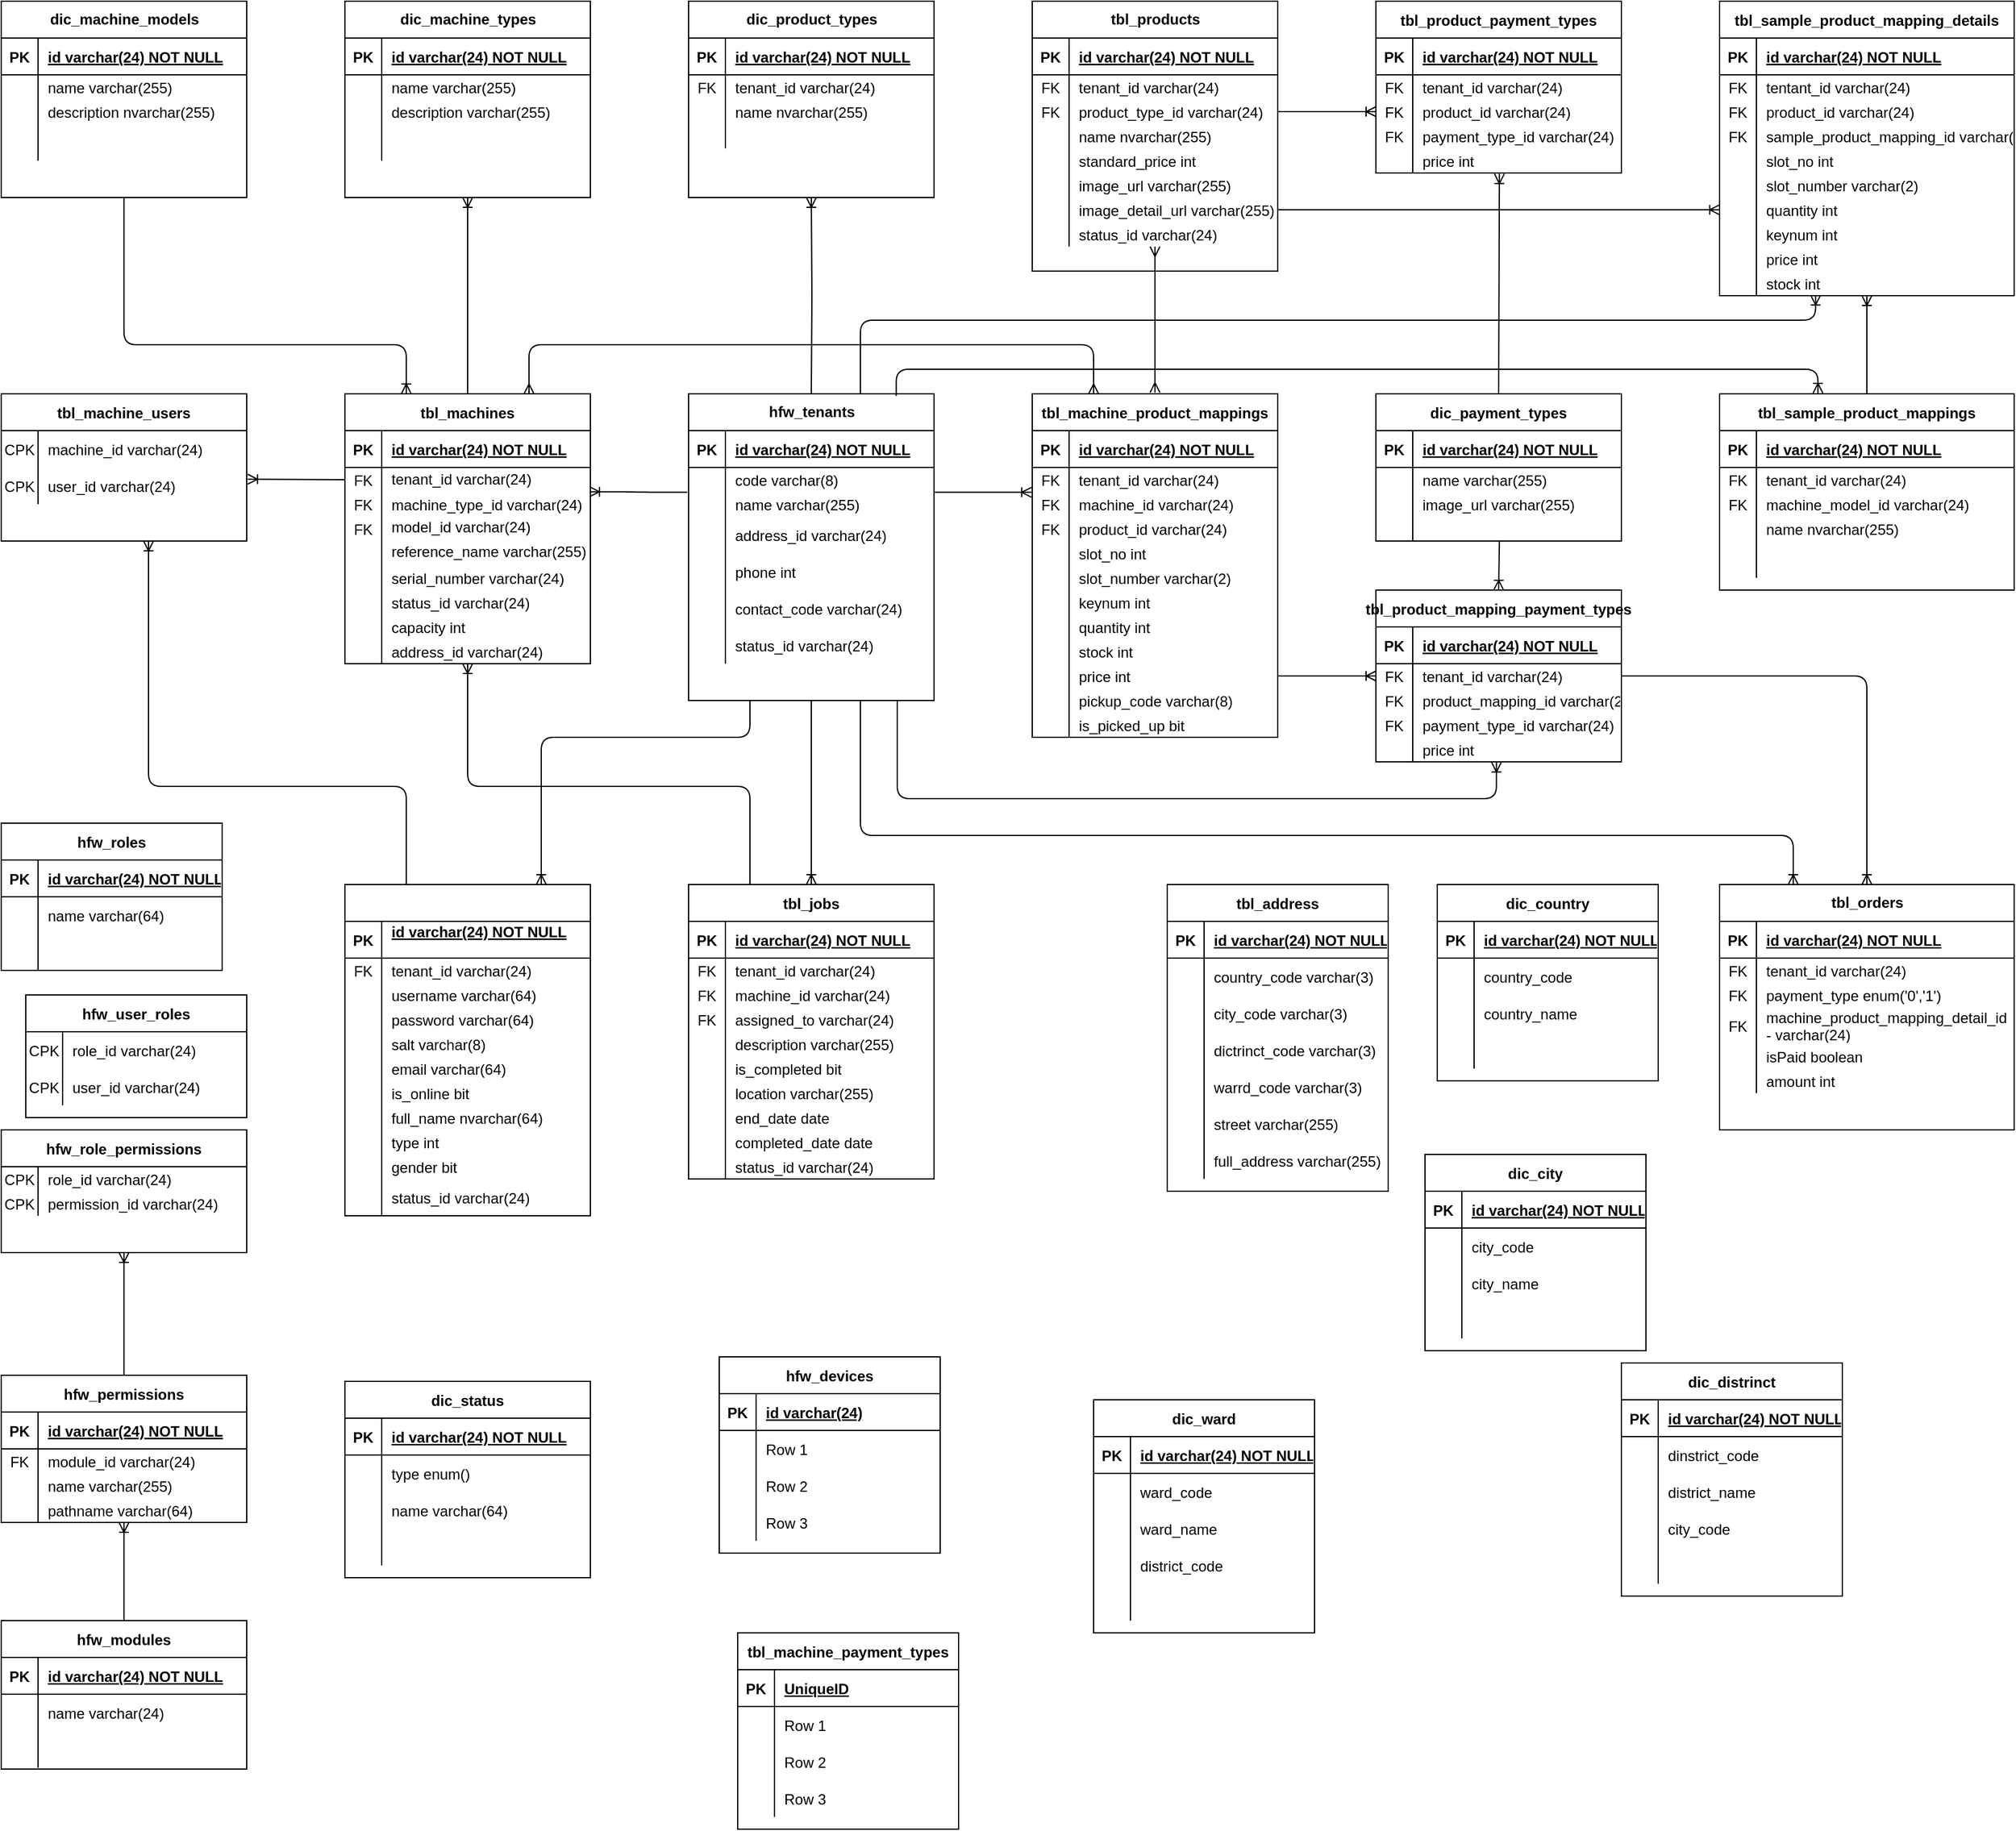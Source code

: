 <mxfile version="14.7.6" type="github" pages="6">
  <diagram id="R2lEEEUBdFMjLlhIrx00" name="Overall">
    <mxGraphModel dx="1997" dy="1063" grid="1" gridSize="10" guides="1" tooltips="1" connect="1" arrows="1" fold="1" page="1" pageScale="1" pageWidth="1654" pageHeight="2336" math="0" shadow="0" extFonts="Permanent Marker^https://fonts.googleapis.com/css?family=Permanent+Marker">
      <root>
        <mxCell id="0" />
        <mxCell id="1" parent="0" />
        <mxCell id="C-vyLk0tnHw3VtMMgP7b-23" value="tbl_machines" style="shape=table;startSize=30;container=1;collapsible=1;childLayout=tableLayout;fixedRows=1;rowLines=0;fontStyle=1;align=center;resizeLast=1;" parent="1" vertex="1">
          <mxGeometry x="280" y="320" width="200" height="220" as="geometry" />
        </mxCell>
        <mxCell id="C-vyLk0tnHw3VtMMgP7b-24" value="" style="shape=partialRectangle;collapsible=0;dropTarget=0;pointerEvents=0;fillColor=none;points=[[0,0.5],[1,0.5]];portConstraint=eastwest;top=0;left=0;right=0;bottom=1;" parent="C-vyLk0tnHw3VtMMgP7b-23" vertex="1">
          <mxGeometry y="30" width="200" height="30" as="geometry" />
        </mxCell>
        <mxCell id="C-vyLk0tnHw3VtMMgP7b-25" value="PK" style="shape=partialRectangle;overflow=hidden;connectable=0;fillColor=none;top=0;left=0;bottom=0;right=0;fontStyle=1;" parent="C-vyLk0tnHw3VtMMgP7b-24" vertex="1">
          <mxGeometry width="30" height="30" as="geometry" />
        </mxCell>
        <mxCell id="C-vyLk0tnHw3VtMMgP7b-26" value="id varchar(24) NOT NULL" style="shape=partialRectangle;overflow=hidden;connectable=0;fillColor=none;top=0;left=0;bottom=0;right=0;align=left;spacingLeft=6;fontStyle=5;" parent="C-vyLk0tnHw3VtMMgP7b-24" vertex="1">
          <mxGeometry x="30" width="170" height="30" as="geometry" />
        </mxCell>
        <mxCell id="SnUNg1FBfr4_eRWwD1X1-3" value="" style="shape=partialRectangle;collapsible=0;dropTarget=0;pointerEvents=0;fillColor=none;top=0;left=0;bottom=0;right=0;points=[[0,0.5],[1,0.5]];portConstraint=eastwest;" parent="C-vyLk0tnHw3VtMMgP7b-23" vertex="1">
          <mxGeometry y="60" width="200" height="20" as="geometry" />
        </mxCell>
        <mxCell id="SnUNg1FBfr4_eRWwD1X1-4" value="FK" style="shape=partialRectangle;connectable=0;fillColor=none;top=0;left=0;bottom=0;right=0;editable=1;overflow=hidden;" parent="SnUNg1FBfr4_eRWwD1X1-3" vertex="1">
          <mxGeometry width="30" height="20" as="geometry" />
        </mxCell>
        <mxCell id="SnUNg1FBfr4_eRWwD1X1-5" value="tenant_id varchar(24)&lt;br&gt;" style="shape=partialRectangle;connectable=0;fillColor=none;top=0;left=0;bottom=0;right=0;align=left;spacingLeft=6;overflow=hidden;verticalAlign=middle;html=1;" parent="SnUNg1FBfr4_eRWwD1X1-3" vertex="1">
          <mxGeometry x="30" width="170" height="20" as="geometry" />
        </mxCell>
        <mxCell id="SnUNg1FBfr4_eRWwD1X1-122" value="" style="shape=partialRectangle;collapsible=0;dropTarget=0;pointerEvents=0;fillColor=none;top=0;left=0;bottom=0;right=0;points=[[0,0.5],[1,0.5]];portConstraint=eastwest;" parent="C-vyLk0tnHw3VtMMgP7b-23" vertex="1">
          <mxGeometry y="80" width="200" height="20" as="geometry" />
        </mxCell>
        <mxCell id="SnUNg1FBfr4_eRWwD1X1-123" value="FK" style="shape=partialRectangle;connectable=0;fillColor=none;top=0;left=0;bottom=0;right=0;editable=1;overflow=hidden;" parent="SnUNg1FBfr4_eRWwD1X1-122" vertex="1">
          <mxGeometry width="30" height="20" as="geometry" />
        </mxCell>
        <mxCell id="SnUNg1FBfr4_eRWwD1X1-124" value="machine_type_id varchar(24)" style="shape=partialRectangle;connectable=0;fillColor=none;top=0;left=0;bottom=0;right=0;align=left;spacingLeft=6;overflow=hidden;" parent="SnUNg1FBfr4_eRWwD1X1-122" vertex="1">
          <mxGeometry x="30" width="170" height="20" as="geometry" />
        </mxCell>
        <mxCell id="SnUNg1FBfr4_eRWwD1X1-7" value="" style="shape=partialRectangle;collapsible=0;dropTarget=0;pointerEvents=0;fillColor=none;top=0;left=0;bottom=0;right=0;points=[[0,0.5],[1,0.5]];portConstraint=eastwest;" parent="C-vyLk0tnHw3VtMMgP7b-23" vertex="1">
          <mxGeometry y="100" width="200" height="20" as="geometry" />
        </mxCell>
        <mxCell id="SnUNg1FBfr4_eRWwD1X1-8" value="FK" style="shape=partialRectangle;connectable=0;fillColor=none;top=0;left=0;bottom=0;right=0;editable=1;overflow=hidden;" parent="SnUNg1FBfr4_eRWwD1X1-7" vertex="1">
          <mxGeometry width="30" height="20" as="geometry" />
        </mxCell>
        <mxCell id="SnUNg1FBfr4_eRWwD1X1-9" value="model_id varchar(24)&#xa;" style="shape=partialRectangle;connectable=0;fillColor=none;top=0;left=0;bottom=0;right=0;align=left;spacingLeft=6;overflow=hidden;" parent="SnUNg1FBfr4_eRWwD1X1-7" vertex="1">
          <mxGeometry x="30" width="170" height="20" as="geometry" />
        </mxCell>
        <mxCell id="C-vyLk0tnHw3VtMMgP7b-27" value="" style="shape=partialRectangle;collapsible=0;dropTarget=0;pointerEvents=0;fillColor=none;points=[[0,0.5],[1,0.5]];portConstraint=eastwest;top=0;left=0;right=0;bottom=0;" parent="C-vyLk0tnHw3VtMMgP7b-23" vertex="1">
          <mxGeometry y="120" width="200" height="20" as="geometry" />
        </mxCell>
        <mxCell id="C-vyLk0tnHw3VtMMgP7b-28" value="" style="shape=partialRectangle;overflow=hidden;connectable=0;fillColor=none;top=0;left=0;bottom=0;right=0;" parent="C-vyLk0tnHw3VtMMgP7b-27" vertex="1">
          <mxGeometry width="30" height="20" as="geometry" />
        </mxCell>
        <mxCell id="C-vyLk0tnHw3VtMMgP7b-29" value="reference_name varchar(255)&#xa;" style="shape=partialRectangle;overflow=hidden;connectable=0;fillColor=none;top=0;left=0;bottom=0;right=0;align=left;spacingLeft=6;" parent="C-vyLk0tnHw3VtMMgP7b-27" vertex="1">
          <mxGeometry x="30" width="170" height="20" as="geometry" />
        </mxCell>
        <mxCell id="SnUNg1FBfr4_eRWwD1X1-145" value="" style="shape=partialRectangle;collapsible=0;dropTarget=0;pointerEvents=0;fillColor=none;top=0;left=0;bottom=0;right=0;points=[[0,0.5],[1,0.5]];portConstraint=eastwest;" parent="C-vyLk0tnHw3VtMMgP7b-23" vertex="1">
          <mxGeometry y="140" width="200" height="20" as="geometry" />
        </mxCell>
        <mxCell id="SnUNg1FBfr4_eRWwD1X1-146" value="" style="shape=partialRectangle;connectable=0;fillColor=none;top=0;left=0;bottom=0;right=0;editable=1;overflow=hidden;" parent="SnUNg1FBfr4_eRWwD1X1-145" vertex="1">
          <mxGeometry width="30" height="20" as="geometry" />
        </mxCell>
        <mxCell id="SnUNg1FBfr4_eRWwD1X1-147" value="serial_number varchar(24)" style="shape=partialRectangle;connectable=0;fillColor=none;top=0;left=0;bottom=0;right=0;align=left;spacingLeft=6;overflow=hidden;" parent="SnUNg1FBfr4_eRWwD1X1-145" vertex="1">
          <mxGeometry x="30" width="170" height="20" as="geometry" />
        </mxCell>
        <mxCell id="SnUNg1FBfr4_eRWwD1X1-126" value="" style="shape=partialRectangle;collapsible=0;dropTarget=0;pointerEvents=0;fillColor=none;top=0;left=0;bottom=0;right=0;points=[[0,0.5],[1,0.5]];portConstraint=eastwest;" parent="C-vyLk0tnHw3VtMMgP7b-23" vertex="1">
          <mxGeometry y="160" width="200" height="20" as="geometry" />
        </mxCell>
        <mxCell id="SnUNg1FBfr4_eRWwD1X1-127" value="" style="shape=partialRectangle;connectable=0;fillColor=none;top=0;left=0;bottom=0;right=0;editable=1;overflow=hidden;" parent="SnUNg1FBfr4_eRWwD1X1-126" vertex="1">
          <mxGeometry width="30" height="20" as="geometry" />
        </mxCell>
        <mxCell id="SnUNg1FBfr4_eRWwD1X1-128" value="status_id varchar(24)" style="shape=partialRectangle;connectable=0;fillColor=none;top=0;left=0;bottom=0;right=0;align=left;spacingLeft=6;overflow=hidden;" parent="SnUNg1FBfr4_eRWwD1X1-126" vertex="1">
          <mxGeometry x="30" width="170" height="20" as="geometry" />
        </mxCell>
        <mxCell id="SnUNg1FBfr4_eRWwD1X1-141" value="" style="shape=partialRectangle;collapsible=0;dropTarget=0;pointerEvents=0;fillColor=none;top=0;left=0;bottom=0;right=0;points=[[0,0.5],[1,0.5]];portConstraint=eastwest;" parent="C-vyLk0tnHw3VtMMgP7b-23" vertex="1">
          <mxGeometry y="180" width="200" height="20" as="geometry" />
        </mxCell>
        <mxCell id="SnUNg1FBfr4_eRWwD1X1-142" value="" style="shape=partialRectangle;connectable=0;fillColor=none;top=0;left=0;bottom=0;right=0;editable=1;overflow=hidden;" parent="SnUNg1FBfr4_eRWwD1X1-141" vertex="1">
          <mxGeometry width="30" height="20" as="geometry" />
        </mxCell>
        <mxCell id="SnUNg1FBfr4_eRWwD1X1-143" value="capacity int" style="shape=partialRectangle;connectable=0;fillColor=none;top=0;left=0;bottom=0;right=0;align=left;spacingLeft=6;overflow=hidden;" parent="SnUNg1FBfr4_eRWwD1X1-141" vertex="1">
          <mxGeometry x="30" width="170" height="20" as="geometry" />
        </mxCell>
        <mxCell id="gpOeaoOa_Gvv77_nEN3B-88" value="" style="shape=partialRectangle;collapsible=0;dropTarget=0;pointerEvents=0;fillColor=none;top=0;left=0;bottom=0;right=0;points=[[0,0.5],[1,0.5]];portConstraint=eastwest;" parent="C-vyLk0tnHw3VtMMgP7b-23" vertex="1">
          <mxGeometry y="200" width="200" height="20" as="geometry" />
        </mxCell>
        <mxCell id="gpOeaoOa_Gvv77_nEN3B-89" value="" style="shape=partialRectangle;connectable=0;fillColor=none;top=0;left=0;bottom=0;right=0;editable=1;overflow=hidden;" parent="gpOeaoOa_Gvv77_nEN3B-88" vertex="1">
          <mxGeometry width="30" height="20" as="geometry" />
        </mxCell>
        <mxCell id="gpOeaoOa_Gvv77_nEN3B-90" value="address_id varchar(24)" style="shape=partialRectangle;connectable=0;fillColor=none;top=0;left=0;bottom=0;right=0;align=left;spacingLeft=6;overflow=hidden;" parent="gpOeaoOa_Gvv77_nEN3B-88" vertex="1">
          <mxGeometry x="30" width="170" height="20" as="geometry" />
        </mxCell>
        <mxCell id="SnUNg1FBfr4_eRWwD1X1-17" value="hfw_tenants" style="shape=table;startSize=30;container=1;collapsible=1;childLayout=tableLayout;fixedRows=1;rowLines=0;fontStyle=1;align=center;resizeLast=1;html=1;" parent="1" vertex="1">
          <mxGeometry x="560" y="320" width="200" height="250" as="geometry" />
        </mxCell>
        <mxCell id="SnUNg1FBfr4_eRWwD1X1-18" value="" style="shape=partialRectangle;collapsible=0;dropTarget=0;pointerEvents=0;fillColor=none;top=0;left=0;bottom=1;right=0;points=[[0,0.5],[1,0.5]];portConstraint=eastwest;" parent="SnUNg1FBfr4_eRWwD1X1-17" vertex="1">
          <mxGeometry y="30" width="200" height="30" as="geometry" />
        </mxCell>
        <mxCell id="SnUNg1FBfr4_eRWwD1X1-19" value="PK" style="shape=partialRectangle;connectable=0;fillColor=none;top=0;left=0;bottom=0;right=0;fontStyle=1;overflow=hidden;" parent="SnUNg1FBfr4_eRWwD1X1-18" vertex="1">
          <mxGeometry width="30" height="30" as="geometry" />
        </mxCell>
        <mxCell id="SnUNg1FBfr4_eRWwD1X1-20" value="id varchar(24) NOT NULL" style="shape=partialRectangle;connectable=0;fillColor=none;top=0;left=0;bottom=0;right=0;align=left;spacingLeft=6;fontStyle=5;overflow=hidden;" parent="SnUNg1FBfr4_eRWwD1X1-18" vertex="1">
          <mxGeometry x="30" width="170" height="30" as="geometry" />
        </mxCell>
        <mxCell id="SnUNg1FBfr4_eRWwD1X1-21" value="" style="shape=partialRectangle;collapsible=0;dropTarget=0;pointerEvents=0;fillColor=none;top=0;left=0;bottom=0;right=0;points=[[0,0.5],[1,0.5]];portConstraint=eastwest;" parent="SnUNg1FBfr4_eRWwD1X1-17" vertex="1">
          <mxGeometry y="60" width="200" height="20" as="geometry" />
        </mxCell>
        <mxCell id="SnUNg1FBfr4_eRWwD1X1-22" value="" style="shape=partialRectangle;connectable=0;fillColor=none;top=0;left=0;bottom=0;right=0;editable=1;overflow=hidden;" parent="SnUNg1FBfr4_eRWwD1X1-21" vertex="1">
          <mxGeometry width="30" height="20" as="geometry" />
        </mxCell>
        <mxCell id="SnUNg1FBfr4_eRWwD1X1-23" value="code varchar(8)" style="shape=partialRectangle;connectable=0;fillColor=none;top=0;left=0;bottom=0;right=0;align=left;spacingLeft=6;overflow=hidden;" parent="SnUNg1FBfr4_eRWwD1X1-21" vertex="1">
          <mxGeometry x="30" width="170" height="20" as="geometry" />
        </mxCell>
        <mxCell id="SnUNg1FBfr4_eRWwD1X1-24" value="" style="shape=partialRectangle;collapsible=0;dropTarget=0;pointerEvents=0;fillColor=none;top=0;left=0;bottom=0;right=0;points=[[0,0.5],[1,0.5]];portConstraint=eastwest;" parent="SnUNg1FBfr4_eRWwD1X1-17" vertex="1">
          <mxGeometry y="80" width="200" height="20" as="geometry" />
        </mxCell>
        <mxCell id="SnUNg1FBfr4_eRWwD1X1-25" value="" style="shape=partialRectangle;connectable=0;fillColor=none;top=0;left=0;bottom=0;right=0;editable=1;overflow=hidden;" parent="SnUNg1FBfr4_eRWwD1X1-24" vertex="1">
          <mxGeometry width="30" height="20" as="geometry" />
        </mxCell>
        <mxCell id="SnUNg1FBfr4_eRWwD1X1-26" value="name varchar(255)" style="shape=partialRectangle;connectable=0;fillColor=none;top=0;left=0;bottom=0;right=0;align=left;spacingLeft=6;overflow=hidden;" parent="SnUNg1FBfr4_eRWwD1X1-24" vertex="1">
          <mxGeometry x="30" width="170" height="20" as="geometry" />
        </mxCell>
        <mxCell id="SnUNg1FBfr4_eRWwD1X1-27" value="" style="shape=partialRectangle;collapsible=0;dropTarget=0;pointerEvents=0;fillColor=none;top=0;left=0;bottom=0;right=0;points=[[0,0.5],[1,0.5]];portConstraint=eastwest;" parent="SnUNg1FBfr4_eRWwD1X1-17" vertex="1">
          <mxGeometry y="100" width="200" height="30" as="geometry" />
        </mxCell>
        <mxCell id="SnUNg1FBfr4_eRWwD1X1-28" value="" style="shape=partialRectangle;connectable=0;fillColor=none;top=0;left=0;bottom=0;right=0;editable=1;overflow=hidden;" parent="SnUNg1FBfr4_eRWwD1X1-27" vertex="1">
          <mxGeometry width="30" height="30" as="geometry" />
        </mxCell>
        <mxCell id="SnUNg1FBfr4_eRWwD1X1-29" value="address_id varchar(24)" style="shape=partialRectangle;connectable=0;fillColor=none;top=0;left=0;bottom=0;right=0;align=left;spacingLeft=6;overflow=hidden;" parent="SnUNg1FBfr4_eRWwD1X1-27" vertex="1">
          <mxGeometry x="30" width="170" height="30" as="geometry" />
        </mxCell>
        <mxCell id="IbTRD6CrPyHv4Wc_urfH-87" value="" style="shape=partialRectangle;collapsible=0;dropTarget=0;pointerEvents=0;fillColor=none;top=0;left=0;bottom=0;right=0;points=[[0,0.5],[1,0.5]];portConstraint=eastwest;" parent="SnUNg1FBfr4_eRWwD1X1-17" vertex="1">
          <mxGeometry y="130" width="200" height="30" as="geometry" />
        </mxCell>
        <mxCell id="IbTRD6CrPyHv4Wc_urfH-88" value="" style="shape=partialRectangle;connectable=0;fillColor=none;top=0;left=0;bottom=0;right=0;editable=1;overflow=hidden;" parent="IbTRD6CrPyHv4Wc_urfH-87" vertex="1">
          <mxGeometry width="30" height="30" as="geometry" />
        </mxCell>
        <mxCell id="IbTRD6CrPyHv4Wc_urfH-89" value="phone int" style="shape=partialRectangle;connectable=0;fillColor=none;top=0;left=0;bottom=0;right=0;align=left;spacingLeft=6;overflow=hidden;" parent="IbTRD6CrPyHv4Wc_urfH-87" vertex="1">
          <mxGeometry x="30" width="170" height="30" as="geometry" />
        </mxCell>
        <mxCell id="IbTRD6CrPyHv4Wc_urfH-91" value="" style="shape=partialRectangle;collapsible=0;dropTarget=0;pointerEvents=0;fillColor=none;top=0;left=0;bottom=0;right=0;points=[[0,0.5],[1,0.5]];portConstraint=eastwest;" parent="SnUNg1FBfr4_eRWwD1X1-17" vertex="1">
          <mxGeometry y="160" width="200" height="30" as="geometry" />
        </mxCell>
        <mxCell id="IbTRD6CrPyHv4Wc_urfH-92" value="" style="shape=partialRectangle;connectable=0;fillColor=none;top=0;left=0;bottom=0;right=0;editable=1;overflow=hidden;" parent="IbTRD6CrPyHv4Wc_urfH-91" vertex="1">
          <mxGeometry width="30" height="30" as="geometry" />
        </mxCell>
        <mxCell id="IbTRD6CrPyHv4Wc_urfH-93" value="contact_code varchar(24)" style="shape=partialRectangle;connectable=0;fillColor=none;top=0;left=0;bottom=0;right=0;align=left;spacingLeft=6;overflow=hidden;" parent="IbTRD6CrPyHv4Wc_urfH-91" vertex="1">
          <mxGeometry x="30" width="170" height="30" as="geometry" />
        </mxCell>
        <mxCell id="IbTRD6CrPyHv4Wc_urfH-142" value="" style="shape=partialRectangle;collapsible=0;dropTarget=0;pointerEvents=0;fillColor=none;top=0;left=0;bottom=0;right=0;points=[[0,0.5],[1,0.5]];portConstraint=eastwest;" parent="SnUNg1FBfr4_eRWwD1X1-17" vertex="1">
          <mxGeometry y="190" width="200" height="30" as="geometry" />
        </mxCell>
        <mxCell id="IbTRD6CrPyHv4Wc_urfH-143" value="" style="shape=partialRectangle;connectable=0;fillColor=none;top=0;left=0;bottom=0;right=0;editable=1;overflow=hidden;" parent="IbTRD6CrPyHv4Wc_urfH-142" vertex="1">
          <mxGeometry width="30" height="30" as="geometry" />
        </mxCell>
        <mxCell id="IbTRD6CrPyHv4Wc_urfH-144" value="status_id varchar(24)" style="shape=partialRectangle;connectable=0;fillColor=none;top=0;left=0;bottom=0;right=0;align=left;spacingLeft=6;overflow=hidden;" parent="IbTRD6CrPyHv4Wc_urfH-142" vertex="1">
          <mxGeometry x="30" width="170" height="30" as="geometry" />
        </mxCell>
        <mxCell id="SnUNg1FBfr4_eRWwD1X1-30" value="dic_machine_models" style="shape=table;startSize=30;container=1;collapsible=1;childLayout=tableLayout;fixedRows=1;rowLines=0;fontStyle=1;align=center;resizeLast=1;html=1;" parent="1" vertex="1">
          <mxGeometry width="200" height="160" as="geometry" />
        </mxCell>
        <mxCell id="SnUNg1FBfr4_eRWwD1X1-31" value="" style="shape=partialRectangle;collapsible=0;dropTarget=0;pointerEvents=0;fillColor=none;top=0;left=0;bottom=1;right=0;points=[[0,0.5],[1,0.5]];portConstraint=eastwest;" parent="SnUNg1FBfr4_eRWwD1X1-30" vertex="1">
          <mxGeometry y="30" width="200" height="30" as="geometry" />
        </mxCell>
        <mxCell id="SnUNg1FBfr4_eRWwD1X1-32" value="PK" style="shape=partialRectangle;connectable=0;fillColor=none;top=0;left=0;bottom=0;right=0;fontStyle=1;overflow=hidden;" parent="SnUNg1FBfr4_eRWwD1X1-31" vertex="1">
          <mxGeometry width="30" height="30" as="geometry" />
        </mxCell>
        <mxCell id="SnUNg1FBfr4_eRWwD1X1-33" value="id varchar(24) NOT NULL" style="shape=partialRectangle;connectable=0;fillColor=none;top=0;left=0;bottom=0;right=0;align=left;spacingLeft=6;fontStyle=5;overflow=hidden;" parent="SnUNg1FBfr4_eRWwD1X1-31" vertex="1">
          <mxGeometry x="30" width="170" height="30" as="geometry" />
        </mxCell>
        <mxCell id="SnUNg1FBfr4_eRWwD1X1-34" value="" style="shape=partialRectangle;collapsible=0;dropTarget=0;pointerEvents=0;fillColor=none;top=0;left=0;bottom=0;right=0;points=[[0,0.5],[1,0.5]];portConstraint=eastwest;" parent="SnUNg1FBfr4_eRWwD1X1-30" vertex="1">
          <mxGeometry y="60" width="200" height="20" as="geometry" />
        </mxCell>
        <mxCell id="SnUNg1FBfr4_eRWwD1X1-35" value="" style="shape=partialRectangle;connectable=0;fillColor=none;top=0;left=0;bottom=0;right=0;editable=1;overflow=hidden;" parent="SnUNg1FBfr4_eRWwD1X1-34" vertex="1">
          <mxGeometry width="30" height="20" as="geometry" />
        </mxCell>
        <mxCell id="SnUNg1FBfr4_eRWwD1X1-36" value="name varchar(255)" style="shape=partialRectangle;connectable=0;fillColor=none;top=0;left=0;bottom=0;right=0;align=left;spacingLeft=6;overflow=hidden;" parent="SnUNg1FBfr4_eRWwD1X1-34" vertex="1">
          <mxGeometry x="30" width="170" height="20" as="geometry" />
        </mxCell>
        <mxCell id="SnUNg1FBfr4_eRWwD1X1-37" value="" style="shape=partialRectangle;collapsible=0;dropTarget=0;pointerEvents=0;fillColor=none;top=0;left=0;bottom=0;right=0;points=[[0,0.5],[1,0.5]];portConstraint=eastwest;" parent="SnUNg1FBfr4_eRWwD1X1-30" vertex="1">
          <mxGeometry y="80" width="200" height="20" as="geometry" />
        </mxCell>
        <mxCell id="SnUNg1FBfr4_eRWwD1X1-38" value="" style="shape=partialRectangle;connectable=0;fillColor=none;top=0;left=0;bottom=0;right=0;editable=1;overflow=hidden;" parent="SnUNg1FBfr4_eRWwD1X1-37" vertex="1">
          <mxGeometry width="30" height="20" as="geometry" />
        </mxCell>
        <mxCell id="SnUNg1FBfr4_eRWwD1X1-39" value="description nvarchar(255)" style="shape=partialRectangle;connectable=0;fillColor=none;top=0;left=0;bottom=0;right=0;align=left;spacingLeft=6;overflow=hidden;" parent="SnUNg1FBfr4_eRWwD1X1-37" vertex="1">
          <mxGeometry x="30" width="170" height="20" as="geometry" />
        </mxCell>
        <mxCell id="SnUNg1FBfr4_eRWwD1X1-40" value="" style="shape=partialRectangle;collapsible=0;dropTarget=0;pointerEvents=0;fillColor=none;top=0;left=0;bottom=0;right=0;points=[[0,0.5],[1,0.5]];portConstraint=eastwest;" parent="SnUNg1FBfr4_eRWwD1X1-30" vertex="1">
          <mxGeometry y="100" width="200" height="30" as="geometry" />
        </mxCell>
        <mxCell id="SnUNg1FBfr4_eRWwD1X1-41" value="" style="shape=partialRectangle;connectable=0;fillColor=none;top=0;left=0;bottom=0;right=0;editable=1;overflow=hidden;" parent="SnUNg1FBfr4_eRWwD1X1-40" vertex="1">
          <mxGeometry width="30" height="30" as="geometry" />
        </mxCell>
        <mxCell id="SnUNg1FBfr4_eRWwD1X1-42" value="" style="shape=partialRectangle;connectable=0;fillColor=none;top=0;left=0;bottom=0;right=0;align=left;spacingLeft=6;overflow=hidden;" parent="SnUNg1FBfr4_eRWwD1X1-40" vertex="1">
          <mxGeometry x="30" width="170" height="30" as="geometry" />
        </mxCell>
        <mxCell id="SnUNg1FBfr4_eRWwD1X1-43" value="dic_machine_types" style="shape=table;startSize=30;container=1;collapsible=1;childLayout=tableLayout;fixedRows=1;rowLines=0;fontStyle=1;align=center;resizeLast=1;html=1;" parent="1" vertex="1">
          <mxGeometry x="280" width="200" height="160" as="geometry" />
        </mxCell>
        <mxCell id="SnUNg1FBfr4_eRWwD1X1-44" value="" style="shape=partialRectangle;collapsible=0;dropTarget=0;pointerEvents=0;fillColor=none;top=0;left=0;bottom=1;right=0;points=[[0,0.5],[1,0.5]];portConstraint=eastwest;" parent="SnUNg1FBfr4_eRWwD1X1-43" vertex="1">
          <mxGeometry y="30" width="200" height="30" as="geometry" />
        </mxCell>
        <mxCell id="SnUNg1FBfr4_eRWwD1X1-45" value="PK" style="shape=partialRectangle;connectable=0;fillColor=none;top=0;left=0;bottom=0;right=0;fontStyle=1;overflow=hidden;" parent="SnUNg1FBfr4_eRWwD1X1-44" vertex="1">
          <mxGeometry width="30" height="30" as="geometry" />
        </mxCell>
        <mxCell id="SnUNg1FBfr4_eRWwD1X1-46" value="id varchar(24) NOT NULL" style="shape=partialRectangle;connectable=0;fillColor=none;top=0;left=0;bottom=0;right=0;align=left;spacingLeft=6;fontStyle=5;overflow=hidden;" parent="SnUNg1FBfr4_eRWwD1X1-44" vertex="1">
          <mxGeometry x="30" width="170" height="30" as="geometry" />
        </mxCell>
        <mxCell id="SnUNg1FBfr4_eRWwD1X1-47" value="" style="shape=partialRectangle;collapsible=0;dropTarget=0;pointerEvents=0;fillColor=none;top=0;left=0;bottom=0;right=0;points=[[0,0.5],[1,0.5]];portConstraint=eastwest;" parent="SnUNg1FBfr4_eRWwD1X1-43" vertex="1">
          <mxGeometry y="60" width="200" height="20" as="geometry" />
        </mxCell>
        <mxCell id="SnUNg1FBfr4_eRWwD1X1-48" value="" style="shape=partialRectangle;connectable=0;fillColor=none;top=0;left=0;bottom=0;right=0;editable=1;overflow=hidden;" parent="SnUNg1FBfr4_eRWwD1X1-47" vertex="1">
          <mxGeometry width="30" height="20" as="geometry" />
        </mxCell>
        <mxCell id="SnUNg1FBfr4_eRWwD1X1-49" value="name varchar(255)" style="shape=partialRectangle;connectable=0;fillColor=none;top=0;left=0;bottom=0;right=0;align=left;spacingLeft=6;overflow=hidden;" parent="SnUNg1FBfr4_eRWwD1X1-47" vertex="1">
          <mxGeometry x="30" width="170" height="20" as="geometry" />
        </mxCell>
        <mxCell id="SnUNg1FBfr4_eRWwD1X1-50" value="" style="shape=partialRectangle;collapsible=0;dropTarget=0;pointerEvents=0;fillColor=none;top=0;left=0;bottom=0;right=0;points=[[0,0.5],[1,0.5]];portConstraint=eastwest;" parent="SnUNg1FBfr4_eRWwD1X1-43" vertex="1">
          <mxGeometry y="80" width="200" height="20" as="geometry" />
        </mxCell>
        <mxCell id="SnUNg1FBfr4_eRWwD1X1-51" value="" style="shape=partialRectangle;connectable=0;fillColor=none;top=0;left=0;bottom=0;right=0;editable=1;overflow=hidden;" parent="SnUNg1FBfr4_eRWwD1X1-50" vertex="1">
          <mxGeometry width="30" height="20" as="geometry" />
        </mxCell>
        <mxCell id="SnUNg1FBfr4_eRWwD1X1-52" value="description varchar(255)" style="shape=partialRectangle;connectable=0;fillColor=none;top=0;left=0;bottom=0;right=0;align=left;spacingLeft=6;overflow=hidden;" parent="SnUNg1FBfr4_eRWwD1X1-50" vertex="1">
          <mxGeometry x="30" width="170" height="20" as="geometry" />
        </mxCell>
        <mxCell id="SnUNg1FBfr4_eRWwD1X1-53" value="" style="shape=partialRectangle;collapsible=0;dropTarget=0;pointerEvents=0;fillColor=none;top=0;left=0;bottom=0;right=0;points=[[0,0.5],[1,0.5]];portConstraint=eastwest;" parent="SnUNg1FBfr4_eRWwD1X1-43" vertex="1">
          <mxGeometry y="100" width="200" height="30" as="geometry" />
        </mxCell>
        <mxCell id="SnUNg1FBfr4_eRWwD1X1-54" value="" style="shape=partialRectangle;connectable=0;fillColor=none;top=0;left=0;bottom=0;right=0;editable=1;overflow=hidden;" parent="SnUNg1FBfr4_eRWwD1X1-53" vertex="1">
          <mxGeometry width="30" height="30" as="geometry" />
        </mxCell>
        <mxCell id="SnUNg1FBfr4_eRWwD1X1-55" value="" style="shape=partialRectangle;connectable=0;fillColor=none;top=0;left=0;bottom=0;right=0;align=left;spacingLeft=6;overflow=hidden;" parent="SnUNg1FBfr4_eRWwD1X1-53" vertex="1">
          <mxGeometry x="30" width="170" height="30" as="geometry" />
        </mxCell>
        <mxCell id="SnUNg1FBfr4_eRWwD1X1-56" value="tbl_products" style="shape=table;startSize=30;container=1;collapsible=1;childLayout=tableLayout;fixedRows=1;rowLines=0;fontStyle=1;align=center;resizeLast=1;html=1;" parent="1" vertex="1">
          <mxGeometry x="840" width="200" height="220" as="geometry" />
        </mxCell>
        <mxCell id="SnUNg1FBfr4_eRWwD1X1-57" value="" style="shape=partialRectangle;collapsible=0;dropTarget=0;pointerEvents=0;fillColor=none;top=0;left=0;bottom=1;right=0;points=[[0,0.5],[1,0.5]];portConstraint=eastwest;" parent="SnUNg1FBfr4_eRWwD1X1-56" vertex="1">
          <mxGeometry y="30" width="200" height="30" as="geometry" />
        </mxCell>
        <mxCell id="SnUNg1FBfr4_eRWwD1X1-58" value="PK" style="shape=partialRectangle;connectable=0;fillColor=none;top=0;left=0;bottom=0;right=0;fontStyle=1;overflow=hidden;" parent="SnUNg1FBfr4_eRWwD1X1-57" vertex="1">
          <mxGeometry width="30" height="30" as="geometry" />
        </mxCell>
        <mxCell id="SnUNg1FBfr4_eRWwD1X1-59" value="id varchar(24) NOT NULL" style="shape=partialRectangle;connectable=0;fillColor=none;top=0;left=0;bottom=0;right=0;align=left;spacingLeft=6;fontStyle=5;overflow=hidden;" parent="SnUNg1FBfr4_eRWwD1X1-57" vertex="1">
          <mxGeometry x="30" width="170" height="30" as="geometry" />
        </mxCell>
        <mxCell id="SnUNg1FBfr4_eRWwD1X1-60" value="" style="shape=partialRectangle;collapsible=0;dropTarget=0;pointerEvents=0;fillColor=none;top=0;left=0;bottom=0;right=0;points=[[0,0.5],[1,0.5]];portConstraint=eastwest;" parent="SnUNg1FBfr4_eRWwD1X1-56" vertex="1">
          <mxGeometry y="60" width="200" height="20" as="geometry" />
        </mxCell>
        <mxCell id="SnUNg1FBfr4_eRWwD1X1-61" value="FK" style="shape=partialRectangle;connectable=0;fillColor=none;top=0;left=0;bottom=0;right=0;editable=1;overflow=hidden;" parent="SnUNg1FBfr4_eRWwD1X1-60" vertex="1">
          <mxGeometry width="30" height="20" as="geometry" />
        </mxCell>
        <mxCell id="SnUNg1FBfr4_eRWwD1X1-62" value="tenant_id varchar(24)" style="shape=partialRectangle;connectable=0;fillColor=none;top=0;left=0;bottom=0;right=0;align=left;spacingLeft=6;overflow=hidden;" parent="SnUNg1FBfr4_eRWwD1X1-60" vertex="1">
          <mxGeometry x="30" width="170" height="20" as="geometry" />
        </mxCell>
        <mxCell id="SnUNg1FBfr4_eRWwD1X1-63" value="" style="shape=partialRectangle;collapsible=0;dropTarget=0;pointerEvents=0;fillColor=none;top=0;left=0;bottom=0;right=0;points=[[0,0.5],[1,0.5]];portConstraint=eastwest;" parent="SnUNg1FBfr4_eRWwD1X1-56" vertex="1">
          <mxGeometry y="80" width="200" height="20" as="geometry" />
        </mxCell>
        <mxCell id="SnUNg1FBfr4_eRWwD1X1-64" value="FK" style="shape=partialRectangle;connectable=0;fillColor=none;top=0;left=0;bottom=0;right=0;editable=1;overflow=hidden;" parent="SnUNg1FBfr4_eRWwD1X1-63" vertex="1">
          <mxGeometry width="30" height="20" as="geometry" />
        </mxCell>
        <mxCell id="SnUNg1FBfr4_eRWwD1X1-65" value="product_type_id varchar(24)" style="shape=partialRectangle;connectable=0;fillColor=none;top=0;left=0;bottom=0;right=0;align=left;spacingLeft=6;overflow=hidden;" parent="SnUNg1FBfr4_eRWwD1X1-63" vertex="1">
          <mxGeometry x="30" width="170" height="20" as="geometry" />
        </mxCell>
        <mxCell id="SnUNg1FBfr4_eRWwD1X1-66" value="" style="shape=partialRectangle;collapsible=0;dropTarget=0;pointerEvents=0;fillColor=none;top=0;left=0;bottom=0;right=0;points=[[0,0.5],[1,0.5]];portConstraint=eastwest;" parent="SnUNg1FBfr4_eRWwD1X1-56" vertex="1">
          <mxGeometry y="100" width="200" height="20" as="geometry" />
        </mxCell>
        <mxCell id="SnUNg1FBfr4_eRWwD1X1-67" value="" style="shape=partialRectangle;connectable=0;fillColor=none;top=0;left=0;bottom=0;right=0;editable=1;overflow=hidden;" parent="SnUNg1FBfr4_eRWwD1X1-66" vertex="1">
          <mxGeometry width="30" height="20" as="geometry" />
        </mxCell>
        <mxCell id="SnUNg1FBfr4_eRWwD1X1-68" value="name nvarchar(255)" style="shape=partialRectangle;connectable=0;fillColor=none;top=0;left=0;bottom=0;right=0;align=left;spacingLeft=6;overflow=hidden;" parent="SnUNg1FBfr4_eRWwD1X1-66" vertex="1">
          <mxGeometry x="30" width="170" height="20" as="geometry" />
        </mxCell>
        <mxCell id="SnUNg1FBfr4_eRWwD1X1-149" value="" style="shape=partialRectangle;collapsible=0;dropTarget=0;pointerEvents=0;fillColor=none;top=0;left=0;bottom=0;right=0;points=[[0,0.5],[1,0.5]];portConstraint=eastwest;" parent="SnUNg1FBfr4_eRWwD1X1-56" vertex="1">
          <mxGeometry y="120" width="200" height="20" as="geometry" />
        </mxCell>
        <mxCell id="SnUNg1FBfr4_eRWwD1X1-150" value="" style="shape=partialRectangle;connectable=0;fillColor=none;top=0;left=0;bottom=0;right=0;editable=1;overflow=hidden;" parent="SnUNg1FBfr4_eRWwD1X1-149" vertex="1">
          <mxGeometry width="30" height="20" as="geometry" />
        </mxCell>
        <mxCell id="SnUNg1FBfr4_eRWwD1X1-151" value="standard_price int" style="shape=partialRectangle;connectable=0;fillColor=none;top=0;left=0;bottom=0;right=0;align=left;spacingLeft=6;overflow=hidden;" parent="SnUNg1FBfr4_eRWwD1X1-149" vertex="1">
          <mxGeometry x="30" width="170" height="20" as="geometry" />
        </mxCell>
        <mxCell id="SnUNg1FBfr4_eRWwD1X1-153" value="" style="shape=partialRectangle;collapsible=0;dropTarget=0;pointerEvents=0;fillColor=none;top=0;left=0;bottom=0;right=0;points=[[0,0.5],[1,0.5]];portConstraint=eastwest;" parent="SnUNg1FBfr4_eRWwD1X1-56" vertex="1">
          <mxGeometry y="140" width="200" height="20" as="geometry" />
        </mxCell>
        <mxCell id="SnUNg1FBfr4_eRWwD1X1-154" value="" style="shape=partialRectangle;connectable=0;fillColor=none;top=0;left=0;bottom=0;right=0;editable=1;overflow=hidden;" parent="SnUNg1FBfr4_eRWwD1X1-153" vertex="1">
          <mxGeometry width="30" height="20" as="geometry" />
        </mxCell>
        <mxCell id="SnUNg1FBfr4_eRWwD1X1-155" value="image_url varchar(255)" style="shape=partialRectangle;connectable=0;fillColor=none;top=0;left=0;bottom=0;right=0;align=left;spacingLeft=6;overflow=hidden;" parent="SnUNg1FBfr4_eRWwD1X1-153" vertex="1">
          <mxGeometry x="30" width="170" height="20" as="geometry" />
        </mxCell>
        <mxCell id="SnUNg1FBfr4_eRWwD1X1-157" value="" style="shape=partialRectangle;collapsible=0;dropTarget=0;pointerEvents=0;fillColor=none;top=0;left=0;bottom=0;right=0;points=[[0,0.5],[1,0.5]];portConstraint=eastwest;" parent="SnUNg1FBfr4_eRWwD1X1-56" vertex="1">
          <mxGeometry y="160" width="200" height="20" as="geometry" />
        </mxCell>
        <mxCell id="SnUNg1FBfr4_eRWwD1X1-158" value="" style="shape=partialRectangle;connectable=0;fillColor=none;top=0;left=0;bottom=0;right=0;editable=1;overflow=hidden;" parent="SnUNg1FBfr4_eRWwD1X1-157" vertex="1">
          <mxGeometry width="30" height="20" as="geometry" />
        </mxCell>
        <mxCell id="SnUNg1FBfr4_eRWwD1X1-159" value="image_detail_url varchar(255)" style="shape=partialRectangle;connectable=0;fillColor=none;top=0;left=0;bottom=0;right=0;align=left;spacingLeft=6;overflow=hidden;" parent="SnUNg1FBfr4_eRWwD1X1-157" vertex="1">
          <mxGeometry x="30" width="170" height="20" as="geometry" />
        </mxCell>
        <mxCell id="IbTRD6CrPyHv4Wc_urfH-150" value="" style="shape=partialRectangle;collapsible=0;dropTarget=0;pointerEvents=0;fillColor=none;top=0;left=0;bottom=0;right=0;points=[[0,0.5],[1,0.5]];portConstraint=eastwest;" parent="SnUNg1FBfr4_eRWwD1X1-56" vertex="1">
          <mxGeometry y="180" width="200" height="20" as="geometry" />
        </mxCell>
        <mxCell id="IbTRD6CrPyHv4Wc_urfH-151" value="" style="shape=partialRectangle;connectable=0;fillColor=none;top=0;left=0;bottom=0;right=0;editable=1;overflow=hidden;" parent="IbTRD6CrPyHv4Wc_urfH-150" vertex="1">
          <mxGeometry width="30" height="20" as="geometry" />
        </mxCell>
        <mxCell id="IbTRD6CrPyHv4Wc_urfH-152" value="status_id varchar(24)" style="shape=partialRectangle;connectable=0;fillColor=none;top=0;left=0;bottom=0;right=0;align=left;spacingLeft=6;overflow=hidden;" parent="IbTRD6CrPyHv4Wc_urfH-150" vertex="1">
          <mxGeometry x="30" width="170" height="20" as="geometry" />
        </mxCell>
        <mxCell id="SnUNg1FBfr4_eRWwD1X1-72" value="dic_product_types" style="shape=table;startSize=30;container=1;collapsible=1;childLayout=tableLayout;fixedRows=1;rowLines=0;fontStyle=1;align=center;resizeLast=1;html=1;" parent="1" vertex="1">
          <mxGeometry x="560" width="200" height="160" as="geometry" />
        </mxCell>
        <mxCell id="SnUNg1FBfr4_eRWwD1X1-73" value="" style="shape=partialRectangle;collapsible=0;dropTarget=0;pointerEvents=0;fillColor=none;top=0;left=0;bottom=1;right=0;points=[[0,0.5],[1,0.5]];portConstraint=eastwest;" parent="SnUNg1FBfr4_eRWwD1X1-72" vertex="1">
          <mxGeometry y="30" width="200" height="30" as="geometry" />
        </mxCell>
        <mxCell id="SnUNg1FBfr4_eRWwD1X1-74" value="PK" style="shape=partialRectangle;connectable=0;fillColor=none;top=0;left=0;bottom=0;right=0;fontStyle=1;overflow=hidden;" parent="SnUNg1FBfr4_eRWwD1X1-73" vertex="1">
          <mxGeometry width="30" height="30" as="geometry" />
        </mxCell>
        <mxCell id="SnUNg1FBfr4_eRWwD1X1-75" value="id varchar(24) NOT NULL" style="shape=partialRectangle;connectable=0;fillColor=none;top=0;left=0;bottom=0;right=0;align=left;spacingLeft=6;fontStyle=5;overflow=hidden;" parent="SnUNg1FBfr4_eRWwD1X1-73" vertex="1">
          <mxGeometry x="30" width="170" height="30" as="geometry" />
        </mxCell>
        <mxCell id="SnUNg1FBfr4_eRWwD1X1-79" value="" style="shape=partialRectangle;collapsible=0;dropTarget=0;pointerEvents=0;fillColor=none;top=0;left=0;bottom=0;right=0;points=[[0,0.5],[1,0.5]];portConstraint=eastwest;" parent="SnUNg1FBfr4_eRWwD1X1-72" vertex="1">
          <mxGeometry y="60" width="200" height="20" as="geometry" />
        </mxCell>
        <mxCell id="SnUNg1FBfr4_eRWwD1X1-80" value="FK" style="shape=partialRectangle;connectable=0;fillColor=none;top=0;left=0;bottom=0;right=0;editable=1;overflow=hidden;" parent="SnUNg1FBfr4_eRWwD1X1-79" vertex="1">
          <mxGeometry width="30" height="20" as="geometry" />
        </mxCell>
        <mxCell id="SnUNg1FBfr4_eRWwD1X1-81" value="tenant_id varchar(24)" style="shape=partialRectangle;connectable=0;fillColor=none;top=0;left=0;bottom=0;right=0;align=left;spacingLeft=6;overflow=hidden;" parent="SnUNg1FBfr4_eRWwD1X1-79" vertex="1">
          <mxGeometry x="30" width="170" height="20" as="geometry" />
        </mxCell>
        <mxCell id="SnUNg1FBfr4_eRWwD1X1-76" value="" style="shape=partialRectangle;collapsible=0;dropTarget=0;pointerEvents=0;fillColor=none;top=0;left=0;bottom=0;right=0;points=[[0,0.5],[1,0.5]];portConstraint=eastwest;" parent="SnUNg1FBfr4_eRWwD1X1-72" vertex="1">
          <mxGeometry y="80" width="200" height="20" as="geometry" />
        </mxCell>
        <mxCell id="SnUNg1FBfr4_eRWwD1X1-77" value="" style="shape=partialRectangle;connectable=0;fillColor=none;top=0;left=0;bottom=0;right=0;editable=1;overflow=hidden;" parent="SnUNg1FBfr4_eRWwD1X1-76" vertex="1">
          <mxGeometry width="30" height="20" as="geometry" />
        </mxCell>
        <mxCell id="SnUNg1FBfr4_eRWwD1X1-78" value="name nvarchar(255)" style="shape=partialRectangle;connectable=0;fillColor=none;top=0;left=0;bottom=0;right=0;align=left;spacingLeft=6;overflow=hidden;" parent="SnUNg1FBfr4_eRWwD1X1-76" vertex="1">
          <mxGeometry x="30" width="170" height="20" as="geometry" />
        </mxCell>
        <mxCell id="NetcKndbj60K-RHMaIa--6" value="" style="shape=partialRectangle;collapsible=0;dropTarget=0;pointerEvents=0;fillColor=none;top=0;left=0;bottom=0;right=0;points=[[0,0.5],[1,0.5]];portConstraint=eastwest;" parent="SnUNg1FBfr4_eRWwD1X1-72" vertex="1">
          <mxGeometry y="100" width="200" height="20" as="geometry" />
        </mxCell>
        <mxCell id="NetcKndbj60K-RHMaIa--7" value="" style="shape=partialRectangle;connectable=0;fillColor=none;top=0;left=0;bottom=0;right=0;fontStyle=0;overflow=hidden;" parent="NetcKndbj60K-RHMaIa--6" vertex="1">
          <mxGeometry width="30" height="20" as="geometry" />
        </mxCell>
        <mxCell id="NetcKndbj60K-RHMaIa--8" value="" style="shape=partialRectangle;connectable=0;fillColor=none;top=0;left=0;bottom=0;right=0;align=left;spacingLeft=6;fontStyle=0;overflow=hidden;" parent="NetcKndbj60K-RHMaIa--6" vertex="1">
          <mxGeometry x="30" width="170" height="20" as="geometry" />
        </mxCell>
        <mxCell id="SnUNg1FBfr4_eRWwD1X1-85" value="tbl_orders" style="shape=table;startSize=30;container=1;collapsible=1;childLayout=tableLayout;fixedRows=1;rowLines=0;fontStyle=1;align=center;resizeLast=1;html=1;" parent="1" vertex="1">
          <mxGeometry x="1400" y="720" width="240" height="200" as="geometry" />
        </mxCell>
        <mxCell id="SnUNg1FBfr4_eRWwD1X1-86" value="" style="shape=partialRectangle;collapsible=0;dropTarget=0;pointerEvents=0;fillColor=none;top=0;left=0;bottom=1;right=0;points=[[0,0.5],[1,0.5]];portConstraint=eastwest;" parent="SnUNg1FBfr4_eRWwD1X1-85" vertex="1">
          <mxGeometry y="30" width="240" height="30" as="geometry" />
        </mxCell>
        <mxCell id="SnUNg1FBfr4_eRWwD1X1-87" value="PK" style="shape=partialRectangle;connectable=0;fillColor=none;top=0;left=0;bottom=0;right=0;fontStyle=1;overflow=hidden;" parent="SnUNg1FBfr4_eRWwD1X1-86" vertex="1">
          <mxGeometry width="30" height="30" as="geometry" />
        </mxCell>
        <mxCell id="SnUNg1FBfr4_eRWwD1X1-88" value="id varchar(24) NOT NULL" style="shape=partialRectangle;connectable=0;fillColor=none;top=0;left=0;bottom=0;right=0;align=left;spacingLeft=6;fontStyle=5;overflow=hidden;" parent="SnUNg1FBfr4_eRWwD1X1-86" vertex="1">
          <mxGeometry x="30" width="210" height="30" as="geometry" />
        </mxCell>
        <mxCell id="SnUNg1FBfr4_eRWwD1X1-89" value="" style="shape=partialRectangle;collapsible=0;dropTarget=0;pointerEvents=0;fillColor=none;top=0;left=0;bottom=0;right=0;points=[[0,0.5],[1,0.5]];portConstraint=eastwest;" parent="SnUNg1FBfr4_eRWwD1X1-85" vertex="1">
          <mxGeometry y="60" width="240" height="20" as="geometry" />
        </mxCell>
        <mxCell id="SnUNg1FBfr4_eRWwD1X1-90" value="FK" style="shape=partialRectangle;connectable=0;fillColor=none;top=0;left=0;bottom=0;right=0;editable=1;overflow=hidden;" parent="SnUNg1FBfr4_eRWwD1X1-89" vertex="1">
          <mxGeometry width="30" height="20" as="geometry" />
        </mxCell>
        <mxCell id="SnUNg1FBfr4_eRWwD1X1-91" value="tenant_id varchar(24)" style="shape=partialRectangle;connectable=0;fillColor=none;top=0;left=0;bottom=0;right=0;align=left;spacingLeft=6;overflow=hidden;" parent="SnUNg1FBfr4_eRWwD1X1-89" vertex="1">
          <mxGeometry x="30" width="210" height="20" as="geometry" />
        </mxCell>
        <mxCell id="SnUNg1FBfr4_eRWwD1X1-92" value="" style="shape=partialRectangle;collapsible=0;dropTarget=0;pointerEvents=0;fillColor=none;top=0;left=0;bottom=0;right=0;points=[[0,0.5],[1,0.5]];portConstraint=eastwest;" parent="SnUNg1FBfr4_eRWwD1X1-85" vertex="1">
          <mxGeometry y="80" width="240" height="20" as="geometry" />
        </mxCell>
        <mxCell id="SnUNg1FBfr4_eRWwD1X1-93" value="FK" style="shape=partialRectangle;connectable=0;fillColor=none;top=0;left=0;bottom=0;right=0;editable=1;overflow=hidden;" parent="SnUNg1FBfr4_eRWwD1X1-92" vertex="1">
          <mxGeometry width="30" height="20" as="geometry" />
        </mxCell>
        <mxCell id="SnUNg1FBfr4_eRWwD1X1-94" value="payment_type enum(&#39;0&#39;,&#39;1&#39;)" style="shape=partialRectangle;connectable=0;fillColor=none;top=0;left=0;bottom=0;right=0;align=left;spacingLeft=6;overflow=hidden;" parent="SnUNg1FBfr4_eRWwD1X1-92" vertex="1">
          <mxGeometry x="30" width="210" height="20" as="geometry" />
        </mxCell>
        <mxCell id="SnUNg1FBfr4_eRWwD1X1-194" value="" style="shape=partialRectangle;collapsible=0;dropTarget=0;pointerEvents=0;fillColor=none;top=0;left=0;bottom=0;right=0;points=[[0,0.5],[1,0.5]];portConstraint=eastwest;" parent="SnUNg1FBfr4_eRWwD1X1-85" vertex="1">
          <mxGeometry y="100" width="240" height="30" as="geometry" />
        </mxCell>
        <mxCell id="SnUNg1FBfr4_eRWwD1X1-195" value="FK" style="shape=partialRectangle;connectable=0;fillColor=none;top=0;left=0;bottom=0;right=0;editable=1;overflow=hidden;" parent="SnUNg1FBfr4_eRWwD1X1-194" vertex="1">
          <mxGeometry width="30" height="30" as="geometry" />
        </mxCell>
        <mxCell id="SnUNg1FBfr4_eRWwD1X1-196" value="machine_product_mapping_detail_id &#xa;- varchar(24)" style="shape=partialRectangle;connectable=0;fillColor=none;top=0;left=0;bottom=0;right=0;align=left;spacingLeft=6;overflow=hidden;" parent="SnUNg1FBfr4_eRWwD1X1-194" vertex="1">
          <mxGeometry x="30" width="210" height="30" as="geometry" />
        </mxCell>
        <mxCell id="SnUNg1FBfr4_eRWwD1X1-95" value="" style="shape=partialRectangle;collapsible=0;dropTarget=0;pointerEvents=0;fillColor=none;top=0;left=0;bottom=0;right=0;points=[[0,0.5],[1,0.5]];portConstraint=eastwest;" parent="SnUNg1FBfr4_eRWwD1X1-85" vertex="1">
          <mxGeometry y="130" width="240" height="20" as="geometry" />
        </mxCell>
        <mxCell id="SnUNg1FBfr4_eRWwD1X1-96" value="" style="shape=partialRectangle;connectable=0;fillColor=none;top=0;left=0;bottom=0;right=0;editable=1;overflow=hidden;" parent="SnUNg1FBfr4_eRWwD1X1-95" vertex="1">
          <mxGeometry width="30" height="20" as="geometry" />
        </mxCell>
        <mxCell id="SnUNg1FBfr4_eRWwD1X1-97" value="isPaid boolean" style="shape=partialRectangle;connectable=0;fillColor=none;top=0;left=0;bottom=0;right=0;align=left;spacingLeft=6;overflow=hidden;" parent="SnUNg1FBfr4_eRWwD1X1-95" vertex="1">
          <mxGeometry x="30" width="210" height="20" as="geometry" />
        </mxCell>
        <mxCell id="SnUNg1FBfr4_eRWwD1X1-161" value="" style="shape=partialRectangle;collapsible=0;dropTarget=0;pointerEvents=0;fillColor=none;top=0;left=0;bottom=0;right=0;points=[[0,0.5],[1,0.5]];portConstraint=eastwest;" parent="SnUNg1FBfr4_eRWwD1X1-85" vertex="1">
          <mxGeometry y="150" width="240" height="20" as="geometry" />
        </mxCell>
        <mxCell id="SnUNg1FBfr4_eRWwD1X1-162" value="" style="shape=partialRectangle;connectable=0;fillColor=none;top=0;left=0;bottom=0;right=0;editable=1;overflow=hidden;" parent="SnUNg1FBfr4_eRWwD1X1-161" vertex="1">
          <mxGeometry width="30" height="20" as="geometry" />
        </mxCell>
        <mxCell id="SnUNg1FBfr4_eRWwD1X1-163" value="amount int" style="shape=partialRectangle;connectable=0;fillColor=none;top=0;left=0;bottom=0;right=0;align=left;spacingLeft=6;overflow=hidden;" parent="SnUNg1FBfr4_eRWwD1X1-161" vertex="1">
          <mxGeometry x="30" width="210" height="20" as="geometry" />
        </mxCell>
        <mxCell id="SnUNg1FBfr4_eRWwD1X1-169" value="" style="fontSize=12;html=1;endArrow=ERoneToMany;exitX=0.5;exitY=0;exitDx=0;exitDy=0;entryX=0.5;entryY=1;entryDx=0;entryDy=0;" parent="1" source="C-vyLk0tnHw3VtMMgP7b-23" target="SnUNg1FBfr4_eRWwD1X1-43" edge="1">
          <mxGeometry width="100" height="100" relative="1" as="geometry">
            <mxPoint x="380" y="278" as="sourcePoint" />
            <mxPoint x="380" y="200" as="targetPoint" />
          </mxGeometry>
        </mxCell>
        <mxCell id="SnUNg1FBfr4_eRWwD1X1-170" value="" style="edgeStyle=entityRelationEdgeStyle;fontSize=12;html=1;endArrow=none;startArrow=ERoneToMany;startFill=0;endFill=0;entryX=-0.005;entryY=1.015;entryDx=0;entryDy=0;entryPerimeter=0;exitX=0.997;exitY=0.992;exitDx=0;exitDy=0;exitPerimeter=0;" parent="1" source="SnUNg1FBfr4_eRWwD1X1-3" target="SnUNg1FBfr4_eRWwD1X1-21" edge="1">
          <mxGeometry width="100" height="100" relative="1" as="geometry">
            <mxPoint x="482" y="365" as="sourcePoint" />
            <mxPoint x="559" y="370" as="targetPoint" />
          </mxGeometry>
        </mxCell>
        <mxCell id="SnUNg1FBfr4_eRWwD1X1-171" value="" style="fontSize=12;html=1;endArrow=none;exitX=0.25;exitY=0;exitDx=0;exitDy=0;edgeStyle=orthogonalEdgeStyle;startArrow=ERoneToMany;startFill=0;endFill=0;" parent="1" source="C-vyLk0tnHw3VtMMgP7b-23" edge="1">
          <mxGeometry width="100" height="100" relative="1" as="geometry">
            <mxPoint x="480" y="370" as="sourcePoint" />
            <mxPoint x="100" y="160" as="targetPoint" />
            <Array as="points">
              <mxPoint x="330" y="280" />
              <mxPoint x="100" y="280" />
            </Array>
          </mxGeometry>
        </mxCell>
        <mxCell id="SnUNg1FBfr4_eRWwD1X1-173" value="" style="edgeStyle=orthogonalEdgeStyle;fontSize=12;html=1;endArrow=none;entryX=0.5;entryY=0;entryDx=0;entryDy=0;endFill=0;startArrow=ERoneToMany;startFill=0;" parent="1" target="SnUNg1FBfr4_eRWwD1X1-17" edge="1">
          <mxGeometry width="100" height="100" relative="1" as="geometry">
            <mxPoint x="660" y="160" as="sourcePoint" />
            <mxPoint x="761" y="338" as="targetPoint" />
          </mxGeometry>
        </mxCell>
        <mxCell id="SnUNg1FBfr4_eRWwD1X1-175" value="tbl_machine_product_mappings" style="shape=table;startSize=30;container=1;collapsible=1;childLayout=tableLayout;fixedRows=1;rowLines=0;fontStyle=1;align=center;resizeLast=1;fillColor=none;" parent="1" vertex="1">
          <mxGeometry x="840" y="320" width="200" height="280" as="geometry" />
        </mxCell>
        <mxCell id="SnUNg1FBfr4_eRWwD1X1-176" value="" style="shape=partialRectangle;collapsible=0;dropTarget=0;pointerEvents=0;fillColor=none;top=0;left=0;bottom=1;right=0;points=[[0,0.5],[1,0.5]];portConstraint=eastwest;" parent="SnUNg1FBfr4_eRWwD1X1-175" vertex="1">
          <mxGeometry y="30" width="200" height="30" as="geometry" />
        </mxCell>
        <mxCell id="SnUNg1FBfr4_eRWwD1X1-177" value="PK" style="shape=partialRectangle;connectable=0;fillColor=none;top=0;left=0;bottom=0;right=0;fontStyle=1;overflow=hidden;" parent="SnUNg1FBfr4_eRWwD1X1-176" vertex="1">
          <mxGeometry width="30" height="30" as="geometry" />
        </mxCell>
        <mxCell id="SnUNg1FBfr4_eRWwD1X1-178" value="id varchar(24) NOT NULL" style="shape=partialRectangle;connectable=0;fillColor=none;top=0;left=0;bottom=0;right=0;align=left;spacingLeft=6;fontStyle=5;overflow=hidden;" parent="SnUNg1FBfr4_eRWwD1X1-176" vertex="1">
          <mxGeometry x="30" width="170" height="30" as="geometry" />
        </mxCell>
        <mxCell id="SnUNg1FBfr4_eRWwD1X1-185" value="" style="shape=partialRectangle;collapsible=0;dropTarget=0;pointerEvents=0;fillColor=none;top=0;left=0;bottom=0;right=0;points=[[0,0.5],[1,0.5]];portConstraint=eastwest;" parent="SnUNg1FBfr4_eRWwD1X1-175" vertex="1">
          <mxGeometry y="60" width="200" height="20" as="geometry" />
        </mxCell>
        <mxCell id="SnUNg1FBfr4_eRWwD1X1-186" value="FK" style="shape=partialRectangle;connectable=0;fillColor=none;top=0;left=0;bottom=0;right=0;editable=1;overflow=hidden;" parent="SnUNg1FBfr4_eRWwD1X1-185" vertex="1">
          <mxGeometry width="30" height="20" as="geometry" />
        </mxCell>
        <mxCell id="SnUNg1FBfr4_eRWwD1X1-187" value="tenant_id varchar(24)" style="shape=partialRectangle;connectable=0;fillColor=none;top=0;left=0;bottom=0;right=0;align=left;spacingLeft=6;overflow=hidden;" parent="SnUNg1FBfr4_eRWwD1X1-185" vertex="1">
          <mxGeometry x="30" width="170" height="20" as="geometry" />
        </mxCell>
        <mxCell id="SnUNg1FBfr4_eRWwD1X1-179" value="" style="shape=partialRectangle;collapsible=0;dropTarget=0;pointerEvents=0;fillColor=none;top=0;left=0;bottom=0;right=0;points=[[0,0.5],[1,0.5]];portConstraint=eastwest;" parent="SnUNg1FBfr4_eRWwD1X1-175" vertex="1">
          <mxGeometry y="80" width="200" height="20" as="geometry" />
        </mxCell>
        <mxCell id="SnUNg1FBfr4_eRWwD1X1-180" value="FK" style="shape=partialRectangle;connectable=0;fillColor=none;top=0;left=0;bottom=0;right=0;editable=1;overflow=hidden;" parent="SnUNg1FBfr4_eRWwD1X1-179" vertex="1">
          <mxGeometry width="30" height="20" as="geometry" />
        </mxCell>
        <mxCell id="SnUNg1FBfr4_eRWwD1X1-181" value="machine_id varchar(24)" style="shape=partialRectangle;connectable=0;fillColor=none;top=0;left=0;bottom=0;right=0;align=left;spacingLeft=6;overflow=hidden;" parent="SnUNg1FBfr4_eRWwD1X1-179" vertex="1">
          <mxGeometry x="30" width="170" height="20" as="geometry" />
        </mxCell>
        <mxCell id="SnUNg1FBfr4_eRWwD1X1-182" value="" style="shape=partialRectangle;collapsible=0;dropTarget=0;pointerEvents=0;fillColor=none;top=0;left=0;bottom=0;right=0;points=[[0,0.5],[1,0.5]];portConstraint=eastwest;" parent="SnUNg1FBfr4_eRWwD1X1-175" vertex="1">
          <mxGeometry y="100" width="200" height="20" as="geometry" />
        </mxCell>
        <mxCell id="SnUNg1FBfr4_eRWwD1X1-183" value="FK" style="shape=partialRectangle;connectable=0;fillColor=none;top=0;left=0;bottom=0;right=0;editable=1;overflow=hidden;" parent="SnUNg1FBfr4_eRWwD1X1-182" vertex="1">
          <mxGeometry width="30" height="20" as="geometry" />
        </mxCell>
        <mxCell id="SnUNg1FBfr4_eRWwD1X1-184" value="product_id varchar(24)" style="shape=partialRectangle;connectable=0;fillColor=none;top=0;left=0;bottom=0;right=0;align=left;spacingLeft=6;overflow=hidden;" parent="SnUNg1FBfr4_eRWwD1X1-182" vertex="1">
          <mxGeometry x="30" width="170" height="20" as="geometry" />
        </mxCell>
        <mxCell id="NetcKndbj60K-RHMaIa--10" value="" style="shape=partialRectangle;collapsible=0;dropTarget=0;pointerEvents=0;fillColor=none;top=0;left=0;bottom=0;right=0;points=[[0,0.5],[1,0.5]];portConstraint=eastwest;" parent="SnUNg1FBfr4_eRWwD1X1-175" vertex="1">
          <mxGeometry y="120" width="200" height="20" as="geometry" />
        </mxCell>
        <mxCell id="NetcKndbj60K-RHMaIa--11" value="" style="shape=partialRectangle;connectable=0;fillColor=none;top=0;left=0;bottom=0;right=0;editable=1;overflow=hidden;" parent="NetcKndbj60K-RHMaIa--10" vertex="1">
          <mxGeometry width="30" height="20" as="geometry" />
        </mxCell>
        <mxCell id="NetcKndbj60K-RHMaIa--12" value="slot_no int" style="shape=partialRectangle;connectable=0;fillColor=none;top=0;left=0;bottom=0;right=0;align=left;spacingLeft=6;overflow=hidden;" parent="NetcKndbj60K-RHMaIa--10" vertex="1">
          <mxGeometry x="30" width="170" height="20" as="geometry" />
        </mxCell>
        <mxCell id="SnUNg1FBfr4_eRWwD1X1-223" value="" style="shape=partialRectangle;collapsible=0;dropTarget=0;pointerEvents=0;fillColor=none;top=0;left=0;bottom=0;right=0;points=[[0,0.5],[1,0.5]];portConstraint=eastwest;" parent="SnUNg1FBfr4_eRWwD1X1-175" vertex="1">
          <mxGeometry y="140" width="200" height="20" as="geometry" />
        </mxCell>
        <mxCell id="SnUNg1FBfr4_eRWwD1X1-224" value="" style="shape=partialRectangle;connectable=0;fillColor=none;top=0;left=0;bottom=0;right=0;editable=1;overflow=hidden;" parent="SnUNg1FBfr4_eRWwD1X1-223" vertex="1">
          <mxGeometry width="30" height="20" as="geometry" />
        </mxCell>
        <mxCell id="SnUNg1FBfr4_eRWwD1X1-225" value="slot_number varchar(2)" style="shape=partialRectangle;connectable=0;fillColor=none;top=0;left=0;bottom=0;right=0;align=left;spacingLeft=6;overflow=hidden;" parent="SnUNg1FBfr4_eRWwD1X1-223" vertex="1">
          <mxGeometry x="30" width="170" height="20" as="geometry" />
        </mxCell>
        <mxCell id="NetcKndbj60K-RHMaIa--14" value="" style="shape=partialRectangle;collapsible=0;dropTarget=0;pointerEvents=0;fillColor=none;top=0;left=0;bottom=0;right=0;points=[[0,0.5],[1,0.5]];portConstraint=eastwest;" parent="SnUNg1FBfr4_eRWwD1X1-175" vertex="1">
          <mxGeometry y="160" width="200" height="20" as="geometry" />
        </mxCell>
        <mxCell id="NetcKndbj60K-RHMaIa--15" value="" style="shape=partialRectangle;connectable=0;fillColor=none;top=0;left=0;bottom=0;right=0;editable=1;overflow=hidden;" parent="NetcKndbj60K-RHMaIa--14" vertex="1">
          <mxGeometry width="30" height="20" as="geometry" />
        </mxCell>
        <mxCell id="NetcKndbj60K-RHMaIa--16" value="keynum int" style="shape=partialRectangle;connectable=0;fillColor=none;top=0;left=0;bottom=0;right=0;align=left;spacingLeft=6;overflow=hidden;" parent="NetcKndbj60K-RHMaIa--14" vertex="1">
          <mxGeometry x="30" width="170" height="20" as="geometry" />
        </mxCell>
        <mxCell id="NetcKndbj60K-RHMaIa--18" value="" style="shape=partialRectangle;collapsible=0;dropTarget=0;pointerEvents=0;fillColor=none;top=0;left=0;bottom=0;right=0;points=[[0,0.5],[1,0.5]];portConstraint=eastwest;" parent="SnUNg1FBfr4_eRWwD1X1-175" vertex="1">
          <mxGeometry y="180" width="200" height="20" as="geometry" />
        </mxCell>
        <mxCell id="NetcKndbj60K-RHMaIa--19" value="" style="shape=partialRectangle;connectable=0;fillColor=none;top=0;left=0;bottom=0;right=0;editable=1;overflow=hidden;" parent="NetcKndbj60K-RHMaIa--18" vertex="1">
          <mxGeometry width="30" height="20" as="geometry" />
        </mxCell>
        <mxCell id="NetcKndbj60K-RHMaIa--20" value="quantity int" style="shape=partialRectangle;connectable=0;fillColor=none;top=0;left=0;bottom=0;right=0;align=left;spacingLeft=6;overflow=hidden;" parent="NetcKndbj60K-RHMaIa--18" vertex="1">
          <mxGeometry x="30" width="170" height="20" as="geometry" />
        </mxCell>
        <mxCell id="NetcKndbj60K-RHMaIa--22" value="" style="shape=partialRectangle;collapsible=0;dropTarget=0;pointerEvents=0;fillColor=none;top=0;left=0;bottom=0;right=0;points=[[0,0.5],[1,0.5]];portConstraint=eastwest;" parent="SnUNg1FBfr4_eRWwD1X1-175" vertex="1">
          <mxGeometry y="200" width="200" height="20" as="geometry" />
        </mxCell>
        <mxCell id="NetcKndbj60K-RHMaIa--23" value="" style="shape=partialRectangle;connectable=0;fillColor=none;top=0;left=0;bottom=0;right=0;editable=1;overflow=hidden;" parent="NetcKndbj60K-RHMaIa--22" vertex="1">
          <mxGeometry width="30" height="20" as="geometry" />
        </mxCell>
        <mxCell id="NetcKndbj60K-RHMaIa--24" value="stock int" style="shape=partialRectangle;connectable=0;fillColor=none;top=0;left=0;bottom=0;right=0;align=left;spacingLeft=6;overflow=hidden;" parent="NetcKndbj60K-RHMaIa--22" vertex="1">
          <mxGeometry x="30" width="170" height="20" as="geometry" />
        </mxCell>
        <mxCell id="NetcKndbj60K-RHMaIa--26" value="" style="shape=partialRectangle;collapsible=0;dropTarget=0;pointerEvents=0;fillColor=none;top=0;left=0;bottom=0;right=0;points=[[0,0.5],[1,0.5]];portConstraint=eastwest;" parent="SnUNg1FBfr4_eRWwD1X1-175" vertex="1">
          <mxGeometry y="220" width="200" height="20" as="geometry" />
        </mxCell>
        <mxCell id="NetcKndbj60K-RHMaIa--27" value="" style="shape=partialRectangle;connectable=0;fillColor=none;top=0;left=0;bottom=0;right=0;editable=1;overflow=hidden;" parent="NetcKndbj60K-RHMaIa--26" vertex="1">
          <mxGeometry width="30" height="20" as="geometry" />
        </mxCell>
        <mxCell id="NetcKndbj60K-RHMaIa--28" value="price int" style="shape=partialRectangle;connectable=0;fillColor=none;top=0;left=0;bottom=0;right=0;align=left;spacingLeft=6;overflow=hidden;" parent="NetcKndbj60K-RHMaIa--26" vertex="1">
          <mxGeometry x="30" width="170" height="20" as="geometry" />
        </mxCell>
        <mxCell id="NetcKndbj60K-RHMaIa--30" value="" style="shape=partialRectangle;collapsible=0;dropTarget=0;pointerEvents=0;fillColor=none;top=0;left=0;bottom=0;right=0;points=[[0,0.5],[1,0.5]];portConstraint=eastwest;" parent="SnUNg1FBfr4_eRWwD1X1-175" vertex="1">
          <mxGeometry y="240" width="200" height="20" as="geometry" />
        </mxCell>
        <mxCell id="NetcKndbj60K-RHMaIa--31" value="" style="shape=partialRectangle;connectable=0;fillColor=none;top=0;left=0;bottom=0;right=0;editable=1;overflow=hidden;" parent="NetcKndbj60K-RHMaIa--30" vertex="1">
          <mxGeometry width="30" height="20" as="geometry" />
        </mxCell>
        <mxCell id="NetcKndbj60K-RHMaIa--32" value="pickup_code varchar(8)" style="shape=partialRectangle;connectable=0;fillColor=none;top=0;left=0;bottom=0;right=0;align=left;spacingLeft=6;overflow=hidden;" parent="NetcKndbj60K-RHMaIa--30" vertex="1">
          <mxGeometry x="30" width="170" height="20" as="geometry" />
        </mxCell>
        <mxCell id="NetcKndbj60K-RHMaIa--34" value="" style="shape=partialRectangle;collapsible=0;dropTarget=0;pointerEvents=0;fillColor=none;top=0;left=0;bottom=0;right=0;points=[[0,0.5],[1,0.5]];portConstraint=eastwest;" parent="SnUNg1FBfr4_eRWwD1X1-175" vertex="1">
          <mxGeometry y="260" width="200" height="20" as="geometry" />
        </mxCell>
        <mxCell id="NetcKndbj60K-RHMaIa--35" value="" style="shape=partialRectangle;connectable=0;fillColor=none;top=0;left=0;bottom=0;right=0;editable=1;overflow=hidden;" parent="NetcKndbj60K-RHMaIa--34" vertex="1">
          <mxGeometry width="30" height="20" as="geometry" />
        </mxCell>
        <mxCell id="NetcKndbj60K-RHMaIa--36" value="is_picked_up bit" style="shape=partialRectangle;connectable=0;fillColor=none;top=0;left=0;bottom=0;right=0;align=left;spacingLeft=6;overflow=hidden;" parent="NetcKndbj60K-RHMaIa--34" vertex="1">
          <mxGeometry x="30" width="170" height="20" as="geometry" />
        </mxCell>
        <mxCell id="SnUNg1FBfr4_eRWwD1X1-189" value="" style="fontSize=12;html=1;endArrow=ERmany;startArrow=ERmany;exitX=0.75;exitY=0;exitDx=0;exitDy=0;edgeStyle=orthogonalEdgeStyle;" parent="1" source="C-vyLk0tnHw3VtMMgP7b-23" edge="1">
          <mxGeometry width="100" height="100" relative="1" as="geometry">
            <mxPoint x="590" y="430" as="sourcePoint" />
            <mxPoint x="890" y="320" as="targetPoint" />
            <Array as="points">
              <mxPoint x="430" y="280" />
              <mxPoint x="890" y="280" />
            </Array>
          </mxGeometry>
        </mxCell>
        <mxCell id="SnUNg1FBfr4_eRWwD1X1-190" value="" style="fontSize=12;html=1;endArrow=ERmany;startArrow=ERmany;" parent="1" edge="1">
          <mxGeometry width="100" height="100" relative="1" as="geometry">
            <mxPoint x="940" y="319" as="sourcePoint" />
            <mxPoint x="940" y="200" as="targetPoint" />
          </mxGeometry>
        </mxCell>
        <mxCell id="SnUNg1FBfr4_eRWwD1X1-221" value="" style="fontSize=12;html=1;endArrow=ERoneToMany;edgeStyle=elbowEdgeStyle;elbow=vertical;entryX=0.25;entryY=0;entryDx=0;entryDy=0;" parent="1" target="SnUNg1FBfr4_eRWwD1X1-85" edge="1">
          <mxGeometry width="100" height="100" relative="1" as="geometry">
            <mxPoint x="700" y="570" as="sourcePoint" />
            <mxPoint x="1460" y="660" as="targetPoint" />
            <Array as="points">
              <mxPoint x="1080" y="680" />
            </Array>
          </mxGeometry>
        </mxCell>
        <mxCell id="SnUNg1FBfr4_eRWwD1X1-226" value="" style="edgeStyle=entityRelationEdgeStyle;fontSize=12;html=1;endArrow=ERoneToMany;exitX=1.003;exitY=1.01;exitDx=0;exitDy=0;entryX=-0.003;entryY=0.013;entryDx=0;entryDy=0;exitPerimeter=0;entryPerimeter=0;" parent="1" source="SnUNg1FBfr4_eRWwD1X1-21" target="SnUNg1FBfr4_eRWwD1X1-179" edge="1">
          <mxGeometry width="100" height="100" relative="1" as="geometry">
            <mxPoint x="762" y="370" as="sourcePoint" />
            <mxPoint x="839" y="390" as="targetPoint" />
          </mxGeometry>
        </mxCell>
        <mxCell id="SnUNg1FBfr4_eRWwD1X1-228" value="tbl_sample_product_mappings" style="shape=table;startSize=30;container=1;collapsible=1;childLayout=tableLayout;fixedRows=1;rowLines=0;fontStyle=1;align=center;resizeLast=1;fillColor=none;" parent="1" vertex="1">
          <mxGeometry x="1400" y="320" width="240" height="160" as="geometry" />
        </mxCell>
        <mxCell id="SnUNg1FBfr4_eRWwD1X1-229" value="" style="shape=partialRectangle;collapsible=0;dropTarget=0;pointerEvents=0;fillColor=none;top=0;left=0;bottom=1;right=0;points=[[0,0.5],[1,0.5]];portConstraint=eastwest;" parent="SnUNg1FBfr4_eRWwD1X1-228" vertex="1">
          <mxGeometry y="30" width="240" height="30" as="geometry" />
        </mxCell>
        <mxCell id="SnUNg1FBfr4_eRWwD1X1-230" value="PK" style="shape=partialRectangle;connectable=0;fillColor=none;top=0;left=0;bottom=0;right=0;fontStyle=1;overflow=hidden;" parent="SnUNg1FBfr4_eRWwD1X1-229" vertex="1">
          <mxGeometry width="30" height="30" as="geometry" />
        </mxCell>
        <mxCell id="SnUNg1FBfr4_eRWwD1X1-231" value="id varchar(24) NOT NULL" style="shape=partialRectangle;connectable=0;fillColor=none;top=0;left=0;bottom=0;right=0;align=left;spacingLeft=6;fontStyle=5;overflow=hidden;" parent="SnUNg1FBfr4_eRWwD1X1-229" vertex="1">
          <mxGeometry x="30" width="210" height="30" as="geometry" />
        </mxCell>
        <mxCell id="SnUNg1FBfr4_eRWwD1X1-232" value="" style="shape=partialRectangle;collapsible=0;dropTarget=0;pointerEvents=0;fillColor=none;top=0;left=0;bottom=0;right=0;points=[[0,0.5],[1,0.5]];portConstraint=eastwest;" parent="SnUNg1FBfr4_eRWwD1X1-228" vertex="1">
          <mxGeometry y="60" width="240" height="20" as="geometry" />
        </mxCell>
        <mxCell id="SnUNg1FBfr4_eRWwD1X1-233" value="FK" style="shape=partialRectangle;connectable=0;fillColor=none;top=0;left=0;bottom=0;right=0;editable=1;overflow=hidden;" parent="SnUNg1FBfr4_eRWwD1X1-232" vertex="1">
          <mxGeometry width="30" height="20" as="geometry" />
        </mxCell>
        <mxCell id="SnUNg1FBfr4_eRWwD1X1-234" value="tenant_id varchar(24)" style="shape=partialRectangle;connectable=0;fillColor=none;top=0;left=0;bottom=0;right=0;align=left;spacingLeft=6;overflow=hidden;" parent="SnUNg1FBfr4_eRWwD1X1-232" vertex="1">
          <mxGeometry x="30" width="210" height="20" as="geometry" />
        </mxCell>
        <mxCell id="SnUNg1FBfr4_eRWwD1X1-235" value="" style="shape=partialRectangle;collapsible=0;dropTarget=0;pointerEvents=0;fillColor=none;top=0;left=0;bottom=0;right=0;points=[[0,0.5],[1,0.5]];portConstraint=eastwest;" parent="SnUNg1FBfr4_eRWwD1X1-228" vertex="1">
          <mxGeometry y="80" width="240" height="20" as="geometry" />
        </mxCell>
        <mxCell id="SnUNg1FBfr4_eRWwD1X1-236" value="FK" style="shape=partialRectangle;connectable=0;fillColor=none;top=0;left=0;bottom=0;right=0;editable=1;overflow=hidden;" parent="SnUNg1FBfr4_eRWwD1X1-235" vertex="1">
          <mxGeometry width="30" height="20" as="geometry" />
        </mxCell>
        <mxCell id="SnUNg1FBfr4_eRWwD1X1-237" value="machine_model_id varchar(24)" style="shape=partialRectangle;connectable=0;fillColor=none;top=0;left=0;bottom=0;right=0;align=left;spacingLeft=6;overflow=hidden;" parent="SnUNg1FBfr4_eRWwD1X1-235" vertex="1">
          <mxGeometry x="30" width="210" height="20" as="geometry" />
        </mxCell>
        <mxCell id="SnUNg1FBfr4_eRWwD1X1-238" value="" style="shape=partialRectangle;collapsible=0;dropTarget=0;pointerEvents=0;fillColor=none;top=0;left=0;bottom=0;right=0;points=[[0,0.5],[1,0.5]];portConstraint=eastwest;" parent="SnUNg1FBfr4_eRWwD1X1-228" vertex="1">
          <mxGeometry y="100" width="240" height="20" as="geometry" />
        </mxCell>
        <mxCell id="SnUNg1FBfr4_eRWwD1X1-239" value="" style="shape=partialRectangle;connectable=0;fillColor=none;top=0;left=0;bottom=0;right=0;editable=1;overflow=hidden;" parent="SnUNg1FBfr4_eRWwD1X1-238" vertex="1">
          <mxGeometry width="30" height="20" as="geometry" />
        </mxCell>
        <mxCell id="SnUNg1FBfr4_eRWwD1X1-240" value="name nvarchar(255)" style="shape=partialRectangle;connectable=0;fillColor=none;top=0;left=0;bottom=0;right=0;align=left;spacingLeft=6;overflow=hidden;" parent="SnUNg1FBfr4_eRWwD1X1-238" vertex="1">
          <mxGeometry x="30" width="210" height="20" as="geometry" />
        </mxCell>
        <mxCell id="SnUNg1FBfr4_eRWwD1X1-242" value="" style="shape=partialRectangle;collapsible=0;dropTarget=0;pointerEvents=0;fillColor=none;top=0;left=0;bottom=0;right=0;points=[[0,0.5],[1,0.5]];portConstraint=eastwest;" parent="SnUNg1FBfr4_eRWwD1X1-228" vertex="1">
          <mxGeometry y="120" width="240" height="30" as="geometry" />
        </mxCell>
        <mxCell id="SnUNg1FBfr4_eRWwD1X1-243" value="" style="shape=partialRectangle;connectable=0;fillColor=none;top=0;left=0;bottom=0;right=0;editable=1;overflow=hidden;" parent="SnUNg1FBfr4_eRWwD1X1-242" vertex="1">
          <mxGeometry width="30" height="30" as="geometry" />
        </mxCell>
        <mxCell id="SnUNg1FBfr4_eRWwD1X1-244" value="" style="shape=partialRectangle;connectable=0;fillColor=none;top=0;left=0;bottom=0;right=0;align=left;spacingLeft=6;overflow=hidden;" parent="SnUNg1FBfr4_eRWwD1X1-242" vertex="1">
          <mxGeometry x="30" width="210" height="30" as="geometry" />
        </mxCell>
        <mxCell id="SnUNg1FBfr4_eRWwD1X1-245" value="tbl_sample_product_mapping_details" style="shape=table;startSize=30;container=1;collapsible=1;childLayout=tableLayout;fixedRows=1;rowLines=0;fontStyle=1;align=center;resizeLast=1;fillColor=none;" parent="1" vertex="1">
          <mxGeometry x="1400" width="240" height="240" as="geometry" />
        </mxCell>
        <mxCell id="SnUNg1FBfr4_eRWwD1X1-246" value="" style="shape=partialRectangle;collapsible=0;dropTarget=0;pointerEvents=0;fillColor=none;top=0;left=0;bottom=1;right=0;points=[[0,0.5],[1,0.5]];portConstraint=eastwest;" parent="SnUNg1FBfr4_eRWwD1X1-245" vertex="1">
          <mxGeometry y="30" width="240" height="30" as="geometry" />
        </mxCell>
        <mxCell id="SnUNg1FBfr4_eRWwD1X1-247" value="PK" style="shape=partialRectangle;connectable=0;fillColor=none;top=0;left=0;bottom=0;right=0;fontStyle=1;overflow=hidden;" parent="SnUNg1FBfr4_eRWwD1X1-246" vertex="1">
          <mxGeometry width="30" height="30" as="geometry" />
        </mxCell>
        <mxCell id="SnUNg1FBfr4_eRWwD1X1-248" value="id varchar(24) NOT NULL" style="shape=partialRectangle;connectable=0;fillColor=none;top=0;left=0;bottom=0;right=0;align=left;spacingLeft=6;fontStyle=5;overflow=hidden;" parent="SnUNg1FBfr4_eRWwD1X1-246" vertex="1">
          <mxGeometry x="30" width="210" height="30" as="geometry" />
        </mxCell>
        <mxCell id="SnUNg1FBfr4_eRWwD1X1-249" value="" style="shape=partialRectangle;collapsible=0;dropTarget=0;pointerEvents=0;fillColor=none;top=0;left=0;bottom=0;right=0;points=[[0,0.5],[1,0.5]];portConstraint=eastwest;" parent="SnUNg1FBfr4_eRWwD1X1-245" vertex="1">
          <mxGeometry y="60" width="240" height="20" as="geometry" />
        </mxCell>
        <mxCell id="SnUNg1FBfr4_eRWwD1X1-250" value="FK" style="shape=partialRectangle;connectable=0;fillColor=none;top=0;left=0;bottom=0;right=0;editable=1;overflow=hidden;" parent="SnUNg1FBfr4_eRWwD1X1-249" vertex="1">
          <mxGeometry width="30" height="20" as="geometry" />
        </mxCell>
        <mxCell id="SnUNg1FBfr4_eRWwD1X1-251" value="tentant_id varchar(24)" style="shape=partialRectangle;connectable=0;fillColor=none;top=0;left=0;bottom=0;right=0;align=left;spacingLeft=6;overflow=hidden;" parent="SnUNg1FBfr4_eRWwD1X1-249" vertex="1">
          <mxGeometry x="30" width="210" height="20" as="geometry" />
        </mxCell>
        <mxCell id="SnUNg1FBfr4_eRWwD1X1-284" value="" style="shape=partialRectangle;collapsible=0;dropTarget=0;pointerEvents=0;fillColor=none;top=0;left=0;bottom=0;right=0;points=[[0,0.5],[1,0.5]];portConstraint=eastwest;" parent="SnUNg1FBfr4_eRWwD1X1-245" vertex="1">
          <mxGeometry y="80" width="240" height="20" as="geometry" />
        </mxCell>
        <mxCell id="SnUNg1FBfr4_eRWwD1X1-285" value="FK" style="shape=partialRectangle;connectable=0;fillColor=none;top=0;left=0;bottom=0;right=0;editable=1;overflow=hidden;" parent="SnUNg1FBfr4_eRWwD1X1-284" vertex="1">
          <mxGeometry width="30" height="20" as="geometry" />
        </mxCell>
        <mxCell id="SnUNg1FBfr4_eRWwD1X1-286" value="product_id varchar(24)" style="shape=partialRectangle;connectable=0;fillColor=none;top=0;left=0;bottom=0;right=0;align=left;spacingLeft=6;overflow=hidden;" parent="SnUNg1FBfr4_eRWwD1X1-284" vertex="1">
          <mxGeometry x="30" width="210" height="20" as="geometry" />
        </mxCell>
        <mxCell id="SnUNg1FBfr4_eRWwD1X1-252" value="" style="shape=partialRectangle;collapsible=0;dropTarget=0;pointerEvents=0;fillColor=none;top=0;left=0;bottom=0;right=0;points=[[0,0.5],[1,0.5]];portConstraint=eastwest;" parent="SnUNg1FBfr4_eRWwD1X1-245" vertex="1">
          <mxGeometry y="100" width="240" height="20" as="geometry" />
        </mxCell>
        <mxCell id="SnUNg1FBfr4_eRWwD1X1-253" value="FK" style="shape=partialRectangle;connectable=0;fillColor=none;top=0;left=0;bottom=0;right=0;editable=1;overflow=hidden;" parent="SnUNg1FBfr4_eRWwD1X1-252" vertex="1">
          <mxGeometry width="30" height="20" as="geometry" />
        </mxCell>
        <mxCell id="SnUNg1FBfr4_eRWwD1X1-254" value="sample_product_mapping_id varchar(24)" style="shape=partialRectangle;connectable=0;fillColor=none;top=0;left=0;bottom=0;right=0;align=left;spacingLeft=6;overflow=hidden;" parent="SnUNg1FBfr4_eRWwD1X1-252" vertex="1">
          <mxGeometry x="30" width="210" height="20" as="geometry" />
        </mxCell>
        <mxCell id="SnUNg1FBfr4_eRWwD1X1-255" value="" style="shape=partialRectangle;collapsible=0;dropTarget=0;pointerEvents=0;fillColor=none;top=0;left=0;bottom=0;right=0;points=[[0,0.5],[1,0.5]];portConstraint=eastwest;" parent="SnUNg1FBfr4_eRWwD1X1-245" vertex="1">
          <mxGeometry y="120" width="240" height="20" as="geometry" />
        </mxCell>
        <mxCell id="SnUNg1FBfr4_eRWwD1X1-256" value="" style="shape=partialRectangle;connectable=0;fillColor=none;top=0;left=0;bottom=0;right=0;editable=1;overflow=hidden;" parent="SnUNg1FBfr4_eRWwD1X1-255" vertex="1">
          <mxGeometry width="30" height="20" as="geometry" />
        </mxCell>
        <mxCell id="SnUNg1FBfr4_eRWwD1X1-257" value="slot_no int" style="shape=partialRectangle;connectable=0;fillColor=none;top=0;left=0;bottom=0;right=0;align=left;spacingLeft=6;overflow=hidden;" parent="SnUNg1FBfr4_eRWwD1X1-255" vertex="1">
          <mxGeometry x="30" width="210" height="20" as="geometry" />
        </mxCell>
        <mxCell id="SnUNg1FBfr4_eRWwD1X1-374" value="" style="shape=partialRectangle;collapsible=0;dropTarget=0;pointerEvents=0;fillColor=none;top=0;left=0;bottom=0;right=0;points=[[0,0.5],[1,0.5]];portConstraint=eastwest;" parent="SnUNg1FBfr4_eRWwD1X1-245" vertex="1">
          <mxGeometry y="140" width="240" height="20" as="geometry" />
        </mxCell>
        <mxCell id="SnUNg1FBfr4_eRWwD1X1-375" value="" style="shape=partialRectangle;connectable=0;fillColor=none;top=0;left=0;bottom=0;right=0;editable=1;overflow=hidden;" parent="SnUNg1FBfr4_eRWwD1X1-374" vertex="1">
          <mxGeometry width="30" height="20" as="geometry" />
        </mxCell>
        <mxCell id="SnUNg1FBfr4_eRWwD1X1-376" value="slot_number varchar(2)" style="shape=partialRectangle;connectable=0;fillColor=none;top=0;left=0;bottom=0;right=0;align=left;spacingLeft=6;overflow=hidden;" parent="SnUNg1FBfr4_eRWwD1X1-374" vertex="1">
          <mxGeometry x="30" width="210" height="20" as="geometry" />
        </mxCell>
        <mxCell id="SnUNg1FBfr4_eRWwD1X1-259" value="" style="shape=partialRectangle;collapsible=0;dropTarget=0;pointerEvents=0;fillColor=none;top=0;left=0;bottom=0;right=0;points=[[0,0.5],[1,0.5]];portConstraint=eastwest;" parent="SnUNg1FBfr4_eRWwD1X1-245" vertex="1">
          <mxGeometry y="160" width="240" height="20" as="geometry" />
        </mxCell>
        <mxCell id="SnUNg1FBfr4_eRWwD1X1-260" value="" style="shape=partialRectangle;connectable=0;fillColor=none;top=0;left=0;bottom=0;right=0;editable=1;overflow=hidden;" parent="SnUNg1FBfr4_eRWwD1X1-259" vertex="1">
          <mxGeometry width="30" height="20" as="geometry" />
        </mxCell>
        <mxCell id="SnUNg1FBfr4_eRWwD1X1-261" value="quantity int" style="shape=partialRectangle;connectable=0;fillColor=none;top=0;left=0;bottom=0;right=0;align=left;spacingLeft=6;overflow=hidden;" parent="SnUNg1FBfr4_eRWwD1X1-259" vertex="1">
          <mxGeometry x="30" width="210" height="20" as="geometry" />
        </mxCell>
        <mxCell id="SnUNg1FBfr4_eRWwD1X1-378" value="" style="shape=partialRectangle;collapsible=0;dropTarget=0;pointerEvents=0;fillColor=none;top=0;left=0;bottom=0;right=0;points=[[0,0.5],[1,0.5]];portConstraint=eastwest;" parent="SnUNg1FBfr4_eRWwD1X1-245" vertex="1">
          <mxGeometry y="180" width="240" height="20" as="geometry" />
        </mxCell>
        <mxCell id="SnUNg1FBfr4_eRWwD1X1-379" value="" style="shape=partialRectangle;connectable=0;fillColor=none;top=0;left=0;bottom=0;right=0;editable=1;overflow=hidden;" parent="SnUNg1FBfr4_eRWwD1X1-378" vertex="1">
          <mxGeometry width="30" height="20" as="geometry" />
        </mxCell>
        <mxCell id="SnUNg1FBfr4_eRWwD1X1-380" value="keynum int" style="shape=partialRectangle;connectable=0;fillColor=none;top=0;left=0;bottom=0;right=0;align=left;spacingLeft=6;overflow=hidden;" parent="SnUNg1FBfr4_eRWwD1X1-378" vertex="1">
          <mxGeometry x="30" width="210" height="20" as="geometry" />
        </mxCell>
        <mxCell id="SnUNg1FBfr4_eRWwD1X1-382" value="" style="shape=partialRectangle;collapsible=0;dropTarget=0;pointerEvents=0;fillColor=none;top=0;left=0;bottom=0;right=0;points=[[0,0.5],[1,0.5]];portConstraint=eastwest;" parent="SnUNg1FBfr4_eRWwD1X1-245" vertex="1">
          <mxGeometry y="200" width="240" height="20" as="geometry" />
        </mxCell>
        <mxCell id="SnUNg1FBfr4_eRWwD1X1-383" value="" style="shape=partialRectangle;connectable=0;fillColor=none;top=0;left=0;bottom=0;right=0;editable=1;overflow=hidden;" parent="SnUNg1FBfr4_eRWwD1X1-382" vertex="1">
          <mxGeometry width="30" height="20" as="geometry" />
        </mxCell>
        <mxCell id="SnUNg1FBfr4_eRWwD1X1-384" value="price int" style="shape=partialRectangle;connectable=0;fillColor=none;top=0;left=0;bottom=0;right=0;align=left;spacingLeft=6;overflow=hidden;" parent="SnUNg1FBfr4_eRWwD1X1-382" vertex="1">
          <mxGeometry x="30" width="210" height="20" as="geometry" />
        </mxCell>
        <mxCell id="SnUNg1FBfr4_eRWwD1X1-386" value="" style="shape=partialRectangle;collapsible=0;dropTarget=0;pointerEvents=0;fillColor=none;top=0;left=0;bottom=0;right=0;points=[[0,0.5],[1,0.5]];portConstraint=eastwest;" parent="SnUNg1FBfr4_eRWwD1X1-245" vertex="1">
          <mxGeometry y="220" width="240" height="20" as="geometry" />
        </mxCell>
        <mxCell id="SnUNg1FBfr4_eRWwD1X1-387" value="" style="shape=partialRectangle;connectable=0;fillColor=none;top=0;left=0;bottom=0;right=0;editable=1;overflow=hidden;" parent="SnUNg1FBfr4_eRWwD1X1-386" vertex="1">
          <mxGeometry width="30" height="20" as="geometry" />
        </mxCell>
        <mxCell id="SnUNg1FBfr4_eRWwD1X1-388" value="stock int" style="shape=partialRectangle;connectable=0;fillColor=none;top=0;left=0;bottom=0;right=0;align=left;spacingLeft=6;overflow=hidden;" parent="SnUNg1FBfr4_eRWwD1X1-386" vertex="1">
          <mxGeometry x="30" width="210" height="20" as="geometry" />
        </mxCell>
        <mxCell id="SnUNg1FBfr4_eRWwD1X1-282" value="" style="fontSize=12;html=1;endArrow=ERoneToMany;exitX=0.5;exitY=0;exitDx=0;exitDy=0;" parent="1" source="SnUNg1FBfr4_eRWwD1X1-228" target="SnUNg1FBfr4_eRWwD1X1-386" edge="1">
          <mxGeometry width="100" height="100" relative="1" as="geometry">
            <mxPoint x="1240" y="319" as="sourcePoint" />
            <mxPoint x="1359" y="90" as="targetPoint" />
          </mxGeometry>
        </mxCell>
        <mxCell id="SnUNg1FBfr4_eRWwD1X1-287" value="" style="edgeStyle=entityRelationEdgeStyle;fontSize=12;html=1;endArrow=ERoneToMany;entryX=0;entryY=0.5;entryDx=0;entryDy=0;exitX=1;exitY=0.5;exitDx=0;exitDy=0;" parent="1" source="SnUNg1FBfr4_eRWwD1X1-157" target="SnUNg1FBfr4_eRWwD1X1-259" edge="1">
          <mxGeometry width="100" height="100" relative="1" as="geometry">
            <mxPoint x="1041" y="70" as="sourcePoint" />
            <mxPoint x="1080" y="200" as="targetPoint" />
          </mxGeometry>
        </mxCell>
        <mxCell id="SnUNg1FBfr4_eRWwD1X1-288" value="" style="edgeStyle=elbowEdgeStyle;fontSize=12;html=1;endArrow=ERoneToMany;elbow=vertical;entryX=0.326;entryY=0.979;entryDx=0;entryDy=0;entryPerimeter=0;" parent="1" target="SnUNg1FBfr4_eRWwD1X1-386" edge="1">
          <mxGeometry width="100" height="100" relative="1" as="geometry">
            <mxPoint x="700" y="320" as="sourcePoint" />
            <mxPoint x="1240" y="240" as="targetPoint" />
            <Array as="points">
              <mxPoint x="960" y="260" />
            </Array>
          </mxGeometry>
        </mxCell>
        <mxCell id="SnUNg1FBfr4_eRWwD1X1-289" value="" style="edgeStyle=elbowEdgeStyle;fontSize=12;html=1;endArrow=ERoneToMany;exitX=0.846;exitY=0.007;exitDx=0;exitDy=0;exitPerimeter=0;elbow=vertical;entryX=0.334;entryY=-0.003;entryDx=0;entryDy=0;entryPerimeter=0;" parent="1" source="SnUNg1FBfr4_eRWwD1X1-17" target="SnUNg1FBfr4_eRWwD1X1-228" edge="1">
          <mxGeometry width="100" height="100" relative="1" as="geometry">
            <mxPoint x="840" y="410" as="sourcePoint" />
            <mxPoint x="1482" y="321" as="targetPoint" />
            <Array as="points">
              <mxPoint x="970" y="300" />
            </Array>
          </mxGeometry>
        </mxCell>
        <mxCell id="SnUNg1FBfr4_eRWwD1X1-290" value=" " style="shape=table;startSize=30;container=1;collapsible=1;childLayout=tableLayout;fixedRows=1;rowLines=0;fontStyle=1;align=center;resizeLast=1;fillColor=none;" parent="1" vertex="1">
          <mxGeometry x="280" y="720" width="200" height="270" as="geometry">
            <mxRectangle x="280" y="720" width="80" height="30" as="alternateBounds" />
          </mxGeometry>
        </mxCell>
        <mxCell id="SnUNg1FBfr4_eRWwD1X1-291" value="" style="shape=partialRectangle;collapsible=0;dropTarget=0;pointerEvents=0;fillColor=none;top=0;left=0;bottom=1;right=0;points=[[0,0.5],[1,0.5]];portConstraint=eastwest;" parent="SnUNg1FBfr4_eRWwD1X1-290" vertex="1">
          <mxGeometry y="30" width="200" height="30" as="geometry" />
        </mxCell>
        <mxCell id="SnUNg1FBfr4_eRWwD1X1-292" value="PK" style="shape=partialRectangle;connectable=0;fillColor=none;top=0;left=0;bottom=0;right=0;fontStyle=1;overflow=hidden;" parent="SnUNg1FBfr4_eRWwD1X1-291" vertex="1">
          <mxGeometry width="30" height="30" as="geometry" />
        </mxCell>
        <mxCell id="SnUNg1FBfr4_eRWwD1X1-293" value="id varchar(24) NOT NULL&#xa;" style="shape=partialRectangle;connectable=0;fillColor=none;top=0;left=0;bottom=0;right=0;align=left;spacingLeft=6;fontStyle=5;overflow=hidden;" parent="SnUNg1FBfr4_eRWwD1X1-291" vertex="1">
          <mxGeometry x="30" width="170" height="30" as="geometry" />
        </mxCell>
        <mxCell id="SnUNg1FBfr4_eRWwD1X1-321" value="" style="shape=partialRectangle;collapsible=0;dropTarget=0;pointerEvents=0;fillColor=none;top=0;left=0;bottom=0;right=0;points=[[0,0.5],[1,0.5]];portConstraint=eastwest;" parent="SnUNg1FBfr4_eRWwD1X1-290" vertex="1">
          <mxGeometry y="60" width="200" height="20" as="geometry" />
        </mxCell>
        <mxCell id="SnUNg1FBfr4_eRWwD1X1-322" value="FK" style="shape=partialRectangle;connectable=0;fillColor=none;top=0;left=0;bottom=0;right=0;editable=1;overflow=hidden;" parent="SnUNg1FBfr4_eRWwD1X1-321" vertex="1">
          <mxGeometry width="30" height="20" as="geometry" />
        </mxCell>
        <mxCell id="SnUNg1FBfr4_eRWwD1X1-323" value="tenant_id varchar(24)" style="shape=partialRectangle;connectable=0;fillColor=none;top=0;left=0;bottom=0;right=0;align=left;spacingLeft=6;overflow=hidden;" parent="SnUNg1FBfr4_eRWwD1X1-321" vertex="1">
          <mxGeometry x="30" width="170" height="20" as="geometry" />
        </mxCell>
        <mxCell id="SnUNg1FBfr4_eRWwD1X1-294" value="" style="shape=partialRectangle;collapsible=0;dropTarget=0;pointerEvents=0;fillColor=none;top=0;left=0;bottom=0;right=0;points=[[0,0.5],[1,0.5]];portConstraint=eastwest;" parent="SnUNg1FBfr4_eRWwD1X1-290" vertex="1">
          <mxGeometry y="80" width="200" height="20" as="geometry" />
        </mxCell>
        <mxCell id="SnUNg1FBfr4_eRWwD1X1-295" value="" style="shape=partialRectangle;connectable=0;fillColor=none;top=0;left=0;bottom=0;right=0;editable=1;overflow=hidden;" parent="SnUNg1FBfr4_eRWwD1X1-294" vertex="1">
          <mxGeometry width="30" height="20" as="geometry" />
        </mxCell>
        <mxCell id="SnUNg1FBfr4_eRWwD1X1-296" value="username varchar(64)" style="shape=partialRectangle;connectable=0;fillColor=none;top=0;left=0;bottom=0;right=0;align=left;spacingLeft=6;overflow=hidden;" parent="SnUNg1FBfr4_eRWwD1X1-294" vertex="1">
          <mxGeometry x="30" width="170" height="20" as="geometry" />
        </mxCell>
        <mxCell id="SnUNg1FBfr4_eRWwD1X1-297" value="" style="shape=partialRectangle;collapsible=0;dropTarget=0;pointerEvents=0;fillColor=none;top=0;left=0;bottom=0;right=0;points=[[0,0.5],[1,0.5]];portConstraint=eastwest;" parent="SnUNg1FBfr4_eRWwD1X1-290" vertex="1">
          <mxGeometry y="100" width="200" height="20" as="geometry" />
        </mxCell>
        <mxCell id="SnUNg1FBfr4_eRWwD1X1-298" value="" style="shape=partialRectangle;connectable=0;fillColor=none;top=0;left=0;bottom=0;right=0;editable=1;overflow=hidden;" parent="SnUNg1FBfr4_eRWwD1X1-297" vertex="1">
          <mxGeometry width="30" height="20" as="geometry" />
        </mxCell>
        <mxCell id="SnUNg1FBfr4_eRWwD1X1-299" value="password varchar(64)" style="shape=partialRectangle;connectable=0;fillColor=none;top=0;left=0;bottom=0;right=0;align=left;spacingLeft=6;overflow=hidden;" parent="SnUNg1FBfr4_eRWwD1X1-297" vertex="1">
          <mxGeometry x="30" width="170" height="20" as="geometry" />
        </mxCell>
        <mxCell id="SnUNg1FBfr4_eRWwD1X1-304" value="" style="shape=partialRectangle;collapsible=0;dropTarget=0;pointerEvents=0;fillColor=none;top=0;left=0;bottom=0;right=0;points=[[0,0.5],[1,0.5]];portConstraint=eastwest;" parent="SnUNg1FBfr4_eRWwD1X1-290" vertex="1">
          <mxGeometry y="120" width="200" height="20" as="geometry" />
        </mxCell>
        <mxCell id="SnUNg1FBfr4_eRWwD1X1-305" value="" style="shape=partialRectangle;connectable=0;fillColor=none;top=0;left=0;bottom=0;right=0;editable=1;overflow=hidden;" parent="SnUNg1FBfr4_eRWwD1X1-304" vertex="1">
          <mxGeometry width="30" height="20" as="geometry" />
        </mxCell>
        <mxCell id="SnUNg1FBfr4_eRWwD1X1-306" value="salt varchar(8)" style="shape=partialRectangle;connectable=0;fillColor=none;top=0;left=0;bottom=0;right=0;align=left;spacingLeft=6;overflow=hidden;" parent="SnUNg1FBfr4_eRWwD1X1-304" vertex="1">
          <mxGeometry x="30" width="170" height="20" as="geometry" />
        </mxCell>
        <mxCell id="SnUNg1FBfr4_eRWwD1X1-300" value="" style="shape=partialRectangle;collapsible=0;dropTarget=0;pointerEvents=0;fillColor=none;top=0;left=0;bottom=0;right=0;points=[[0,0.5],[1,0.5]];portConstraint=eastwest;" parent="SnUNg1FBfr4_eRWwD1X1-290" vertex="1">
          <mxGeometry y="140" width="200" height="20" as="geometry" />
        </mxCell>
        <mxCell id="SnUNg1FBfr4_eRWwD1X1-301" value="" style="shape=partialRectangle;connectable=0;fillColor=none;top=0;left=0;bottom=0;right=0;editable=1;overflow=hidden;" parent="SnUNg1FBfr4_eRWwD1X1-300" vertex="1">
          <mxGeometry width="30" height="20" as="geometry" />
        </mxCell>
        <mxCell id="SnUNg1FBfr4_eRWwD1X1-302" value="email varchar(64)" style="shape=partialRectangle;connectable=0;fillColor=none;top=0;left=0;bottom=0;right=0;align=left;spacingLeft=6;overflow=hidden;" parent="SnUNg1FBfr4_eRWwD1X1-300" vertex="1">
          <mxGeometry x="30" width="170" height="20" as="geometry" />
        </mxCell>
        <mxCell id="SnUNg1FBfr4_eRWwD1X1-308" value="" style="shape=partialRectangle;collapsible=0;dropTarget=0;pointerEvents=0;fillColor=none;top=0;left=0;bottom=0;right=0;points=[[0,0.5],[1,0.5]];portConstraint=eastwest;" parent="SnUNg1FBfr4_eRWwD1X1-290" vertex="1">
          <mxGeometry y="160" width="200" height="20" as="geometry" />
        </mxCell>
        <mxCell id="SnUNg1FBfr4_eRWwD1X1-309" value="" style="shape=partialRectangle;connectable=0;fillColor=none;top=0;left=0;bottom=0;right=0;editable=1;overflow=hidden;" parent="SnUNg1FBfr4_eRWwD1X1-308" vertex="1">
          <mxGeometry width="30" height="20" as="geometry" />
        </mxCell>
        <mxCell id="SnUNg1FBfr4_eRWwD1X1-310" value="is_online bit" style="shape=partialRectangle;connectable=0;fillColor=none;top=0;left=0;bottom=0;right=0;align=left;spacingLeft=6;overflow=hidden;" parent="SnUNg1FBfr4_eRWwD1X1-308" vertex="1">
          <mxGeometry x="30" width="170" height="20" as="geometry" />
        </mxCell>
        <mxCell id="SnUNg1FBfr4_eRWwD1X1-312" value="" style="shape=partialRectangle;collapsible=0;dropTarget=0;pointerEvents=0;fillColor=none;top=0;left=0;bottom=0;right=0;points=[[0,0.5],[1,0.5]];portConstraint=eastwest;" parent="SnUNg1FBfr4_eRWwD1X1-290" vertex="1">
          <mxGeometry y="180" width="200" height="20" as="geometry" />
        </mxCell>
        <mxCell id="SnUNg1FBfr4_eRWwD1X1-313" value="" style="shape=partialRectangle;connectable=0;fillColor=none;top=0;left=0;bottom=0;right=0;editable=1;overflow=hidden;" parent="SnUNg1FBfr4_eRWwD1X1-312" vertex="1">
          <mxGeometry width="30" height="20" as="geometry" />
        </mxCell>
        <mxCell id="SnUNg1FBfr4_eRWwD1X1-314" value="full_name nvarchar(64)" style="shape=partialRectangle;connectable=0;fillColor=none;top=0;left=0;bottom=0;right=0;align=left;spacingLeft=6;overflow=hidden;" parent="SnUNg1FBfr4_eRWwD1X1-312" vertex="1">
          <mxGeometry x="30" width="170" height="20" as="geometry" />
        </mxCell>
        <mxCell id="SnUNg1FBfr4_eRWwD1X1-316" value="" style="shape=partialRectangle;collapsible=0;dropTarget=0;pointerEvents=0;fillColor=none;top=0;left=0;bottom=0;right=0;points=[[0,0.5],[1,0.5]];portConstraint=eastwest;" parent="SnUNg1FBfr4_eRWwD1X1-290" vertex="1">
          <mxGeometry y="200" width="200" height="20" as="geometry" />
        </mxCell>
        <mxCell id="SnUNg1FBfr4_eRWwD1X1-317" value="" style="shape=partialRectangle;connectable=0;fillColor=none;top=0;left=0;bottom=0;right=0;editable=1;overflow=hidden;" parent="SnUNg1FBfr4_eRWwD1X1-316" vertex="1">
          <mxGeometry width="30" height="20" as="geometry" />
        </mxCell>
        <mxCell id="SnUNg1FBfr4_eRWwD1X1-318" value="type int" style="shape=partialRectangle;connectable=0;fillColor=none;top=0;left=0;bottom=0;right=0;align=left;spacingLeft=6;overflow=hidden;" parent="SnUNg1FBfr4_eRWwD1X1-316" vertex="1">
          <mxGeometry x="30" width="170" height="20" as="geometry" />
        </mxCell>
        <mxCell id="NetcKndbj60K-RHMaIa--67" value="" style="shape=partialRectangle;collapsible=0;dropTarget=0;pointerEvents=0;fillColor=none;top=0;left=0;bottom=0;right=0;points=[[0,0.5],[1,0.5]];portConstraint=eastwest;" parent="SnUNg1FBfr4_eRWwD1X1-290" vertex="1">
          <mxGeometry y="220" width="200" height="20" as="geometry" />
        </mxCell>
        <mxCell id="NetcKndbj60K-RHMaIa--68" value="" style="shape=partialRectangle;connectable=0;fillColor=none;top=0;left=0;bottom=0;right=0;editable=1;overflow=hidden;" parent="NetcKndbj60K-RHMaIa--67" vertex="1">
          <mxGeometry width="30" height="20" as="geometry" />
        </mxCell>
        <mxCell id="NetcKndbj60K-RHMaIa--69" value="gender bit" style="shape=partialRectangle;connectable=0;fillColor=none;top=0;left=0;bottom=0;right=0;align=left;spacingLeft=6;overflow=hidden;" parent="NetcKndbj60K-RHMaIa--67" vertex="1">
          <mxGeometry x="30" width="170" height="20" as="geometry" />
        </mxCell>
        <mxCell id="IbTRD6CrPyHv4Wc_urfH-125" value="" style="shape=partialRectangle;collapsible=0;dropTarget=0;pointerEvents=0;fillColor=none;top=0;left=0;bottom=0;right=0;points=[[0,0.5],[1,0.5]];portConstraint=eastwest;" parent="SnUNg1FBfr4_eRWwD1X1-290" vertex="1">
          <mxGeometry y="240" width="200" height="30" as="geometry" />
        </mxCell>
        <mxCell id="IbTRD6CrPyHv4Wc_urfH-126" value="" style="shape=partialRectangle;connectable=0;fillColor=none;top=0;left=0;bottom=0;right=0;editable=1;overflow=hidden;" parent="IbTRD6CrPyHv4Wc_urfH-125" vertex="1">
          <mxGeometry width="30" height="30" as="geometry" />
        </mxCell>
        <mxCell id="IbTRD6CrPyHv4Wc_urfH-127" value="status_id varchar(24)" style="shape=partialRectangle;connectable=0;fillColor=none;top=0;left=0;bottom=0;right=0;align=left;spacingLeft=6;overflow=hidden;" parent="IbTRD6CrPyHv4Wc_urfH-125" vertex="1">
          <mxGeometry x="30" width="170" height="30" as="geometry" />
        </mxCell>
        <mxCell id="SnUNg1FBfr4_eRWwD1X1-319" value="" style="edgeStyle=orthogonalEdgeStyle;fontSize=12;html=1;endArrow=ERoneToMany;elbow=vertical;exitX=0.25;exitY=1;exitDx=0;exitDy=0;" parent="1" source="SnUNg1FBfr4_eRWwD1X1-17" edge="1">
          <mxGeometry width="100" height="100" relative="1" as="geometry">
            <mxPoint x="640" y="480" as="sourcePoint" />
            <mxPoint x="440" y="720" as="targetPoint" />
            <Array as="points">
              <mxPoint x="610" y="600" />
              <mxPoint x="440" y="600" />
            </Array>
          </mxGeometry>
        </mxCell>
        <mxCell id="SnUNg1FBfr4_eRWwD1X1-337" value="hfw_permissions" style="shape=table;startSize=30;container=1;collapsible=1;childLayout=tableLayout;fixedRows=1;rowLines=0;fontStyle=1;align=center;resizeLast=1;fillColor=none;" parent="1" vertex="1">
          <mxGeometry y="1120" width="200" height="120" as="geometry" />
        </mxCell>
        <mxCell id="SnUNg1FBfr4_eRWwD1X1-338" value="" style="shape=partialRectangle;collapsible=0;dropTarget=0;pointerEvents=0;fillColor=none;top=0;left=0;bottom=1;right=0;points=[[0,0.5],[1,0.5]];portConstraint=eastwest;" parent="SnUNg1FBfr4_eRWwD1X1-337" vertex="1">
          <mxGeometry y="30" width="200" height="30" as="geometry" />
        </mxCell>
        <mxCell id="SnUNg1FBfr4_eRWwD1X1-339" value="PK" style="shape=partialRectangle;connectable=0;fillColor=none;top=0;left=0;bottom=0;right=0;fontStyle=1;overflow=hidden;" parent="SnUNg1FBfr4_eRWwD1X1-338" vertex="1">
          <mxGeometry width="30" height="30" as="geometry" />
        </mxCell>
        <mxCell id="SnUNg1FBfr4_eRWwD1X1-340" value="id varchar(24) NOT NULL" style="shape=partialRectangle;connectable=0;fillColor=none;top=0;left=0;bottom=0;right=0;align=left;spacingLeft=6;fontStyle=5;overflow=hidden;" parent="SnUNg1FBfr4_eRWwD1X1-338" vertex="1">
          <mxGeometry x="30" width="170" height="30" as="geometry" />
        </mxCell>
        <mxCell id="SnUNg1FBfr4_eRWwD1X1-341" value="" style="shape=partialRectangle;collapsible=0;dropTarget=0;pointerEvents=0;fillColor=none;top=0;left=0;bottom=0;right=0;points=[[0,0.5],[1,0.5]];portConstraint=eastwest;" parent="SnUNg1FBfr4_eRWwD1X1-337" vertex="1">
          <mxGeometry y="60" width="200" height="20" as="geometry" />
        </mxCell>
        <mxCell id="SnUNg1FBfr4_eRWwD1X1-342" value="FK" style="shape=partialRectangle;connectable=0;fillColor=none;top=0;left=0;bottom=0;right=0;editable=1;overflow=hidden;" parent="SnUNg1FBfr4_eRWwD1X1-341" vertex="1">
          <mxGeometry width="30" height="20" as="geometry" />
        </mxCell>
        <mxCell id="SnUNg1FBfr4_eRWwD1X1-343" value="module_id varchar(24)" style="shape=partialRectangle;connectable=0;fillColor=none;top=0;left=0;bottom=0;right=0;align=left;spacingLeft=6;overflow=hidden;" parent="SnUNg1FBfr4_eRWwD1X1-341" vertex="1">
          <mxGeometry x="30" width="170" height="20" as="geometry" />
        </mxCell>
        <mxCell id="SnUNg1FBfr4_eRWwD1X1-344" value="" style="shape=partialRectangle;collapsible=0;dropTarget=0;pointerEvents=0;fillColor=none;top=0;left=0;bottom=0;right=0;points=[[0,0.5],[1,0.5]];portConstraint=eastwest;" parent="SnUNg1FBfr4_eRWwD1X1-337" vertex="1">
          <mxGeometry y="80" width="200" height="20" as="geometry" />
        </mxCell>
        <mxCell id="SnUNg1FBfr4_eRWwD1X1-345" value="" style="shape=partialRectangle;connectable=0;fillColor=none;top=0;left=0;bottom=0;right=0;editable=1;overflow=hidden;" parent="SnUNg1FBfr4_eRWwD1X1-344" vertex="1">
          <mxGeometry width="30" height="20" as="geometry" />
        </mxCell>
        <mxCell id="SnUNg1FBfr4_eRWwD1X1-346" value="name varchar(255)" style="shape=partialRectangle;connectable=0;fillColor=none;top=0;left=0;bottom=0;right=0;align=left;spacingLeft=6;overflow=hidden;" parent="SnUNg1FBfr4_eRWwD1X1-344" vertex="1">
          <mxGeometry x="30" width="170" height="20" as="geometry" />
        </mxCell>
        <mxCell id="SnUNg1FBfr4_eRWwD1X1-347" value="" style="shape=partialRectangle;collapsible=0;dropTarget=0;pointerEvents=0;fillColor=none;top=0;left=0;bottom=0;right=0;points=[[0,0.5],[1,0.5]];portConstraint=eastwest;" parent="SnUNg1FBfr4_eRWwD1X1-337" vertex="1">
          <mxGeometry y="100" width="200" height="20" as="geometry" />
        </mxCell>
        <mxCell id="SnUNg1FBfr4_eRWwD1X1-348" value="" style="shape=partialRectangle;connectable=0;fillColor=none;top=0;left=0;bottom=0;right=0;editable=1;overflow=hidden;" parent="SnUNg1FBfr4_eRWwD1X1-347" vertex="1">
          <mxGeometry width="30" height="20" as="geometry" />
        </mxCell>
        <mxCell id="SnUNg1FBfr4_eRWwD1X1-349" value="pathname varchar(64)" style="shape=partialRectangle;connectable=0;fillColor=none;top=0;left=0;bottom=0;right=0;align=left;spacingLeft=6;overflow=hidden;" parent="SnUNg1FBfr4_eRWwD1X1-347" vertex="1">
          <mxGeometry x="30" width="170" height="20" as="geometry" />
        </mxCell>
        <mxCell id="NetcKndbj60K-RHMaIa--37" value="dic_payment_types" style="shape=table;startSize=30;container=1;collapsible=1;childLayout=tableLayout;fixedRows=1;rowLines=0;fontStyle=1;align=center;resizeLast=1;" parent="1" vertex="1">
          <mxGeometry x="1120" y="320" width="200" height="120" as="geometry" />
        </mxCell>
        <mxCell id="NetcKndbj60K-RHMaIa--38" value="" style="shape=partialRectangle;collapsible=0;dropTarget=0;pointerEvents=0;fillColor=none;top=0;left=0;bottom=1;right=0;points=[[0,0.5],[1,0.5]];portConstraint=eastwest;" parent="NetcKndbj60K-RHMaIa--37" vertex="1">
          <mxGeometry y="30" width="200" height="30" as="geometry" />
        </mxCell>
        <mxCell id="NetcKndbj60K-RHMaIa--39" value="PK" style="shape=partialRectangle;connectable=0;fillColor=none;top=0;left=0;bottom=0;right=0;fontStyle=1;overflow=hidden;" parent="NetcKndbj60K-RHMaIa--38" vertex="1">
          <mxGeometry width="30" height="30" as="geometry" />
        </mxCell>
        <mxCell id="NetcKndbj60K-RHMaIa--40" value="id varchar(24) NOT NULL" style="shape=partialRectangle;connectable=0;fillColor=none;top=0;left=0;bottom=0;right=0;align=left;spacingLeft=6;fontStyle=5;overflow=hidden;" parent="NetcKndbj60K-RHMaIa--38" vertex="1">
          <mxGeometry x="30" width="170" height="30" as="geometry" />
        </mxCell>
        <mxCell id="NetcKndbj60K-RHMaIa--41" value="" style="shape=partialRectangle;collapsible=0;dropTarget=0;pointerEvents=0;fillColor=none;top=0;left=0;bottom=0;right=0;points=[[0,0.5],[1,0.5]];portConstraint=eastwest;" parent="NetcKndbj60K-RHMaIa--37" vertex="1">
          <mxGeometry y="60" width="200" height="20" as="geometry" />
        </mxCell>
        <mxCell id="NetcKndbj60K-RHMaIa--42" value="" style="shape=partialRectangle;connectable=0;fillColor=none;top=0;left=0;bottom=0;right=0;editable=1;overflow=hidden;" parent="NetcKndbj60K-RHMaIa--41" vertex="1">
          <mxGeometry width="30" height="20" as="geometry" />
        </mxCell>
        <mxCell id="NetcKndbj60K-RHMaIa--43" value="name varchar(255)" style="shape=partialRectangle;connectable=0;fillColor=none;top=0;left=0;bottom=0;right=0;align=left;spacingLeft=6;overflow=hidden;" parent="NetcKndbj60K-RHMaIa--41" vertex="1">
          <mxGeometry x="30" width="170" height="20" as="geometry" />
        </mxCell>
        <mxCell id="NetcKndbj60K-RHMaIa--44" value="" style="shape=partialRectangle;collapsible=0;dropTarget=0;pointerEvents=0;fillColor=none;top=0;left=0;bottom=0;right=0;points=[[0,0.5],[1,0.5]];portConstraint=eastwest;" parent="NetcKndbj60K-RHMaIa--37" vertex="1">
          <mxGeometry y="80" width="200" height="20" as="geometry" />
        </mxCell>
        <mxCell id="NetcKndbj60K-RHMaIa--45" value="" style="shape=partialRectangle;connectable=0;fillColor=none;top=0;left=0;bottom=0;right=0;editable=1;overflow=hidden;" parent="NetcKndbj60K-RHMaIa--44" vertex="1">
          <mxGeometry width="30" height="20" as="geometry" />
        </mxCell>
        <mxCell id="NetcKndbj60K-RHMaIa--46" value="image_url varchar(255)" style="shape=partialRectangle;connectable=0;fillColor=none;top=0;left=0;bottom=0;right=0;align=left;spacingLeft=6;overflow=hidden;" parent="NetcKndbj60K-RHMaIa--44" vertex="1">
          <mxGeometry x="30" width="170" height="20" as="geometry" />
        </mxCell>
        <mxCell id="NetcKndbj60K-RHMaIa--47" value="" style="shape=partialRectangle;collapsible=0;dropTarget=0;pointerEvents=0;fillColor=none;top=0;left=0;bottom=0;right=0;points=[[0,0.5],[1,0.5]];portConstraint=eastwest;" parent="NetcKndbj60K-RHMaIa--37" vertex="1">
          <mxGeometry y="100" width="200" height="20" as="geometry" />
        </mxCell>
        <mxCell id="NetcKndbj60K-RHMaIa--48" value="" style="shape=partialRectangle;connectable=0;fillColor=none;top=0;left=0;bottom=0;right=0;editable=1;overflow=hidden;" parent="NetcKndbj60K-RHMaIa--47" vertex="1">
          <mxGeometry width="30" height="20" as="geometry" />
        </mxCell>
        <mxCell id="NetcKndbj60K-RHMaIa--49" value="" style="shape=partialRectangle;connectable=0;fillColor=none;top=0;left=0;bottom=0;right=0;align=left;spacingLeft=6;overflow=hidden;" parent="NetcKndbj60K-RHMaIa--47" vertex="1">
          <mxGeometry x="30" width="170" height="20" as="geometry" />
        </mxCell>
        <mxCell id="NetcKndbj60K-RHMaIa--50" value="tbl_product_mapping_payment_types" style="shape=table;startSize=30;container=1;collapsible=1;childLayout=tableLayout;fixedRows=1;rowLines=0;fontStyle=1;align=center;resizeLast=1;" parent="1" vertex="1">
          <mxGeometry x="1120" y="480" width="200" height="140" as="geometry" />
        </mxCell>
        <mxCell id="NetcKndbj60K-RHMaIa--157" value="" style="shape=partialRectangle;collapsible=0;dropTarget=0;pointerEvents=0;fillColor=none;top=0;left=0;bottom=1;right=0;points=[[0,0.5],[1,0.5]];portConstraint=eastwest;" parent="NetcKndbj60K-RHMaIa--50" vertex="1">
          <mxGeometry y="30" width="200" height="30" as="geometry" />
        </mxCell>
        <mxCell id="NetcKndbj60K-RHMaIa--158" value="PK" style="shape=partialRectangle;connectable=0;fillColor=none;top=0;left=0;bottom=0;right=0;fontStyle=1;overflow=hidden;" parent="NetcKndbj60K-RHMaIa--157" vertex="1">
          <mxGeometry width="30" height="30" as="geometry" />
        </mxCell>
        <mxCell id="NetcKndbj60K-RHMaIa--159" value="id varchar(24) NOT NULL" style="shape=partialRectangle;connectable=0;fillColor=none;top=0;left=0;bottom=0;right=0;align=left;spacingLeft=6;fontStyle=5;overflow=hidden;" parent="NetcKndbj60K-RHMaIa--157" vertex="1">
          <mxGeometry x="30" width="170" height="30" as="geometry" />
        </mxCell>
        <mxCell id="gpOeaoOa_Gvv77_nEN3B-22" value="" style="shape=partialRectangle;collapsible=0;dropTarget=0;pointerEvents=0;fillColor=none;top=0;left=0;bottom=0;right=0;points=[[0,0.5],[1,0.5]];portConstraint=eastwest;" parent="NetcKndbj60K-RHMaIa--50" vertex="1">
          <mxGeometry y="60" width="200" height="20" as="geometry" />
        </mxCell>
        <mxCell id="gpOeaoOa_Gvv77_nEN3B-23" value="FK" style="shape=partialRectangle;connectable=0;fillColor=none;top=0;left=0;bottom=0;right=0;editable=1;overflow=hidden;" parent="gpOeaoOa_Gvv77_nEN3B-22" vertex="1">
          <mxGeometry width="30" height="20" as="geometry" />
        </mxCell>
        <mxCell id="gpOeaoOa_Gvv77_nEN3B-24" value="tenant_id varchar(24)" style="shape=partialRectangle;connectable=0;fillColor=none;top=0;left=0;bottom=0;right=0;align=left;spacingLeft=6;overflow=hidden;" parent="gpOeaoOa_Gvv77_nEN3B-22" vertex="1">
          <mxGeometry x="30" width="170" height="20" as="geometry" />
        </mxCell>
        <mxCell id="NetcKndbj60K-RHMaIa--54" value="" style="shape=partialRectangle;collapsible=0;dropTarget=0;pointerEvents=0;fillColor=none;top=0;left=0;bottom=0;right=0;points=[[0,0.5],[1,0.5]];portConstraint=eastwest;" parent="NetcKndbj60K-RHMaIa--50" vertex="1">
          <mxGeometry y="80" width="200" height="20" as="geometry" />
        </mxCell>
        <mxCell id="NetcKndbj60K-RHMaIa--55" value="FK" style="shape=partialRectangle;connectable=0;fillColor=none;top=0;left=0;bottom=0;right=0;editable=1;overflow=hidden;" parent="NetcKndbj60K-RHMaIa--54" vertex="1">
          <mxGeometry width="30" height="20" as="geometry" />
        </mxCell>
        <mxCell id="NetcKndbj60K-RHMaIa--56" value="product_mapping_id varchar(24)" style="shape=partialRectangle;connectable=0;fillColor=none;top=0;left=0;bottom=0;right=0;align=left;spacingLeft=6;overflow=hidden;" parent="NetcKndbj60K-RHMaIa--54" vertex="1">
          <mxGeometry x="30" width="170" height="20" as="geometry" />
        </mxCell>
        <mxCell id="NetcKndbj60K-RHMaIa--57" value="" style="shape=partialRectangle;collapsible=0;dropTarget=0;pointerEvents=0;fillColor=none;top=0;left=0;bottom=0;right=0;points=[[0,0.5],[1,0.5]];portConstraint=eastwest;" parent="NetcKndbj60K-RHMaIa--50" vertex="1">
          <mxGeometry y="100" width="200" height="20" as="geometry" />
        </mxCell>
        <mxCell id="NetcKndbj60K-RHMaIa--58" value="FK" style="shape=partialRectangle;connectable=0;fillColor=none;top=0;left=0;bottom=0;right=0;editable=1;overflow=hidden;" parent="NetcKndbj60K-RHMaIa--57" vertex="1">
          <mxGeometry width="30" height="20" as="geometry" />
        </mxCell>
        <mxCell id="NetcKndbj60K-RHMaIa--59" value="payment_type_id varchar(24)" style="shape=partialRectangle;connectable=0;fillColor=none;top=0;left=0;bottom=0;right=0;align=left;spacingLeft=6;overflow=hidden;" parent="NetcKndbj60K-RHMaIa--57" vertex="1">
          <mxGeometry x="30" width="170" height="20" as="geometry" />
        </mxCell>
        <mxCell id="NetcKndbj60K-RHMaIa--60" value="" style="shape=partialRectangle;collapsible=0;dropTarget=0;pointerEvents=0;fillColor=none;top=0;left=0;bottom=0;right=0;points=[[0,0.5],[1,0.5]];portConstraint=eastwest;" parent="NetcKndbj60K-RHMaIa--50" vertex="1">
          <mxGeometry y="120" width="200" height="20" as="geometry" />
        </mxCell>
        <mxCell id="NetcKndbj60K-RHMaIa--61" value="" style="shape=partialRectangle;connectable=0;fillColor=none;top=0;left=0;bottom=0;right=0;editable=1;overflow=hidden;" parent="NetcKndbj60K-RHMaIa--60" vertex="1">
          <mxGeometry width="30" height="20" as="geometry" />
        </mxCell>
        <mxCell id="NetcKndbj60K-RHMaIa--62" value="price int" style="shape=partialRectangle;connectable=0;fillColor=none;top=0;left=0;bottom=0;right=0;align=left;spacingLeft=6;overflow=hidden;" parent="NetcKndbj60K-RHMaIa--60" vertex="1">
          <mxGeometry x="30" width="170" height="20" as="geometry" />
        </mxCell>
        <mxCell id="NetcKndbj60K-RHMaIa--63" value="" style="fontSize=12;html=1;endArrow=ERoneToMany;exitX=0.503;exitY=1.005;exitDx=0;exitDy=0;exitPerimeter=0;entryX=0.5;entryY=0;entryDx=0;entryDy=0;" parent="1" source="NetcKndbj60K-RHMaIa--47" target="NetcKndbj60K-RHMaIa--50" edge="1">
          <mxGeometry width="100" height="100" relative="1" as="geometry">
            <mxPoint x="1110" y="580" as="sourcePoint" />
            <mxPoint x="1210" y="480" as="targetPoint" />
          </mxGeometry>
        </mxCell>
        <mxCell id="NetcKndbj60K-RHMaIa--64" value="&amp;nbsp;" style="edgeStyle=entityRelationEdgeStyle;fontSize=12;html=1;endArrow=ERoneToMany;exitX=1;exitY=0.5;exitDx=0;exitDy=0;" parent="1" source="NetcKndbj60K-RHMaIa--26" target="gpOeaoOa_Gvv77_nEN3B-22" edge="1">
          <mxGeometry y="30" width="100" height="100" relative="1" as="geometry">
            <mxPoint x="1020" y="530" as="sourcePoint" />
            <mxPoint x="1120" y="430" as="targetPoint" />
            <mxPoint as="offset" />
          </mxGeometry>
        </mxCell>
        <mxCell id="NetcKndbj60K-RHMaIa--65" value="" style="fontSize=12;html=1;endArrow=ERoneToMany;exitX=1;exitY=0.5;exitDx=0;exitDy=0;edgeStyle=orthogonalEdgeStyle;" parent="1" source="gpOeaoOa_Gvv77_nEN3B-22" edge="1">
          <mxGeometry width="100" height="100" relative="1" as="geometry">
            <mxPoint x="980" y="680" as="sourcePoint" />
            <mxPoint x="1520" y="720" as="targetPoint" />
            <Array as="points">
              <mxPoint x="1520" y="550" />
              <mxPoint x="1520" y="720" />
            </Array>
          </mxGeometry>
        </mxCell>
        <mxCell id="NetcKndbj60K-RHMaIa--78" value="tbl_machine_users" style="shape=table;startSize=30;container=1;collapsible=1;childLayout=tableLayout;fixedRows=1;rowLines=0;fontStyle=1;align=center;resizeLast=1;" parent="1" vertex="1">
          <mxGeometry y="320" width="200" height="120" as="geometry" />
        </mxCell>
        <mxCell id="NetcKndbj60K-RHMaIa--82" value="" style="shape=partialRectangle;collapsible=0;dropTarget=0;pointerEvents=0;fillColor=none;top=0;left=0;bottom=0;right=0;points=[[0,0.5],[1,0.5]];portConstraint=eastwest;" parent="NetcKndbj60K-RHMaIa--78" vertex="1">
          <mxGeometry y="30" width="200" height="30" as="geometry" />
        </mxCell>
        <mxCell id="NetcKndbj60K-RHMaIa--83" value="CPK" style="shape=partialRectangle;connectable=0;fillColor=none;top=0;left=0;bottom=0;right=0;editable=1;overflow=hidden;" parent="NetcKndbj60K-RHMaIa--82" vertex="1">
          <mxGeometry width="30" height="30" as="geometry" />
        </mxCell>
        <mxCell id="NetcKndbj60K-RHMaIa--84" value="machine_id varchar(24)" style="shape=partialRectangle;connectable=0;fillColor=none;top=0;left=0;bottom=0;right=0;align=left;spacingLeft=6;overflow=hidden;" parent="NetcKndbj60K-RHMaIa--82" vertex="1">
          <mxGeometry x="30" width="170" height="30" as="geometry" />
        </mxCell>
        <mxCell id="NetcKndbj60K-RHMaIa--85" value="" style="shape=partialRectangle;collapsible=0;dropTarget=0;pointerEvents=0;fillColor=none;top=0;left=0;bottom=0;right=0;points=[[0,0.5],[1,0.5]];portConstraint=eastwest;" parent="NetcKndbj60K-RHMaIa--78" vertex="1">
          <mxGeometry y="60" width="200" height="30" as="geometry" />
        </mxCell>
        <mxCell id="NetcKndbj60K-RHMaIa--86" value="CPK" style="shape=partialRectangle;connectable=0;fillColor=none;top=0;left=0;bottom=0;right=0;editable=1;overflow=hidden;" parent="NetcKndbj60K-RHMaIa--85" vertex="1">
          <mxGeometry width="30" height="30" as="geometry" />
        </mxCell>
        <mxCell id="NetcKndbj60K-RHMaIa--87" value="user_id varchar(24)" style="shape=partialRectangle;connectable=0;fillColor=none;top=0;left=0;bottom=0;right=0;align=left;spacingLeft=6;overflow=hidden;" parent="NetcKndbj60K-RHMaIa--85" vertex="1">
          <mxGeometry x="30" width="170" height="30" as="geometry" />
        </mxCell>
        <mxCell id="NetcKndbj60K-RHMaIa--91" value="" style="edgeStyle=orthogonalEdgeStyle;fontSize=12;html=1;endArrow=ERoneToMany;exitX=0.25;exitY=0;exitDx=0;exitDy=0;" parent="1" source="SnUNg1FBfr4_eRWwD1X1-290" edge="1">
          <mxGeometry width="100" height="100" relative="1" as="geometry">
            <mxPoint x="340" y="630" as="sourcePoint" />
            <mxPoint x="120" y="440" as="targetPoint" />
            <Array as="points">
              <mxPoint x="330" y="640" />
              <mxPoint x="120" y="640" />
            </Array>
          </mxGeometry>
        </mxCell>
        <mxCell id="NetcKndbj60K-RHMaIa--92" value="" style="fontSize=12;html=1;endArrow=ERoneToMany;exitX=0;exitY=0.5;exitDx=0;exitDy=0;entryX=1.004;entryY=0.321;entryDx=0;entryDy=0;entryPerimeter=0;" parent="1" source="SnUNg1FBfr4_eRWwD1X1-3" target="NetcKndbj60K-RHMaIa--85" edge="1">
          <mxGeometry width="100" height="100" relative="1" as="geometry">
            <mxPoint x="210" y="600" as="sourcePoint" />
            <mxPoint x="160" y="385" as="targetPoint" />
          </mxGeometry>
        </mxCell>
        <mxCell id="NetcKndbj60K-RHMaIa--93" value="hfw_modules" style="shape=table;startSize=30;container=1;collapsible=1;childLayout=tableLayout;fixedRows=1;rowLines=0;fontStyle=1;align=center;resizeLast=1;" parent="1" vertex="1">
          <mxGeometry y="1320" width="200" height="121" as="geometry" />
        </mxCell>
        <mxCell id="NetcKndbj60K-RHMaIa--94" value="" style="shape=partialRectangle;collapsible=0;dropTarget=0;pointerEvents=0;fillColor=none;top=0;left=0;bottom=1;right=0;points=[[0,0.5],[1,0.5]];portConstraint=eastwest;" parent="NetcKndbj60K-RHMaIa--93" vertex="1">
          <mxGeometry y="30" width="200" height="30" as="geometry" />
        </mxCell>
        <mxCell id="NetcKndbj60K-RHMaIa--95" value="PK" style="shape=partialRectangle;connectable=0;fillColor=none;top=0;left=0;bottom=0;right=0;fontStyle=1;overflow=hidden;" parent="NetcKndbj60K-RHMaIa--94" vertex="1">
          <mxGeometry width="30" height="30" as="geometry" />
        </mxCell>
        <mxCell id="NetcKndbj60K-RHMaIa--96" value="id varchar(24) NOT NULL" style="shape=partialRectangle;connectable=0;fillColor=none;top=0;left=0;bottom=0;right=0;align=left;spacingLeft=6;fontStyle=5;overflow=hidden;" parent="NetcKndbj60K-RHMaIa--94" vertex="1">
          <mxGeometry x="30" width="170" height="30" as="geometry" />
        </mxCell>
        <mxCell id="NetcKndbj60K-RHMaIa--97" value="" style="shape=partialRectangle;collapsible=0;dropTarget=0;pointerEvents=0;fillColor=none;top=0;left=0;bottom=0;right=0;points=[[0,0.5],[1,0.5]];portConstraint=eastwest;" parent="NetcKndbj60K-RHMaIa--93" vertex="1">
          <mxGeometry y="60" width="200" height="30" as="geometry" />
        </mxCell>
        <mxCell id="NetcKndbj60K-RHMaIa--98" value="" style="shape=partialRectangle;connectable=0;fillColor=none;top=0;left=0;bottom=0;right=0;editable=1;overflow=hidden;" parent="NetcKndbj60K-RHMaIa--97" vertex="1">
          <mxGeometry width="30" height="30" as="geometry" />
        </mxCell>
        <mxCell id="NetcKndbj60K-RHMaIa--99" value="name varchar(24)" style="shape=partialRectangle;connectable=0;fillColor=none;top=0;left=0;bottom=0;right=0;align=left;spacingLeft=6;overflow=hidden;" parent="NetcKndbj60K-RHMaIa--97" vertex="1">
          <mxGeometry x="30" width="170" height="30" as="geometry" />
        </mxCell>
        <mxCell id="NetcKndbj60K-RHMaIa--100" value="" style="shape=partialRectangle;collapsible=0;dropTarget=0;pointerEvents=0;fillColor=none;top=0;left=0;bottom=0;right=0;points=[[0,0.5],[1,0.5]];portConstraint=eastwest;" parent="NetcKndbj60K-RHMaIa--93" vertex="1">
          <mxGeometry y="90" width="200" height="30" as="geometry" />
        </mxCell>
        <mxCell id="NetcKndbj60K-RHMaIa--101" value="" style="shape=partialRectangle;connectable=0;fillColor=none;top=0;left=0;bottom=0;right=0;editable=1;overflow=hidden;" parent="NetcKndbj60K-RHMaIa--100" vertex="1">
          <mxGeometry width="30" height="30" as="geometry" />
        </mxCell>
        <mxCell id="NetcKndbj60K-RHMaIa--102" value="" style="shape=partialRectangle;connectable=0;fillColor=none;top=0;left=0;bottom=0;right=0;align=left;spacingLeft=6;overflow=hidden;" parent="NetcKndbj60K-RHMaIa--100" vertex="1">
          <mxGeometry x="30" width="170" height="30" as="geometry" />
        </mxCell>
        <mxCell id="NetcKndbj60K-RHMaIa--106" value="" style="fontSize=12;html=1;endArrow=ERoneToMany;" parent="1" source="NetcKndbj60K-RHMaIa--93" target="SnUNg1FBfr4_eRWwD1X1-347" edge="1">
          <mxGeometry width="100" height="100" relative="1" as="geometry">
            <mxPoint x="300" y="1030" as="sourcePoint" />
            <mxPoint x="190" y="1114" as="targetPoint" />
          </mxGeometry>
        </mxCell>
        <mxCell id="NetcKndbj60K-RHMaIa--107" value="hfw_role_permissions" style="shape=table;startSize=30;container=1;collapsible=1;childLayout=tableLayout;fixedRows=1;rowLines=0;fontStyle=1;align=center;resizeLast=1;" parent="1" vertex="1">
          <mxGeometry y="920" width="200" height="100" as="geometry" />
        </mxCell>
        <mxCell id="NetcKndbj60K-RHMaIa--111" value="" style="shape=partialRectangle;collapsible=0;dropTarget=0;pointerEvents=0;fillColor=none;top=0;left=0;bottom=0;right=0;points=[[0,0.5],[1,0.5]];portConstraint=eastwest;" parent="NetcKndbj60K-RHMaIa--107" vertex="1">
          <mxGeometry y="30" width="200" height="20" as="geometry" />
        </mxCell>
        <mxCell id="NetcKndbj60K-RHMaIa--112" value="CPK" style="shape=partialRectangle;connectable=0;fillColor=none;top=0;left=0;bottom=0;right=0;editable=1;overflow=hidden;" parent="NetcKndbj60K-RHMaIa--111" vertex="1">
          <mxGeometry width="30" height="20" as="geometry" />
        </mxCell>
        <mxCell id="NetcKndbj60K-RHMaIa--113" value="role_id varchar(24)" style="shape=partialRectangle;connectable=0;fillColor=none;top=0;left=0;bottom=0;right=0;align=left;spacingLeft=6;overflow=hidden;" parent="NetcKndbj60K-RHMaIa--111" vertex="1">
          <mxGeometry x="30" width="170" height="20" as="geometry" />
        </mxCell>
        <mxCell id="NetcKndbj60K-RHMaIa--114" value="" style="shape=partialRectangle;collapsible=0;dropTarget=0;pointerEvents=0;fillColor=none;top=0;left=0;bottom=0;right=0;points=[[0,0.5],[1,0.5]];portConstraint=eastwest;" parent="NetcKndbj60K-RHMaIa--107" vertex="1">
          <mxGeometry y="50" width="200" height="20" as="geometry" />
        </mxCell>
        <mxCell id="NetcKndbj60K-RHMaIa--115" value="CPK" style="shape=partialRectangle;connectable=0;fillColor=none;top=0;left=0;bottom=0;right=0;editable=1;overflow=hidden;" parent="NetcKndbj60K-RHMaIa--114" vertex="1">
          <mxGeometry width="30" height="20" as="geometry" />
        </mxCell>
        <mxCell id="NetcKndbj60K-RHMaIa--116" value="permission_id varchar(24)" style="shape=partialRectangle;connectable=0;fillColor=none;top=0;left=0;bottom=0;right=0;align=left;spacingLeft=6;overflow=hidden;" parent="NetcKndbj60K-RHMaIa--114" vertex="1">
          <mxGeometry x="30" width="170" height="20" as="geometry" />
        </mxCell>
        <mxCell id="NetcKndbj60K-RHMaIa--121" value="" style="fontSize=12;html=1;endArrow=ERoneToMany;exitX=0.5;exitY=0;exitDx=0;exitDy=0;entryX=0.5;entryY=1;entryDx=0;entryDy=0;" parent="1" source="SnUNg1FBfr4_eRWwD1X1-337" target="NetcKndbj60K-RHMaIa--107" edge="1">
          <mxGeometry width="100" height="100" relative="1" as="geometry">
            <mxPoint x="100" y="960" as="sourcePoint" />
            <mxPoint x="200" y="860" as="targetPoint" />
          </mxGeometry>
        </mxCell>
        <mxCell id="NetcKndbj60K-RHMaIa--122" value="tbl_jobs" style="shape=table;startSize=30;container=1;collapsible=1;childLayout=tableLayout;fixedRows=1;rowLines=0;fontStyle=1;align=center;resizeLast=1;" parent="1" vertex="1">
          <mxGeometry x="560" y="720" width="200" height="240" as="geometry">
            <mxRectangle x="560" y="720" width="70" height="30" as="alternateBounds" />
          </mxGeometry>
        </mxCell>
        <mxCell id="NetcKndbj60K-RHMaIa--123" value="" style="shape=partialRectangle;collapsible=0;dropTarget=0;pointerEvents=0;fillColor=none;top=0;left=0;bottom=1;right=0;points=[[0,0.5],[1,0.5]];portConstraint=eastwest;" parent="NetcKndbj60K-RHMaIa--122" vertex="1">
          <mxGeometry y="30" width="200" height="30" as="geometry" />
        </mxCell>
        <mxCell id="NetcKndbj60K-RHMaIa--124" value="PK" style="shape=partialRectangle;connectable=0;fillColor=none;top=0;left=0;bottom=0;right=0;fontStyle=1;overflow=hidden;" parent="NetcKndbj60K-RHMaIa--123" vertex="1">
          <mxGeometry width="30" height="30" as="geometry" />
        </mxCell>
        <mxCell id="NetcKndbj60K-RHMaIa--125" value="id varchar(24) NOT NULL" style="shape=partialRectangle;connectable=0;fillColor=none;top=0;left=0;bottom=0;right=0;align=left;spacingLeft=6;fontStyle=5;overflow=hidden;" parent="NetcKndbj60K-RHMaIa--123" vertex="1">
          <mxGeometry x="30" width="170" height="30" as="geometry" />
        </mxCell>
        <mxCell id="NetcKndbj60K-RHMaIa--126" value="" style="shape=partialRectangle;collapsible=0;dropTarget=0;pointerEvents=0;fillColor=none;top=0;left=0;bottom=0;right=0;points=[[0,0.5],[1,0.5]];portConstraint=eastwest;" parent="NetcKndbj60K-RHMaIa--122" vertex="1">
          <mxGeometry y="60" width="200" height="20" as="geometry" />
        </mxCell>
        <mxCell id="NetcKndbj60K-RHMaIa--127" value="FK" style="shape=partialRectangle;connectable=0;fillColor=none;top=0;left=0;bottom=0;right=0;editable=1;overflow=hidden;" parent="NetcKndbj60K-RHMaIa--126" vertex="1">
          <mxGeometry width="30" height="20" as="geometry" />
        </mxCell>
        <mxCell id="NetcKndbj60K-RHMaIa--128" value="tenant_id varchar(24)" style="shape=partialRectangle;connectable=0;fillColor=none;top=0;left=0;bottom=0;right=0;align=left;spacingLeft=6;overflow=hidden;" parent="NetcKndbj60K-RHMaIa--126" vertex="1">
          <mxGeometry x="30" width="170" height="20" as="geometry" />
        </mxCell>
        <mxCell id="NetcKndbj60K-RHMaIa--129" value="" style="shape=partialRectangle;collapsible=0;dropTarget=0;pointerEvents=0;fillColor=none;top=0;left=0;bottom=0;right=0;points=[[0,0.5],[1,0.5]];portConstraint=eastwest;" parent="NetcKndbj60K-RHMaIa--122" vertex="1">
          <mxGeometry y="80" width="200" height="20" as="geometry" />
        </mxCell>
        <mxCell id="NetcKndbj60K-RHMaIa--130" value="FK" style="shape=partialRectangle;connectable=0;fillColor=none;top=0;left=0;bottom=0;right=0;editable=1;overflow=hidden;" parent="NetcKndbj60K-RHMaIa--129" vertex="1">
          <mxGeometry width="30" height="20" as="geometry" />
        </mxCell>
        <mxCell id="NetcKndbj60K-RHMaIa--131" value="machine_id varchar(24)" style="shape=partialRectangle;connectable=0;fillColor=none;top=0;left=0;bottom=0;right=0;align=left;spacingLeft=6;overflow=hidden;" parent="NetcKndbj60K-RHMaIa--129" vertex="1">
          <mxGeometry x="30" width="170" height="20" as="geometry" />
        </mxCell>
        <mxCell id="NetcKndbj60K-RHMaIa--132" value="" style="shape=partialRectangle;collapsible=0;dropTarget=0;pointerEvents=0;fillColor=none;top=0;left=0;bottom=0;right=0;points=[[0,0.5],[1,0.5]];portConstraint=eastwest;" parent="NetcKndbj60K-RHMaIa--122" vertex="1">
          <mxGeometry y="100" width="200" height="20" as="geometry" />
        </mxCell>
        <mxCell id="NetcKndbj60K-RHMaIa--133" value="FK" style="shape=partialRectangle;connectable=0;fillColor=none;top=0;left=0;bottom=0;right=0;editable=1;overflow=hidden;" parent="NetcKndbj60K-RHMaIa--132" vertex="1">
          <mxGeometry width="30" height="20" as="geometry" />
        </mxCell>
        <mxCell id="NetcKndbj60K-RHMaIa--134" value="assigned_to varchar(24)" style="shape=partialRectangle;connectable=0;fillColor=none;top=0;left=0;bottom=0;right=0;align=left;spacingLeft=6;overflow=hidden;" parent="NetcKndbj60K-RHMaIa--132" vertex="1">
          <mxGeometry x="30" width="170" height="20" as="geometry" />
        </mxCell>
        <mxCell id="NetcKndbj60K-RHMaIa--136" value="" style="shape=partialRectangle;collapsible=0;dropTarget=0;pointerEvents=0;fillColor=none;top=0;left=0;bottom=0;right=0;points=[[0,0.5],[1,0.5]];portConstraint=eastwest;" parent="NetcKndbj60K-RHMaIa--122" vertex="1">
          <mxGeometry y="120" width="200" height="20" as="geometry" />
        </mxCell>
        <mxCell id="NetcKndbj60K-RHMaIa--137" value="" style="shape=partialRectangle;connectable=0;fillColor=none;top=0;left=0;bottom=0;right=0;editable=1;overflow=hidden;" parent="NetcKndbj60K-RHMaIa--136" vertex="1">
          <mxGeometry width="30" height="20" as="geometry" />
        </mxCell>
        <mxCell id="NetcKndbj60K-RHMaIa--138" value="description varchar(255)" style="shape=partialRectangle;connectable=0;fillColor=none;top=0;left=0;bottom=0;right=0;align=left;spacingLeft=6;overflow=hidden;" parent="NetcKndbj60K-RHMaIa--136" vertex="1">
          <mxGeometry x="30" width="170" height="20" as="geometry" />
        </mxCell>
        <mxCell id="NetcKndbj60K-RHMaIa--140" value="" style="shape=partialRectangle;collapsible=0;dropTarget=0;pointerEvents=0;fillColor=none;top=0;left=0;bottom=0;right=0;points=[[0,0.5],[1,0.5]];portConstraint=eastwest;" parent="NetcKndbj60K-RHMaIa--122" vertex="1">
          <mxGeometry y="140" width="200" height="20" as="geometry" />
        </mxCell>
        <mxCell id="NetcKndbj60K-RHMaIa--141" value="" style="shape=partialRectangle;connectable=0;fillColor=none;top=0;left=0;bottom=0;right=0;editable=1;overflow=hidden;" parent="NetcKndbj60K-RHMaIa--140" vertex="1">
          <mxGeometry width="30" height="20" as="geometry" />
        </mxCell>
        <mxCell id="NetcKndbj60K-RHMaIa--142" value="is_completed bit" style="shape=partialRectangle;connectable=0;fillColor=none;top=0;left=0;bottom=0;right=0;align=left;spacingLeft=6;overflow=hidden;" parent="NetcKndbj60K-RHMaIa--140" vertex="1">
          <mxGeometry x="30" width="170" height="20" as="geometry" />
        </mxCell>
        <mxCell id="NetcKndbj60K-RHMaIa--144" value="" style="shape=partialRectangle;collapsible=0;dropTarget=0;pointerEvents=0;fillColor=none;top=0;left=0;bottom=0;right=0;points=[[0,0.5],[1,0.5]];portConstraint=eastwest;" parent="NetcKndbj60K-RHMaIa--122" vertex="1">
          <mxGeometry y="160" width="200" height="20" as="geometry" />
        </mxCell>
        <mxCell id="NetcKndbj60K-RHMaIa--145" value="" style="shape=partialRectangle;connectable=0;fillColor=none;top=0;left=0;bottom=0;right=0;editable=1;overflow=hidden;" parent="NetcKndbj60K-RHMaIa--144" vertex="1">
          <mxGeometry width="30" height="20" as="geometry" />
        </mxCell>
        <mxCell id="NetcKndbj60K-RHMaIa--146" value="location varchar(255)" style="shape=partialRectangle;connectable=0;fillColor=none;top=0;left=0;bottom=0;right=0;align=left;spacingLeft=6;overflow=hidden;" parent="NetcKndbj60K-RHMaIa--144" vertex="1">
          <mxGeometry x="30" width="170" height="20" as="geometry" />
        </mxCell>
        <mxCell id="NetcKndbj60K-RHMaIa--148" value="" style="shape=partialRectangle;collapsible=0;dropTarget=0;pointerEvents=0;fillColor=none;top=0;left=0;bottom=0;right=0;points=[[0,0.5],[1,0.5]];portConstraint=eastwest;" parent="NetcKndbj60K-RHMaIa--122" vertex="1">
          <mxGeometry y="180" width="200" height="20" as="geometry" />
        </mxCell>
        <mxCell id="NetcKndbj60K-RHMaIa--149" value="" style="shape=partialRectangle;connectable=0;fillColor=none;top=0;left=0;bottom=0;right=0;editable=1;overflow=hidden;" parent="NetcKndbj60K-RHMaIa--148" vertex="1">
          <mxGeometry width="30" height="20" as="geometry" />
        </mxCell>
        <mxCell id="NetcKndbj60K-RHMaIa--150" value="end_date date" style="shape=partialRectangle;connectable=0;fillColor=none;top=0;left=0;bottom=0;right=0;align=left;spacingLeft=6;overflow=hidden;" parent="NetcKndbj60K-RHMaIa--148" vertex="1">
          <mxGeometry x="30" width="170" height="20" as="geometry" />
        </mxCell>
        <mxCell id="NetcKndbj60K-RHMaIa--152" value="" style="shape=partialRectangle;collapsible=0;dropTarget=0;pointerEvents=0;fillColor=none;top=0;left=0;bottom=0;right=0;points=[[0,0.5],[1,0.5]];portConstraint=eastwest;" parent="NetcKndbj60K-RHMaIa--122" vertex="1">
          <mxGeometry y="200" width="200" height="20" as="geometry" />
        </mxCell>
        <mxCell id="NetcKndbj60K-RHMaIa--153" value="" style="shape=partialRectangle;connectable=0;fillColor=none;top=0;left=0;bottom=0;right=0;editable=1;overflow=hidden;" parent="NetcKndbj60K-RHMaIa--152" vertex="1">
          <mxGeometry width="30" height="20" as="geometry" />
        </mxCell>
        <mxCell id="NetcKndbj60K-RHMaIa--154" value="completed_date date" style="shape=partialRectangle;connectable=0;fillColor=none;top=0;left=0;bottom=0;right=0;align=left;spacingLeft=6;overflow=hidden;" parent="NetcKndbj60K-RHMaIa--152" vertex="1">
          <mxGeometry x="30" width="170" height="20" as="geometry" />
        </mxCell>
        <mxCell id="gpOeaoOa_Gvv77_nEN3B-30" value="" style="shape=partialRectangle;collapsible=0;dropTarget=0;pointerEvents=0;fillColor=none;top=0;left=0;bottom=0;right=0;points=[[0,0.5],[1,0.5]];portConstraint=eastwest;" parent="NetcKndbj60K-RHMaIa--122" vertex="1">
          <mxGeometry y="220" width="200" height="20" as="geometry" />
        </mxCell>
        <mxCell id="gpOeaoOa_Gvv77_nEN3B-31" value="" style="shape=partialRectangle;connectable=0;fillColor=none;top=0;left=0;bottom=0;right=0;editable=1;overflow=hidden;" parent="gpOeaoOa_Gvv77_nEN3B-30" vertex="1">
          <mxGeometry width="30" height="20" as="geometry" />
        </mxCell>
        <mxCell id="gpOeaoOa_Gvv77_nEN3B-32" value="status_id varchar(24)" style="shape=partialRectangle;connectable=0;fillColor=none;top=0;left=0;bottom=0;right=0;align=left;spacingLeft=6;overflow=hidden;" parent="gpOeaoOa_Gvv77_nEN3B-30" vertex="1">
          <mxGeometry x="30" width="170" height="20" as="geometry" />
        </mxCell>
        <mxCell id="NetcKndbj60K-RHMaIa--155" value="" style="edgeStyle=elbowEdgeStyle;fontSize=12;html=1;endArrow=ERoneToMany;entryX=0.5;entryY=1;entryDx=0;entryDy=0;elbow=vertical;exitX=0.25;exitY=0;exitDx=0;exitDy=0;" parent="1" source="NetcKndbj60K-RHMaIa--122" target="C-vyLk0tnHw3VtMMgP7b-23" edge="1">
          <mxGeometry width="100" height="100" relative="1" as="geometry">
            <mxPoint x="550" y="760" as="sourcePoint" />
            <mxPoint x="650" y="540" as="targetPoint" />
            <Array as="points">
              <mxPoint x="500" y="640" />
            </Array>
          </mxGeometry>
        </mxCell>
        <mxCell id="NetcKndbj60K-RHMaIa--160" value="" style="fontSize=12;html=1;endArrow=ERoneToMany;exitX=0.5;exitY=1;exitDx=0;exitDy=0;entryX=0.5;entryY=0;entryDx=0;entryDy=0;" parent="1" source="SnUNg1FBfr4_eRWwD1X1-17" target="NetcKndbj60K-RHMaIa--122" edge="1">
          <mxGeometry width="100" height="100" relative="1" as="geometry">
            <mxPoint x="460" y="670" as="sourcePoint" />
            <mxPoint x="560" y="570" as="targetPoint" />
          </mxGeometry>
        </mxCell>
        <mxCell id="gpOeaoOa_Gvv77_nEN3B-5" value="tbl_product_payment_types" style="shape=table;startSize=30;container=1;collapsible=1;childLayout=tableLayout;fixedRows=1;rowLines=0;fontStyle=1;align=center;resizeLast=1;" parent="1" vertex="1">
          <mxGeometry x="1120" width="200" height="140" as="geometry" />
        </mxCell>
        <mxCell id="gpOeaoOa_Gvv77_nEN3B-6" value="" style="shape=partialRectangle;collapsible=0;dropTarget=0;pointerEvents=0;fillColor=none;top=0;left=0;bottom=1;right=0;points=[[0,0.5],[1,0.5]];portConstraint=eastwest;" parent="gpOeaoOa_Gvv77_nEN3B-5" vertex="1">
          <mxGeometry y="30" width="200" height="30" as="geometry" />
        </mxCell>
        <mxCell id="gpOeaoOa_Gvv77_nEN3B-7" value="PK" style="shape=partialRectangle;connectable=0;fillColor=none;top=0;left=0;bottom=0;right=0;fontStyle=1;overflow=hidden;" parent="gpOeaoOa_Gvv77_nEN3B-6" vertex="1">
          <mxGeometry width="30" height="30" as="geometry" />
        </mxCell>
        <mxCell id="gpOeaoOa_Gvv77_nEN3B-8" value="id varchar(24) NOT NULL" style="shape=partialRectangle;connectable=0;fillColor=none;top=0;left=0;bottom=0;right=0;align=left;spacingLeft=6;fontStyle=5;overflow=hidden;" parent="gpOeaoOa_Gvv77_nEN3B-6" vertex="1">
          <mxGeometry x="30" width="170" height="30" as="geometry" />
        </mxCell>
        <mxCell id="gpOeaoOa_Gvv77_nEN3B-26" value="" style="shape=partialRectangle;collapsible=0;dropTarget=0;pointerEvents=0;fillColor=none;top=0;left=0;bottom=0;right=0;points=[[0,0.5],[1,0.5]];portConstraint=eastwest;" parent="gpOeaoOa_Gvv77_nEN3B-5" vertex="1">
          <mxGeometry y="60" width="200" height="20" as="geometry" />
        </mxCell>
        <mxCell id="gpOeaoOa_Gvv77_nEN3B-27" value="FK" style="shape=partialRectangle;connectable=0;fillColor=none;top=0;left=0;bottom=0;right=0;editable=1;overflow=hidden;" parent="gpOeaoOa_Gvv77_nEN3B-26" vertex="1">
          <mxGeometry width="30" height="20" as="geometry" />
        </mxCell>
        <mxCell id="gpOeaoOa_Gvv77_nEN3B-28" value="tenant_id varchar(24)" style="shape=partialRectangle;connectable=0;fillColor=none;top=0;left=0;bottom=0;right=0;align=left;spacingLeft=6;overflow=hidden;" parent="gpOeaoOa_Gvv77_nEN3B-26" vertex="1">
          <mxGeometry x="30" width="170" height="20" as="geometry" />
        </mxCell>
        <mxCell id="gpOeaoOa_Gvv77_nEN3B-9" value="" style="shape=partialRectangle;collapsible=0;dropTarget=0;pointerEvents=0;fillColor=none;top=0;left=0;bottom=0;right=0;points=[[0,0.5],[1,0.5]];portConstraint=eastwest;" parent="gpOeaoOa_Gvv77_nEN3B-5" vertex="1">
          <mxGeometry y="80" width="200" height="20" as="geometry" />
        </mxCell>
        <mxCell id="gpOeaoOa_Gvv77_nEN3B-10" value="FK" style="shape=partialRectangle;connectable=0;fillColor=none;top=0;left=0;bottom=0;right=0;editable=1;overflow=hidden;" parent="gpOeaoOa_Gvv77_nEN3B-9" vertex="1">
          <mxGeometry width="30" height="20" as="geometry" />
        </mxCell>
        <mxCell id="gpOeaoOa_Gvv77_nEN3B-11" value="product_id varchar(24)" style="shape=partialRectangle;connectable=0;fillColor=none;top=0;left=0;bottom=0;right=0;align=left;spacingLeft=6;overflow=hidden;" parent="gpOeaoOa_Gvv77_nEN3B-9" vertex="1">
          <mxGeometry x="30" width="170" height="20" as="geometry" />
        </mxCell>
        <mxCell id="gpOeaoOa_Gvv77_nEN3B-12" value="" style="shape=partialRectangle;collapsible=0;dropTarget=0;pointerEvents=0;fillColor=none;top=0;left=0;bottom=0;right=0;points=[[0,0.5],[1,0.5]];portConstraint=eastwest;" parent="gpOeaoOa_Gvv77_nEN3B-5" vertex="1">
          <mxGeometry y="100" width="200" height="20" as="geometry" />
        </mxCell>
        <mxCell id="gpOeaoOa_Gvv77_nEN3B-13" value="FK" style="shape=partialRectangle;connectable=0;fillColor=none;top=0;left=0;bottom=0;right=0;editable=1;overflow=hidden;" parent="gpOeaoOa_Gvv77_nEN3B-12" vertex="1">
          <mxGeometry width="30" height="20" as="geometry" />
        </mxCell>
        <mxCell id="gpOeaoOa_Gvv77_nEN3B-14" value="payment_type_id varchar(24)" style="shape=partialRectangle;connectable=0;fillColor=none;top=0;left=0;bottom=0;right=0;align=left;spacingLeft=6;overflow=hidden;" parent="gpOeaoOa_Gvv77_nEN3B-12" vertex="1">
          <mxGeometry x="30" width="170" height="20" as="geometry" />
        </mxCell>
        <mxCell id="gpOeaoOa_Gvv77_nEN3B-15" value="" style="shape=partialRectangle;collapsible=0;dropTarget=0;pointerEvents=0;fillColor=none;top=0;left=0;bottom=0;right=0;points=[[0,0.5],[1,0.5]];portConstraint=eastwest;" parent="gpOeaoOa_Gvv77_nEN3B-5" vertex="1">
          <mxGeometry y="120" width="200" height="20" as="geometry" />
        </mxCell>
        <mxCell id="gpOeaoOa_Gvv77_nEN3B-16" value="" style="shape=partialRectangle;connectable=0;fillColor=none;top=0;left=0;bottom=0;right=0;editable=1;overflow=hidden;" parent="gpOeaoOa_Gvv77_nEN3B-15" vertex="1">
          <mxGeometry width="30" height="20" as="geometry" />
        </mxCell>
        <mxCell id="gpOeaoOa_Gvv77_nEN3B-17" value="price int" style="shape=partialRectangle;connectable=0;fillColor=none;top=0;left=0;bottom=0;right=0;align=left;spacingLeft=6;overflow=hidden;" parent="gpOeaoOa_Gvv77_nEN3B-15" vertex="1">
          <mxGeometry x="30" width="170" height="20" as="geometry" />
        </mxCell>
        <mxCell id="gpOeaoOa_Gvv77_nEN3B-18" value="" style="edgeStyle=entityRelationEdgeStyle;fontSize=12;html=1;endArrow=ERoneToMany;exitX=1;exitY=0.5;exitDx=0;exitDy=0;entryX=0;entryY=0.5;entryDx=0;entryDy=0;" parent="1" source="SnUNg1FBfr4_eRWwD1X1-63" target="gpOeaoOa_Gvv77_nEN3B-9" edge="1">
          <mxGeometry width="100" height="100" relative="1" as="geometry">
            <mxPoint x="1030" y="280" as="sourcePoint" />
            <mxPoint x="1130" y="180" as="targetPoint" />
          </mxGeometry>
        </mxCell>
        <mxCell id="gpOeaoOa_Gvv77_nEN3B-19" value="" style="fontSize=12;html=1;endArrow=ERoneToMany;exitX=0.5;exitY=0;exitDx=0;exitDy=0;entryX=0.503;entryY=1.033;entryDx=0;entryDy=0;entryPerimeter=0;" parent="1" source="NetcKndbj60K-RHMaIa--37" target="gpOeaoOa_Gvv77_nEN3B-15" edge="1">
          <mxGeometry width="100" height="100" relative="1" as="geometry">
            <mxPoint x="1160" y="270" as="sourcePoint" />
            <mxPoint x="1260" y="170" as="targetPoint" />
          </mxGeometry>
        </mxCell>
        <mxCell id="gpOeaoOa_Gvv77_nEN3B-20" value="" style="edgeStyle=orthogonalEdgeStyle;fontSize=12;html=1;endArrow=ERoneToMany;entryX=0.491;entryY=1.014;entryDx=0;entryDy=0;entryPerimeter=0;" parent="1" target="NetcKndbj60K-RHMaIa--60" edge="1">
          <mxGeometry width="100" height="100" relative="1" as="geometry">
            <mxPoint x="730" y="570" as="sourcePoint" />
            <mxPoint x="1070" y="600" as="targetPoint" />
            <Array as="points">
              <mxPoint x="730" y="650" />
              <mxPoint x="1218" y="650" />
            </Array>
          </mxGeometry>
        </mxCell>
        <mxCell id="IbTRD6CrPyHv4Wc_urfH-1" value="tbl_address" style="shape=table;startSize=30;container=1;collapsible=1;childLayout=tableLayout;fixedRows=1;rowLines=0;fontStyle=1;align=center;resizeLast=1;" parent="1" vertex="1">
          <mxGeometry x="950" y="720" width="180" height="250" as="geometry" />
        </mxCell>
        <mxCell id="IbTRD6CrPyHv4Wc_urfH-2" value="" style="shape=partialRectangle;collapsible=0;dropTarget=0;pointerEvents=0;fillColor=none;top=0;left=0;bottom=1;right=0;points=[[0,0.5],[1,0.5]];portConstraint=eastwest;" parent="IbTRD6CrPyHv4Wc_urfH-1" vertex="1">
          <mxGeometry y="30" width="180" height="30" as="geometry" />
        </mxCell>
        <mxCell id="IbTRD6CrPyHv4Wc_urfH-3" value="PK" style="shape=partialRectangle;connectable=0;fillColor=none;top=0;left=0;bottom=0;right=0;fontStyle=1;overflow=hidden;" parent="IbTRD6CrPyHv4Wc_urfH-2" vertex="1">
          <mxGeometry width="30" height="30" as="geometry" />
        </mxCell>
        <mxCell id="IbTRD6CrPyHv4Wc_urfH-4" value="id varchar(24) NOT NULL" style="shape=partialRectangle;connectable=0;fillColor=none;top=0;left=0;bottom=0;right=0;align=left;spacingLeft=6;fontStyle=5;overflow=hidden;" parent="IbTRD6CrPyHv4Wc_urfH-2" vertex="1">
          <mxGeometry x="30" width="150" height="30" as="geometry" />
        </mxCell>
        <mxCell id="IbTRD6CrPyHv4Wc_urfH-5" value="" style="shape=partialRectangle;collapsible=0;dropTarget=0;pointerEvents=0;fillColor=none;top=0;left=0;bottom=0;right=0;points=[[0,0.5],[1,0.5]];portConstraint=eastwest;" parent="IbTRD6CrPyHv4Wc_urfH-1" vertex="1">
          <mxGeometry y="60" width="180" height="30" as="geometry" />
        </mxCell>
        <mxCell id="IbTRD6CrPyHv4Wc_urfH-6" value="" style="shape=partialRectangle;connectable=0;fillColor=none;top=0;left=0;bottom=0;right=0;editable=1;overflow=hidden;" parent="IbTRD6CrPyHv4Wc_urfH-5" vertex="1">
          <mxGeometry width="30" height="30" as="geometry" />
        </mxCell>
        <mxCell id="IbTRD6CrPyHv4Wc_urfH-7" value="country_code varchar(3)" style="shape=partialRectangle;connectable=0;fillColor=none;top=0;left=0;bottom=0;right=0;align=left;spacingLeft=6;overflow=hidden;" parent="IbTRD6CrPyHv4Wc_urfH-5" vertex="1">
          <mxGeometry x="30" width="150" height="30" as="geometry" />
        </mxCell>
        <mxCell id="IbTRD6CrPyHv4Wc_urfH-8" value="" style="shape=partialRectangle;collapsible=0;dropTarget=0;pointerEvents=0;fillColor=none;top=0;left=0;bottom=0;right=0;points=[[0,0.5],[1,0.5]];portConstraint=eastwest;" parent="IbTRD6CrPyHv4Wc_urfH-1" vertex="1">
          <mxGeometry y="90" width="180" height="30" as="geometry" />
        </mxCell>
        <mxCell id="IbTRD6CrPyHv4Wc_urfH-9" value="" style="shape=partialRectangle;connectable=0;fillColor=none;top=0;left=0;bottom=0;right=0;editable=1;overflow=hidden;" parent="IbTRD6CrPyHv4Wc_urfH-8" vertex="1">
          <mxGeometry width="30" height="30" as="geometry" />
        </mxCell>
        <mxCell id="IbTRD6CrPyHv4Wc_urfH-10" value="city_code varchar(3)" style="shape=partialRectangle;connectable=0;fillColor=none;top=0;left=0;bottom=0;right=0;align=left;spacingLeft=6;overflow=hidden;" parent="IbTRD6CrPyHv4Wc_urfH-8" vertex="1">
          <mxGeometry x="30" width="150" height="30" as="geometry" />
        </mxCell>
        <mxCell id="IbTRD6CrPyHv4Wc_urfH-11" value="" style="shape=partialRectangle;collapsible=0;dropTarget=0;pointerEvents=0;fillColor=none;top=0;left=0;bottom=0;right=0;points=[[0,0.5],[1,0.5]];portConstraint=eastwest;" parent="IbTRD6CrPyHv4Wc_urfH-1" vertex="1">
          <mxGeometry y="120" width="180" height="30" as="geometry" />
        </mxCell>
        <mxCell id="IbTRD6CrPyHv4Wc_urfH-12" value="" style="shape=partialRectangle;connectable=0;fillColor=none;top=0;left=0;bottom=0;right=0;editable=1;overflow=hidden;" parent="IbTRD6CrPyHv4Wc_urfH-11" vertex="1">
          <mxGeometry width="30" height="30" as="geometry" />
        </mxCell>
        <mxCell id="IbTRD6CrPyHv4Wc_urfH-13" value="dictrinct_code varchar(3)" style="shape=partialRectangle;connectable=0;fillColor=none;top=0;left=0;bottom=0;right=0;align=left;spacingLeft=6;overflow=hidden;" parent="IbTRD6CrPyHv4Wc_urfH-11" vertex="1">
          <mxGeometry x="30" width="150" height="30" as="geometry" />
        </mxCell>
        <mxCell id="IbTRD6CrPyHv4Wc_urfH-15" value="" style="shape=partialRectangle;collapsible=0;dropTarget=0;pointerEvents=0;fillColor=none;top=0;left=0;bottom=0;right=0;points=[[0,0.5],[1,0.5]];portConstraint=eastwest;" parent="IbTRD6CrPyHv4Wc_urfH-1" vertex="1">
          <mxGeometry y="150" width="180" height="30" as="geometry" />
        </mxCell>
        <mxCell id="IbTRD6CrPyHv4Wc_urfH-16" value="" style="shape=partialRectangle;connectable=0;fillColor=none;top=0;left=0;bottom=0;right=0;editable=1;overflow=hidden;" parent="IbTRD6CrPyHv4Wc_urfH-15" vertex="1">
          <mxGeometry width="30" height="30" as="geometry" />
        </mxCell>
        <mxCell id="IbTRD6CrPyHv4Wc_urfH-17" value="warrd_code varchar(3)" style="shape=partialRectangle;connectable=0;fillColor=none;top=0;left=0;bottom=0;right=0;align=left;spacingLeft=6;overflow=hidden;" parent="IbTRD6CrPyHv4Wc_urfH-15" vertex="1">
          <mxGeometry x="30" width="150" height="30" as="geometry" />
        </mxCell>
        <mxCell id="IbTRD6CrPyHv4Wc_urfH-19" value="" style="shape=partialRectangle;collapsible=0;dropTarget=0;pointerEvents=0;fillColor=none;top=0;left=0;bottom=0;right=0;points=[[0,0.5],[1,0.5]];portConstraint=eastwest;" parent="IbTRD6CrPyHv4Wc_urfH-1" vertex="1">
          <mxGeometry y="180" width="180" height="30" as="geometry" />
        </mxCell>
        <mxCell id="IbTRD6CrPyHv4Wc_urfH-20" value="" style="shape=partialRectangle;connectable=0;fillColor=none;top=0;left=0;bottom=0;right=0;editable=1;overflow=hidden;" parent="IbTRD6CrPyHv4Wc_urfH-19" vertex="1">
          <mxGeometry width="30" height="30" as="geometry" />
        </mxCell>
        <mxCell id="IbTRD6CrPyHv4Wc_urfH-21" value="street varchar(255)" style="shape=partialRectangle;connectable=0;fillColor=none;top=0;left=0;bottom=0;right=0;align=left;spacingLeft=6;overflow=hidden;" parent="IbTRD6CrPyHv4Wc_urfH-19" vertex="1">
          <mxGeometry x="30" width="150" height="30" as="geometry" />
        </mxCell>
        <mxCell id="IbTRD6CrPyHv4Wc_urfH-23" value="" style="shape=partialRectangle;collapsible=0;dropTarget=0;pointerEvents=0;fillColor=none;top=0;left=0;bottom=0;right=0;points=[[0,0.5],[1,0.5]];portConstraint=eastwest;" parent="IbTRD6CrPyHv4Wc_urfH-1" vertex="1">
          <mxGeometry y="210" width="180" height="30" as="geometry" />
        </mxCell>
        <mxCell id="IbTRD6CrPyHv4Wc_urfH-24" value="" style="shape=partialRectangle;connectable=0;fillColor=none;top=0;left=0;bottom=0;right=0;editable=1;overflow=hidden;" parent="IbTRD6CrPyHv4Wc_urfH-23" vertex="1">
          <mxGeometry width="30" height="30" as="geometry" />
        </mxCell>
        <mxCell id="IbTRD6CrPyHv4Wc_urfH-25" value="full_address varchar(255)" style="shape=partialRectangle;connectable=0;fillColor=none;top=0;left=0;bottom=0;right=0;align=left;spacingLeft=6;overflow=hidden;" parent="IbTRD6CrPyHv4Wc_urfH-23" vertex="1">
          <mxGeometry x="30" width="150" height="30" as="geometry" />
        </mxCell>
        <mxCell id="IbTRD6CrPyHv4Wc_urfH-26" value="dic_country" style="shape=table;startSize=30;container=1;collapsible=1;childLayout=tableLayout;fixedRows=1;rowLines=0;fontStyle=1;align=center;resizeLast=1;" parent="1" vertex="1">
          <mxGeometry x="1170" y="720" width="180" height="160" as="geometry" />
        </mxCell>
        <mxCell id="IbTRD6CrPyHv4Wc_urfH-27" value="" style="shape=partialRectangle;collapsible=0;dropTarget=0;pointerEvents=0;fillColor=none;top=0;left=0;bottom=1;right=0;points=[[0,0.5],[1,0.5]];portConstraint=eastwest;" parent="IbTRD6CrPyHv4Wc_urfH-26" vertex="1">
          <mxGeometry y="30" width="180" height="30" as="geometry" />
        </mxCell>
        <mxCell id="IbTRD6CrPyHv4Wc_urfH-28" value="PK" style="shape=partialRectangle;connectable=0;fillColor=none;top=0;left=0;bottom=0;right=0;fontStyle=1;overflow=hidden;" parent="IbTRD6CrPyHv4Wc_urfH-27" vertex="1">
          <mxGeometry width="30" height="30" as="geometry" />
        </mxCell>
        <mxCell id="IbTRD6CrPyHv4Wc_urfH-29" value="id varchar(24) NOT NULL" style="shape=partialRectangle;connectable=0;fillColor=none;top=0;left=0;bottom=0;right=0;align=left;spacingLeft=6;fontStyle=5;overflow=hidden;" parent="IbTRD6CrPyHv4Wc_urfH-27" vertex="1">
          <mxGeometry x="30" width="150" height="30" as="geometry" />
        </mxCell>
        <mxCell id="IbTRD6CrPyHv4Wc_urfH-30" value="" style="shape=partialRectangle;collapsible=0;dropTarget=0;pointerEvents=0;fillColor=none;top=0;left=0;bottom=0;right=0;points=[[0,0.5],[1,0.5]];portConstraint=eastwest;" parent="IbTRD6CrPyHv4Wc_urfH-26" vertex="1">
          <mxGeometry y="60" width="180" height="30" as="geometry" />
        </mxCell>
        <mxCell id="IbTRD6CrPyHv4Wc_urfH-31" value="" style="shape=partialRectangle;connectable=0;fillColor=none;top=0;left=0;bottom=0;right=0;editable=1;overflow=hidden;" parent="IbTRD6CrPyHv4Wc_urfH-30" vertex="1">
          <mxGeometry width="30" height="30" as="geometry" />
        </mxCell>
        <mxCell id="IbTRD6CrPyHv4Wc_urfH-32" value="country_code" style="shape=partialRectangle;connectable=0;fillColor=none;top=0;left=0;bottom=0;right=0;align=left;spacingLeft=6;overflow=hidden;" parent="IbTRD6CrPyHv4Wc_urfH-30" vertex="1">
          <mxGeometry x="30" width="150" height="30" as="geometry" />
        </mxCell>
        <mxCell id="IbTRD6CrPyHv4Wc_urfH-33" value="" style="shape=partialRectangle;collapsible=0;dropTarget=0;pointerEvents=0;fillColor=none;top=0;left=0;bottom=0;right=0;points=[[0,0.5],[1,0.5]];portConstraint=eastwest;" parent="IbTRD6CrPyHv4Wc_urfH-26" vertex="1">
          <mxGeometry y="90" width="180" height="30" as="geometry" />
        </mxCell>
        <mxCell id="IbTRD6CrPyHv4Wc_urfH-34" value="" style="shape=partialRectangle;connectable=0;fillColor=none;top=0;left=0;bottom=0;right=0;editable=1;overflow=hidden;" parent="IbTRD6CrPyHv4Wc_urfH-33" vertex="1">
          <mxGeometry width="30" height="30" as="geometry" />
        </mxCell>
        <mxCell id="IbTRD6CrPyHv4Wc_urfH-35" value="country_name" style="shape=partialRectangle;connectable=0;fillColor=none;top=0;left=0;bottom=0;right=0;align=left;spacingLeft=6;overflow=hidden;" parent="IbTRD6CrPyHv4Wc_urfH-33" vertex="1">
          <mxGeometry x="30" width="150" height="30" as="geometry" />
        </mxCell>
        <mxCell id="IbTRD6CrPyHv4Wc_urfH-36" value="" style="shape=partialRectangle;collapsible=0;dropTarget=0;pointerEvents=0;fillColor=none;top=0;left=0;bottom=0;right=0;points=[[0,0.5],[1,0.5]];portConstraint=eastwest;" parent="IbTRD6CrPyHv4Wc_urfH-26" vertex="1">
          <mxGeometry y="120" width="180" height="30" as="geometry" />
        </mxCell>
        <mxCell id="IbTRD6CrPyHv4Wc_urfH-37" value="" style="shape=partialRectangle;connectable=0;fillColor=none;top=0;left=0;bottom=0;right=0;editable=1;overflow=hidden;" parent="IbTRD6CrPyHv4Wc_urfH-36" vertex="1">
          <mxGeometry width="30" height="30" as="geometry" />
        </mxCell>
        <mxCell id="IbTRD6CrPyHv4Wc_urfH-38" value="" style="shape=partialRectangle;connectable=0;fillColor=none;top=0;left=0;bottom=0;right=0;align=left;spacingLeft=6;overflow=hidden;" parent="IbTRD6CrPyHv4Wc_urfH-36" vertex="1">
          <mxGeometry x="30" width="150" height="30" as="geometry" />
        </mxCell>
        <mxCell id="IbTRD6CrPyHv4Wc_urfH-39" value="dic_city" style="shape=table;startSize=30;container=1;collapsible=1;childLayout=tableLayout;fixedRows=1;rowLines=0;fontStyle=1;align=center;resizeLast=1;" parent="1" vertex="1">
          <mxGeometry x="1160" y="940" width="180" height="160" as="geometry" />
        </mxCell>
        <mxCell id="IbTRD6CrPyHv4Wc_urfH-40" value="" style="shape=partialRectangle;collapsible=0;dropTarget=0;pointerEvents=0;fillColor=none;top=0;left=0;bottom=1;right=0;points=[[0,0.5],[1,0.5]];portConstraint=eastwest;" parent="IbTRD6CrPyHv4Wc_urfH-39" vertex="1">
          <mxGeometry y="30" width="180" height="30" as="geometry" />
        </mxCell>
        <mxCell id="IbTRD6CrPyHv4Wc_urfH-41" value="PK" style="shape=partialRectangle;connectable=0;fillColor=none;top=0;left=0;bottom=0;right=0;fontStyle=1;overflow=hidden;" parent="IbTRD6CrPyHv4Wc_urfH-40" vertex="1">
          <mxGeometry width="30" height="30" as="geometry" />
        </mxCell>
        <mxCell id="IbTRD6CrPyHv4Wc_urfH-42" value="id varchar(24) NOT NULL" style="shape=partialRectangle;connectable=0;fillColor=none;top=0;left=0;bottom=0;right=0;align=left;spacingLeft=6;fontStyle=5;overflow=hidden;" parent="IbTRD6CrPyHv4Wc_urfH-40" vertex="1">
          <mxGeometry x="30" width="150" height="30" as="geometry" />
        </mxCell>
        <mxCell id="IbTRD6CrPyHv4Wc_urfH-43" value="" style="shape=partialRectangle;collapsible=0;dropTarget=0;pointerEvents=0;fillColor=none;top=0;left=0;bottom=0;right=0;points=[[0,0.5],[1,0.5]];portConstraint=eastwest;" parent="IbTRD6CrPyHv4Wc_urfH-39" vertex="1">
          <mxGeometry y="60" width="180" height="30" as="geometry" />
        </mxCell>
        <mxCell id="IbTRD6CrPyHv4Wc_urfH-44" value="" style="shape=partialRectangle;connectable=0;fillColor=none;top=0;left=0;bottom=0;right=0;editable=1;overflow=hidden;" parent="IbTRD6CrPyHv4Wc_urfH-43" vertex="1">
          <mxGeometry width="30" height="30" as="geometry" />
        </mxCell>
        <mxCell id="IbTRD6CrPyHv4Wc_urfH-45" value="city_code" style="shape=partialRectangle;connectable=0;fillColor=none;top=0;left=0;bottom=0;right=0;align=left;spacingLeft=6;overflow=hidden;" parent="IbTRD6CrPyHv4Wc_urfH-43" vertex="1">
          <mxGeometry x="30" width="150" height="30" as="geometry" />
        </mxCell>
        <mxCell id="IbTRD6CrPyHv4Wc_urfH-46" value="" style="shape=partialRectangle;collapsible=0;dropTarget=0;pointerEvents=0;fillColor=none;top=0;left=0;bottom=0;right=0;points=[[0,0.5],[1,0.5]];portConstraint=eastwest;" parent="IbTRD6CrPyHv4Wc_urfH-39" vertex="1">
          <mxGeometry y="90" width="180" height="30" as="geometry" />
        </mxCell>
        <mxCell id="IbTRD6CrPyHv4Wc_urfH-47" value="" style="shape=partialRectangle;connectable=0;fillColor=none;top=0;left=0;bottom=0;right=0;editable=1;overflow=hidden;" parent="IbTRD6CrPyHv4Wc_urfH-46" vertex="1">
          <mxGeometry width="30" height="30" as="geometry" />
        </mxCell>
        <mxCell id="IbTRD6CrPyHv4Wc_urfH-48" value="city_name" style="shape=partialRectangle;connectable=0;fillColor=none;top=0;left=0;bottom=0;right=0;align=left;spacingLeft=6;overflow=hidden;" parent="IbTRD6CrPyHv4Wc_urfH-46" vertex="1">
          <mxGeometry x="30" width="150" height="30" as="geometry" />
        </mxCell>
        <mxCell id="IbTRD6CrPyHv4Wc_urfH-49" value="" style="shape=partialRectangle;collapsible=0;dropTarget=0;pointerEvents=0;fillColor=none;top=0;left=0;bottom=0;right=0;points=[[0,0.5],[1,0.5]];portConstraint=eastwest;" parent="IbTRD6CrPyHv4Wc_urfH-39" vertex="1">
          <mxGeometry y="120" width="180" height="30" as="geometry" />
        </mxCell>
        <mxCell id="IbTRD6CrPyHv4Wc_urfH-50" value="" style="shape=partialRectangle;connectable=0;fillColor=none;top=0;left=0;bottom=0;right=0;editable=1;overflow=hidden;" parent="IbTRD6CrPyHv4Wc_urfH-49" vertex="1">
          <mxGeometry width="30" height="30" as="geometry" />
        </mxCell>
        <mxCell id="IbTRD6CrPyHv4Wc_urfH-51" value="" style="shape=partialRectangle;connectable=0;fillColor=none;top=0;left=0;bottom=0;right=0;align=left;spacingLeft=6;overflow=hidden;" parent="IbTRD6CrPyHv4Wc_urfH-49" vertex="1">
          <mxGeometry x="30" width="150" height="30" as="geometry" />
        </mxCell>
        <mxCell id="IbTRD6CrPyHv4Wc_urfH-52" value="dic_distrinct" style="shape=table;startSize=30;container=1;collapsible=1;childLayout=tableLayout;fixedRows=1;rowLines=0;fontStyle=1;align=center;resizeLast=1;" parent="1" vertex="1">
          <mxGeometry x="1320" y="1110" width="180" height="190" as="geometry" />
        </mxCell>
        <mxCell id="IbTRD6CrPyHv4Wc_urfH-53" value="" style="shape=partialRectangle;collapsible=0;dropTarget=0;pointerEvents=0;fillColor=none;top=0;left=0;bottom=1;right=0;points=[[0,0.5],[1,0.5]];portConstraint=eastwest;" parent="IbTRD6CrPyHv4Wc_urfH-52" vertex="1">
          <mxGeometry y="30" width="180" height="30" as="geometry" />
        </mxCell>
        <mxCell id="IbTRD6CrPyHv4Wc_urfH-54" value="PK" style="shape=partialRectangle;connectable=0;fillColor=none;top=0;left=0;bottom=0;right=0;fontStyle=1;overflow=hidden;" parent="IbTRD6CrPyHv4Wc_urfH-53" vertex="1">
          <mxGeometry width="30" height="30" as="geometry" />
        </mxCell>
        <mxCell id="IbTRD6CrPyHv4Wc_urfH-55" value="id varchar(24) NOT NULL" style="shape=partialRectangle;connectable=0;fillColor=none;top=0;left=0;bottom=0;right=0;align=left;spacingLeft=6;fontStyle=5;overflow=hidden;" parent="IbTRD6CrPyHv4Wc_urfH-53" vertex="1">
          <mxGeometry x="30" width="150" height="30" as="geometry" />
        </mxCell>
        <mxCell id="IbTRD6CrPyHv4Wc_urfH-56" value="" style="shape=partialRectangle;collapsible=0;dropTarget=0;pointerEvents=0;fillColor=none;top=0;left=0;bottom=0;right=0;points=[[0,0.5],[1,0.5]];portConstraint=eastwest;" parent="IbTRD6CrPyHv4Wc_urfH-52" vertex="1">
          <mxGeometry y="60" width="180" height="30" as="geometry" />
        </mxCell>
        <mxCell id="IbTRD6CrPyHv4Wc_urfH-57" value="" style="shape=partialRectangle;connectable=0;fillColor=none;top=0;left=0;bottom=0;right=0;editable=1;overflow=hidden;" parent="IbTRD6CrPyHv4Wc_urfH-56" vertex="1">
          <mxGeometry width="30" height="30" as="geometry" />
        </mxCell>
        <mxCell id="IbTRD6CrPyHv4Wc_urfH-58" value="dinstrict_code" style="shape=partialRectangle;connectable=0;fillColor=none;top=0;left=0;bottom=0;right=0;align=left;spacingLeft=6;overflow=hidden;" parent="IbTRD6CrPyHv4Wc_urfH-56" vertex="1">
          <mxGeometry x="30" width="150" height="30" as="geometry" />
        </mxCell>
        <mxCell id="IbTRD6CrPyHv4Wc_urfH-59" value="" style="shape=partialRectangle;collapsible=0;dropTarget=0;pointerEvents=0;fillColor=none;top=0;left=0;bottom=0;right=0;points=[[0,0.5],[1,0.5]];portConstraint=eastwest;" parent="IbTRD6CrPyHv4Wc_urfH-52" vertex="1">
          <mxGeometry y="90" width="180" height="30" as="geometry" />
        </mxCell>
        <mxCell id="IbTRD6CrPyHv4Wc_urfH-60" value="" style="shape=partialRectangle;connectable=0;fillColor=none;top=0;left=0;bottom=0;right=0;editable=1;overflow=hidden;" parent="IbTRD6CrPyHv4Wc_urfH-59" vertex="1">
          <mxGeometry width="30" height="30" as="geometry" />
        </mxCell>
        <mxCell id="IbTRD6CrPyHv4Wc_urfH-61" value="district_name" style="shape=partialRectangle;connectable=0;fillColor=none;top=0;left=0;bottom=0;right=0;align=left;spacingLeft=6;overflow=hidden;" parent="IbTRD6CrPyHv4Wc_urfH-59" vertex="1">
          <mxGeometry x="30" width="150" height="30" as="geometry" />
        </mxCell>
        <mxCell id="IbTRD6CrPyHv4Wc_urfH-79" value="" style="shape=partialRectangle;collapsible=0;dropTarget=0;pointerEvents=0;fillColor=none;top=0;left=0;bottom=0;right=0;points=[[0,0.5],[1,0.5]];portConstraint=eastwest;" parent="IbTRD6CrPyHv4Wc_urfH-52" vertex="1">
          <mxGeometry y="120" width="180" height="30" as="geometry" />
        </mxCell>
        <mxCell id="IbTRD6CrPyHv4Wc_urfH-80" value="" style="shape=partialRectangle;connectable=0;fillColor=none;top=0;left=0;bottom=0;right=0;editable=1;overflow=hidden;" parent="IbTRD6CrPyHv4Wc_urfH-79" vertex="1">
          <mxGeometry width="30" height="30" as="geometry" />
        </mxCell>
        <mxCell id="IbTRD6CrPyHv4Wc_urfH-81" value="city_code" style="shape=partialRectangle;connectable=0;fillColor=none;top=0;left=0;bottom=0;right=0;align=left;spacingLeft=6;overflow=hidden;" parent="IbTRD6CrPyHv4Wc_urfH-79" vertex="1">
          <mxGeometry x="30" width="150" height="30" as="geometry" />
        </mxCell>
        <mxCell id="IbTRD6CrPyHv4Wc_urfH-62" value="" style="shape=partialRectangle;collapsible=0;dropTarget=0;pointerEvents=0;fillColor=none;top=0;left=0;bottom=0;right=0;points=[[0,0.5],[1,0.5]];portConstraint=eastwest;" parent="IbTRD6CrPyHv4Wc_urfH-52" vertex="1">
          <mxGeometry y="150" width="180" height="30" as="geometry" />
        </mxCell>
        <mxCell id="IbTRD6CrPyHv4Wc_urfH-63" value="" style="shape=partialRectangle;connectable=0;fillColor=none;top=0;left=0;bottom=0;right=0;editable=1;overflow=hidden;" parent="IbTRD6CrPyHv4Wc_urfH-62" vertex="1">
          <mxGeometry width="30" height="30" as="geometry" />
        </mxCell>
        <mxCell id="IbTRD6CrPyHv4Wc_urfH-64" value="" style="shape=partialRectangle;connectable=0;fillColor=none;top=0;left=0;bottom=0;right=0;align=left;spacingLeft=6;overflow=hidden;" parent="IbTRD6CrPyHv4Wc_urfH-62" vertex="1">
          <mxGeometry x="30" width="150" height="30" as="geometry" />
        </mxCell>
        <mxCell id="IbTRD6CrPyHv4Wc_urfH-65" value="dic_ward" style="shape=table;startSize=30;container=1;collapsible=1;childLayout=tableLayout;fixedRows=1;rowLines=0;fontStyle=1;align=center;resizeLast=1;" parent="1" vertex="1">
          <mxGeometry x="890" y="1140" width="180" height="190" as="geometry" />
        </mxCell>
        <mxCell id="IbTRD6CrPyHv4Wc_urfH-66" value="" style="shape=partialRectangle;collapsible=0;dropTarget=0;pointerEvents=0;fillColor=none;top=0;left=0;bottom=1;right=0;points=[[0,0.5],[1,0.5]];portConstraint=eastwest;" parent="IbTRD6CrPyHv4Wc_urfH-65" vertex="1">
          <mxGeometry y="30" width="180" height="30" as="geometry" />
        </mxCell>
        <mxCell id="IbTRD6CrPyHv4Wc_urfH-67" value="PK" style="shape=partialRectangle;connectable=0;fillColor=none;top=0;left=0;bottom=0;right=0;fontStyle=1;overflow=hidden;" parent="IbTRD6CrPyHv4Wc_urfH-66" vertex="1">
          <mxGeometry width="30" height="30" as="geometry" />
        </mxCell>
        <mxCell id="IbTRD6CrPyHv4Wc_urfH-68" value="id varchar(24) NOT NULL" style="shape=partialRectangle;connectable=0;fillColor=none;top=0;left=0;bottom=0;right=0;align=left;spacingLeft=6;fontStyle=5;overflow=hidden;" parent="IbTRD6CrPyHv4Wc_urfH-66" vertex="1">
          <mxGeometry x="30" width="150" height="30" as="geometry" />
        </mxCell>
        <mxCell id="IbTRD6CrPyHv4Wc_urfH-69" value="" style="shape=partialRectangle;collapsible=0;dropTarget=0;pointerEvents=0;fillColor=none;top=0;left=0;bottom=0;right=0;points=[[0,0.5],[1,0.5]];portConstraint=eastwest;" parent="IbTRD6CrPyHv4Wc_urfH-65" vertex="1">
          <mxGeometry y="60" width="180" height="30" as="geometry" />
        </mxCell>
        <mxCell id="IbTRD6CrPyHv4Wc_urfH-70" value="" style="shape=partialRectangle;connectable=0;fillColor=none;top=0;left=0;bottom=0;right=0;editable=1;overflow=hidden;" parent="IbTRD6CrPyHv4Wc_urfH-69" vertex="1">
          <mxGeometry width="30" height="30" as="geometry" />
        </mxCell>
        <mxCell id="IbTRD6CrPyHv4Wc_urfH-71" value="ward_code" style="shape=partialRectangle;connectable=0;fillColor=none;top=0;left=0;bottom=0;right=0;align=left;spacingLeft=6;overflow=hidden;" parent="IbTRD6CrPyHv4Wc_urfH-69" vertex="1">
          <mxGeometry x="30" width="150" height="30" as="geometry" />
        </mxCell>
        <mxCell id="IbTRD6CrPyHv4Wc_urfH-72" value="" style="shape=partialRectangle;collapsible=0;dropTarget=0;pointerEvents=0;fillColor=none;top=0;left=0;bottom=0;right=0;points=[[0,0.5],[1,0.5]];portConstraint=eastwest;" parent="IbTRD6CrPyHv4Wc_urfH-65" vertex="1">
          <mxGeometry y="90" width="180" height="30" as="geometry" />
        </mxCell>
        <mxCell id="IbTRD6CrPyHv4Wc_urfH-73" value="" style="shape=partialRectangle;connectable=0;fillColor=none;top=0;left=0;bottom=0;right=0;editable=1;overflow=hidden;" parent="IbTRD6CrPyHv4Wc_urfH-72" vertex="1">
          <mxGeometry width="30" height="30" as="geometry" />
        </mxCell>
        <mxCell id="IbTRD6CrPyHv4Wc_urfH-74" value="ward_name" style="shape=partialRectangle;connectable=0;fillColor=none;top=0;left=0;bottom=0;right=0;align=left;spacingLeft=6;overflow=hidden;" parent="IbTRD6CrPyHv4Wc_urfH-72" vertex="1">
          <mxGeometry x="30" width="150" height="30" as="geometry" />
        </mxCell>
        <mxCell id="IbTRD6CrPyHv4Wc_urfH-83" value="" style="shape=partialRectangle;collapsible=0;dropTarget=0;pointerEvents=0;fillColor=none;top=0;left=0;bottom=0;right=0;points=[[0,0.5],[1,0.5]];portConstraint=eastwest;" parent="IbTRD6CrPyHv4Wc_urfH-65" vertex="1">
          <mxGeometry y="120" width="180" height="30" as="geometry" />
        </mxCell>
        <mxCell id="IbTRD6CrPyHv4Wc_urfH-84" value="" style="shape=partialRectangle;connectable=0;fillColor=none;top=0;left=0;bottom=0;right=0;editable=1;overflow=hidden;" parent="IbTRD6CrPyHv4Wc_urfH-83" vertex="1">
          <mxGeometry width="30" height="30" as="geometry" />
        </mxCell>
        <mxCell id="IbTRD6CrPyHv4Wc_urfH-85" value="district_code " style="shape=partialRectangle;connectable=0;fillColor=none;top=0;left=0;bottom=0;right=0;align=left;spacingLeft=6;overflow=hidden;" parent="IbTRD6CrPyHv4Wc_urfH-83" vertex="1">
          <mxGeometry x="30" width="150" height="30" as="geometry" />
        </mxCell>
        <mxCell id="IbTRD6CrPyHv4Wc_urfH-75" value="" style="shape=partialRectangle;collapsible=0;dropTarget=0;pointerEvents=0;fillColor=none;top=0;left=0;bottom=0;right=0;points=[[0,0.5],[1,0.5]];portConstraint=eastwest;" parent="IbTRD6CrPyHv4Wc_urfH-65" vertex="1">
          <mxGeometry y="150" width="180" height="30" as="geometry" />
        </mxCell>
        <mxCell id="IbTRD6CrPyHv4Wc_urfH-76" value="" style="shape=partialRectangle;connectable=0;fillColor=none;top=0;left=0;bottom=0;right=0;editable=1;overflow=hidden;" parent="IbTRD6CrPyHv4Wc_urfH-75" vertex="1">
          <mxGeometry width="30" height="30" as="geometry" />
        </mxCell>
        <mxCell id="IbTRD6CrPyHv4Wc_urfH-77" value="" style="shape=partialRectangle;connectable=0;fillColor=none;top=0;left=0;bottom=0;right=0;align=left;spacingLeft=6;overflow=hidden;" parent="IbTRD6CrPyHv4Wc_urfH-75" vertex="1">
          <mxGeometry x="30" width="150" height="30" as="geometry" />
        </mxCell>
        <mxCell id="IbTRD6CrPyHv4Wc_urfH-98" value="hfw_roles" style="shape=table;startSize=30;container=1;collapsible=1;childLayout=tableLayout;fixedRows=1;rowLines=0;fontStyle=1;align=center;resizeLast=1;" parent="1" vertex="1">
          <mxGeometry y="670" width="180" height="120" as="geometry" />
        </mxCell>
        <mxCell id="IbTRD6CrPyHv4Wc_urfH-99" value="" style="shape=partialRectangle;collapsible=0;dropTarget=0;pointerEvents=0;fillColor=none;top=0;left=0;bottom=1;right=0;points=[[0,0.5],[1,0.5]];portConstraint=eastwest;" parent="IbTRD6CrPyHv4Wc_urfH-98" vertex="1">
          <mxGeometry y="30" width="180" height="30" as="geometry" />
        </mxCell>
        <mxCell id="IbTRD6CrPyHv4Wc_urfH-100" value="PK" style="shape=partialRectangle;connectable=0;fillColor=none;top=0;left=0;bottom=0;right=0;fontStyle=1;overflow=hidden;" parent="IbTRD6CrPyHv4Wc_urfH-99" vertex="1">
          <mxGeometry width="30" height="30" as="geometry" />
        </mxCell>
        <mxCell id="IbTRD6CrPyHv4Wc_urfH-101" value="id varchar(24) NOT NULL" style="shape=partialRectangle;connectable=0;fillColor=none;top=0;left=0;bottom=0;right=0;align=left;spacingLeft=6;fontStyle=5;overflow=hidden;" parent="IbTRD6CrPyHv4Wc_urfH-99" vertex="1">
          <mxGeometry x="30" width="150" height="30" as="geometry" />
        </mxCell>
        <mxCell id="IbTRD6CrPyHv4Wc_urfH-102" value="" style="shape=partialRectangle;collapsible=0;dropTarget=0;pointerEvents=0;fillColor=none;top=0;left=0;bottom=0;right=0;points=[[0,0.5],[1,0.5]];portConstraint=eastwest;" parent="IbTRD6CrPyHv4Wc_urfH-98" vertex="1">
          <mxGeometry y="60" width="180" height="30" as="geometry" />
        </mxCell>
        <mxCell id="IbTRD6CrPyHv4Wc_urfH-103" value="" style="shape=partialRectangle;connectable=0;fillColor=none;top=0;left=0;bottom=0;right=0;editable=1;overflow=hidden;" parent="IbTRD6CrPyHv4Wc_urfH-102" vertex="1">
          <mxGeometry width="30" height="30" as="geometry" />
        </mxCell>
        <mxCell id="IbTRD6CrPyHv4Wc_urfH-104" value="name varchar(64)" style="shape=partialRectangle;connectable=0;fillColor=none;top=0;left=0;bottom=0;right=0;align=left;spacingLeft=6;overflow=hidden;" parent="IbTRD6CrPyHv4Wc_urfH-102" vertex="1">
          <mxGeometry x="30" width="150" height="30" as="geometry" />
        </mxCell>
        <mxCell id="IbTRD6CrPyHv4Wc_urfH-105" value="" style="shape=partialRectangle;collapsible=0;dropTarget=0;pointerEvents=0;fillColor=none;top=0;left=0;bottom=0;right=0;points=[[0,0.5],[1,0.5]];portConstraint=eastwest;" parent="IbTRD6CrPyHv4Wc_urfH-98" vertex="1">
          <mxGeometry y="90" width="180" height="30" as="geometry" />
        </mxCell>
        <mxCell id="IbTRD6CrPyHv4Wc_urfH-106" value="" style="shape=partialRectangle;connectable=0;fillColor=none;top=0;left=0;bottom=0;right=0;editable=1;overflow=hidden;" parent="IbTRD6CrPyHv4Wc_urfH-105" vertex="1">
          <mxGeometry width="30" height="30" as="geometry" />
        </mxCell>
        <mxCell id="IbTRD6CrPyHv4Wc_urfH-107" value="" style="shape=partialRectangle;connectable=0;fillColor=none;top=0;left=0;bottom=0;right=0;align=left;spacingLeft=6;overflow=hidden;" parent="IbTRD6CrPyHv4Wc_urfH-105" vertex="1">
          <mxGeometry x="30" width="150" height="30" as="geometry" />
        </mxCell>
        <mxCell id="IbTRD6CrPyHv4Wc_urfH-111" value="hfw_user_roles" style="shape=table;startSize=30;container=1;collapsible=1;childLayout=tableLayout;fixedRows=1;rowLines=0;fontStyle=1;align=center;resizeLast=1;" parent="1" vertex="1">
          <mxGeometry x="20" y="810" width="180" height="100" as="geometry" />
        </mxCell>
        <mxCell id="IbTRD6CrPyHv4Wc_urfH-115" value="" style="shape=partialRectangle;collapsible=0;dropTarget=0;pointerEvents=0;fillColor=none;top=0;left=0;bottom=0;right=0;points=[[0,0.5],[1,0.5]];portConstraint=eastwest;" parent="IbTRD6CrPyHv4Wc_urfH-111" vertex="1">
          <mxGeometry y="30" width="180" height="30" as="geometry" />
        </mxCell>
        <mxCell id="IbTRD6CrPyHv4Wc_urfH-116" value="CPK" style="shape=partialRectangle;connectable=0;fillColor=none;top=0;left=0;bottom=0;right=0;editable=1;overflow=hidden;" parent="IbTRD6CrPyHv4Wc_urfH-115" vertex="1">
          <mxGeometry width="30" height="30" as="geometry" />
        </mxCell>
        <mxCell id="IbTRD6CrPyHv4Wc_urfH-117" value="role_id varchar(24)" style="shape=partialRectangle;connectable=0;fillColor=none;top=0;left=0;bottom=0;right=0;align=left;spacingLeft=6;overflow=hidden;" parent="IbTRD6CrPyHv4Wc_urfH-115" vertex="1">
          <mxGeometry x="30" width="150" height="30" as="geometry" />
        </mxCell>
        <mxCell id="IbTRD6CrPyHv4Wc_urfH-118" value="" style="shape=partialRectangle;collapsible=0;dropTarget=0;pointerEvents=0;fillColor=none;top=0;left=0;bottom=0;right=0;points=[[0,0.5],[1,0.5]];portConstraint=eastwest;" parent="IbTRD6CrPyHv4Wc_urfH-111" vertex="1">
          <mxGeometry y="60" width="180" height="30" as="geometry" />
        </mxCell>
        <mxCell id="IbTRD6CrPyHv4Wc_urfH-119" value="CPK" style="shape=partialRectangle;connectable=0;fillColor=none;top=0;left=0;bottom=0;right=0;editable=1;overflow=hidden;" parent="IbTRD6CrPyHv4Wc_urfH-118" vertex="1">
          <mxGeometry width="30" height="30" as="geometry" />
        </mxCell>
        <mxCell id="IbTRD6CrPyHv4Wc_urfH-120" value="user_id varchar(24)" style="shape=partialRectangle;connectable=0;fillColor=none;top=0;left=0;bottom=0;right=0;align=left;spacingLeft=6;overflow=hidden;" parent="IbTRD6CrPyHv4Wc_urfH-118" vertex="1">
          <mxGeometry x="30" width="150" height="30" as="geometry" />
        </mxCell>
        <mxCell id="IbTRD6CrPyHv4Wc_urfH-128" value="dic_status" style="shape=table;startSize=30;container=1;collapsible=1;childLayout=tableLayout;fixedRows=1;rowLines=0;fontStyle=1;align=center;resizeLast=1;" parent="1" vertex="1">
          <mxGeometry x="280" y="1125" width="200" height="160" as="geometry" />
        </mxCell>
        <mxCell id="IbTRD6CrPyHv4Wc_urfH-129" value="" style="shape=partialRectangle;collapsible=0;dropTarget=0;pointerEvents=0;fillColor=none;top=0;left=0;bottom=1;right=0;points=[[0,0.5],[1,0.5]];portConstraint=eastwest;" parent="IbTRD6CrPyHv4Wc_urfH-128" vertex="1">
          <mxGeometry y="30" width="200" height="30" as="geometry" />
        </mxCell>
        <mxCell id="IbTRD6CrPyHv4Wc_urfH-130" value="PK" style="shape=partialRectangle;connectable=0;fillColor=none;top=0;left=0;bottom=0;right=0;fontStyle=1;overflow=hidden;" parent="IbTRD6CrPyHv4Wc_urfH-129" vertex="1">
          <mxGeometry width="30" height="30" as="geometry" />
        </mxCell>
        <mxCell id="IbTRD6CrPyHv4Wc_urfH-131" value="id varchar(24) NOT NULL" style="shape=partialRectangle;connectable=0;fillColor=none;top=0;left=0;bottom=0;right=0;align=left;spacingLeft=6;fontStyle=5;overflow=hidden;" parent="IbTRD6CrPyHv4Wc_urfH-129" vertex="1">
          <mxGeometry x="30" width="170" height="30" as="geometry" />
        </mxCell>
        <mxCell id="IbTRD6CrPyHv4Wc_urfH-154" value="" style="shape=partialRectangle;collapsible=0;dropTarget=0;pointerEvents=0;fillColor=none;top=0;left=0;bottom=0;right=0;points=[[0,0.5],[1,0.5]];portConstraint=eastwest;" parent="IbTRD6CrPyHv4Wc_urfH-128" vertex="1">
          <mxGeometry y="60" width="200" height="30" as="geometry" />
        </mxCell>
        <mxCell id="IbTRD6CrPyHv4Wc_urfH-155" value="" style="shape=partialRectangle;connectable=0;fillColor=none;top=0;left=0;bottom=0;right=0;editable=1;overflow=hidden;" parent="IbTRD6CrPyHv4Wc_urfH-154" vertex="1">
          <mxGeometry width="30" height="30" as="geometry" />
        </mxCell>
        <mxCell id="IbTRD6CrPyHv4Wc_urfH-156" value="type enum()" style="shape=partialRectangle;connectable=0;fillColor=none;top=0;left=0;bottom=0;right=0;align=left;spacingLeft=6;overflow=hidden;" parent="IbTRD6CrPyHv4Wc_urfH-154" vertex="1">
          <mxGeometry x="30" width="170" height="30" as="geometry" />
        </mxCell>
        <mxCell id="IbTRD6CrPyHv4Wc_urfH-132" value="" style="shape=partialRectangle;collapsible=0;dropTarget=0;pointerEvents=0;fillColor=none;top=0;left=0;bottom=0;right=0;points=[[0,0.5],[1,0.5]];portConstraint=eastwest;" parent="IbTRD6CrPyHv4Wc_urfH-128" vertex="1">
          <mxGeometry y="90" width="200" height="30" as="geometry" />
        </mxCell>
        <mxCell id="IbTRD6CrPyHv4Wc_urfH-133" value="" style="shape=partialRectangle;connectable=0;fillColor=none;top=0;left=0;bottom=0;right=0;editable=1;overflow=hidden;" parent="IbTRD6CrPyHv4Wc_urfH-132" vertex="1">
          <mxGeometry width="30" height="30" as="geometry" />
        </mxCell>
        <mxCell id="IbTRD6CrPyHv4Wc_urfH-134" value="name varchar(64)" style="shape=partialRectangle;connectable=0;fillColor=none;top=0;left=0;bottom=0;right=0;align=left;spacingLeft=6;overflow=hidden;" parent="IbTRD6CrPyHv4Wc_urfH-132" vertex="1">
          <mxGeometry x="30" width="170" height="30" as="geometry" />
        </mxCell>
        <mxCell id="IbTRD6CrPyHv4Wc_urfH-135" value="" style="shape=partialRectangle;collapsible=0;dropTarget=0;pointerEvents=0;fillColor=none;top=0;left=0;bottom=0;right=0;points=[[0,0.5],[1,0.5]];portConstraint=eastwest;" parent="IbTRD6CrPyHv4Wc_urfH-128" vertex="1">
          <mxGeometry y="120" width="200" height="30" as="geometry" />
        </mxCell>
        <mxCell id="IbTRD6CrPyHv4Wc_urfH-136" value="" style="shape=partialRectangle;connectable=0;fillColor=none;top=0;left=0;bottom=0;right=0;editable=1;overflow=hidden;" parent="IbTRD6CrPyHv4Wc_urfH-135" vertex="1">
          <mxGeometry width="30" height="30" as="geometry" />
        </mxCell>
        <mxCell id="IbTRD6CrPyHv4Wc_urfH-137" value="" style="shape=partialRectangle;connectable=0;fillColor=none;top=0;left=0;bottom=0;right=0;align=left;spacingLeft=6;overflow=hidden;" parent="IbTRD6CrPyHv4Wc_urfH-135" vertex="1">
          <mxGeometry x="30" width="170" height="30" as="geometry" />
        </mxCell>
        <mxCell id="IbTRD6CrPyHv4Wc_urfH-157" value="hfw_devices" style="shape=table;startSize=30;container=1;collapsible=1;childLayout=tableLayout;fixedRows=1;rowLines=0;fontStyle=1;align=center;resizeLast=1;" parent="1" vertex="1">
          <mxGeometry x="585" y="1105" width="180" height="160" as="geometry" />
        </mxCell>
        <mxCell id="IbTRD6CrPyHv4Wc_urfH-158" value="" style="shape=partialRectangle;collapsible=0;dropTarget=0;pointerEvents=0;fillColor=none;top=0;left=0;bottom=1;right=0;points=[[0,0.5],[1,0.5]];portConstraint=eastwest;" parent="IbTRD6CrPyHv4Wc_urfH-157" vertex="1">
          <mxGeometry y="30" width="180" height="30" as="geometry" />
        </mxCell>
        <mxCell id="IbTRD6CrPyHv4Wc_urfH-159" value="PK" style="shape=partialRectangle;connectable=0;fillColor=none;top=0;left=0;bottom=0;right=0;fontStyle=1;overflow=hidden;" parent="IbTRD6CrPyHv4Wc_urfH-158" vertex="1">
          <mxGeometry width="30" height="30" as="geometry" />
        </mxCell>
        <mxCell id="IbTRD6CrPyHv4Wc_urfH-160" value="id varchar(24)" style="shape=partialRectangle;connectable=0;fillColor=none;top=0;left=0;bottom=0;right=0;align=left;spacingLeft=6;fontStyle=5;overflow=hidden;" parent="IbTRD6CrPyHv4Wc_urfH-158" vertex="1">
          <mxGeometry x="30" width="150" height="30" as="geometry" />
        </mxCell>
        <mxCell id="IbTRD6CrPyHv4Wc_urfH-161" value="" style="shape=partialRectangle;collapsible=0;dropTarget=0;pointerEvents=0;fillColor=none;top=0;left=0;bottom=0;right=0;points=[[0,0.5],[1,0.5]];portConstraint=eastwest;" parent="IbTRD6CrPyHv4Wc_urfH-157" vertex="1">
          <mxGeometry y="60" width="180" height="30" as="geometry" />
        </mxCell>
        <mxCell id="IbTRD6CrPyHv4Wc_urfH-162" value="" style="shape=partialRectangle;connectable=0;fillColor=none;top=0;left=0;bottom=0;right=0;editable=1;overflow=hidden;" parent="IbTRD6CrPyHv4Wc_urfH-161" vertex="1">
          <mxGeometry width="30" height="30" as="geometry" />
        </mxCell>
        <mxCell id="IbTRD6CrPyHv4Wc_urfH-163" value="Row 1" style="shape=partialRectangle;connectable=0;fillColor=none;top=0;left=0;bottom=0;right=0;align=left;spacingLeft=6;overflow=hidden;" parent="IbTRD6CrPyHv4Wc_urfH-161" vertex="1">
          <mxGeometry x="30" width="150" height="30" as="geometry" />
        </mxCell>
        <mxCell id="IbTRD6CrPyHv4Wc_urfH-164" value="" style="shape=partialRectangle;collapsible=0;dropTarget=0;pointerEvents=0;fillColor=none;top=0;left=0;bottom=0;right=0;points=[[0,0.5],[1,0.5]];portConstraint=eastwest;" parent="IbTRD6CrPyHv4Wc_urfH-157" vertex="1">
          <mxGeometry y="90" width="180" height="30" as="geometry" />
        </mxCell>
        <mxCell id="IbTRD6CrPyHv4Wc_urfH-165" value="" style="shape=partialRectangle;connectable=0;fillColor=none;top=0;left=0;bottom=0;right=0;editable=1;overflow=hidden;" parent="IbTRD6CrPyHv4Wc_urfH-164" vertex="1">
          <mxGeometry width="30" height="30" as="geometry" />
        </mxCell>
        <mxCell id="IbTRD6CrPyHv4Wc_urfH-166" value="Row 2" style="shape=partialRectangle;connectable=0;fillColor=none;top=0;left=0;bottom=0;right=0;align=left;spacingLeft=6;overflow=hidden;" parent="IbTRD6CrPyHv4Wc_urfH-164" vertex="1">
          <mxGeometry x="30" width="150" height="30" as="geometry" />
        </mxCell>
        <mxCell id="IbTRD6CrPyHv4Wc_urfH-167" value="" style="shape=partialRectangle;collapsible=0;dropTarget=0;pointerEvents=0;fillColor=none;top=0;left=0;bottom=0;right=0;points=[[0,0.5],[1,0.5]];portConstraint=eastwest;" parent="IbTRD6CrPyHv4Wc_urfH-157" vertex="1">
          <mxGeometry y="120" width="180" height="30" as="geometry" />
        </mxCell>
        <mxCell id="IbTRD6CrPyHv4Wc_urfH-168" value="" style="shape=partialRectangle;connectable=0;fillColor=none;top=0;left=0;bottom=0;right=0;editable=1;overflow=hidden;" parent="IbTRD6CrPyHv4Wc_urfH-167" vertex="1">
          <mxGeometry width="30" height="30" as="geometry" />
        </mxCell>
        <mxCell id="IbTRD6CrPyHv4Wc_urfH-169" value="Row 3" style="shape=partialRectangle;connectable=0;fillColor=none;top=0;left=0;bottom=0;right=0;align=left;spacingLeft=6;overflow=hidden;" parent="IbTRD6CrPyHv4Wc_urfH-167" vertex="1">
          <mxGeometry x="30" width="150" height="30" as="geometry" />
        </mxCell>
        <mxCell id="IbTRD6CrPyHv4Wc_urfH-170" value="tbl_machine_payment_types" style="shape=table;startSize=30;container=1;collapsible=1;childLayout=tableLayout;fixedRows=1;rowLines=0;fontStyle=1;align=center;resizeLast=1;" parent="1" vertex="1">
          <mxGeometry x="600" y="1330" width="180" height="160" as="geometry" />
        </mxCell>
        <mxCell id="IbTRD6CrPyHv4Wc_urfH-171" value="" style="shape=partialRectangle;collapsible=0;dropTarget=0;pointerEvents=0;fillColor=none;top=0;left=0;bottom=1;right=0;points=[[0,0.5],[1,0.5]];portConstraint=eastwest;" parent="IbTRD6CrPyHv4Wc_urfH-170" vertex="1">
          <mxGeometry y="30" width="180" height="30" as="geometry" />
        </mxCell>
        <mxCell id="IbTRD6CrPyHv4Wc_urfH-172" value="PK" style="shape=partialRectangle;connectable=0;fillColor=none;top=0;left=0;bottom=0;right=0;fontStyle=1;overflow=hidden;" parent="IbTRD6CrPyHv4Wc_urfH-171" vertex="1">
          <mxGeometry width="30" height="30" as="geometry" />
        </mxCell>
        <mxCell id="IbTRD6CrPyHv4Wc_urfH-173" value="UniqueID" style="shape=partialRectangle;connectable=0;fillColor=none;top=0;left=0;bottom=0;right=0;align=left;spacingLeft=6;fontStyle=5;overflow=hidden;" parent="IbTRD6CrPyHv4Wc_urfH-171" vertex="1">
          <mxGeometry x="30" width="150" height="30" as="geometry" />
        </mxCell>
        <mxCell id="IbTRD6CrPyHv4Wc_urfH-174" value="" style="shape=partialRectangle;collapsible=0;dropTarget=0;pointerEvents=0;fillColor=none;top=0;left=0;bottom=0;right=0;points=[[0,0.5],[1,0.5]];portConstraint=eastwest;" parent="IbTRD6CrPyHv4Wc_urfH-170" vertex="1">
          <mxGeometry y="60" width="180" height="30" as="geometry" />
        </mxCell>
        <mxCell id="IbTRD6CrPyHv4Wc_urfH-175" value="" style="shape=partialRectangle;connectable=0;fillColor=none;top=0;left=0;bottom=0;right=0;editable=1;overflow=hidden;" parent="IbTRD6CrPyHv4Wc_urfH-174" vertex="1">
          <mxGeometry width="30" height="30" as="geometry" />
        </mxCell>
        <mxCell id="IbTRD6CrPyHv4Wc_urfH-176" value="Row 1" style="shape=partialRectangle;connectable=0;fillColor=none;top=0;left=0;bottom=0;right=0;align=left;spacingLeft=6;overflow=hidden;" parent="IbTRD6CrPyHv4Wc_urfH-174" vertex="1">
          <mxGeometry x="30" width="150" height="30" as="geometry" />
        </mxCell>
        <mxCell id="IbTRD6CrPyHv4Wc_urfH-177" value="" style="shape=partialRectangle;collapsible=0;dropTarget=0;pointerEvents=0;fillColor=none;top=0;left=0;bottom=0;right=0;points=[[0,0.5],[1,0.5]];portConstraint=eastwest;" parent="IbTRD6CrPyHv4Wc_urfH-170" vertex="1">
          <mxGeometry y="90" width="180" height="30" as="geometry" />
        </mxCell>
        <mxCell id="IbTRD6CrPyHv4Wc_urfH-178" value="" style="shape=partialRectangle;connectable=0;fillColor=none;top=0;left=0;bottom=0;right=0;editable=1;overflow=hidden;" parent="IbTRD6CrPyHv4Wc_urfH-177" vertex="1">
          <mxGeometry width="30" height="30" as="geometry" />
        </mxCell>
        <mxCell id="IbTRD6CrPyHv4Wc_urfH-179" value="Row 2" style="shape=partialRectangle;connectable=0;fillColor=none;top=0;left=0;bottom=0;right=0;align=left;spacingLeft=6;overflow=hidden;" parent="IbTRD6CrPyHv4Wc_urfH-177" vertex="1">
          <mxGeometry x="30" width="150" height="30" as="geometry" />
        </mxCell>
        <mxCell id="IbTRD6CrPyHv4Wc_urfH-180" value="" style="shape=partialRectangle;collapsible=0;dropTarget=0;pointerEvents=0;fillColor=none;top=0;left=0;bottom=0;right=0;points=[[0,0.5],[1,0.5]];portConstraint=eastwest;" parent="IbTRD6CrPyHv4Wc_urfH-170" vertex="1">
          <mxGeometry y="120" width="180" height="30" as="geometry" />
        </mxCell>
        <mxCell id="IbTRD6CrPyHv4Wc_urfH-181" value="" style="shape=partialRectangle;connectable=0;fillColor=none;top=0;left=0;bottom=0;right=0;editable=1;overflow=hidden;" parent="IbTRD6CrPyHv4Wc_urfH-180" vertex="1">
          <mxGeometry width="30" height="30" as="geometry" />
        </mxCell>
        <mxCell id="IbTRD6CrPyHv4Wc_urfH-182" value="Row 3" style="shape=partialRectangle;connectable=0;fillColor=none;top=0;left=0;bottom=0;right=0;align=left;spacingLeft=6;overflow=hidden;" parent="IbTRD6CrPyHv4Wc_urfH-180" vertex="1">
          <mxGeometry x="30" width="150" height="30" as="geometry" />
        </mxCell>
      </root>
    </mxGraphModel>
  </diagram>
  <diagram name="HFW" id="Jw9X_d9AM7q6aTCKd3FT">
    <mxGraphModel dx="1645" dy="875" grid="1" gridSize="10" guides="1" tooltips="1" connect="1" arrows="1" fold="1" page="1" pageScale="1" pageWidth="1654" pageHeight="2336" math="0" shadow="0" extFonts="Permanent Marker^https://fonts.googleapis.com/css?family=Permanent+Marker">
      <root>
        <mxCell id="V8yNOMSkFMAvEZj1xS9T-0" />
        <mxCell id="V8yNOMSkFMAvEZj1xS9T-1" parent="V8yNOMSkFMAvEZj1xS9T-0" />
        <mxCell id="V8yNOMSkFMAvEZj1xS9T-30" value="hfw_tenants" style="shape=table;startSize=30;container=1;collapsible=1;childLayout=tableLayout;fixedRows=1;rowLines=0;fontStyle=1;align=center;resizeLast=1;html=1;fillColor=#ffe6cc;strokeColor=#d79b00;" parent="V8yNOMSkFMAvEZj1xS9T-1" vertex="1">
          <mxGeometry x="320" y="40" width="200" height="200" as="geometry" />
        </mxCell>
        <mxCell id="V8yNOMSkFMAvEZj1xS9T-31" value="" style="shape=partialRectangle;collapsible=0;dropTarget=0;pointerEvents=0;fillColor=none;top=0;left=0;bottom=1;right=0;points=[[0,0.5],[1,0.5]];portConstraint=eastwest;" parent="V8yNOMSkFMAvEZj1xS9T-30" vertex="1">
          <mxGeometry y="30" width="200" height="30" as="geometry" />
        </mxCell>
        <mxCell id="V8yNOMSkFMAvEZj1xS9T-32" value="PK" style="shape=partialRectangle;connectable=0;fillColor=none;top=0;left=0;bottom=0;right=0;fontStyle=1;overflow=hidden;" parent="V8yNOMSkFMAvEZj1xS9T-31" vertex="1">
          <mxGeometry width="30" height="30" as="geometry" />
        </mxCell>
        <mxCell id="V8yNOMSkFMAvEZj1xS9T-33" value="id varchar(24) NOT NULL" style="shape=partialRectangle;connectable=0;fillColor=none;top=0;left=0;bottom=0;right=0;align=left;spacingLeft=6;fontStyle=5;overflow=hidden;" parent="V8yNOMSkFMAvEZj1xS9T-31" vertex="1">
          <mxGeometry x="30" width="170" height="30" as="geometry" />
        </mxCell>
        <mxCell id="V8yNOMSkFMAvEZj1xS9T-40" value="" style="shape=partialRectangle;collapsible=0;dropTarget=0;pointerEvents=0;fillColor=none;top=0;left=0;bottom=0;right=0;points=[[0,0.5],[1,0.5]];portConstraint=eastwest;" parent="V8yNOMSkFMAvEZj1xS9T-30" vertex="1">
          <mxGeometry y="60" width="200" height="20" as="geometry" />
        </mxCell>
        <mxCell id="V8yNOMSkFMAvEZj1xS9T-41" value="FK" style="shape=partialRectangle;connectable=0;fillColor=none;top=0;left=0;bottom=0;right=0;editable=1;overflow=hidden;" parent="V8yNOMSkFMAvEZj1xS9T-40" vertex="1">
          <mxGeometry width="30" height="20" as="geometry" />
        </mxCell>
        <mxCell id="V8yNOMSkFMAvEZj1xS9T-42" value="address_id varchar(24)" style="shape=partialRectangle;connectable=0;fillColor=none;top=0;left=0;bottom=0;right=0;align=left;spacingLeft=6;overflow=hidden;" parent="V8yNOMSkFMAvEZj1xS9T-40" vertex="1">
          <mxGeometry x="30" width="170" height="20" as="geometry" />
        </mxCell>
        <mxCell id="V8yNOMSkFMAvEZj1xS9T-49" value="" style="shape=partialRectangle;collapsible=0;dropTarget=0;pointerEvents=0;fillColor=none;top=0;left=0;bottom=0;right=0;points=[[0,0.5],[1,0.5]];portConstraint=eastwest;" parent="V8yNOMSkFMAvEZj1xS9T-30" vertex="1">
          <mxGeometry y="80" width="200" height="20" as="geometry" />
        </mxCell>
        <mxCell id="V8yNOMSkFMAvEZj1xS9T-50" value="FK" style="shape=partialRectangle;connectable=0;fillColor=none;top=0;left=0;bottom=0;right=0;editable=1;overflow=hidden;" parent="V8yNOMSkFMAvEZj1xS9T-49" vertex="1">
          <mxGeometry width="30" height="20" as="geometry" />
        </mxCell>
        <mxCell id="V8yNOMSkFMAvEZj1xS9T-51" value="status_id varchar(24)" style="shape=partialRectangle;connectable=0;fillColor=none;top=0;left=0;bottom=0;right=0;align=left;spacingLeft=6;overflow=hidden;" parent="V8yNOMSkFMAvEZj1xS9T-49" vertex="1">
          <mxGeometry x="30" width="170" height="20" as="geometry" />
        </mxCell>
        <mxCell id="V8yNOMSkFMAvEZj1xS9T-34" value="" style="shape=partialRectangle;collapsible=0;dropTarget=0;pointerEvents=0;fillColor=none;top=0;left=0;bottom=0;right=0;points=[[0,0.5],[1,0.5]];portConstraint=eastwest;" parent="V8yNOMSkFMAvEZj1xS9T-30" vertex="1">
          <mxGeometry y="100" width="200" height="20" as="geometry" />
        </mxCell>
        <mxCell id="V8yNOMSkFMAvEZj1xS9T-35" value="" style="shape=partialRectangle;connectable=0;fillColor=none;top=0;left=0;bottom=0;right=0;editable=1;overflow=hidden;" parent="V8yNOMSkFMAvEZj1xS9T-34" vertex="1">
          <mxGeometry width="30" height="20" as="geometry" />
        </mxCell>
        <mxCell id="V8yNOMSkFMAvEZj1xS9T-36" value="code varchar(8)" style="shape=partialRectangle;connectable=0;fillColor=none;top=0;left=0;bottom=0;right=0;align=left;spacingLeft=6;overflow=hidden;" parent="V8yNOMSkFMAvEZj1xS9T-34" vertex="1">
          <mxGeometry x="30" width="170" height="20" as="geometry" />
        </mxCell>
        <mxCell id="V8yNOMSkFMAvEZj1xS9T-37" value="" style="shape=partialRectangle;collapsible=0;dropTarget=0;pointerEvents=0;fillColor=none;top=0;left=0;bottom=0;right=0;points=[[0,0.5],[1,0.5]];portConstraint=eastwest;" parent="V8yNOMSkFMAvEZj1xS9T-30" vertex="1">
          <mxGeometry y="120" width="200" height="20" as="geometry" />
        </mxCell>
        <mxCell id="V8yNOMSkFMAvEZj1xS9T-38" value="" style="shape=partialRectangle;connectable=0;fillColor=none;top=0;left=0;bottom=0;right=0;editable=1;overflow=hidden;" parent="V8yNOMSkFMAvEZj1xS9T-37" vertex="1">
          <mxGeometry width="30" height="20" as="geometry" />
        </mxCell>
        <mxCell id="V8yNOMSkFMAvEZj1xS9T-39" value="name varchar(255)" style="shape=partialRectangle;connectable=0;fillColor=none;top=0;left=0;bottom=0;right=0;align=left;spacingLeft=6;overflow=hidden;" parent="V8yNOMSkFMAvEZj1xS9T-37" vertex="1">
          <mxGeometry x="30" width="170" height="20" as="geometry" />
        </mxCell>
        <mxCell id="V8yNOMSkFMAvEZj1xS9T-43" value="" style="shape=partialRectangle;collapsible=0;dropTarget=0;pointerEvents=0;fillColor=none;top=0;left=0;bottom=0;right=0;points=[[0,0.5],[1,0.5]];portConstraint=eastwest;" parent="V8yNOMSkFMAvEZj1xS9T-30" vertex="1">
          <mxGeometry y="140" width="200" height="20" as="geometry" />
        </mxCell>
        <mxCell id="V8yNOMSkFMAvEZj1xS9T-44" value="" style="shape=partialRectangle;connectable=0;fillColor=none;top=0;left=0;bottom=0;right=0;editable=1;overflow=hidden;" parent="V8yNOMSkFMAvEZj1xS9T-43" vertex="1">
          <mxGeometry width="30" height="20" as="geometry" />
        </mxCell>
        <mxCell id="V8yNOMSkFMAvEZj1xS9T-45" value="phone_number varchar(15)" style="shape=partialRectangle;connectable=0;fillColor=none;top=0;left=0;bottom=0;right=0;align=left;spacingLeft=6;overflow=hidden;" parent="V8yNOMSkFMAvEZj1xS9T-43" vertex="1">
          <mxGeometry x="30" width="170" height="20" as="geometry" />
        </mxCell>
        <mxCell id="V8yNOMSkFMAvEZj1xS9T-46" value="" style="shape=partialRectangle;collapsible=0;dropTarget=0;pointerEvents=0;fillColor=none;top=0;left=0;bottom=0;right=0;points=[[0,0.5],[1,0.5]];portConstraint=eastwest;" parent="V8yNOMSkFMAvEZj1xS9T-30" vertex="1">
          <mxGeometry y="160" width="200" height="20" as="geometry" />
        </mxCell>
        <mxCell id="V8yNOMSkFMAvEZj1xS9T-47" value="" style="shape=partialRectangle;connectable=0;fillColor=none;top=0;left=0;bottom=0;right=0;editable=1;overflow=hidden;" parent="V8yNOMSkFMAvEZj1xS9T-46" vertex="1">
          <mxGeometry width="30" height="20" as="geometry" />
        </mxCell>
        <mxCell id="V8yNOMSkFMAvEZj1xS9T-48" value="contact_code varchar(24)" style="shape=partialRectangle;connectable=0;fillColor=none;top=0;left=0;bottom=0;right=0;align=left;spacingLeft=6;overflow=hidden;" parent="V8yNOMSkFMAvEZj1xS9T-46" vertex="1">
          <mxGeometry x="30" width="170" height="20" as="geometry" />
        </mxCell>
        <mxCell id="V8yNOMSkFMAvEZj1xS9T-266" value="hfw_permissions" style="shape=table;startSize=30;container=1;collapsible=1;childLayout=tableLayout;fixedRows=1;rowLines=0;fontStyle=1;align=center;resizeLast=1;fillColor=#ffe6cc;strokeColor=#d79b00;" parent="V8yNOMSkFMAvEZj1xS9T-1" vertex="1">
          <mxGeometry x="880" y="40" width="200" height="120" as="geometry" />
        </mxCell>
        <mxCell id="V8yNOMSkFMAvEZj1xS9T-267" value="" style="shape=partialRectangle;collapsible=0;dropTarget=0;pointerEvents=0;fillColor=none;top=0;left=0;bottom=1;right=0;points=[[0,0.5],[1,0.5]];portConstraint=eastwest;" parent="V8yNOMSkFMAvEZj1xS9T-266" vertex="1">
          <mxGeometry y="30" width="200" height="30" as="geometry" />
        </mxCell>
        <mxCell id="V8yNOMSkFMAvEZj1xS9T-268" value="PK" style="shape=partialRectangle;connectable=0;fillColor=none;top=0;left=0;bottom=0;right=0;fontStyle=1;overflow=hidden;" parent="V8yNOMSkFMAvEZj1xS9T-267" vertex="1">
          <mxGeometry width="30" height="30" as="geometry" />
        </mxCell>
        <mxCell id="V8yNOMSkFMAvEZj1xS9T-269" value="id varchar(24) NOT NULL" style="shape=partialRectangle;connectable=0;fillColor=none;top=0;left=0;bottom=0;right=0;align=left;spacingLeft=6;fontStyle=5;overflow=hidden;" parent="V8yNOMSkFMAvEZj1xS9T-267" vertex="1">
          <mxGeometry x="30" width="170" height="30" as="geometry" />
        </mxCell>
        <mxCell id="V8yNOMSkFMAvEZj1xS9T-270" value="" style="shape=partialRectangle;collapsible=0;dropTarget=0;pointerEvents=0;fillColor=none;top=0;left=0;bottom=0;right=0;points=[[0,0.5],[1,0.5]];portConstraint=eastwest;" parent="V8yNOMSkFMAvEZj1xS9T-266" vertex="1">
          <mxGeometry y="60" width="200" height="20" as="geometry" />
        </mxCell>
        <mxCell id="V8yNOMSkFMAvEZj1xS9T-271" value="FK" style="shape=partialRectangle;connectable=0;fillColor=none;top=0;left=0;bottom=0;right=0;editable=1;overflow=hidden;" parent="V8yNOMSkFMAvEZj1xS9T-270" vertex="1">
          <mxGeometry width="30" height="20" as="geometry" />
        </mxCell>
        <mxCell id="V8yNOMSkFMAvEZj1xS9T-272" value="module_id varchar(24)" style="shape=partialRectangle;connectable=0;fillColor=none;top=0;left=0;bottom=0;right=0;align=left;spacingLeft=6;overflow=hidden;" parent="V8yNOMSkFMAvEZj1xS9T-270" vertex="1">
          <mxGeometry x="30" width="170" height="20" as="geometry" />
        </mxCell>
        <mxCell id="V8yNOMSkFMAvEZj1xS9T-273" value="" style="shape=partialRectangle;collapsible=0;dropTarget=0;pointerEvents=0;fillColor=none;top=0;left=0;bottom=0;right=0;points=[[0,0.5],[1,0.5]];portConstraint=eastwest;" parent="V8yNOMSkFMAvEZj1xS9T-266" vertex="1">
          <mxGeometry y="80" width="200" height="20" as="geometry" />
        </mxCell>
        <mxCell id="V8yNOMSkFMAvEZj1xS9T-274" value="" style="shape=partialRectangle;connectable=0;fillColor=none;top=0;left=0;bottom=0;right=0;editable=1;overflow=hidden;" parent="V8yNOMSkFMAvEZj1xS9T-273" vertex="1">
          <mxGeometry width="30" height="20" as="geometry" />
        </mxCell>
        <mxCell id="V8yNOMSkFMAvEZj1xS9T-275" value="name varchar(255)" style="shape=partialRectangle;connectable=0;fillColor=none;top=0;left=0;bottom=0;right=0;align=left;spacingLeft=6;overflow=hidden;" parent="V8yNOMSkFMAvEZj1xS9T-273" vertex="1">
          <mxGeometry x="30" width="170" height="20" as="geometry" />
        </mxCell>
        <mxCell id="V8yNOMSkFMAvEZj1xS9T-276" value="" style="shape=partialRectangle;collapsible=0;dropTarget=0;pointerEvents=0;fillColor=none;top=0;left=0;bottom=0;right=0;points=[[0,0.5],[1,0.5]];portConstraint=eastwest;" parent="V8yNOMSkFMAvEZj1xS9T-266" vertex="1">
          <mxGeometry y="100" width="200" height="20" as="geometry" />
        </mxCell>
        <mxCell id="V8yNOMSkFMAvEZj1xS9T-277" value="" style="shape=partialRectangle;connectable=0;fillColor=none;top=0;left=0;bottom=0;right=0;editable=1;overflow=hidden;" parent="V8yNOMSkFMAvEZj1xS9T-276" vertex="1">
          <mxGeometry width="30" height="20" as="geometry" />
        </mxCell>
        <mxCell id="V8yNOMSkFMAvEZj1xS9T-278" value="pathname varchar(64)" style="shape=partialRectangle;connectable=0;fillColor=none;top=0;left=0;bottom=0;right=0;align=left;spacingLeft=6;overflow=hidden;" parent="V8yNOMSkFMAvEZj1xS9T-276" vertex="1">
          <mxGeometry x="30" width="170" height="20" as="geometry" />
        </mxCell>
        <mxCell id="V8yNOMSkFMAvEZj1xS9T-320" value="hfw_modules" style="shape=table;startSize=30;container=1;collapsible=1;childLayout=tableLayout;fixedRows=1;rowLines=0;fontStyle=1;align=center;resizeLast=1;fillColor=#ffe6cc;strokeColor=#d79b00;" parent="V8yNOMSkFMAvEZj1xS9T-1" vertex="1">
          <mxGeometry x="880" y="239" width="200" height="121" as="geometry" />
        </mxCell>
        <mxCell id="V8yNOMSkFMAvEZj1xS9T-321" value="" style="shape=partialRectangle;collapsible=0;dropTarget=0;pointerEvents=0;fillColor=none;top=0;left=0;bottom=1;right=0;points=[[0,0.5],[1,0.5]];portConstraint=eastwest;" parent="V8yNOMSkFMAvEZj1xS9T-320" vertex="1">
          <mxGeometry y="30" width="200" height="30" as="geometry" />
        </mxCell>
        <mxCell id="V8yNOMSkFMAvEZj1xS9T-322" value="PK" style="shape=partialRectangle;connectable=0;fillColor=none;top=0;left=0;bottom=0;right=0;fontStyle=1;overflow=hidden;" parent="V8yNOMSkFMAvEZj1xS9T-321" vertex="1">
          <mxGeometry width="30" height="30" as="geometry" />
        </mxCell>
        <mxCell id="V8yNOMSkFMAvEZj1xS9T-323" value="id varchar(24) NOT NULL" style="shape=partialRectangle;connectable=0;fillColor=none;top=0;left=0;bottom=0;right=0;align=left;spacingLeft=6;fontStyle=5;overflow=hidden;" parent="V8yNOMSkFMAvEZj1xS9T-321" vertex="1">
          <mxGeometry x="30" width="170" height="30" as="geometry" />
        </mxCell>
        <mxCell id="V8yNOMSkFMAvEZj1xS9T-324" value="" style="shape=partialRectangle;collapsible=0;dropTarget=0;pointerEvents=0;fillColor=none;top=0;left=0;bottom=0;right=0;points=[[0,0.5],[1,0.5]];portConstraint=eastwest;" parent="V8yNOMSkFMAvEZj1xS9T-320" vertex="1">
          <mxGeometry y="60" width="200" height="30" as="geometry" />
        </mxCell>
        <mxCell id="V8yNOMSkFMAvEZj1xS9T-325" value="" style="shape=partialRectangle;connectable=0;fillColor=none;top=0;left=0;bottom=0;right=0;editable=1;overflow=hidden;" parent="V8yNOMSkFMAvEZj1xS9T-324" vertex="1">
          <mxGeometry width="30" height="30" as="geometry" />
        </mxCell>
        <mxCell id="V8yNOMSkFMAvEZj1xS9T-326" value="name varchar(24)" style="shape=partialRectangle;connectable=0;fillColor=none;top=0;left=0;bottom=0;right=0;align=left;spacingLeft=6;overflow=hidden;" parent="V8yNOMSkFMAvEZj1xS9T-324" vertex="1">
          <mxGeometry x="30" width="170" height="30" as="geometry" />
        </mxCell>
        <mxCell id="V8yNOMSkFMAvEZj1xS9T-327" value="" style="shape=partialRectangle;collapsible=0;dropTarget=0;pointerEvents=0;fillColor=none;top=0;left=0;bottom=0;right=0;points=[[0,0.5],[1,0.5]];portConstraint=eastwest;" parent="V8yNOMSkFMAvEZj1xS9T-320" vertex="1">
          <mxGeometry y="90" width="200" height="30" as="geometry" />
        </mxCell>
        <mxCell id="V8yNOMSkFMAvEZj1xS9T-328" value="" style="shape=partialRectangle;connectable=0;fillColor=none;top=0;left=0;bottom=0;right=0;editable=1;overflow=hidden;" parent="V8yNOMSkFMAvEZj1xS9T-327" vertex="1">
          <mxGeometry width="30" height="30" as="geometry" />
        </mxCell>
        <mxCell id="V8yNOMSkFMAvEZj1xS9T-329" value="" style="shape=partialRectangle;connectable=0;fillColor=none;top=0;left=0;bottom=0;right=0;align=left;spacingLeft=6;overflow=hidden;" parent="V8yNOMSkFMAvEZj1xS9T-327" vertex="1">
          <mxGeometry x="30" width="170" height="30" as="geometry" />
        </mxCell>
        <mxCell id="V8yNOMSkFMAvEZj1xS9T-331" value="hfw_role_permissions" style="shape=table;startSize=30;container=1;collapsible=1;childLayout=tableLayout;fixedRows=1;rowLines=0;fontStyle=1;align=center;resizeLast=1;fillColor=#ffe6cc;strokeColor=#d79b00;" parent="V8yNOMSkFMAvEZj1xS9T-1" vertex="1">
          <mxGeometry x="600" y="40" width="200" height="120" as="geometry" />
        </mxCell>
        <mxCell id="V8yNOMSkFMAvEZj1xS9T-332" value="" style="shape=partialRectangle;collapsible=0;dropTarget=0;pointerEvents=0;fillColor=none;top=0;left=0;bottom=0;right=0;points=[[0,0.5],[1,0.5]];portConstraint=eastwest;" parent="V8yNOMSkFMAvEZj1xS9T-331" vertex="1">
          <mxGeometry y="30" width="200" height="20" as="geometry" />
        </mxCell>
        <mxCell id="V8yNOMSkFMAvEZj1xS9T-333" value="CPK" style="shape=partialRectangle;connectable=0;fillColor=none;top=0;left=0;bottom=0;right=0;editable=1;overflow=hidden;" parent="V8yNOMSkFMAvEZj1xS9T-332" vertex="1">
          <mxGeometry width="30" height="20" as="geometry" />
        </mxCell>
        <mxCell id="V8yNOMSkFMAvEZj1xS9T-334" value="role_id varchar(24)" style="shape=partialRectangle;connectable=0;fillColor=none;top=0;left=0;bottom=0;right=0;align=left;spacingLeft=6;overflow=hidden;" parent="V8yNOMSkFMAvEZj1xS9T-332" vertex="1">
          <mxGeometry x="30" width="170" height="20" as="geometry" />
        </mxCell>
        <mxCell id="V8yNOMSkFMAvEZj1xS9T-335" value="" style="shape=partialRectangle;collapsible=0;dropTarget=0;pointerEvents=0;fillColor=none;top=0;left=0;bottom=0;right=0;points=[[0,0.5],[1,0.5]];portConstraint=eastwest;" parent="V8yNOMSkFMAvEZj1xS9T-331" vertex="1">
          <mxGeometry y="50" width="200" height="20" as="geometry" />
        </mxCell>
        <mxCell id="V8yNOMSkFMAvEZj1xS9T-336" value="CPK" style="shape=partialRectangle;connectable=0;fillColor=none;top=0;left=0;bottom=0;right=0;editable=1;overflow=hidden;" parent="V8yNOMSkFMAvEZj1xS9T-335" vertex="1">
          <mxGeometry width="30" height="20" as="geometry" />
        </mxCell>
        <mxCell id="V8yNOMSkFMAvEZj1xS9T-337" value="permission_id varchar(24)" style="shape=partialRectangle;connectable=0;fillColor=none;top=0;left=0;bottom=0;right=0;align=left;spacingLeft=6;overflow=hidden;" parent="V8yNOMSkFMAvEZj1xS9T-335" vertex="1">
          <mxGeometry x="30" width="170" height="20" as="geometry" />
        </mxCell>
        <mxCell id="V8yNOMSkFMAvEZj1xS9T-471" value="hfw_roles" style="shape=table;startSize=30;container=1;collapsible=1;childLayout=tableLayout;fixedRows=1;rowLines=0;fontStyle=1;align=center;resizeLast=1;fillColor=#ffe6cc;strokeColor=#d79b00;" parent="V8yNOMSkFMAvEZj1xS9T-1" vertex="1">
          <mxGeometry x="600" y="360" width="200" height="120" as="geometry" />
        </mxCell>
        <mxCell id="V8yNOMSkFMAvEZj1xS9T-472" value="" style="shape=partialRectangle;collapsible=0;dropTarget=0;pointerEvents=0;fillColor=none;top=0;left=0;bottom=1;right=0;points=[[0,0.5],[1,0.5]];portConstraint=eastwest;" parent="V8yNOMSkFMAvEZj1xS9T-471" vertex="1">
          <mxGeometry y="30" width="200" height="30" as="geometry" />
        </mxCell>
        <mxCell id="V8yNOMSkFMAvEZj1xS9T-473" value="PK" style="shape=partialRectangle;connectable=0;fillColor=none;top=0;left=0;bottom=0;right=0;fontStyle=1;overflow=hidden;" parent="V8yNOMSkFMAvEZj1xS9T-472" vertex="1">
          <mxGeometry width="30" height="30" as="geometry" />
        </mxCell>
        <mxCell id="V8yNOMSkFMAvEZj1xS9T-474" value="id varchar(24) NOT NULL" style="shape=partialRectangle;connectable=0;fillColor=none;top=0;left=0;bottom=0;right=0;align=left;spacingLeft=6;fontStyle=5;overflow=hidden;" parent="V8yNOMSkFMAvEZj1xS9T-472" vertex="1">
          <mxGeometry x="30" width="170" height="30" as="geometry" />
        </mxCell>
        <mxCell id="V8yNOMSkFMAvEZj1xS9T-475" value="" style="shape=partialRectangle;collapsible=0;dropTarget=0;pointerEvents=0;fillColor=none;top=0;left=0;bottom=0;right=0;points=[[0,0.5],[1,0.5]];portConstraint=eastwest;" parent="V8yNOMSkFMAvEZj1xS9T-471" vertex="1">
          <mxGeometry y="60" width="200" height="30" as="geometry" />
        </mxCell>
        <mxCell id="V8yNOMSkFMAvEZj1xS9T-476" value="" style="shape=partialRectangle;connectable=0;fillColor=none;top=0;left=0;bottom=0;right=0;editable=1;overflow=hidden;" parent="V8yNOMSkFMAvEZj1xS9T-475" vertex="1">
          <mxGeometry width="30" height="30" as="geometry" />
        </mxCell>
        <mxCell id="V8yNOMSkFMAvEZj1xS9T-477" value="name varchar(64)" style="shape=partialRectangle;connectable=0;fillColor=none;top=0;left=0;bottom=0;right=0;align=left;spacingLeft=6;overflow=hidden;" parent="V8yNOMSkFMAvEZj1xS9T-475" vertex="1">
          <mxGeometry x="30" width="170" height="30" as="geometry" />
        </mxCell>
        <mxCell id="V8yNOMSkFMAvEZj1xS9T-478" value="" style="shape=partialRectangle;collapsible=0;dropTarget=0;pointerEvents=0;fillColor=none;top=0;left=0;bottom=0;right=0;points=[[0,0.5],[1,0.5]];portConstraint=eastwest;" parent="V8yNOMSkFMAvEZj1xS9T-471" vertex="1">
          <mxGeometry y="90" width="200" height="30" as="geometry" />
        </mxCell>
        <mxCell id="V8yNOMSkFMAvEZj1xS9T-479" value="" style="shape=partialRectangle;connectable=0;fillColor=none;top=0;left=0;bottom=0;right=0;editable=1;overflow=hidden;" parent="V8yNOMSkFMAvEZj1xS9T-478" vertex="1">
          <mxGeometry width="30" height="30" as="geometry" />
        </mxCell>
        <mxCell id="V8yNOMSkFMAvEZj1xS9T-480" value="" style="shape=partialRectangle;connectable=0;fillColor=none;top=0;left=0;bottom=0;right=0;align=left;spacingLeft=6;overflow=hidden;" parent="V8yNOMSkFMAvEZj1xS9T-478" vertex="1">
          <mxGeometry x="30" width="170" height="30" as="geometry" />
        </mxCell>
        <mxCell id="V8yNOMSkFMAvEZj1xS9T-501" value="hfw_devices" style="shape=table;startSize=30;container=1;collapsible=1;childLayout=tableLayout;fixedRows=1;rowLines=0;fontStyle=1;align=center;resizeLast=1;fillColor=#ffe6cc;strokeColor=#d79b00;" parent="V8yNOMSkFMAvEZj1xS9T-1" vertex="1">
          <mxGeometry x="40" y="40" width="200" height="280" as="geometry" />
        </mxCell>
        <mxCell id="V8yNOMSkFMAvEZj1xS9T-502" value="" style="shape=partialRectangle;collapsible=0;dropTarget=0;pointerEvents=0;fillColor=none;top=0;left=0;bottom=1;right=0;points=[[0,0.5],[1,0.5]];portConstraint=eastwest;" parent="V8yNOMSkFMAvEZj1xS9T-501" vertex="1">
          <mxGeometry y="30" width="200" height="30" as="geometry" />
        </mxCell>
        <mxCell id="V8yNOMSkFMAvEZj1xS9T-503" value="PK" style="shape=partialRectangle;connectable=0;fillColor=none;top=0;left=0;bottom=0;right=0;fontStyle=1;overflow=hidden;" parent="V8yNOMSkFMAvEZj1xS9T-502" vertex="1">
          <mxGeometry width="30" height="30" as="geometry" />
        </mxCell>
        <mxCell id="V8yNOMSkFMAvEZj1xS9T-504" value="id varchar(24) NOT NULL" style="shape=partialRectangle;connectable=0;fillColor=none;top=0;left=0;bottom=0;right=0;align=left;spacingLeft=6;fontStyle=5;overflow=hidden;" parent="V8yNOMSkFMAvEZj1xS9T-502" vertex="1">
          <mxGeometry x="30" width="170" height="30" as="geometry" />
        </mxCell>
        <mxCell id="Qs3CrO4PRbfgQOs4DDGS-44" value="" style="shape=partialRectangle;collapsible=0;dropTarget=0;pointerEvents=0;fillColor=none;top=0;left=0;bottom=0;right=0;points=[[0,0.5],[1,0.5]];portConstraint=eastwest;" parent="V8yNOMSkFMAvEZj1xS9T-501" vertex="1">
          <mxGeometry y="60" width="200" height="20" as="geometry" />
        </mxCell>
        <mxCell id="Qs3CrO4PRbfgQOs4DDGS-45" value="FK" style="shape=partialRectangle;connectable=0;fillColor=none;top=0;left=0;bottom=0;right=0;editable=1;overflow=hidden;" parent="Qs3CrO4PRbfgQOs4DDGS-44" vertex="1">
          <mxGeometry width="30" height="20" as="geometry" />
        </mxCell>
        <mxCell id="Qs3CrO4PRbfgQOs4DDGS-46" value="tenant_id varchar(24)" style="shape=partialRectangle;connectable=0;fillColor=none;top=0;left=0;bottom=0;right=0;align=left;spacingLeft=6;overflow=hidden;" parent="Qs3CrO4PRbfgQOs4DDGS-44" vertex="1">
          <mxGeometry x="30" width="170" height="20" as="geometry" />
        </mxCell>
        <mxCell id="V8yNOMSkFMAvEZj1xS9T-505" value="" style="shape=partialRectangle;collapsible=0;dropTarget=0;pointerEvents=0;fillColor=none;top=0;left=0;bottom=0;right=0;points=[[0,0.5],[1,0.5]];portConstraint=eastwest;" parent="V8yNOMSkFMAvEZj1xS9T-501" vertex="1">
          <mxGeometry y="80" width="200" height="20" as="geometry" />
        </mxCell>
        <mxCell id="V8yNOMSkFMAvEZj1xS9T-506" value="FK" style="shape=partialRectangle;connectable=0;fillColor=none;top=0;left=0;bottom=0;right=0;editable=1;overflow=hidden;" parent="V8yNOMSkFMAvEZj1xS9T-505" vertex="1">
          <mxGeometry width="30" height="20" as="geometry" />
        </mxCell>
        <mxCell id="V8yNOMSkFMAvEZj1xS9T-507" value="user_id varchar(24)" style="shape=partialRectangle;connectable=0;fillColor=none;top=0;left=0;bottom=0;right=0;align=left;spacingLeft=6;overflow=hidden;" parent="V8yNOMSkFMAvEZj1xS9T-505" vertex="1">
          <mxGeometry x="30" width="170" height="20" as="geometry" />
        </mxCell>
        <mxCell id="Qs3CrO4PRbfgQOs4DDGS-32" value="" style="shape=partialRectangle;collapsible=0;dropTarget=0;pointerEvents=0;fillColor=none;top=0;left=0;bottom=0;right=0;points=[[0,0.5],[1,0.5]];portConstraint=eastwest;" parent="V8yNOMSkFMAvEZj1xS9T-501" vertex="1">
          <mxGeometry y="100" width="200" height="20" as="geometry" />
        </mxCell>
        <mxCell id="Qs3CrO4PRbfgQOs4DDGS-33" value="FK" style="shape=partialRectangle;connectable=0;fillColor=none;top=0;left=0;bottom=0;right=0;editable=1;overflow=hidden;" parent="Qs3CrO4PRbfgQOs4DDGS-32" vertex="1">
          <mxGeometry width="30" height="20" as="geometry" />
        </mxCell>
        <mxCell id="Qs3CrO4PRbfgQOs4DDGS-34" value="status_id varchar(24)" style="shape=partialRectangle;connectable=0;fillColor=none;top=0;left=0;bottom=0;right=0;align=left;spacingLeft=6;overflow=hidden;" parent="Qs3CrO4PRbfgQOs4DDGS-32" vertex="1">
          <mxGeometry x="30" width="170" height="20" as="geometry" />
        </mxCell>
        <mxCell id="V8yNOMSkFMAvEZj1xS9T-508" value="" style="shape=partialRectangle;collapsible=0;dropTarget=0;pointerEvents=0;fillColor=none;top=0;left=0;bottom=0;right=0;points=[[0,0.5],[1,0.5]];portConstraint=eastwest;" parent="V8yNOMSkFMAvEZj1xS9T-501" vertex="1">
          <mxGeometry y="120" width="200" height="20" as="geometry" />
        </mxCell>
        <mxCell id="V8yNOMSkFMAvEZj1xS9T-509" value="" style="shape=partialRectangle;connectable=0;fillColor=none;top=0;left=0;bottom=0;right=0;editable=1;overflow=hidden;" parent="V8yNOMSkFMAvEZj1xS9T-508" vertex="1">
          <mxGeometry width="30" height="20" as="geometry" />
        </mxCell>
        <mxCell id="V8yNOMSkFMAvEZj1xS9T-510" value="name varchar(64)" style="shape=partialRectangle;connectable=0;fillColor=none;top=0;left=0;bottom=0;right=0;align=left;spacingLeft=6;overflow=hidden;" parent="V8yNOMSkFMAvEZj1xS9T-508" vertex="1">
          <mxGeometry x="30" width="170" height="20" as="geometry" />
        </mxCell>
        <mxCell id="V8yNOMSkFMAvEZj1xS9T-511" value="" style="shape=partialRectangle;collapsible=0;dropTarget=0;pointerEvents=0;fillColor=none;top=0;left=0;bottom=0;right=0;points=[[0,0.5],[1,0.5]];portConstraint=eastwest;" parent="V8yNOMSkFMAvEZj1xS9T-501" vertex="1">
          <mxGeometry y="140" width="200" height="20" as="geometry" />
        </mxCell>
        <mxCell id="V8yNOMSkFMAvEZj1xS9T-512" value="" style="shape=partialRectangle;connectable=0;fillColor=none;top=0;left=0;bottom=0;right=0;editable=1;overflow=hidden;" parent="V8yNOMSkFMAvEZj1xS9T-511" vertex="1">
          <mxGeometry width="30" height="20" as="geometry" />
        </mxCell>
        <mxCell id="V8yNOMSkFMAvEZj1xS9T-513" value="version varchar(64)" style="shape=partialRectangle;connectable=0;fillColor=none;top=0;left=0;bottom=0;right=0;align=left;spacingLeft=6;overflow=hidden;" parent="V8yNOMSkFMAvEZj1xS9T-511" vertex="1">
          <mxGeometry x="30" width="170" height="20" as="geometry" />
        </mxCell>
        <mxCell id="Qs3CrO4PRbfgQOs4DDGS-16" value="" style="shape=partialRectangle;collapsible=0;dropTarget=0;pointerEvents=0;fillColor=none;top=0;left=0;bottom=0;right=0;points=[[0,0.5],[1,0.5]];portConstraint=eastwest;" parent="V8yNOMSkFMAvEZj1xS9T-501" vertex="1">
          <mxGeometry y="160" width="200" height="20" as="geometry" />
        </mxCell>
        <mxCell id="Qs3CrO4PRbfgQOs4DDGS-17" value="" style="shape=partialRectangle;connectable=0;fillColor=none;top=0;left=0;bottom=0;right=0;editable=1;overflow=hidden;" parent="Qs3CrO4PRbfgQOs4DDGS-16" vertex="1">
          <mxGeometry width="30" height="20" as="geometry" />
        </mxCell>
        <mxCell id="Qs3CrO4PRbfgQOs4DDGS-18" value="manafacturer varchar(64)" style="shape=partialRectangle;connectable=0;fillColor=none;top=0;left=0;bottom=0;right=0;align=left;spacingLeft=6;overflow=hidden;" parent="Qs3CrO4PRbfgQOs4DDGS-16" vertex="1">
          <mxGeometry x="30" width="170" height="20" as="geometry" />
        </mxCell>
        <mxCell id="Qs3CrO4PRbfgQOs4DDGS-20" value="" style="shape=partialRectangle;collapsible=0;dropTarget=0;pointerEvents=0;fillColor=none;top=0;left=0;bottom=0;right=0;points=[[0,0.5],[1,0.5]];portConstraint=eastwest;" parent="V8yNOMSkFMAvEZj1xS9T-501" vertex="1">
          <mxGeometry y="180" width="200" height="20" as="geometry" />
        </mxCell>
        <mxCell id="Qs3CrO4PRbfgQOs4DDGS-21" value="" style="shape=partialRectangle;connectable=0;fillColor=none;top=0;left=0;bottom=0;right=0;editable=1;overflow=hidden;" parent="Qs3CrO4PRbfgQOs4DDGS-20" vertex="1">
          <mxGeometry width="30" height="20" as="geometry" />
        </mxCell>
        <mxCell id="Qs3CrO4PRbfgQOs4DDGS-22" value="model varchar(64)" style="shape=partialRectangle;connectable=0;fillColor=none;top=0;left=0;bottom=0;right=0;align=left;spacingLeft=6;overflow=hidden;" parent="Qs3CrO4PRbfgQOs4DDGS-20" vertex="1">
          <mxGeometry x="30" width="170" height="20" as="geometry" />
        </mxCell>
        <mxCell id="Qs3CrO4PRbfgQOs4DDGS-24" value="" style="shape=partialRectangle;collapsible=0;dropTarget=0;pointerEvents=0;fillColor=none;top=0;left=0;bottom=0;right=0;points=[[0,0.5],[1,0.5]];portConstraint=eastwest;" parent="V8yNOMSkFMAvEZj1xS9T-501" vertex="1">
          <mxGeometry y="200" width="200" height="20" as="geometry" />
        </mxCell>
        <mxCell id="Qs3CrO4PRbfgQOs4DDGS-25" value="" style="shape=partialRectangle;connectable=0;fillColor=none;top=0;left=0;bottom=0;right=0;editable=1;overflow=hidden;" parent="Qs3CrO4PRbfgQOs4DDGS-24" vertex="1">
          <mxGeometry width="30" height="20" as="geometry" />
        </mxCell>
        <mxCell id="Qs3CrO4PRbfgQOs4DDGS-26" value="os_name varchar(64)" style="shape=partialRectangle;connectable=0;fillColor=none;top=0;left=0;bottom=0;right=0;align=left;spacingLeft=6;overflow=hidden;" parent="Qs3CrO4PRbfgQOs4DDGS-24" vertex="1">
          <mxGeometry x="30" width="170" height="20" as="geometry" />
        </mxCell>
        <mxCell id="Qs3CrO4PRbfgQOs4DDGS-28" value="" style="shape=partialRectangle;collapsible=0;dropTarget=0;pointerEvents=0;fillColor=none;top=0;left=0;bottom=0;right=0;points=[[0,0.5],[1,0.5]];portConstraint=eastwest;" parent="V8yNOMSkFMAvEZj1xS9T-501" vertex="1">
          <mxGeometry y="220" width="200" height="20" as="geometry" />
        </mxCell>
        <mxCell id="Qs3CrO4PRbfgQOs4DDGS-29" value="" style="shape=partialRectangle;connectable=0;fillColor=none;top=0;left=0;bottom=0;right=0;editable=1;overflow=hidden;" parent="Qs3CrO4PRbfgQOs4DDGS-28" vertex="1">
          <mxGeometry width="30" height="20" as="geometry" />
        </mxCell>
        <mxCell id="Qs3CrO4PRbfgQOs4DDGS-30" value="os_version varchar(64)" style="shape=partialRectangle;connectable=0;fillColor=none;top=0;left=0;bottom=0;right=0;align=left;spacingLeft=6;overflow=hidden;" parent="Qs3CrO4PRbfgQOs4DDGS-28" vertex="1">
          <mxGeometry x="30" width="170" height="20" as="geometry" />
        </mxCell>
        <mxCell id="Qs3CrO4PRbfgQOs4DDGS-36" value="" style="shape=partialRectangle;collapsible=0;dropTarget=0;pointerEvents=0;fillColor=none;top=0;left=0;bottom=0;right=0;points=[[0,0.5],[1,0.5]];portConstraint=eastwest;" parent="V8yNOMSkFMAvEZj1xS9T-501" vertex="1">
          <mxGeometry y="240" width="200" height="20" as="geometry" />
        </mxCell>
        <mxCell id="Qs3CrO4PRbfgQOs4DDGS-37" value="" style="shape=partialRectangle;connectable=0;fillColor=none;top=0;left=0;bottom=0;right=0;editable=1;overflow=hidden;" parent="Qs3CrO4PRbfgQOs4DDGS-36" vertex="1">
          <mxGeometry width="30" height="20" as="geometry" />
        </mxCell>
        <mxCell id="Qs3CrO4PRbfgQOs4DDGS-38" value="fcm_token text" style="shape=partialRectangle;connectable=0;fillColor=none;top=0;left=0;bottom=0;right=0;align=left;spacingLeft=6;overflow=hidden;" parent="Qs3CrO4PRbfgQOs4DDGS-36" vertex="1">
          <mxGeometry x="30" width="170" height="20" as="geometry" />
        </mxCell>
        <mxCell id="Qs3CrO4PRbfgQOs4DDGS-40" value="" style="shape=partialRectangle;collapsible=0;dropTarget=0;pointerEvents=0;fillColor=none;top=0;left=0;bottom=0;right=0;points=[[0,0.5],[1,0.5]];portConstraint=eastwest;" parent="V8yNOMSkFMAvEZj1xS9T-501" vertex="1">
          <mxGeometry y="260" width="200" height="20" as="geometry" />
        </mxCell>
        <mxCell id="Qs3CrO4PRbfgQOs4DDGS-41" value="" style="shape=partialRectangle;connectable=0;fillColor=none;top=0;left=0;bottom=0;right=0;editable=1;overflow=hidden;" parent="Qs3CrO4PRbfgQOs4DDGS-40" vertex="1">
          <mxGeometry width="30" height="20" as="geometry" />
        </mxCell>
        <mxCell id="Qs3CrO4PRbfgQOs4DDGS-42" value="session_code varchar(255)" style="shape=partialRectangle;connectable=0;fillColor=none;top=0;left=0;bottom=0;right=0;align=left;spacingLeft=6;overflow=hidden;" parent="Qs3CrO4PRbfgQOs4DDGS-40" vertex="1">
          <mxGeometry x="30" width="170" height="20" as="geometry" />
        </mxCell>
        <mxCell id="Qs3CrO4PRbfgQOs4DDGS-0" value="" style="fontSize=12;html=1;endArrow=ERoneToMany;" parent="V8yNOMSkFMAvEZj1xS9T-1" target="5SdNh6PP2xe3lKzPY7lA-4" edge="1">
          <mxGeometry width="100" height="100" relative="1" as="geometry">
            <mxPoint x="521" y="605" as="sourcePoint" />
            <mxPoint x="590" y="605" as="targetPoint" />
          </mxGeometry>
        </mxCell>
        <mxCell id="Qs3CrO4PRbfgQOs4DDGS-1" value="" style="fontSize=12;html=1;endArrow=ERoneToMany;entryX=0.5;entryY=0;entryDx=0;entryDy=0;" parent="V8yNOMSkFMAvEZj1xS9T-1" target="5SdNh6PP2xe3lKzPY7lA-0" edge="1">
          <mxGeometry width="100" height="100" relative="1" as="geometry">
            <mxPoint x="700" y="482" as="sourcePoint" />
            <mxPoint x="690" y="520" as="targetPoint" />
          </mxGeometry>
        </mxCell>
        <mxCell id="Qs3CrO4PRbfgQOs4DDGS-2" value="" style="fontSize=12;html=1;endArrow=ERoneToMany;" parent="V8yNOMSkFMAvEZj1xS9T-1" source="V8yNOMSkFMAvEZj1xS9T-320" target="V8yNOMSkFMAvEZj1xS9T-276" edge="1">
          <mxGeometry width="100" height="100" relative="1" as="geometry">
            <mxPoint x="1170" y="113" as="sourcePoint" />
            <mxPoint x="1130" y="190" as="targetPoint" />
          </mxGeometry>
        </mxCell>
        <mxCell id="Qs3CrO4PRbfgQOs4DDGS-4" value="" style="fontSize=12;html=1;endArrow=ERoneToMany;" parent="V8yNOMSkFMAvEZj1xS9T-1" edge="1">
          <mxGeometry width="100" height="100" relative="1" as="geometry">
            <mxPoint x="880" y="110" as="sourcePoint" />
            <mxPoint x="800" y="110" as="targetPoint" />
          </mxGeometry>
        </mxCell>
        <mxCell id="Qs3CrO4PRbfgQOs4DDGS-13" value="" style="fontSize=12;html=1;endArrow=ERoneToMany;exitX=0.5;exitY=0;exitDx=0;exitDy=0;entryX=0.5;entryY=1;entryDx=0;entryDy=0;" parent="V8yNOMSkFMAvEZj1xS9T-1" source="V8yNOMSkFMAvEZj1xS9T-471" target="V8yNOMSkFMAvEZj1xS9T-331" edge="1">
          <mxGeometry width="100" height="100" relative="1" as="geometry">
            <mxPoint x="690" y="300" as="sourcePoint" />
            <mxPoint x="790" y="200" as="targetPoint" />
          </mxGeometry>
        </mxCell>
        <mxCell id="Qs3CrO4PRbfgQOs4DDGS-14" value="" style="fontSize=12;html=1;endArrow=ERoneToMany;exitX=0.5;exitY=1;exitDx=0;exitDy=0;" parent="V8yNOMSkFMAvEZj1xS9T-1" source="V8yNOMSkFMAvEZj1xS9T-30" target="tYPU1KQcwjJUdoqQ65GX-0" edge="1">
          <mxGeometry width="100" height="100" relative="1" as="geometry">
            <mxPoint x="620" y="450" as="sourcePoint" />
            <mxPoint x="720" y="350" as="targetPoint" />
          </mxGeometry>
        </mxCell>
        <mxCell id="Qs3CrO4PRbfgQOs4DDGS-47" value="" style="fontSize=12;html=1;endArrow=ERoneToMany;exitX=0;exitY=0.5;exitDx=0;exitDy=0;entryX=1;entryY=0.5;entryDx=0;entryDy=0;" parent="V8yNOMSkFMAvEZj1xS9T-1" source="V8yNOMSkFMAvEZj1xS9T-37" target="V8yNOMSkFMAvEZj1xS9T-508" edge="1">
          <mxGeometry width="100" height="100" relative="1" as="geometry">
            <mxPoint x="330" y="300" as="sourcePoint" />
            <mxPoint x="430" y="200" as="targetPoint" />
          </mxGeometry>
        </mxCell>
        <mxCell id="Qs3CrO4PRbfgQOs4DDGS-62" value="" style="edgeStyle=orthogonalEdgeStyle;fontSize=12;html=1;endArrow=ERoneToMany;exitX=-0.003;exitY=0.04;exitDx=0;exitDy=0;exitPerimeter=0;" parent="V8yNOMSkFMAvEZj1xS9T-1" source="tYPU1KQcwjJUdoqQ65GX-13" edge="1">
          <mxGeometry width="100" height="100" relative="1" as="geometry">
            <mxPoint x="360" y="660" as="sourcePoint" />
            <mxPoint x="120" y="321" as="targetPoint" />
            <Array as="points">
              <mxPoint x="120" y="601" />
            </Array>
          </mxGeometry>
        </mxCell>
        <mxCell id="5SdNh6PP2xe3lKzPY7lA-0" value="hfw_user_role" style="shape=table;startSize=30;container=1;collapsible=1;childLayout=tableLayout;fixedRows=1;rowLines=0;fontStyle=1;align=center;resizeLast=1;fillColor=#ffe6cc;strokeColor=#d79b00;" vertex="1" parent="V8yNOMSkFMAvEZj1xS9T-1">
          <mxGeometry x="600" y="560" width="200" height="100" as="geometry" />
        </mxCell>
        <mxCell id="5SdNh6PP2xe3lKzPY7lA-4" value="" style="shape=partialRectangle;collapsible=0;dropTarget=0;pointerEvents=0;fillColor=none;top=0;left=0;bottom=0;right=0;points=[[0,0.5],[1,0.5]];portConstraint=eastwest;" vertex="1" parent="5SdNh6PP2xe3lKzPY7lA-0">
          <mxGeometry y="30" width="200" height="30" as="geometry" />
        </mxCell>
        <mxCell id="5SdNh6PP2xe3lKzPY7lA-5" value="" style="shape=partialRectangle;connectable=0;fillColor=none;top=0;left=0;bottom=0;right=0;editable=1;overflow=hidden;" vertex="1" parent="5SdNh6PP2xe3lKzPY7lA-4">
          <mxGeometry width="30" height="30" as="geometry" />
        </mxCell>
        <mxCell id="5SdNh6PP2xe3lKzPY7lA-6" value="role_id varchar(24)" style="shape=partialRectangle;connectable=0;fillColor=none;top=0;left=0;bottom=0;right=0;align=left;spacingLeft=6;overflow=hidden;" vertex="1" parent="5SdNh6PP2xe3lKzPY7lA-4">
          <mxGeometry x="30" width="170" height="30" as="geometry" />
        </mxCell>
        <mxCell id="5SdNh6PP2xe3lKzPY7lA-7" value="" style="shape=partialRectangle;collapsible=0;dropTarget=0;pointerEvents=0;fillColor=none;top=0;left=0;bottom=0;right=0;points=[[0,0.5],[1,0.5]];portConstraint=eastwest;" vertex="1" parent="5SdNh6PP2xe3lKzPY7lA-0">
          <mxGeometry y="60" width="200" height="30" as="geometry" />
        </mxCell>
        <mxCell id="5SdNh6PP2xe3lKzPY7lA-8" value="" style="shape=partialRectangle;connectable=0;fillColor=none;top=0;left=0;bottom=0;right=0;editable=1;overflow=hidden;" vertex="1" parent="5SdNh6PP2xe3lKzPY7lA-7">
          <mxGeometry width="30" height="30" as="geometry" />
        </mxCell>
        <mxCell id="5SdNh6PP2xe3lKzPY7lA-9" value="user_id varchar(24)" style="shape=partialRectangle;connectable=0;fillColor=none;top=0;left=0;bottom=0;right=0;align=left;spacingLeft=6;overflow=hidden;" vertex="1" parent="5SdNh6PP2xe3lKzPY7lA-7">
          <mxGeometry x="30" width="170" height="30" as="geometry" />
        </mxCell>
        <mxCell id="tYPU1KQcwjJUdoqQ65GX-0" value="hfw_users" style="shape=table;startSize=30;container=1;collapsible=1;childLayout=tableLayout;fixedRows=1;rowLines=0;fontStyle=1;align=center;resizeLast=1;fillColor=#ffe6cc;strokeColor=#d79b00;" vertex="1" parent="V8yNOMSkFMAvEZj1xS9T-1">
          <mxGeometry x="320" y="480" width="200" height="280" as="geometry" />
        </mxCell>
        <mxCell id="tYPU1KQcwjJUdoqQ65GX-1" value="" style="shape=partialRectangle;collapsible=0;dropTarget=0;pointerEvents=0;fillColor=none;top=0;left=0;bottom=1;right=0;points=[[0,0.5],[1,0.5]];portConstraint=eastwest;" vertex="1" parent="tYPU1KQcwjJUdoqQ65GX-0">
          <mxGeometry y="30" width="200" height="30" as="geometry" />
        </mxCell>
        <mxCell id="tYPU1KQcwjJUdoqQ65GX-2" value="PK" style="shape=partialRectangle;connectable=0;fillColor=none;top=0;left=0;bottom=0;right=0;fontStyle=1;overflow=hidden;" vertex="1" parent="tYPU1KQcwjJUdoqQ65GX-1">
          <mxGeometry width="30" height="30" as="geometry" />
        </mxCell>
        <mxCell id="tYPU1KQcwjJUdoqQ65GX-3" value="id varchar(24) NOT NULL&#xa;" style="shape=partialRectangle;connectable=0;fillColor=none;top=0;left=0;bottom=0;right=0;align=left;spacingLeft=6;fontStyle=5;overflow=hidden;" vertex="1" parent="tYPU1KQcwjJUdoqQ65GX-1">
          <mxGeometry x="30" width="170" height="30" as="geometry" />
        </mxCell>
        <mxCell id="tYPU1KQcwjJUdoqQ65GX-4" value="" style="shape=partialRectangle;collapsible=0;dropTarget=0;pointerEvents=0;fillColor=none;top=0;left=0;bottom=0;right=0;points=[[0,0.5],[1,0.5]];portConstraint=eastwest;" vertex="1" parent="tYPU1KQcwjJUdoqQ65GX-0">
          <mxGeometry y="60" width="200" height="20" as="geometry" />
        </mxCell>
        <mxCell id="tYPU1KQcwjJUdoqQ65GX-5" value="FK" style="shape=partialRectangle;connectable=0;fillColor=none;top=0;left=0;bottom=0;right=0;editable=1;overflow=hidden;" vertex="1" parent="tYPU1KQcwjJUdoqQ65GX-4">
          <mxGeometry width="30" height="20" as="geometry" />
        </mxCell>
        <mxCell id="tYPU1KQcwjJUdoqQ65GX-6" value="tenant_id varchar(24)" style="shape=partialRectangle;connectable=0;fillColor=none;top=0;left=0;bottom=0;right=0;align=left;spacingLeft=6;overflow=hidden;" vertex="1" parent="tYPU1KQcwjJUdoqQ65GX-4">
          <mxGeometry x="30" width="170" height="20" as="geometry" />
        </mxCell>
        <mxCell id="tYPU1KQcwjJUdoqQ65GX-7" value="" style="shape=partialRectangle;collapsible=0;dropTarget=0;pointerEvents=0;fillColor=none;top=0;left=0;bottom=0;right=0;points=[[0,0.5],[1,0.5]];portConstraint=eastwest;" vertex="1" parent="tYPU1KQcwjJUdoqQ65GX-0">
          <mxGeometry y="80" width="200" height="20" as="geometry" />
        </mxCell>
        <mxCell id="tYPU1KQcwjJUdoqQ65GX-8" value="" style="shape=partialRectangle;connectable=0;fillColor=none;top=0;left=0;bottom=0;right=0;editable=1;overflow=hidden;" vertex="1" parent="tYPU1KQcwjJUdoqQ65GX-7">
          <mxGeometry width="30" height="20" as="geometry" />
        </mxCell>
        <mxCell id="tYPU1KQcwjJUdoqQ65GX-9" value="username varchar(64)" style="shape=partialRectangle;connectable=0;fillColor=none;top=0;left=0;bottom=0;right=0;align=left;spacingLeft=6;overflow=hidden;" vertex="1" parent="tYPU1KQcwjJUdoqQ65GX-7">
          <mxGeometry x="30" width="170" height="20" as="geometry" />
        </mxCell>
        <mxCell id="tYPU1KQcwjJUdoqQ65GX-10" value="" style="shape=partialRectangle;collapsible=0;dropTarget=0;pointerEvents=0;fillColor=none;top=0;left=0;bottom=0;right=0;points=[[0,0.5],[1,0.5]];portConstraint=eastwest;" vertex="1" parent="tYPU1KQcwjJUdoqQ65GX-0">
          <mxGeometry y="100" width="200" height="20" as="geometry" />
        </mxCell>
        <mxCell id="tYPU1KQcwjJUdoqQ65GX-11" value="" style="shape=partialRectangle;connectable=0;fillColor=none;top=0;left=0;bottom=0;right=0;editable=1;overflow=hidden;" vertex="1" parent="tYPU1KQcwjJUdoqQ65GX-10">
          <mxGeometry width="30" height="20" as="geometry" />
        </mxCell>
        <mxCell id="tYPU1KQcwjJUdoqQ65GX-12" value="password varchar(64)" style="shape=partialRectangle;connectable=0;fillColor=none;top=0;left=0;bottom=0;right=0;align=left;spacingLeft=6;overflow=hidden;" vertex="1" parent="tYPU1KQcwjJUdoqQ65GX-10">
          <mxGeometry x="30" width="170" height="20" as="geometry" />
        </mxCell>
        <mxCell id="tYPU1KQcwjJUdoqQ65GX-13" value="" style="shape=partialRectangle;collapsible=0;dropTarget=0;pointerEvents=0;fillColor=none;top=0;left=0;bottom=0;right=0;points=[[0,0.5],[1,0.5]];portConstraint=eastwest;" vertex="1" parent="tYPU1KQcwjJUdoqQ65GX-0">
          <mxGeometry y="120" width="200" height="20" as="geometry" />
        </mxCell>
        <mxCell id="tYPU1KQcwjJUdoqQ65GX-14" value="" style="shape=partialRectangle;connectable=0;fillColor=none;top=0;left=0;bottom=0;right=0;editable=1;overflow=hidden;" vertex="1" parent="tYPU1KQcwjJUdoqQ65GX-13">
          <mxGeometry width="30" height="20" as="geometry" />
        </mxCell>
        <mxCell id="tYPU1KQcwjJUdoqQ65GX-15" value="phone_number varchar(15)" style="shape=partialRectangle;connectable=0;fillColor=none;top=0;left=0;bottom=0;right=0;align=left;spacingLeft=6;overflow=hidden;" vertex="1" parent="tYPU1KQcwjJUdoqQ65GX-13">
          <mxGeometry x="30" width="170" height="20" as="geometry" />
        </mxCell>
        <mxCell id="tYPU1KQcwjJUdoqQ65GX-16" value="" style="shape=partialRectangle;collapsible=0;dropTarget=0;pointerEvents=0;fillColor=none;top=0;left=0;bottom=0;right=0;points=[[0,0.5],[1,0.5]];portConstraint=eastwest;" vertex="1" parent="tYPU1KQcwjJUdoqQ65GX-0">
          <mxGeometry y="140" width="200" height="20" as="geometry" />
        </mxCell>
        <mxCell id="tYPU1KQcwjJUdoqQ65GX-17" value="" style="shape=partialRectangle;connectable=0;fillColor=none;top=0;left=0;bottom=0;right=0;editable=1;overflow=hidden;" vertex="1" parent="tYPU1KQcwjJUdoqQ65GX-16">
          <mxGeometry width="30" height="20" as="geometry" />
        </mxCell>
        <mxCell id="tYPU1KQcwjJUdoqQ65GX-18" value="salt varchar(8)" style="shape=partialRectangle;connectable=0;fillColor=none;top=0;left=0;bottom=0;right=0;align=left;spacingLeft=6;overflow=hidden;" vertex="1" parent="tYPU1KQcwjJUdoqQ65GX-16">
          <mxGeometry x="30" width="170" height="20" as="geometry" />
        </mxCell>
        <mxCell id="tYPU1KQcwjJUdoqQ65GX-19" value="" style="shape=partialRectangle;collapsible=0;dropTarget=0;pointerEvents=0;fillColor=none;top=0;left=0;bottom=0;right=0;points=[[0,0.5],[1,0.5]];portConstraint=eastwest;" vertex="1" parent="tYPU1KQcwjJUdoqQ65GX-0">
          <mxGeometry y="160" width="200" height="20" as="geometry" />
        </mxCell>
        <mxCell id="tYPU1KQcwjJUdoqQ65GX-20" value="" style="shape=partialRectangle;connectable=0;fillColor=none;top=0;left=0;bottom=0;right=0;editable=1;overflow=hidden;" vertex="1" parent="tYPU1KQcwjJUdoqQ65GX-19">
          <mxGeometry width="30" height="20" as="geometry" />
        </mxCell>
        <mxCell id="tYPU1KQcwjJUdoqQ65GX-21" value="email varchar(64)" style="shape=partialRectangle;connectable=0;fillColor=none;top=0;left=0;bottom=0;right=0;align=left;spacingLeft=6;overflow=hidden;" vertex="1" parent="tYPU1KQcwjJUdoqQ65GX-19">
          <mxGeometry x="30" width="170" height="20" as="geometry" />
        </mxCell>
        <mxCell id="tYPU1KQcwjJUdoqQ65GX-22" value="" style="shape=partialRectangle;collapsible=0;dropTarget=0;pointerEvents=0;fillColor=none;top=0;left=0;bottom=0;right=0;points=[[0,0.5],[1,0.5]];portConstraint=eastwest;" vertex="1" parent="tYPU1KQcwjJUdoqQ65GX-0">
          <mxGeometry y="180" width="200" height="20" as="geometry" />
        </mxCell>
        <mxCell id="tYPU1KQcwjJUdoqQ65GX-23" value="" style="shape=partialRectangle;connectable=0;fillColor=none;top=0;left=0;bottom=0;right=0;editable=1;overflow=hidden;" vertex="1" parent="tYPU1KQcwjJUdoqQ65GX-22">
          <mxGeometry width="30" height="20" as="geometry" />
        </mxCell>
        <mxCell id="tYPU1KQcwjJUdoqQ65GX-24" value="is_online bit" style="shape=partialRectangle;connectable=0;fillColor=none;top=0;left=0;bottom=0;right=0;align=left;spacingLeft=6;overflow=hidden;" vertex="1" parent="tYPU1KQcwjJUdoqQ65GX-22">
          <mxGeometry x="30" width="170" height="20" as="geometry" />
        </mxCell>
        <mxCell id="tYPU1KQcwjJUdoqQ65GX-25" value="" style="shape=partialRectangle;collapsible=0;dropTarget=0;pointerEvents=0;fillColor=none;top=0;left=0;bottom=0;right=0;points=[[0,0.5],[1,0.5]];portConstraint=eastwest;" vertex="1" parent="tYPU1KQcwjJUdoqQ65GX-0">
          <mxGeometry y="200" width="200" height="20" as="geometry" />
        </mxCell>
        <mxCell id="tYPU1KQcwjJUdoqQ65GX-26" value="" style="shape=partialRectangle;connectable=0;fillColor=none;top=0;left=0;bottom=0;right=0;editable=1;overflow=hidden;" vertex="1" parent="tYPU1KQcwjJUdoqQ65GX-25">
          <mxGeometry width="30" height="20" as="geometry" />
        </mxCell>
        <mxCell id="tYPU1KQcwjJUdoqQ65GX-27" value="full_name nvarchar(64)" style="shape=partialRectangle;connectable=0;fillColor=none;top=0;left=0;bottom=0;right=0;align=left;spacingLeft=6;overflow=hidden;" vertex="1" parent="tYPU1KQcwjJUdoqQ65GX-25">
          <mxGeometry x="30" width="170" height="20" as="geometry" />
        </mxCell>
        <mxCell id="tYPU1KQcwjJUdoqQ65GX-28" value="" style="shape=partialRectangle;collapsible=0;dropTarget=0;pointerEvents=0;fillColor=none;top=0;left=0;bottom=0;right=0;points=[[0,0.5],[1,0.5]];portConstraint=eastwest;" vertex="1" parent="tYPU1KQcwjJUdoqQ65GX-0">
          <mxGeometry y="220" width="200" height="20" as="geometry" />
        </mxCell>
        <mxCell id="tYPU1KQcwjJUdoqQ65GX-29" value="" style="shape=partialRectangle;connectable=0;fillColor=none;top=0;left=0;bottom=0;right=0;editable=1;overflow=hidden;" vertex="1" parent="tYPU1KQcwjJUdoqQ65GX-28">
          <mxGeometry width="30" height="20" as="geometry" />
        </mxCell>
        <mxCell id="tYPU1KQcwjJUdoqQ65GX-30" value="type int" style="shape=partialRectangle;connectable=0;fillColor=none;top=0;left=0;bottom=0;right=0;align=left;spacingLeft=6;overflow=hidden;" vertex="1" parent="tYPU1KQcwjJUdoqQ65GX-28">
          <mxGeometry x="30" width="170" height="20" as="geometry" />
        </mxCell>
        <mxCell id="tYPU1KQcwjJUdoqQ65GX-31" value="" style="shape=partialRectangle;collapsible=0;dropTarget=0;pointerEvents=0;fillColor=none;top=0;left=0;bottom=0;right=0;points=[[0,0.5],[1,0.5]];portConstraint=eastwest;" vertex="1" parent="tYPU1KQcwjJUdoqQ65GX-0">
          <mxGeometry y="240" width="200" height="20" as="geometry" />
        </mxCell>
        <mxCell id="tYPU1KQcwjJUdoqQ65GX-32" value="" style="shape=partialRectangle;connectable=0;fillColor=none;top=0;left=0;bottom=0;right=0;editable=1;overflow=hidden;" vertex="1" parent="tYPU1KQcwjJUdoqQ65GX-31">
          <mxGeometry width="30" height="20" as="geometry" />
        </mxCell>
        <mxCell id="tYPU1KQcwjJUdoqQ65GX-33" value="gender bit" style="shape=partialRectangle;connectable=0;fillColor=none;top=0;left=0;bottom=0;right=0;align=left;spacingLeft=6;overflow=hidden;" vertex="1" parent="tYPU1KQcwjJUdoqQ65GX-31">
          <mxGeometry x="30" width="170" height="20" as="geometry" />
        </mxCell>
        <mxCell id="tYPU1KQcwjJUdoqQ65GX-34" value="" style="shape=partialRectangle;collapsible=0;dropTarget=0;pointerEvents=0;fillColor=none;top=0;left=0;bottom=0;right=0;points=[[0,0.5],[1,0.5]];portConstraint=eastwest;" vertex="1" parent="tYPU1KQcwjJUdoqQ65GX-0">
          <mxGeometry y="260" width="200" height="20" as="geometry" />
        </mxCell>
        <mxCell id="tYPU1KQcwjJUdoqQ65GX-35" value="" style="shape=partialRectangle;connectable=0;fillColor=none;top=0;left=0;bottom=0;right=0;editable=1;overflow=hidden;" vertex="1" parent="tYPU1KQcwjJUdoqQ65GX-34">
          <mxGeometry width="30" height="20" as="geometry" />
        </mxCell>
        <mxCell id="tYPU1KQcwjJUdoqQ65GX-36" value="status_id varchar(24)" style="shape=partialRectangle;connectable=0;fillColor=none;top=0;left=0;bottom=0;right=0;align=left;spacingLeft=6;overflow=hidden;" vertex="1" parent="tYPU1KQcwjJUdoqQ65GX-34">
          <mxGeometry x="30" width="170" height="20" as="geometry" />
        </mxCell>
      </root>
    </mxGraphModel>
  </diagram>
  <diagram name="Machine" id="NXH50gMU6XLGe4z2oiPC">
    <mxGraphModel dx="1398" dy="744" grid="1" gridSize="10" guides="1" tooltips="1" connect="1" arrows="1" fold="1" page="1" pageScale="1" pageWidth="1654" pageHeight="2336" math="0" shadow="0" extFonts="Permanent Marker^https://fonts.googleapis.com/css?family=Permanent+Marker">
      <root>
        <mxCell id="Tjvif4_V-035W89t8e6e-0" />
        <mxCell id="Tjvif4_V-035W89t8e6e-1" parent="Tjvif4_V-035W89t8e6e-0" />
        <mxCell id="Tjvif4_V-035W89t8e6e-2" value="tbl_machines" style="shape=table;startSize=30;container=1;collapsible=1;childLayout=tableLayout;fixedRows=1;rowLines=0;fontStyle=1;align=center;resizeLast=1;" parent="Tjvif4_V-035W89t8e6e-1" vertex="1">
          <mxGeometry x="640" y="440" width="200" height="220" as="geometry" />
        </mxCell>
        <mxCell id="Tjvif4_V-035W89t8e6e-3" value="" style="shape=partialRectangle;collapsible=0;dropTarget=0;pointerEvents=0;fillColor=none;points=[[0,0.5],[1,0.5]];portConstraint=eastwest;top=0;left=0;right=0;bottom=1;" parent="Tjvif4_V-035W89t8e6e-2" vertex="1">
          <mxGeometry y="30" width="200" height="30" as="geometry" />
        </mxCell>
        <mxCell id="Tjvif4_V-035W89t8e6e-4" value="PK" style="shape=partialRectangle;overflow=hidden;connectable=0;fillColor=none;top=0;left=0;bottom=0;right=0;fontStyle=1;" parent="Tjvif4_V-035W89t8e6e-3" vertex="1">
          <mxGeometry width="30" height="30" as="geometry" />
        </mxCell>
        <mxCell id="Tjvif4_V-035W89t8e6e-5" value="id varchar(24) NOT NULL" style="shape=partialRectangle;overflow=hidden;connectable=0;fillColor=none;top=0;left=0;bottom=0;right=0;align=left;spacingLeft=6;fontStyle=5;" parent="Tjvif4_V-035W89t8e6e-3" vertex="1">
          <mxGeometry x="30" width="170" height="30" as="geometry" />
        </mxCell>
        <mxCell id="Tjvif4_V-035W89t8e6e-6" value="" style="shape=partialRectangle;collapsible=0;dropTarget=0;pointerEvents=0;fillColor=none;top=0;left=0;bottom=0;right=0;points=[[0,0.5],[1,0.5]];portConstraint=eastwest;" parent="Tjvif4_V-035W89t8e6e-2" vertex="1">
          <mxGeometry y="60" width="200" height="20" as="geometry" />
        </mxCell>
        <mxCell id="Tjvif4_V-035W89t8e6e-7" value="FK" style="shape=partialRectangle;connectable=0;fillColor=none;top=0;left=0;bottom=0;right=0;editable=1;overflow=hidden;" parent="Tjvif4_V-035W89t8e6e-6" vertex="1">
          <mxGeometry width="30" height="20" as="geometry" />
        </mxCell>
        <mxCell id="Tjvif4_V-035W89t8e6e-8" value="tenant_id varchar(24)&lt;br&gt;" style="shape=partialRectangle;connectable=0;fillColor=none;top=0;left=0;bottom=0;right=0;align=left;spacingLeft=6;overflow=hidden;verticalAlign=middle;html=1;" parent="Tjvif4_V-035W89t8e6e-6" vertex="1">
          <mxGeometry x="30" width="170" height="20" as="geometry" />
        </mxCell>
        <mxCell id="Tjvif4_V-035W89t8e6e-9" value="" style="shape=partialRectangle;collapsible=0;dropTarget=0;pointerEvents=0;fillColor=none;top=0;left=0;bottom=0;right=0;points=[[0,0.5],[1,0.5]];portConstraint=eastwest;" parent="Tjvif4_V-035W89t8e6e-2" vertex="1">
          <mxGeometry y="80" width="200" height="20" as="geometry" />
        </mxCell>
        <mxCell id="Tjvif4_V-035W89t8e6e-10" value="FK" style="shape=partialRectangle;connectable=0;fillColor=none;top=0;left=0;bottom=0;right=0;editable=1;overflow=hidden;" parent="Tjvif4_V-035W89t8e6e-9" vertex="1">
          <mxGeometry width="30" height="20" as="geometry" />
        </mxCell>
        <mxCell id="Tjvif4_V-035W89t8e6e-11" value="machine_type_id varchar(24)" style="shape=partialRectangle;connectable=0;fillColor=none;top=0;left=0;bottom=0;right=0;align=left;spacingLeft=6;overflow=hidden;" parent="Tjvif4_V-035W89t8e6e-9" vertex="1">
          <mxGeometry x="30" width="170" height="20" as="geometry" />
        </mxCell>
        <mxCell id="Tjvif4_V-035W89t8e6e-12" value="" style="shape=partialRectangle;collapsible=0;dropTarget=0;pointerEvents=0;fillColor=none;top=0;left=0;bottom=0;right=0;points=[[0,0.5],[1,0.5]];portConstraint=eastwest;" parent="Tjvif4_V-035W89t8e6e-2" vertex="1">
          <mxGeometry y="100" width="200" height="20" as="geometry" />
        </mxCell>
        <mxCell id="Tjvif4_V-035W89t8e6e-13" value="FK" style="shape=partialRectangle;connectable=0;fillColor=none;top=0;left=0;bottom=0;right=0;editable=1;overflow=hidden;" parent="Tjvif4_V-035W89t8e6e-12" vertex="1">
          <mxGeometry width="30" height="20" as="geometry" />
        </mxCell>
        <mxCell id="Tjvif4_V-035W89t8e6e-14" value="model_id varchar(24)&#xa;" style="shape=partialRectangle;connectable=0;fillColor=none;top=0;left=0;bottom=0;right=0;align=left;spacingLeft=6;overflow=hidden;" parent="Tjvif4_V-035W89t8e6e-12" vertex="1">
          <mxGeometry x="30" width="170" height="20" as="geometry" />
        </mxCell>
        <mxCell id="Tjvif4_V-035W89t8e6e-15" value="" style="shape=partialRectangle;collapsible=0;dropTarget=0;pointerEvents=0;fillColor=none;points=[[0,0.5],[1,0.5]];portConstraint=eastwest;top=0;left=0;right=0;bottom=0;" parent="Tjvif4_V-035W89t8e6e-2" vertex="1">
          <mxGeometry y="120" width="200" height="20" as="geometry" />
        </mxCell>
        <mxCell id="Tjvif4_V-035W89t8e6e-16" value="" style="shape=partialRectangle;overflow=hidden;connectable=0;fillColor=none;top=0;left=0;bottom=0;right=0;" parent="Tjvif4_V-035W89t8e6e-15" vertex="1">
          <mxGeometry width="30" height="20" as="geometry" />
        </mxCell>
        <mxCell id="Tjvif4_V-035W89t8e6e-17" value="reference_name varchar(255)&#xa;" style="shape=partialRectangle;overflow=hidden;connectable=0;fillColor=none;top=0;left=0;bottom=0;right=0;align=left;spacingLeft=6;" parent="Tjvif4_V-035W89t8e6e-15" vertex="1">
          <mxGeometry x="30" width="170" height="20" as="geometry" />
        </mxCell>
        <mxCell id="Tjvif4_V-035W89t8e6e-18" value="" style="shape=partialRectangle;collapsible=0;dropTarget=0;pointerEvents=0;fillColor=none;top=0;left=0;bottom=0;right=0;points=[[0,0.5],[1,0.5]];portConstraint=eastwest;" parent="Tjvif4_V-035W89t8e6e-2" vertex="1">
          <mxGeometry y="140" width="200" height="20" as="geometry" />
        </mxCell>
        <mxCell id="Tjvif4_V-035W89t8e6e-19" value="" style="shape=partialRectangle;connectable=0;fillColor=none;top=0;left=0;bottom=0;right=0;editable=1;overflow=hidden;" parent="Tjvif4_V-035W89t8e6e-18" vertex="1">
          <mxGeometry width="30" height="20" as="geometry" />
        </mxCell>
        <mxCell id="Tjvif4_V-035W89t8e6e-20" value="serial_number varchar(24)" style="shape=partialRectangle;connectable=0;fillColor=none;top=0;left=0;bottom=0;right=0;align=left;spacingLeft=6;overflow=hidden;" parent="Tjvif4_V-035W89t8e6e-18" vertex="1">
          <mxGeometry x="30" width="170" height="20" as="geometry" />
        </mxCell>
        <mxCell id="Tjvif4_V-035W89t8e6e-21" value="" style="shape=partialRectangle;collapsible=0;dropTarget=0;pointerEvents=0;fillColor=none;top=0;left=0;bottom=0;right=0;points=[[0,0.5],[1,0.5]];portConstraint=eastwest;" parent="Tjvif4_V-035W89t8e6e-2" vertex="1">
          <mxGeometry y="160" width="200" height="20" as="geometry" />
        </mxCell>
        <mxCell id="Tjvif4_V-035W89t8e6e-22" value="" style="shape=partialRectangle;connectable=0;fillColor=none;top=0;left=0;bottom=0;right=0;editable=1;overflow=hidden;" parent="Tjvif4_V-035W89t8e6e-21" vertex="1">
          <mxGeometry width="30" height="20" as="geometry" />
        </mxCell>
        <mxCell id="Tjvif4_V-035W89t8e6e-23" value="status_id varchar(24)" style="shape=partialRectangle;connectable=0;fillColor=none;top=0;left=0;bottom=0;right=0;align=left;spacingLeft=6;overflow=hidden;" parent="Tjvif4_V-035W89t8e6e-21" vertex="1">
          <mxGeometry x="30" width="170" height="20" as="geometry" />
        </mxCell>
        <mxCell id="Tjvif4_V-035W89t8e6e-24" value="" style="shape=partialRectangle;collapsible=0;dropTarget=0;pointerEvents=0;fillColor=none;top=0;left=0;bottom=0;right=0;points=[[0,0.5],[1,0.5]];portConstraint=eastwest;" parent="Tjvif4_V-035W89t8e6e-2" vertex="1">
          <mxGeometry y="180" width="200" height="20" as="geometry" />
        </mxCell>
        <mxCell id="Tjvif4_V-035W89t8e6e-25" value="" style="shape=partialRectangle;connectable=0;fillColor=none;top=0;left=0;bottom=0;right=0;editable=1;overflow=hidden;" parent="Tjvif4_V-035W89t8e6e-24" vertex="1">
          <mxGeometry width="30" height="20" as="geometry" />
        </mxCell>
        <mxCell id="Tjvif4_V-035W89t8e6e-26" value="capacity int" style="shape=partialRectangle;connectable=0;fillColor=none;top=0;left=0;bottom=0;right=0;align=left;spacingLeft=6;overflow=hidden;" parent="Tjvif4_V-035W89t8e6e-24" vertex="1">
          <mxGeometry x="30" width="170" height="20" as="geometry" />
        </mxCell>
        <mxCell id="Tjvif4_V-035W89t8e6e-27" value="" style="shape=partialRectangle;collapsible=0;dropTarget=0;pointerEvents=0;fillColor=none;top=0;left=0;bottom=0;right=0;points=[[0,0.5],[1,0.5]];portConstraint=eastwest;" parent="Tjvif4_V-035W89t8e6e-2" vertex="1">
          <mxGeometry y="200" width="200" height="20" as="geometry" />
        </mxCell>
        <mxCell id="Tjvif4_V-035W89t8e6e-28" value="" style="shape=partialRectangle;connectable=0;fillColor=none;top=0;left=0;bottom=0;right=0;editable=1;overflow=hidden;" parent="Tjvif4_V-035W89t8e6e-27" vertex="1">
          <mxGeometry width="30" height="20" as="geometry" />
        </mxCell>
        <mxCell id="Tjvif4_V-035W89t8e6e-29" value="address_id varchar(24)" style="shape=partialRectangle;connectable=0;fillColor=none;top=0;left=0;bottom=0;right=0;align=left;spacingLeft=6;overflow=hidden;" parent="Tjvif4_V-035W89t8e6e-27" vertex="1">
          <mxGeometry x="30" width="170" height="20" as="geometry" />
        </mxCell>
        <mxCell id="Tjvif4_V-035W89t8e6e-52" value="dic_machine_models" style="shape=table;startSize=30;container=1;collapsible=1;childLayout=tableLayout;fixedRows=1;rowLines=0;fontStyle=1;align=center;resizeLast=1;html=1;" parent="Tjvif4_V-035W89t8e6e-1" vertex="1">
          <mxGeometry x="360" y="120" width="200" height="120" as="geometry" />
        </mxCell>
        <mxCell id="Tjvif4_V-035W89t8e6e-53" value="" style="shape=partialRectangle;collapsible=0;dropTarget=0;pointerEvents=0;fillColor=none;top=0;left=0;bottom=1;right=0;points=[[0,0.5],[1,0.5]];portConstraint=eastwest;" parent="Tjvif4_V-035W89t8e6e-52" vertex="1">
          <mxGeometry y="30" width="200" height="30" as="geometry" />
        </mxCell>
        <mxCell id="Tjvif4_V-035W89t8e6e-54" value="PK" style="shape=partialRectangle;connectable=0;fillColor=none;top=0;left=0;bottom=0;right=0;fontStyle=1;overflow=hidden;" parent="Tjvif4_V-035W89t8e6e-53" vertex="1">
          <mxGeometry width="30" height="30" as="geometry" />
        </mxCell>
        <mxCell id="Tjvif4_V-035W89t8e6e-55" value="id varchar(24) NOT NULL" style="shape=partialRectangle;connectable=0;fillColor=none;top=0;left=0;bottom=0;right=0;align=left;spacingLeft=6;fontStyle=5;overflow=hidden;" parent="Tjvif4_V-035W89t8e6e-53" vertex="1">
          <mxGeometry x="30" width="170" height="30" as="geometry" />
        </mxCell>
        <mxCell id="Tjvif4_V-035W89t8e6e-56" value="" style="shape=partialRectangle;collapsible=0;dropTarget=0;pointerEvents=0;fillColor=none;top=0;left=0;bottom=0;right=0;points=[[0,0.5],[1,0.5]];portConstraint=eastwest;" parent="Tjvif4_V-035W89t8e6e-52" vertex="1">
          <mxGeometry y="60" width="200" height="20" as="geometry" />
        </mxCell>
        <mxCell id="Tjvif4_V-035W89t8e6e-57" value="" style="shape=partialRectangle;connectable=0;fillColor=none;top=0;left=0;bottom=0;right=0;editable=1;overflow=hidden;" parent="Tjvif4_V-035W89t8e6e-56" vertex="1">
          <mxGeometry width="30" height="20" as="geometry" />
        </mxCell>
        <mxCell id="Tjvif4_V-035W89t8e6e-58" value="name varchar(255)" style="shape=partialRectangle;connectable=0;fillColor=none;top=0;left=0;bottom=0;right=0;align=left;spacingLeft=6;overflow=hidden;" parent="Tjvif4_V-035W89t8e6e-56" vertex="1">
          <mxGeometry x="30" width="170" height="20" as="geometry" />
        </mxCell>
        <mxCell id="Tjvif4_V-035W89t8e6e-59" value="" style="shape=partialRectangle;collapsible=0;dropTarget=0;pointerEvents=0;fillColor=none;top=0;left=0;bottom=0;right=0;points=[[0,0.5],[1,0.5]];portConstraint=eastwest;" parent="Tjvif4_V-035W89t8e6e-52" vertex="1">
          <mxGeometry y="80" width="200" height="20" as="geometry" />
        </mxCell>
        <mxCell id="Tjvif4_V-035W89t8e6e-60" value="" style="shape=partialRectangle;connectable=0;fillColor=none;top=0;left=0;bottom=0;right=0;editable=1;overflow=hidden;" parent="Tjvif4_V-035W89t8e6e-59" vertex="1">
          <mxGeometry width="30" height="20" as="geometry" />
        </mxCell>
        <mxCell id="Tjvif4_V-035W89t8e6e-61" value="description nvarchar(255)" style="shape=partialRectangle;connectable=0;fillColor=none;top=0;left=0;bottom=0;right=0;align=left;spacingLeft=6;overflow=hidden;" parent="Tjvif4_V-035W89t8e6e-59" vertex="1">
          <mxGeometry x="30" width="170" height="20" as="geometry" />
        </mxCell>
        <mxCell id="Tjvif4_V-035W89t8e6e-65" value="dic_machine_types" style="shape=table;startSize=30;container=1;collapsible=1;childLayout=tableLayout;fixedRows=1;rowLines=0;fontStyle=1;align=center;resizeLast=1;html=1;" parent="Tjvif4_V-035W89t8e6e-1" vertex="1">
          <mxGeometry x="640" y="120" width="200" height="120" as="geometry" />
        </mxCell>
        <mxCell id="Tjvif4_V-035W89t8e6e-66" value="" style="shape=partialRectangle;collapsible=0;dropTarget=0;pointerEvents=0;fillColor=none;top=0;left=0;bottom=1;right=0;points=[[0,0.5],[1,0.5]];portConstraint=eastwest;" parent="Tjvif4_V-035W89t8e6e-65" vertex="1">
          <mxGeometry y="30" width="200" height="30" as="geometry" />
        </mxCell>
        <mxCell id="Tjvif4_V-035W89t8e6e-67" value="PK" style="shape=partialRectangle;connectable=0;fillColor=none;top=0;left=0;bottom=0;right=0;fontStyle=1;overflow=hidden;" parent="Tjvif4_V-035W89t8e6e-66" vertex="1">
          <mxGeometry width="30" height="30" as="geometry" />
        </mxCell>
        <mxCell id="Tjvif4_V-035W89t8e6e-68" value="id varchar(24) NOT NULL" style="shape=partialRectangle;connectable=0;fillColor=none;top=0;left=0;bottom=0;right=0;align=left;spacingLeft=6;fontStyle=5;overflow=hidden;" parent="Tjvif4_V-035W89t8e6e-66" vertex="1">
          <mxGeometry x="30" width="170" height="30" as="geometry" />
        </mxCell>
        <mxCell id="Tjvif4_V-035W89t8e6e-69" value="" style="shape=partialRectangle;collapsible=0;dropTarget=0;pointerEvents=0;fillColor=none;top=0;left=0;bottom=0;right=0;points=[[0,0.5],[1,0.5]];portConstraint=eastwest;" parent="Tjvif4_V-035W89t8e6e-65" vertex="1">
          <mxGeometry y="60" width="200" height="20" as="geometry" />
        </mxCell>
        <mxCell id="Tjvif4_V-035W89t8e6e-70" value="" style="shape=partialRectangle;connectable=0;fillColor=none;top=0;left=0;bottom=0;right=0;editable=1;overflow=hidden;" parent="Tjvif4_V-035W89t8e6e-69" vertex="1">
          <mxGeometry width="30" height="20" as="geometry" />
        </mxCell>
        <mxCell id="Tjvif4_V-035W89t8e6e-71" value="name varchar(255)" style="shape=partialRectangle;connectable=0;fillColor=none;top=0;left=0;bottom=0;right=0;align=left;spacingLeft=6;overflow=hidden;" parent="Tjvif4_V-035W89t8e6e-69" vertex="1">
          <mxGeometry x="30" width="170" height="20" as="geometry" />
        </mxCell>
        <mxCell id="Tjvif4_V-035W89t8e6e-72" value="" style="shape=partialRectangle;collapsible=0;dropTarget=0;pointerEvents=0;fillColor=none;top=0;left=0;bottom=0;right=0;points=[[0,0.5],[1,0.5]];portConstraint=eastwest;" parent="Tjvif4_V-035W89t8e6e-65" vertex="1">
          <mxGeometry y="80" width="200" height="20" as="geometry" />
        </mxCell>
        <mxCell id="Tjvif4_V-035W89t8e6e-73" value="" style="shape=partialRectangle;connectable=0;fillColor=none;top=0;left=0;bottom=0;right=0;editable=1;overflow=hidden;" parent="Tjvif4_V-035W89t8e6e-72" vertex="1">
          <mxGeometry width="30" height="20" as="geometry" />
        </mxCell>
        <mxCell id="Tjvif4_V-035W89t8e6e-74" value="description varchar(255)" style="shape=partialRectangle;connectable=0;fillColor=none;top=0;left=0;bottom=0;right=0;align=left;spacingLeft=6;overflow=hidden;" parent="Tjvif4_V-035W89t8e6e-72" vertex="1">
          <mxGeometry x="30" width="170" height="20" as="geometry" />
        </mxCell>
        <mxCell id="Tjvif4_V-035W89t8e6e-135" value="" style="fontSize=12;html=1;endArrow=ERoneToMany;exitX=0.5;exitY=0;exitDx=0;exitDy=0;entryX=0.5;entryY=1;entryDx=0;entryDy=0;" parent="Tjvif4_V-035W89t8e6e-1" source="Tjvif4_V-035W89t8e6e-2" target="Tjvif4_V-035W89t8e6e-65" edge="1">
          <mxGeometry width="100" height="100" relative="1" as="geometry">
            <mxPoint x="740" y="398" as="sourcePoint" />
            <mxPoint x="740" y="320" as="targetPoint" />
          </mxGeometry>
        </mxCell>
        <mxCell id="Tjvif4_V-035W89t8e6e-136" value="" style="edgeStyle=entityRelationEdgeStyle;fontSize=12;html=1;endArrow=none;startArrow=ERoneToMany;startFill=0;endFill=0;entryX=-0.005;entryY=1.015;entryDx=0;entryDy=0;entryPerimeter=0;exitX=0.997;exitY=0.992;exitDx=0;exitDy=0;exitPerimeter=0;" parent="Tjvif4_V-035W89t8e6e-1" source="Tjvif4_V-035W89t8e6e-6" edge="1">
          <mxGeometry width="100" height="100" relative="1" as="geometry">
            <mxPoint x="842" y="485" as="sourcePoint" />
            <mxPoint x="919" y="520.3" as="targetPoint" />
          </mxGeometry>
        </mxCell>
        <mxCell id="Tjvif4_V-035W89t8e6e-137" value="" style="fontSize=12;html=1;endArrow=none;exitX=0.25;exitY=0;exitDx=0;exitDy=0;edgeStyle=orthogonalEdgeStyle;startArrow=ERoneToMany;startFill=0;endFill=0;entryX=0.5;entryY=1;entryDx=0;entryDy=0;" parent="Tjvif4_V-035W89t8e6e-1" source="Tjvif4_V-035W89t8e6e-2" target="Tjvif4_V-035W89t8e6e-52" edge="1">
          <mxGeometry width="100" height="100" relative="1" as="geometry">
            <mxPoint x="840" y="490" as="sourcePoint" />
            <mxPoint x="460" y="280" as="targetPoint" />
            <Array as="points">
              <mxPoint x="690" y="400" />
              <mxPoint x="460" y="400" />
            </Array>
          </mxGeometry>
        </mxCell>
        <mxCell id="Tjvif4_V-035W89t8e6e-139" value="tbl_machine_product_mappings" style="shape=table;startSize=30;container=1;collapsible=1;childLayout=tableLayout;fixedRows=1;rowLines=0;fontStyle=1;align=center;resizeLast=1;fillColor=none;" parent="Tjvif4_V-035W89t8e6e-1" vertex="1">
          <mxGeometry x="1200" y="440" width="200" height="280" as="geometry" />
        </mxCell>
        <mxCell id="Tjvif4_V-035W89t8e6e-140" value="" style="shape=partialRectangle;collapsible=0;dropTarget=0;pointerEvents=0;fillColor=none;top=0;left=0;bottom=1;right=0;points=[[0,0.5],[1,0.5]];portConstraint=eastwest;" parent="Tjvif4_V-035W89t8e6e-139" vertex="1">
          <mxGeometry y="30" width="200" height="30" as="geometry" />
        </mxCell>
        <mxCell id="Tjvif4_V-035W89t8e6e-141" value="PK" style="shape=partialRectangle;connectable=0;fillColor=none;top=0;left=0;bottom=0;right=0;fontStyle=1;overflow=hidden;" parent="Tjvif4_V-035W89t8e6e-140" vertex="1">
          <mxGeometry width="30" height="30" as="geometry" />
        </mxCell>
        <mxCell id="Tjvif4_V-035W89t8e6e-142" value="id varchar(24) NOT NULL" style="shape=partialRectangle;connectable=0;fillColor=none;top=0;left=0;bottom=0;right=0;align=left;spacingLeft=6;fontStyle=5;overflow=hidden;" parent="Tjvif4_V-035W89t8e6e-140" vertex="1">
          <mxGeometry x="30" width="170" height="30" as="geometry" />
        </mxCell>
        <mxCell id="Tjvif4_V-035W89t8e6e-143" value="" style="shape=partialRectangle;collapsible=0;dropTarget=0;pointerEvents=0;fillColor=none;top=0;left=0;bottom=0;right=0;points=[[0,0.5],[1,0.5]];portConstraint=eastwest;" parent="Tjvif4_V-035W89t8e6e-139" vertex="1">
          <mxGeometry y="60" width="200" height="20" as="geometry" />
        </mxCell>
        <mxCell id="Tjvif4_V-035W89t8e6e-144" value="FK" style="shape=partialRectangle;connectable=0;fillColor=none;top=0;left=0;bottom=0;right=0;editable=1;overflow=hidden;" parent="Tjvif4_V-035W89t8e6e-143" vertex="1">
          <mxGeometry width="30" height="20" as="geometry" />
        </mxCell>
        <mxCell id="Tjvif4_V-035W89t8e6e-145" value="tenant_id varchar(24)" style="shape=partialRectangle;connectable=0;fillColor=none;top=0;left=0;bottom=0;right=0;align=left;spacingLeft=6;overflow=hidden;" parent="Tjvif4_V-035W89t8e6e-143" vertex="1">
          <mxGeometry x="30" width="170" height="20" as="geometry" />
        </mxCell>
        <mxCell id="Tjvif4_V-035W89t8e6e-146" value="" style="shape=partialRectangle;collapsible=0;dropTarget=0;pointerEvents=0;fillColor=none;top=0;left=0;bottom=0;right=0;points=[[0,0.5],[1,0.5]];portConstraint=eastwest;" parent="Tjvif4_V-035W89t8e6e-139" vertex="1">
          <mxGeometry y="80" width="200" height="20" as="geometry" />
        </mxCell>
        <mxCell id="Tjvif4_V-035W89t8e6e-147" value="FK" style="shape=partialRectangle;connectable=0;fillColor=none;top=0;left=0;bottom=0;right=0;editable=1;overflow=hidden;" parent="Tjvif4_V-035W89t8e6e-146" vertex="1">
          <mxGeometry width="30" height="20" as="geometry" />
        </mxCell>
        <mxCell id="Tjvif4_V-035W89t8e6e-148" value="machine_id varchar(24)" style="shape=partialRectangle;connectable=0;fillColor=none;top=0;left=0;bottom=0;right=0;align=left;spacingLeft=6;overflow=hidden;" parent="Tjvif4_V-035W89t8e6e-146" vertex="1">
          <mxGeometry x="30" width="170" height="20" as="geometry" />
        </mxCell>
        <mxCell id="Tjvif4_V-035W89t8e6e-149" value="" style="shape=partialRectangle;collapsible=0;dropTarget=0;pointerEvents=0;fillColor=none;top=0;left=0;bottom=0;right=0;points=[[0,0.5],[1,0.5]];portConstraint=eastwest;" parent="Tjvif4_V-035W89t8e6e-139" vertex="1">
          <mxGeometry y="100" width="200" height="20" as="geometry" />
        </mxCell>
        <mxCell id="Tjvif4_V-035W89t8e6e-150" value="FK" style="shape=partialRectangle;connectable=0;fillColor=none;top=0;left=0;bottom=0;right=0;editable=1;overflow=hidden;" parent="Tjvif4_V-035W89t8e6e-149" vertex="1">
          <mxGeometry width="30" height="20" as="geometry" />
        </mxCell>
        <mxCell id="Tjvif4_V-035W89t8e6e-151" value="product_id varchar(24)" style="shape=partialRectangle;connectable=0;fillColor=none;top=0;left=0;bottom=0;right=0;align=left;spacingLeft=6;overflow=hidden;" parent="Tjvif4_V-035W89t8e6e-149" vertex="1">
          <mxGeometry x="30" width="170" height="20" as="geometry" />
        </mxCell>
        <mxCell id="Tjvif4_V-035W89t8e6e-152" value="" style="shape=partialRectangle;collapsible=0;dropTarget=0;pointerEvents=0;fillColor=none;top=0;left=0;bottom=0;right=0;points=[[0,0.5],[1,0.5]];portConstraint=eastwest;" parent="Tjvif4_V-035W89t8e6e-139" vertex="1">
          <mxGeometry y="120" width="200" height="20" as="geometry" />
        </mxCell>
        <mxCell id="Tjvif4_V-035W89t8e6e-153" value="" style="shape=partialRectangle;connectable=0;fillColor=none;top=0;left=0;bottom=0;right=0;editable=1;overflow=hidden;" parent="Tjvif4_V-035W89t8e6e-152" vertex="1">
          <mxGeometry width="30" height="20" as="geometry" />
        </mxCell>
        <mxCell id="Tjvif4_V-035W89t8e6e-154" value="slot_no int" style="shape=partialRectangle;connectable=0;fillColor=none;top=0;left=0;bottom=0;right=0;align=left;spacingLeft=6;overflow=hidden;" parent="Tjvif4_V-035W89t8e6e-152" vertex="1">
          <mxGeometry x="30" width="170" height="20" as="geometry" />
        </mxCell>
        <mxCell id="Tjvif4_V-035W89t8e6e-155" value="" style="shape=partialRectangle;collapsible=0;dropTarget=0;pointerEvents=0;fillColor=none;top=0;left=0;bottom=0;right=0;points=[[0,0.5],[1,0.5]];portConstraint=eastwest;" parent="Tjvif4_V-035W89t8e6e-139" vertex="1">
          <mxGeometry y="140" width="200" height="20" as="geometry" />
        </mxCell>
        <mxCell id="Tjvif4_V-035W89t8e6e-156" value="" style="shape=partialRectangle;connectable=0;fillColor=none;top=0;left=0;bottom=0;right=0;editable=1;overflow=hidden;" parent="Tjvif4_V-035W89t8e6e-155" vertex="1">
          <mxGeometry width="30" height="20" as="geometry" />
        </mxCell>
        <mxCell id="Tjvif4_V-035W89t8e6e-157" value="slot_number varchar(2)" style="shape=partialRectangle;connectable=0;fillColor=none;top=0;left=0;bottom=0;right=0;align=left;spacingLeft=6;overflow=hidden;" parent="Tjvif4_V-035W89t8e6e-155" vertex="1">
          <mxGeometry x="30" width="170" height="20" as="geometry" />
        </mxCell>
        <mxCell id="Tjvif4_V-035W89t8e6e-158" value="" style="shape=partialRectangle;collapsible=0;dropTarget=0;pointerEvents=0;fillColor=none;top=0;left=0;bottom=0;right=0;points=[[0,0.5],[1,0.5]];portConstraint=eastwest;" parent="Tjvif4_V-035W89t8e6e-139" vertex="1">
          <mxGeometry y="160" width="200" height="20" as="geometry" />
        </mxCell>
        <mxCell id="Tjvif4_V-035W89t8e6e-159" value="" style="shape=partialRectangle;connectable=0;fillColor=none;top=0;left=0;bottom=0;right=0;editable=1;overflow=hidden;" parent="Tjvif4_V-035W89t8e6e-158" vertex="1">
          <mxGeometry width="30" height="20" as="geometry" />
        </mxCell>
        <mxCell id="Tjvif4_V-035W89t8e6e-160" value="keynum int" style="shape=partialRectangle;connectable=0;fillColor=none;top=0;left=0;bottom=0;right=0;align=left;spacingLeft=6;overflow=hidden;" parent="Tjvif4_V-035W89t8e6e-158" vertex="1">
          <mxGeometry x="30" width="170" height="20" as="geometry" />
        </mxCell>
        <mxCell id="Tjvif4_V-035W89t8e6e-161" value="" style="shape=partialRectangle;collapsible=0;dropTarget=0;pointerEvents=0;fillColor=none;top=0;left=0;bottom=0;right=0;points=[[0,0.5],[1,0.5]];portConstraint=eastwest;" parent="Tjvif4_V-035W89t8e6e-139" vertex="1">
          <mxGeometry y="180" width="200" height="20" as="geometry" />
        </mxCell>
        <mxCell id="Tjvif4_V-035W89t8e6e-162" value="" style="shape=partialRectangle;connectable=0;fillColor=none;top=0;left=0;bottom=0;right=0;editable=1;overflow=hidden;" parent="Tjvif4_V-035W89t8e6e-161" vertex="1">
          <mxGeometry width="30" height="20" as="geometry" />
        </mxCell>
        <mxCell id="Tjvif4_V-035W89t8e6e-163" value="quantity int" style="shape=partialRectangle;connectable=0;fillColor=none;top=0;left=0;bottom=0;right=0;align=left;spacingLeft=6;overflow=hidden;" parent="Tjvif4_V-035W89t8e6e-161" vertex="1">
          <mxGeometry x="30" width="170" height="20" as="geometry" />
        </mxCell>
        <mxCell id="Tjvif4_V-035W89t8e6e-164" value="" style="shape=partialRectangle;collapsible=0;dropTarget=0;pointerEvents=0;fillColor=none;top=0;left=0;bottom=0;right=0;points=[[0,0.5],[1,0.5]];portConstraint=eastwest;" parent="Tjvif4_V-035W89t8e6e-139" vertex="1">
          <mxGeometry y="200" width="200" height="20" as="geometry" />
        </mxCell>
        <mxCell id="Tjvif4_V-035W89t8e6e-165" value="" style="shape=partialRectangle;connectable=0;fillColor=none;top=0;left=0;bottom=0;right=0;editable=1;overflow=hidden;" parent="Tjvif4_V-035W89t8e6e-164" vertex="1">
          <mxGeometry width="30" height="20" as="geometry" />
        </mxCell>
        <mxCell id="Tjvif4_V-035W89t8e6e-166" value="stock int" style="shape=partialRectangle;connectable=0;fillColor=none;top=0;left=0;bottom=0;right=0;align=left;spacingLeft=6;overflow=hidden;" parent="Tjvif4_V-035W89t8e6e-164" vertex="1">
          <mxGeometry x="30" width="170" height="20" as="geometry" />
        </mxCell>
        <mxCell id="Tjvif4_V-035W89t8e6e-167" value="" style="shape=partialRectangle;collapsible=0;dropTarget=0;pointerEvents=0;fillColor=none;top=0;left=0;bottom=0;right=0;points=[[0,0.5],[1,0.5]];portConstraint=eastwest;" parent="Tjvif4_V-035W89t8e6e-139" vertex="1">
          <mxGeometry y="220" width="200" height="20" as="geometry" />
        </mxCell>
        <mxCell id="Tjvif4_V-035W89t8e6e-168" value="" style="shape=partialRectangle;connectable=0;fillColor=none;top=0;left=0;bottom=0;right=0;editable=1;overflow=hidden;" parent="Tjvif4_V-035W89t8e6e-167" vertex="1">
          <mxGeometry width="30" height="20" as="geometry" />
        </mxCell>
        <mxCell id="Tjvif4_V-035W89t8e6e-169" value="price int" style="shape=partialRectangle;connectable=0;fillColor=none;top=0;left=0;bottom=0;right=0;align=left;spacingLeft=6;overflow=hidden;" parent="Tjvif4_V-035W89t8e6e-167" vertex="1">
          <mxGeometry x="30" width="170" height="20" as="geometry" />
        </mxCell>
        <mxCell id="Tjvif4_V-035W89t8e6e-170" value="" style="shape=partialRectangle;collapsible=0;dropTarget=0;pointerEvents=0;fillColor=none;top=0;left=0;bottom=0;right=0;points=[[0,0.5],[1,0.5]];portConstraint=eastwest;" parent="Tjvif4_V-035W89t8e6e-139" vertex="1">
          <mxGeometry y="240" width="200" height="20" as="geometry" />
        </mxCell>
        <mxCell id="Tjvif4_V-035W89t8e6e-171" value="" style="shape=partialRectangle;connectable=0;fillColor=none;top=0;left=0;bottom=0;right=0;editable=1;overflow=hidden;" parent="Tjvif4_V-035W89t8e6e-170" vertex="1">
          <mxGeometry width="30" height="20" as="geometry" />
        </mxCell>
        <mxCell id="Tjvif4_V-035W89t8e6e-172" value="pickup_code varchar(8)" style="shape=partialRectangle;connectable=0;fillColor=none;top=0;left=0;bottom=0;right=0;align=left;spacingLeft=6;overflow=hidden;" parent="Tjvif4_V-035W89t8e6e-170" vertex="1">
          <mxGeometry x="30" width="170" height="20" as="geometry" />
        </mxCell>
        <mxCell id="Tjvif4_V-035W89t8e6e-173" value="" style="shape=partialRectangle;collapsible=0;dropTarget=0;pointerEvents=0;fillColor=none;top=0;left=0;bottom=0;right=0;points=[[0,0.5],[1,0.5]];portConstraint=eastwest;" parent="Tjvif4_V-035W89t8e6e-139" vertex="1">
          <mxGeometry y="260" width="200" height="20" as="geometry" />
        </mxCell>
        <mxCell id="Tjvif4_V-035W89t8e6e-174" value="" style="shape=partialRectangle;connectable=0;fillColor=none;top=0;left=0;bottom=0;right=0;editable=1;overflow=hidden;" parent="Tjvif4_V-035W89t8e6e-173" vertex="1">
          <mxGeometry width="30" height="20" as="geometry" />
        </mxCell>
        <mxCell id="Tjvif4_V-035W89t8e6e-175" value="is_picked_up bit" style="shape=partialRectangle;connectable=0;fillColor=none;top=0;left=0;bottom=0;right=0;align=left;spacingLeft=6;overflow=hidden;" parent="Tjvif4_V-035W89t8e6e-173" vertex="1">
          <mxGeometry x="30" width="170" height="20" as="geometry" />
        </mxCell>
        <mxCell id="Tjvif4_V-035W89t8e6e-176" value="" style="fontSize=12;html=1;endArrow=ERmany;startArrow=ERmany;edgeStyle=orthogonalEdgeStyle;" parent="Tjvif4_V-035W89t8e6e-1" edge="1">
          <mxGeometry width="100" height="100" relative="1" as="geometry">
            <mxPoint x="780" y="440" as="sourcePoint" />
            <mxPoint x="1250" y="440" as="targetPoint" />
            <Array as="points">
              <mxPoint x="780" y="440" />
              <mxPoint x="780" y="400" />
              <mxPoint x="1250" y="400" />
            </Array>
          </mxGeometry>
        </mxCell>
        <mxCell id="Tjvif4_V-035W89t8e6e-179" value="" style="edgeStyle=entityRelationEdgeStyle;fontSize=12;html=1;endArrow=ERoneToMany;exitX=1.003;exitY=1.01;exitDx=0;exitDy=0;entryX=-0.003;entryY=0.013;entryDx=0;entryDy=0;exitPerimeter=0;entryPerimeter=0;" parent="Tjvif4_V-035W89t8e6e-1" target="Tjvif4_V-035W89t8e6e-146" edge="1">
          <mxGeometry width="100" height="100" relative="1" as="geometry">
            <mxPoint x="1120.6" y="520.2" as="sourcePoint" />
            <mxPoint x="1199" y="510" as="targetPoint" />
          </mxGeometry>
        </mxCell>
        <mxCell id="Tjvif4_V-035W89t8e6e-231" value="hfw_users" style="shape=table;startSize=30;container=1;collapsible=1;childLayout=tableLayout;fixedRows=1;rowLines=0;fontStyle=1;align=center;resizeLast=1;fillColor=none;" parent="Tjvif4_V-035W89t8e6e-1" vertex="1">
          <mxGeometry x="640" y="840" width="200" height="280" as="geometry" />
        </mxCell>
        <mxCell id="Tjvif4_V-035W89t8e6e-232" value="" style="shape=partialRectangle;collapsible=0;dropTarget=0;pointerEvents=0;fillColor=none;top=0;left=0;bottom=1;right=0;points=[[0,0.5],[1,0.5]];portConstraint=eastwest;" parent="Tjvif4_V-035W89t8e6e-231" vertex="1">
          <mxGeometry y="30" width="200" height="30" as="geometry" />
        </mxCell>
        <mxCell id="Tjvif4_V-035W89t8e6e-233" value="PK" style="shape=partialRectangle;connectable=0;fillColor=none;top=0;left=0;bottom=0;right=0;fontStyle=1;overflow=hidden;" parent="Tjvif4_V-035W89t8e6e-232" vertex="1">
          <mxGeometry width="30" height="30" as="geometry" />
        </mxCell>
        <mxCell id="Tjvif4_V-035W89t8e6e-234" value="id varchar(24) NOT NULL&#xa;" style="shape=partialRectangle;connectable=0;fillColor=none;top=0;left=0;bottom=0;right=0;align=left;spacingLeft=6;fontStyle=5;overflow=hidden;" parent="Tjvif4_V-035W89t8e6e-232" vertex="1">
          <mxGeometry x="30" width="170" height="30" as="geometry" />
        </mxCell>
        <mxCell id="Tjvif4_V-035W89t8e6e-235" value="" style="shape=partialRectangle;collapsible=0;dropTarget=0;pointerEvents=0;fillColor=none;top=0;left=0;bottom=0;right=0;points=[[0,0.5],[1,0.5]];portConstraint=eastwest;" parent="Tjvif4_V-035W89t8e6e-231" vertex="1">
          <mxGeometry y="60" width="200" height="20" as="geometry" />
        </mxCell>
        <mxCell id="Tjvif4_V-035W89t8e6e-236" value="FK" style="shape=partialRectangle;connectable=0;fillColor=none;top=0;left=0;bottom=0;right=0;editable=1;overflow=hidden;" parent="Tjvif4_V-035W89t8e6e-235" vertex="1">
          <mxGeometry width="30" height="20" as="geometry" />
        </mxCell>
        <mxCell id="Tjvif4_V-035W89t8e6e-237" value="tenant_id varchar(24)" style="shape=partialRectangle;connectable=0;fillColor=none;top=0;left=0;bottom=0;right=0;align=left;spacingLeft=6;overflow=hidden;" parent="Tjvif4_V-035W89t8e6e-235" vertex="1">
          <mxGeometry x="30" width="170" height="20" as="geometry" />
        </mxCell>
        <mxCell id="Tjvif4_V-035W89t8e6e-238" value="" style="shape=partialRectangle;collapsible=0;dropTarget=0;pointerEvents=0;fillColor=none;top=0;left=0;bottom=0;right=0;points=[[0,0.5],[1,0.5]];portConstraint=eastwest;" parent="Tjvif4_V-035W89t8e6e-231" vertex="1">
          <mxGeometry y="80" width="200" height="20" as="geometry" />
        </mxCell>
        <mxCell id="Tjvif4_V-035W89t8e6e-239" value="" style="shape=partialRectangle;connectable=0;fillColor=none;top=0;left=0;bottom=0;right=0;editable=1;overflow=hidden;" parent="Tjvif4_V-035W89t8e6e-238" vertex="1">
          <mxGeometry width="30" height="20" as="geometry" />
        </mxCell>
        <mxCell id="Tjvif4_V-035W89t8e6e-240" value="username varchar(64)" style="shape=partialRectangle;connectable=0;fillColor=none;top=0;left=0;bottom=0;right=0;align=left;spacingLeft=6;overflow=hidden;" parent="Tjvif4_V-035W89t8e6e-238" vertex="1">
          <mxGeometry x="30" width="170" height="20" as="geometry" />
        </mxCell>
        <mxCell id="Tjvif4_V-035W89t8e6e-241" value="" style="shape=partialRectangle;collapsible=0;dropTarget=0;pointerEvents=0;fillColor=none;top=0;left=0;bottom=0;right=0;points=[[0,0.5],[1,0.5]];portConstraint=eastwest;" parent="Tjvif4_V-035W89t8e6e-231" vertex="1">
          <mxGeometry y="100" width="200" height="20" as="geometry" />
        </mxCell>
        <mxCell id="Tjvif4_V-035W89t8e6e-242" value="" style="shape=partialRectangle;connectable=0;fillColor=none;top=0;left=0;bottom=0;right=0;editable=1;overflow=hidden;" parent="Tjvif4_V-035W89t8e6e-241" vertex="1">
          <mxGeometry width="30" height="20" as="geometry" />
        </mxCell>
        <mxCell id="Tjvif4_V-035W89t8e6e-243" value="password varchar(64)" style="shape=partialRectangle;connectable=0;fillColor=none;top=0;left=0;bottom=0;right=0;align=left;spacingLeft=6;overflow=hidden;" parent="Tjvif4_V-035W89t8e6e-241" vertex="1">
          <mxGeometry x="30" width="170" height="20" as="geometry" />
        </mxCell>
        <mxCell id="lEfdiEsfy6LjSrcAhGOG-1" value="" style="shape=partialRectangle;collapsible=0;dropTarget=0;pointerEvents=0;fillColor=none;top=0;left=0;bottom=0;right=0;points=[[0,0.5],[1,0.5]];portConstraint=eastwest;" parent="Tjvif4_V-035W89t8e6e-231" vertex="1">
          <mxGeometry y="120" width="200" height="20" as="geometry" />
        </mxCell>
        <mxCell id="lEfdiEsfy6LjSrcAhGOG-2" value="" style="shape=partialRectangle;connectable=0;fillColor=none;top=0;left=0;bottom=0;right=0;editable=1;overflow=hidden;" parent="lEfdiEsfy6LjSrcAhGOG-1" vertex="1">
          <mxGeometry width="30" height="20" as="geometry" />
        </mxCell>
        <mxCell id="lEfdiEsfy6LjSrcAhGOG-3" value="phone_number varchar(15)" style="shape=partialRectangle;connectable=0;fillColor=none;top=0;left=0;bottom=0;right=0;align=left;spacingLeft=6;overflow=hidden;" parent="lEfdiEsfy6LjSrcAhGOG-1" vertex="1">
          <mxGeometry x="30" width="170" height="20" as="geometry" />
        </mxCell>
        <mxCell id="Tjvif4_V-035W89t8e6e-244" value="" style="shape=partialRectangle;collapsible=0;dropTarget=0;pointerEvents=0;fillColor=none;top=0;left=0;bottom=0;right=0;points=[[0,0.5],[1,0.5]];portConstraint=eastwest;" parent="Tjvif4_V-035W89t8e6e-231" vertex="1">
          <mxGeometry y="140" width="200" height="20" as="geometry" />
        </mxCell>
        <mxCell id="Tjvif4_V-035W89t8e6e-245" value="" style="shape=partialRectangle;connectable=0;fillColor=none;top=0;left=0;bottom=0;right=0;editable=1;overflow=hidden;" parent="Tjvif4_V-035W89t8e6e-244" vertex="1">
          <mxGeometry width="30" height="20" as="geometry" />
        </mxCell>
        <mxCell id="Tjvif4_V-035W89t8e6e-246" value="salt varchar(8)" style="shape=partialRectangle;connectable=0;fillColor=none;top=0;left=0;bottom=0;right=0;align=left;spacingLeft=6;overflow=hidden;" parent="Tjvif4_V-035W89t8e6e-244" vertex="1">
          <mxGeometry x="30" width="170" height="20" as="geometry" />
        </mxCell>
        <mxCell id="Tjvif4_V-035W89t8e6e-247" value="" style="shape=partialRectangle;collapsible=0;dropTarget=0;pointerEvents=0;fillColor=none;top=0;left=0;bottom=0;right=0;points=[[0,0.5],[1,0.5]];portConstraint=eastwest;" parent="Tjvif4_V-035W89t8e6e-231" vertex="1">
          <mxGeometry y="160" width="200" height="20" as="geometry" />
        </mxCell>
        <mxCell id="Tjvif4_V-035W89t8e6e-248" value="" style="shape=partialRectangle;connectable=0;fillColor=none;top=0;left=0;bottom=0;right=0;editable=1;overflow=hidden;" parent="Tjvif4_V-035W89t8e6e-247" vertex="1">
          <mxGeometry width="30" height="20" as="geometry" />
        </mxCell>
        <mxCell id="Tjvif4_V-035W89t8e6e-249" value="email varchar(64)" style="shape=partialRectangle;connectable=0;fillColor=none;top=0;left=0;bottom=0;right=0;align=left;spacingLeft=6;overflow=hidden;" parent="Tjvif4_V-035W89t8e6e-247" vertex="1">
          <mxGeometry x="30" width="170" height="20" as="geometry" />
        </mxCell>
        <mxCell id="Tjvif4_V-035W89t8e6e-250" value="" style="shape=partialRectangle;collapsible=0;dropTarget=0;pointerEvents=0;fillColor=none;top=0;left=0;bottom=0;right=0;points=[[0,0.5],[1,0.5]];portConstraint=eastwest;" parent="Tjvif4_V-035W89t8e6e-231" vertex="1">
          <mxGeometry y="180" width="200" height="20" as="geometry" />
        </mxCell>
        <mxCell id="Tjvif4_V-035W89t8e6e-251" value="" style="shape=partialRectangle;connectable=0;fillColor=none;top=0;left=0;bottom=0;right=0;editable=1;overflow=hidden;" parent="Tjvif4_V-035W89t8e6e-250" vertex="1">
          <mxGeometry width="30" height="20" as="geometry" />
        </mxCell>
        <mxCell id="Tjvif4_V-035W89t8e6e-252" value="is_online bit" style="shape=partialRectangle;connectable=0;fillColor=none;top=0;left=0;bottom=0;right=0;align=left;spacingLeft=6;overflow=hidden;" parent="Tjvif4_V-035W89t8e6e-250" vertex="1">
          <mxGeometry x="30" width="170" height="20" as="geometry" />
        </mxCell>
        <mxCell id="Tjvif4_V-035W89t8e6e-253" value="" style="shape=partialRectangle;collapsible=0;dropTarget=0;pointerEvents=0;fillColor=none;top=0;left=0;bottom=0;right=0;points=[[0,0.5],[1,0.5]];portConstraint=eastwest;" parent="Tjvif4_V-035W89t8e6e-231" vertex="1">
          <mxGeometry y="200" width="200" height="20" as="geometry" />
        </mxCell>
        <mxCell id="Tjvif4_V-035W89t8e6e-254" value="" style="shape=partialRectangle;connectable=0;fillColor=none;top=0;left=0;bottom=0;right=0;editable=1;overflow=hidden;" parent="Tjvif4_V-035W89t8e6e-253" vertex="1">
          <mxGeometry width="30" height="20" as="geometry" />
        </mxCell>
        <mxCell id="Tjvif4_V-035W89t8e6e-255" value="full_name nvarchar(64)" style="shape=partialRectangle;connectable=0;fillColor=none;top=0;left=0;bottom=0;right=0;align=left;spacingLeft=6;overflow=hidden;" parent="Tjvif4_V-035W89t8e6e-253" vertex="1">
          <mxGeometry x="30" width="170" height="20" as="geometry" />
        </mxCell>
        <mxCell id="Tjvif4_V-035W89t8e6e-256" value="" style="shape=partialRectangle;collapsible=0;dropTarget=0;pointerEvents=0;fillColor=none;top=0;left=0;bottom=0;right=0;points=[[0,0.5],[1,0.5]];portConstraint=eastwest;" parent="Tjvif4_V-035W89t8e6e-231" vertex="1">
          <mxGeometry y="220" width="200" height="20" as="geometry" />
        </mxCell>
        <mxCell id="Tjvif4_V-035W89t8e6e-257" value="" style="shape=partialRectangle;connectable=0;fillColor=none;top=0;left=0;bottom=0;right=0;editable=1;overflow=hidden;" parent="Tjvif4_V-035W89t8e6e-256" vertex="1">
          <mxGeometry width="30" height="20" as="geometry" />
        </mxCell>
        <mxCell id="Tjvif4_V-035W89t8e6e-258" value="type int" style="shape=partialRectangle;connectable=0;fillColor=none;top=0;left=0;bottom=0;right=0;align=left;spacingLeft=6;overflow=hidden;" parent="Tjvif4_V-035W89t8e6e-256" vertex="1">
          <mxGeometry x="30" width="170" height="20" as="geometry" />
        </mxCell>
        <mxCell id="Tjvif4_V-035W89t8e6e-259" value="" style="shape=partialRectangle;collapsible=0;dropTarget=0;pointerEvents=0;fillColor=none;top=0;left=0;bottom=0;right=0;points=[[0,0.5],[1,0.5]];portConstraint=eastwest;" parent="Tjvif4_V-035W89t8e6e-231" vertex="1">
          <mxGeometry y="240" width="200" height="20" as="geometry" />
        </mxCell>
        <mxCell id="Tjvif4_V-035W89t8e6e-260" value="" style="shape=partialRectangle;connectable=0;fillColor=none;top=0;left=0;bottom=0;right=0;editable=1;overflow=hidden;" parent="Tjvif4_V-035W89t8e6e-259" vertex="1">
          <mxGeometry width="30" height="20" as="geometry" />
        </mxCell>
        <mxCell id="Tjvif4_V-035W89t8e6e-261" value="gender bit" style="shape=partialRectangle;connectable=0;fillColor=none;top=0;left=0;bottom=0;right=0;align=left;spacingLeft=6;overflow=hidden;" parent="Tjvif4_V-035W89t8e6e-259" vertex="1">
          <mxGeometry x="30" width="170" height="20" as="geometry" />
        </mxCell>
        <mxCell id="Tjvif4_V-035W89t8e6e-262" value="" style="shape=partialRectangle;collapsible=0;dropTarget=0;pointerEvents=0;fillColor=none;top=0;left=0;bottom=0;right=0;points=[[0,0.5],[1,0.5]];portConstraint=eastwest;" parent="Tjvif4_V-035W89t8e6e-231" vertex="1">
          <mxGeometry y="260" width="200" height="20" as="geometry" />
        </mxCell>
        <mxCell id="Tjvif4_V-035W89t8e6e-263" value="" style="shape=partialRectangle;connectable=0;fillColor=none;top=0;left=0;bottom=0;right=0;editable=1;overflow=hidden;" parent="Tjvif4_V-035W89t8e6e-262" vertex="1">
          <mxGeometry width="30" height="20" as="geometry" />
        </mxCell>
        <mxCell id="Tjvif4_V-035W89t8e6e-264" value="status_id varchar(24)" style="shape=partialRectangle;connectable=0;fillColor=none;top=0;left=0;bottom=0;right=0;align=left;spacingLeft=6;overflow=hidden;" parent="Tjvif4_V-035W89t8e6e-262" vertex="1">
          <mxGeometry x="30" width="170" height="20" as="geometry" />
        </mxCell>
        <mxCell id="Tjvif4_V-035W89t8e6e-265" value="" style="edgeStyle=orthogonalEdgeStyle;fontSize=12;html=1;endArrow=ERoneToMany;elbow=vertical;exitX=0.5;exitY=1;exitDx=0;exitDy=0;" parent="Tjvif4_V-035W89t8e6e-1" source="--NkrKvB39HUaMNrcUZU-0" edge="1">
          <mxGeometry width="100" height="100" relative="1" as="geometry">
            <mxPoint x="970.0" y="690" as="sourcePoint" />
            <mxPoint x="800" y="840" as="targetPoint" />
            <Array as="points">
              <mxPoint x="1020" y="760" />
              <mxPoint x="800" y="760" />
            </Array>
          </mxGeometry>
        </mxCell>
        <mxCell id="Tjvif4_V-035W89t8e6e-311" value="tbl_machine_users" style="shape=table;startSize=30;container=1;collapsible=1;childLayout=tableLayout;fixedRows=1;rowLines=0;fontStyle=1;align=center;resizeLast=1;" parent="Tjvif4_V-035W89t8e6e-1" vertex="1">
          <mxGeometry x="360" y="440" width="200" height="120" as="geometry" />
        </mxCell>
        <mxCell id="Tjvif4_V-035W89t8e6e-312" value="" style="shape=partialRectangle;collapsible=0;dropTarget=0;pointerEvents=0;fillColor=none;top=0;left=0;bottom=0;right=0;points=[[0,0.5],[1,0.5]];portConstraint=eastwest;" parent="Tjvif4_V-035W89t8e6e-311" vertex="1">
          <mxGeometry y="30" width="200" height="30" as="geometry" />
        </mxCell>
        <mxCell id="Tjvif4_V-035W89t8e6e-313" value="CPK" style="shape=partialRectangle;connectable=0;fillColor=none;top=0;left=0;bottom=0;right=0;editable=1;overflow=hidden;" parent="Tjvif4_V-035W89t8e6e-312" vertex="1">
          <mxGeometry width="30" height="30" as="geometry" />
        </mxCell>
        <mxCell id="Tjvif4_V-035W89t8e6e-314" value="machine_id varchar(24)" style="shape=partialRectangle;connectable=0;fillColor=none;top=0;left=0;bottom=0;right=0;align=left;spacingLeft=6;overflow=hidden;" parent="Tjvif4_V-035W89t8e6e-312" vertex="1">
          <mxGeometry x="30" width="170" height="30" as="geometry" />
        </mxCell>
        <mxCell id="Tjvif4_V-035W89t8e6e-315" value="" style="shape=partialRectangle;collapsible=0;dropTarget=0;pointerEvents=0;fillColor=none;top=0;left=0;bottom=0;right=0;points=[[0,0.5],[1,0.5]];portConstraint=eastwest;" parent="Tjvif4_V-035W89t8e6e-311" vertex="1">
          <mxGeometry y="60" width="200" height="30" as="geometry" />
        </mxCell>
        <mxCell id="Tjvif4_V-035W89t8e6e-316" value="CPK" style="shape=partialRectangle;connectable=0;fillColor=none;top=0;left=0;bottom=0;right=0;editable=1;overflow=hidden;" parent="Tjvif4_V-035W89t8e6e-315" vertex="1">
          <mxGeometry width="30" height="30" as="geometry" />
        </mxCell>
        <mxCell id="Tjvif4_V-035W89t8e6e-317" value="user_id varchar(24)" style="shape=partialRectangle;connectable=0;fillColor=none;top=0;left=0;bottom=0;right=0;align=left;spacingLeft=6;overflow=hidden;" parent="Tjvif4_V-035W89t8e6e-315" vertex="1">
          <mxGeometry x="30" width="170" height="30" as="geometry" />
        </mxCell>
        <mxCell id="Tjvif4_V-035W89t8e6e-318" value="" style="edgeStyle=orthogonalEdgeStyle;fontSize=12;html=1;endArrow=ERoneToMany;exitX=0.25;exitY=0;exitDx=0;exitDy=0;" parent="Tjvif4_V-035W89t8e6e-1" source="Tjvif4_V-035W89t8e6e-231" edge="1">
          <mxGeometry width="100" height="100" relative="1" as="geometry">
            <mxPoint x="700" y="750" as="sourcePoint" />
            <mxPoint x="480" y="560" as="targetPoint" />
            <Array as="points">
              <mxPoint x="690" y="760" />
              <mxPoint x="480" y="760" />
            </Array>
          </mxGeometry>
        </mxCell>
        <mxCell id="Tjvif4_V-035W89t8e6e-319" value="" style="fontSize=12;html=1;endArrow=ERoneToMany;exitX=0;exitY=0.5;exitDx=0;exitDy=0;entryX=1.004;entryY=0.321;entryDx=0;entryDy=0;entryPerimeter=0;" parent="Tjvif4_V-035W89t8e6e-1" source="Tjvif4_V-035W89t8e6e-6" target="Tjvif4_V-035W89t8e6e-315" edge="1">
          <mxGeometry width="100" height="100" relative="1" as="geometry">
            <mxPoint x="570" y="720" as="sourcePoint" />
            <mxPoint x="520" y="505" as="targetPoint" />
          </mxGeometry>
        </mxCell>
        <mxCell id="--NkrKvB39HUaMNrcUZU-0" value="hfw_tenants" style="shape=table;startSize=30;container=1;collapsible=1;childLayout=tableLayout;fixedRows=1;rowLines=0;fontStyle=1;align=center;resizeLast=1;html=1;" parent="Tjvif4_V-035W89t8e6e-1" vertex="1">
          <mxGeometry x="920" y="440" width="200" height="200" as="geometry" />
        </mxCell>
        <mxCell id="--NkrKvB39HUaMNrcUZU-1" value="" style="shape=partialRectangle;collapsible=0;dropTarget=0;pointerEvents=0;fillColor=none;top=0;left=0;bottom=1;right=0;points=[[0,0.5],[1,0.5]];portConstraint=eastwest;" parent="--NkrKvB39HUaMNrcUZU-0" vertex="1">
          <mxGeometry y="30" width="200" height="30" as="geometry" />
        </mxCell>
        <mxCell id="--NkrKvB39HUaMNrcUZU-2" value="PK" style="shape=partialRectangle;connectable=0;fillColor=none;top=0;left=0;bottom=0;right=0;fontStyle=1;overflow=hidden;" parent="--NkrKvB39HUaMNrcUZU-1" vertex="1">
          <mxGeometry width="30" height="30" as="geometry" />
        </mxCell>
        <mxCell id="--NkrKvB39HUaMNrcUZU-3" value="id varchar(24) NOT NULL" style="shape=partialRectangle;connectable=0;fillColor=none;top=0;left=0;bottom=0;right=0;align=left;spacingLeft=6;fontStyle=5;overflow=hidden;" parent="--NkrKvB39HUaMNrcUZU-1" vertex="1">
          <mxGeometry x="30" width="170" height="30" as="geometry" />
        </mxCell>
        <mxCell id="--NkrKvB39HUaMNrcUZU-4" value="" style="shape=partialRectangle;collapsible=0;dropTarget=0;pointerEvents=0;fillColor=none;top=0;left=0;bottom=0;right=0;points=[[0,0.5],[1,0.5]];portConstraint=eastwest;" parent="--NkrKvB39HUaMNrcUZU-0" vertex="1">
          <mxGeometry y="60" width="200" height="20" as="geometry" />
        </mxCell>
        <mxCell id="--NkrKvB39HUaMNrcUZU-5" value="FK" style="shape=partialRectangle;connectable=0;fillColor=none;top=0;left=0;bottom=0;right=0;editable=1;overflow=hidden;" parent="--NkrKvB39HUaMNrcUZU-4" vertex="1">
          <mxGeometry width="30" height="20" as="geometry" />
        </mxCell>
        <mxCell id="--NkrKvB39HUaMNrcUZU-6" value="address_id varchar(24)" style="shape=partialRectangle;connectable=0;fillColor=none;top=0;left=0;bottom=0;right=0;align=left;spacingLeft=6;overflow=hidden;" parent="--NkrKvB39HUaMNrcUZU-4" vertex="1">
          <mxGeometry x="30" width="170" height="20" as="geometry" />
        </mxCell>
        <mxCell id="--NkrKvB39HUaMNrcUZU-7" value="" style="shape=partialRectangle;collapsible=0;dropTarget=0;pointerEvents=0;fillColor=none;top=0;left=0;bottom=0;right=0;points=[[0,0.5],[1,0.5]];portConstraint=eastwest;" parent="--NkrKvB39HUaMNrcUZU-0" vertex="1">
          <mxGeometry y="80" width="200" height="20" as="geometry" />
        </mxCell>
        <mxCell id="--NkrKvB39HUaMNrcUZU-8" value="FK" style="shape=partialRectangle;connectable=0;fillColor=none;top=0;left=0;bottom=0;right=0;editable=1;overflow=hidden;" parent="--NkrKvB39HUaMNrcUZU-7" vertex="1">
          <mxGeometry width="30" height="20" as="geometry" />
        </mxCell>
        <mxCell id="--NkrKvB39HUaMNrcUZU-9" value="status_id varchar(24)" style="shape=partialRectangle;connectable=0;fillColor=none;top=0;left=0;bottom=0;right=0;align=left;spacingLeft=6;overflow=hidden;" parent="--NkrKvB39HUaMNrcUZU-7" vertex="1">
          <mxGeometry x="30" width="170" height="20" as="geometry" />
        </mxCell>
        <mxCell id="--NkrKvB39HUaMNrcUZU-10" value="" style="shape=partialRectangle;collapsible=0;dropTarget=0;pointerEvents=0;fillColor=none;top=0;left=0;bottom=0;right=0;points=[[0,0.5],[1,0.5]];portConstraint=eastwest;" parent="--NkrKvB39HUaMNrcUZU-0" vertex="1">
          <mxGeometry y="100" width="200" height="20" as="geometry" />
        </mxCell>
        <mxCell id="--NkrKvB39HUaMNrcUZU-11" value="" style="shape=partialRectangle;connectable=0;fillColor=none;top=0;left=0;bottom=0;right=0;editable=1;overflow=hidden;" parent="--NkrKvB39HUaMNrcUZU-10" vertex="1">
          <mxGeometry width="30" height="20" as="geometry" />
        </mxCell>
        <mxCell id="--NkrKvB39HUaMNrcUZU-12" value="code varchar(8)" style="shape=partialRectangle;connectable=0;fillColor=none;top=0;left=0;bottom=0;right=0;align=left;spacingLeft=6;overflow=hidden;" parent="--NkrKvB39HUaMNrcUZU-10" vertex="1">
          <mxGeometry x="30" width="170" height="20" as="geometry" />
        </mxCell>
        <mxCell id="--NkrKvB39HUaMNrcUZU-13" value="" style="shape=partialRectangle;collapsible=0;dropTarget=0;pointerEvents=0;fillColor=none;top=0;left=0;bottom=0;right=0;points=[[0,0.5],[1,0.5]];portConstraint=eastwest;" parent="--NkrKvB39HUaMNrcUZU-0" vertex="1">
          <mxGeometry y="120" width="200" height="20" as="geometry" />
        </mxCell>
        <mxCell id="--NkrKvB39HUaMNrcUZU-14" value="" style="shape=partialRectangle;connectable=0;fillColor=none;top=0;left=0;bottom=0;right=0;editable=1;overflow=hidden;" parent="--NkrKvB39HUaMNrcUZU-13" vertex="1">
          <mxGeometry width="30" height="20" as="geometry" />
        </mxCell>
        <mxCell id="--NkrKvB39HUaMNrcUZU-15" value="name varchar(255)" style="shape=partialRectangle;connectable=0;fillColor=none;top=0;left=0;bottom=0;right=0;align=left;spacingLeft=6;overflow=hidden;" parent="--NkrKvB39HUaMNrcUZU-13" vertex="1">
          <mxGeometry x="30" width="170" height="20" as="geometry" />
        </mxCell>
        <mxCell id="--NkrKvB39HUaMNrcUZU-16" value="" style="shape=partialRectangle;collapsible=0;dropTarget=0;pointerEvents=0;fillColor=none;top=0;left=0;bottom=0;right=0;points=[[0,0.5],[1,0.5]];portConstraint=eastwest;" parent="--NkrKvB39HUaMNrcUZU-0" vertex="1">
          <mxGeometry y="140" width="200" height="20" as="geometry" />
        </mxCell>
        <mxCell id="--NkrKvB39HUaMNrcUZU-17" value="" style="shape=partialRectangle;connectable=0;fillColor=none;top=0;left=0;bottom=0;right=0;editable=1;overflow=hidden;" parent="--NkrKvB39HUaMNrcUZU-16" vertex="1">
          <mxGeometry width="30" height="20" as="geometry" />
        </mxCell>
        <mxCell id="--NkrKvB39HUaMNrcUZU-18" value="phone_number varchar(15)" style="shape=partialRectangle;connectable=0;fillColor=none;top=0;left=0;bottom=0;right=0;align=left;spacingLeft=6;overflow=hidden;" parent="--NkrKvB39HUaMNrcUZU-16" vertex="1">
          <mxGeometry x="30" width="170" height="20" as="geometry" />
        </mxCell>
        <mxCell id="--NkrKvB39HUaMNrcUZU-19" value="" style="shape=partialRectangle;collapsible=0;dropTarget=0;pointerEvents=0;fillColor=none;top=0;left=0;bottom=0;right=0;points=[[0,0.5],[1,0.5]];portConstraint=eastwest;" parent="--NkrKvB39HUaMNrcUZU-0" vertex="1">
          <mxGeometry y="160" width="200" height="20" as="geometry" />
        </mxCell>
        <mxCell id="--NkrKvB39HUaMNrcUZU-20" value="" style="shape=partialRectangle;connectable=0;fillColor=none;top=0;left=0;bottom=0;right=0;editable=1;overflow=hidden;" parent="--NkrKvB39HUaMNrcUZU-19" vertex="1">
          <mxGeometry width="30" height="20" as="geometry" />
        </mxCell>
        <mxCell id="--NkrKvB39HUaMNrcUZU-21" value="contact_code varchar(24)" style="shape=partialRectangle;connectable=0;fillColor=none;top=0;left=0;bottom=0;right=0;align=left;spacingLeft=6;overflow=hidden;" parent="--NkrKvB39HUaMNrcUZU-19" vertex="1">
          <mxGeometry x="30" width="170" height="20" as="geometry" />
        </mxCell>
        <mxCell id="hK6Y1yGtQdzTnmoG46kD-0" value="dlc_device_types" style="shape=table;startSize=30;container=1;collapsible=1;childLayout=tableLayout;fixedRows=1;rowLines=0;fontStyle=1;align=center;resizeLast=1;" parent="Tjvif4_V-035W89t8e6e-1" vertex="1">
          <mxGeometry x="40" y="440" width="200" height="120" as="geometry" />
        </mxCell>
        <mxCell id="hK6Y1yGtQdzTnmoG46kD-1" value="" style="shape=partialRectangle;collapsible=0;dropTarget=0;pointerEvents=0;fillColor=none;top=0;left=0;bottom=1;right=0;points=[[0,0.5],[1,0.5]];portConstraint=eastwest;" parent="hK6Y1yGtQdzTnmoG46kD-0" vertex="1">
          <mxGeometry y="30" width="200" height="30" as="geometry" />
        </mxCell>
        <mxCell id="hK6Y1yGtQdzTnmoG46kD-2" value="PK" style="shape=partialRectangle;connectable=0;fillColor=none;top=0;left=0;bottom=0;right=0;fontStyle=1;overflow=hidden;" parent="hK6Y1yGtQdzTnmoG46kD-1" vertex="1">
          <mxGeometry width="30" height="30" as="geometry" />
        </mxCell>
        <mxCell id="hK6Y1yGtQdzTnmoG46kD-3" value="id varchar(24) NOT NULL" style="shape=partialRectangle;connectable=0;fillColor=none;top=0;left=0;bottom=0;right=0;align=left;spacingLeft=6;fontStyle=5;overflow=hidden;" parent="hK6Y1yGtQdzTnmoG46kD-1" vertex="1">
          <mxGeometry x="30" width="170" height="30" as="geometry" />
        </mxCell>
        <mxCell id="hK6Y1yGtQdzTnmoG46kD-4" value="" style="shape=partialRectangle;collapsible=0;dropTarget=0;pointerEvents=0;fillColor=none;top=0;left=0;bottom=0;right=0;points=[[0,0.5],[1,0.5]];portConstraint=eastwest;" parent="hK6Y1yGtQdzTnmoG46kD-0" vertex="1">
          <mxGeometry y="60" width="200" height="20" as="geometry" />
        </mxCell>
        <mxCell id="hK6Y1yGtQdzTnmoG46kD-5" value="" style="shape=partialRectangle;connectable=0;fillColor=none;top=0;left=0;bottom=0;right=0;editable=1;overflow=hidden;" parent="hK6Y1yGtQdzTnmoG46kD-4" vertex="1">
          <mxGeometry width="30" height="20" as="geometry" />
        </mxCell>
        <mxCell id="hK6Y1yGtQdzTnmoG46kD-6" value="code varchar(8)" style="shape=partialRectangle;connectable=0;fillColor=none;top=0;left=0;bottom=0;right=0;align=left;spacingLeft=6;overflow=hidden;" parent="hK6Y1yGtQdzTnmoG46kD-4" vertex="1">
          <mxGeometry x="30" width="170" height="20" as="geometry" />
        </mxCell>
        <mxCell id="hK6Y1yGtQdzTnmoG46kD-26" value="" style="shape=partialRectangle;collapsible=0;dropTarget=0;pointerEvents=0;fillColor=none;top=0;left=0;bottom=0;right=0;points=[[0,0.5],[1,0.5]];portConstraint=eastwest;" parent="hK6Y1yGtQdzTnmoG46kD-0" vertex="1">
          <mxGeometry y="80" width="200" height="20" as="geometry" />
        </mxCell>
        <mxCell id="hK6Y1yGtQdzTnmoG46kD-27" value="" style="shape=partialRectangle;connectable=0;fillColor=none;top=0;left=0;bottom=0;right=0;editable=1;overflow=hidden;" parent="hK6Y1yGtQdzTnmoG46kD-26" vertex="1">
          <mxGeometry width="30" height="20" as="geometry" />
        </mxCell>
        <mxCell id="hK6Y1yGtQdzTnmoG46kD-28" value="type enum()" style="shape=partialRectangle;connectable=0;fillColor=none;top=0;left=0;bottom=0;right=0;align=left;spacingLeft=6;overflow=hidden;" parent="hK6Y1yGtQdzTnmoG46kD-26" vertex="1">
          <mxGeometry x="30" width="170" height="20" as="geometry" />
        </mxCell>
        <mxCell id="hK6Y1yGtQdzTnmoG46kD-7" value="" style="shape=partialRectangle;collapsible=0;dropTarget=0;pointerEvents=0;fillColor=none;top=0;left=0;bottom=0;right=0;points=[[0,0.5],[1,0.5]];portConstraint=eastwest;" parent="hK6Y1yGtQdzTnmoG46kD-0" vertex="1">
          <mxGeometry y="100" width="200" height="20" as="geometry" />
        </mxCell>
        <mxCell id="hK6Y1yGtQdzTnmoG46kD-8" value="" style="shape=partialRectangle;connectable=0;fillColor=none;top=0;left=0;bottom=0;right=0;editable=1;overflow=hidden;" parent="hK6Y1yGtQdzTnmoG46kD-7" vertex="1">
          <mxGeometry width="30" height="20" as="geometry" />
        </mxCell>
        <mxCell id="hK6Y1yGtQdzTnmoG46kD-9" value="name varchar(64)" style="shape=partialRectangle;connectable=0;fillColor=none;top=0;left=0;bottom=0;right=0;align=left;spacingLeft=6;overflow=hidden;" parent="hK6Y1yGtQdzTnmoG46kD-7" vertex="1">
          <mxGeometry x="30" width="170" height="20" as="geometry" />
        </mxCell>
        <mxCell id="hK6Y1yGtQdzTnmoG46kD-13" value="tbl_model_devices" style="shape=table;startSize=30;container=1;collapsible=1;childLayout=tableLayout;fixedRows=1;rowLines=0;fontStyle=1;align=center;resizeLast=1;" parent="Tjvif4_V-035W89t8e6e-1" vertex="1">
          <mxGeometry x="50" y="120" width="190" height="100" as="geometry" />
        </mxCell>
        <mxCell id="hK6Y1yGtQdzTnmoG46kD-17" value="" style="shape=partialRectangle;collapsible=0;dropTarget=0;pointerEvents=0;fillColor=none;top=0;left=0;bottom=0;right=0;points=[[0,0.5],[1,0.5]];portConstraint=eastwest;" parent="hK6Y1yGtQdzTnmoG46kD-13" vertex="1">
          <mxGeometry y="30" width="190" height="20" as="geometry" />
        </mxCell>
        <mxCell id="hK6Y1yGtQdzTnmoG46kD-18" value="CPK" style="shape=partialRectangle;connectable=0;fillColor=none;top=0;left=0;bottom=0;right=0;editable=1;overflow=hidden;" parent="hK6Y1yGtQdzTnmoG46kD-17" vertex="1">
          <mxGeometry width="30" height="20" as="geometry" />
        </mxCell>
        <mxCell id="hK6Y1yGtQdzTnmoG46kD-19" value="model_id varchar(24)" style="shape=partialRectangle;connectable=0;fillColor=none;top=0;left=0;bottom=0;right=0;align=left;spacingLeft=6;overflow=hidden;" parent="hK6Y1yGtQdzTnmoG46kD-17" vertex="1">
          <mxGeometry x="30" width="160" height="20" as="geometry" />
        </mxCell>
        <mxCell id="hK6Y1yGtQdzTnmoG46kD-20" value="" style="shape=partialRectangle;collapsible=0;dropTarget=0;pointerEvents=0;fillColor=none;top=0;left=0;bottom=0;right=0;points=[[0,0.5],[1,0.5]];portConstraint=eastwest;" parent="hK6Y1yGtQdzTnmoG46kD-13" vertex="1">
          <mxGeometry y="50" width="190" height="20" as="geometry" />
        </mxCell>
        <mxCell id="hK6Y1yGtQdzTnmoG46kD-21" value="CPK" style="shape=partialRectangle;connectable=0;fillColor=none;top=0;left=0;bottom=0;right=0;editable=1;overflow=hidden;" parent="hK6Y1yGtQdzTnmoG46kD-20" vertex="1">
          <mxGeometry width="30" height="20" as="geometry" />
        </mxCell>
        <mxCell id="hK6Y1yGtQdzTnmoG46kD-22" value="device_id varchar(24)" style="shape=partialRectangle;connectable=0;fillColor=none;top=0;left=0;bottom=0;right=0;align=left;spacingLeft=6;overflow=hidden;" parent="hK6Y1yGtQdzTnmoG46kD-20" vertex="1">
          <mxGeometry x="30" width="160" height="20" as="geometry" />
        </mxCell>
        <mxCell id="61Vnsaueex69CEEm_27s-0" value="dic_payment_types" style="shape=table;startSize=30;container=1;collapsible=1;childLayout=tableLayout;fixedRows=1;rowLines=0;fontStyle=1;align=center;resizeLast=1;" parent="Tjvif4_V-035W89t8e6e-1" vertex="1">
          <mxGeometry x="1200" y="120" width="200" height="120" as="geometry" />
        </mxCell>
        <mxCell id="61Vnsaueex69CEEm_27s-1" value="" style="shape=partialRectangle;collapsible=0;dropTarget=0;pointerEvents=0;fillColor=none;top=0;left=0;bottom=1;right=0;points=[[0,0.5],[1,0.5]];portConstraint=eastwest;" parent="61Vnsaueex69CEEm_27s-0" vertex="1">
          <mxGeometry y="30" width="200" height="30" as="geometry" />
        </mxCell>
        <mxCell id="61Vnsaueex69CEEm_27s-2" value="PK" style="shape=partialRectangle;connectable=0;fillColor=none;top=0;left=0;bottom=0;right=0;fontStyle=1;overflow=hidden;" parent="61Vnsaueex69CEEm_27s-1" vertex="1">
          <mxGeometry width="30" height="30" as="geometry" />
        </mxCell>
        <mxCell id="61Vnsaueex69CEEm_27s-3" value="id varchar(24) NOT NULL" style="shape=partialRectangle;connectable=0;fillColor=none;top=0;left=0;bottom=0;right=0;align=left;spacingLeft=6;fontStyle=5;overflow=hidden;" parent="61Vnsaueex69CEEm_27s-1" vertex="1">
          <mxGeometry x="30" width="170" height="30" as="geometry" />
        </mxCell>
        <mxCell id="61Vnsaueex69CEEm_27s-4" value="" style="shape=partialRectangle;collapsible=0;dropTarget=0;pointerEvents=0;fillColor=none;top=0;left=0;bottom=0;right=0;points=[[0,0.5],[1,0.5]];portConstraint=eastwest;" parent="61Vnsaueex69CEEm_27s-0" vertex="1">
          <mxGeometry y="60" width="200" height="20" as="geometry" />
        </mxCell>
        <mxCell id="61Vnsaueex69CEEm_27s-5" value="" style="shape=partialRectangle;connectable=0;fillColor=none;top=0;left=0;bottom=0;right=0;editable=1;overflow=hidden;" parent="61Vnsaueex69CEEm_27s-4" vertex="1">
          <mxGeometry width="30" height="20" as="geometry" />
        </mxCell>
        <mxCell id="61Vnsaueex69CEEm_27s-6" value="name varchar(255)" style="shape=partialRectangle;connectable=0;fillColor=none;top=0;left=0;bottom=0;right=0;align=left;spacingLeft=6;overflow=hidden;" parent="61Vnsaueex69CEEm_27s-4" vertex="1">
          <mxGeometry x="30" width="170" height="20" as="geometry" />
        </mxCell>
        <mxCell id="61Vnsaueex69CEEm_27s-7" value="" style="shape=partialRectangle;collapsible=0;dropTarget=0;pointerEvents=0;fillColor=none;top=0;left=0;bottom=0;right=0;points=[[0,0.5],[1,0.5]];portConstraint=eastwest;" parent="61Vnsaueex69CEEm_27s-0" vertex="1">
          <mxGeometry y="80" width="200" height="20" as="geometry" />
        </mxCell>
        <mxCell id="61Vnsaueex69CEEm_27s-8" value="" style="shape=partialRectangle;connectable=0;fillColor=none;top=0;left=0;bottom=0;right=0;editable=1;overflow=hidden;" parent="61Vnsaueex69CEEm_27s-7" vertex="1">
          <mxGeometry width="30" height="20" as="geometry" />
        </mxCell>
        <mxCell id="61Vnsaueex69CEEm_27s-9" value="image_url varchar(255)" style="shape=partialRectangle;connectable=0;fillColor=none;top=0;left=0;bottom=0;right=0;align=left;spacingLeft=6;overflow=hidden;" parent="61Vnsaueex69CEEm_27s-7" vertex="1">
          <mxGeometry x="30" width="170" height="20" as="geometry" />
        </mxCell>
        <mxCell id="61Vnsaueex69CEEm_27s-10" value="" style="shape=partialRectangle;collapsible=0;dropTarget=0;pointerEvents=0;fillColor=none;top=0;left=0;bottom=0;right=0;points=[[0,0.5],[1,0.5]];portConstraint=eastwest;" parent="61Vnsaueex69CEEm_27s-0" vertex="1">
          <mxGeometry y="100" width="200" height="20" as="geometry" />
        </mxCell>
        <mxCell id="61Vnsaueex69CEEm_27s-11" value="" style="shape=partialRectangle;connectable=0;fillColor=none;top=0;left=0;bottom=0;right=0;editable=1;overflow=hidden;" parent="61Vnsaueex69CEEm_27s-10" vertex="1">
          <mxGeometry width="30" height="20" as="geometry" />
        </mxCell>
        <mxCell id="61Vnsaueex69CEEm_27s-12" value="" style="shape=partialRectangle;connectable=0;fillColor=none;top=0;left=0;bottom=0;right=0;align=left;spacingLeft=6;overflow=hidden;" parent="61Vnsaueex69CEEm_27s-10" vertex="1">
          <mxGeometry x="30" width="170" height="20" as="geometry" />
        </mxCell>
        <mxCell id="61Vnsaueex69CEEm_27s-26" value="" style="fontSize=12;html=1;endArrow=none;entryX=0.5;entryY=0;entryDx=0;entryDy=0;startArrow=ERoneToMany;startFill=0;endFill=0;" parent="Tjvif4_V-035W89t8e6e-1" target="hK6Y1yGtQdzTnmoG46kD-0" edge="1">
          <mxGeometry width="100" height="100" relative="1" as="geometry">
            <mxPoint x="140" y="220" as="sourcePoint" />
            <mxPoint x="510" y="320" as="targetPoint" />
          </mxGeometry>
        </mxCell>
        <mxCell id="EbJs1SOaEQ7ydFrDgKVW-0" value="" style="fontSize=12;html=1;endArrow=ERoneToMany;exitX=0;exitY=0.5;exitDx=0;exitDy=0;entryX=1;entryY=0;entryDx=0;entryDy=0;entryPerimeter=0;" parent="Tjvif4_V-035W89t8e6e-1" source="Tjvif4_V-035W89t8e6e-56" edge="1">
          <mxGeometry width="100" height="100" relative="1" as="geometry">
            <mxPoint x="400" y="410" as="sourcePoint" />
            <mxPoint x="240.0" y="190.0" as="targetPoint" />
          </mxGeometry>
        </mxCell>
        <mxCell id="EbJs1SOaEQ7ydFrDgKVW-1" value="tbl_machine_payment" style="shape=table;startSize=30;container=1;collapsible=1;childLayout=tableLayout;fixedRows=1;rowLines=0;fontStyle=1;align=center;resizeLast=1;" parent="Tjvif4_V-035W89t8e6e-1" vertex="1">
          <mxGeometry x="920" y="120" width="200" height="120" as="geometry" />
        </mxCell>
        <mxCell id="EbJs1SOaEQ7ydFrDgKVW-5" value="" style="shape=partialRectangle;collapsible=0;dropTarget=0;pointerEvents=0;fillColor=none;top=0;left=0;bottom=0;right=0;points=[[0,0.5],[1,0.5]];portConstraint=eastwest;" parent="EbJs1SOaEQ7ydFrDgKVW-1" vertex="1">
          <mxGeometry y="30" width="200" height="20" as="geometry" />
        </mxCell>
        <mxCell id="EbJs1SOaEQ7ydFrDgKVW-6" value="CPK" style="shape=partialRectangle;connectable=0;fillColor=none;top=0;left=0;bottom=0;right=0;editable=1;overflow=hidden;" parent="EbJs1SOaEQ7ydFrDgKVW-5" vertex="1">
          <mxGeometry width="30" height="20" as="geometry" />
        </mxCell>
        <mxCell id="EbJs1SOaEQ7ydFrDgKVW-7" value="machine_id varchar(24)" style="shape=partialRectangle;connectable=0;fillColor=none;top=0;left=0;bottom=0;right=0;align=left;spacingLeft=6;overflow=hidden;" parent="EbJs1SOaEQ7ydFrDgKVW-5" vertex="1">
          <mxGeometry x="30" width="170" height="20" as="geometry" />
        </mxCell>
        <mxCell id="EbJs1SOaEQ7ydFrDgKVW-8" value="" style="shape=partialRectangle;collapsible=0;dropTarget=0;pointerEvents=0;fillColor=none;top=0;left=0;bottom=0;right=0;points=[[0,0.5],[1,0.5]];portConstraint=eastwest;" parent="EbJs1SOaEQ7ydFrDgKVW-1" vertex="1">
          <mxGeometry y="50" width="200" height="20" as="geometry" />
        </mxCell>
        <mxCell id="EbJs1SOaEQ7ydFrDgKVW-9" value="CPK" style="shape=partialRectangle;connectable=0;fillColor=none;top=0;left=0;bottom=0;right=0;editable=1;overflow=hidden;" parent="EbJs1SOaEQ7ydFrDgKVW-8" vertex="1">
          <mxGeometry width="30" height="20" as="geometry" />
        </mxCell>
        <mxCell id="EbJs1SOaEQ7ydFrDgKVW-10" value="payment_type_id varcahr(24)" style="shape=partialRectangle;connectable=0;fillColor=none;top=0;left=0;bottom=0;right=0;align=left;spacingLeft=6;overflow=hidden;" parent="EbJs1SOaEQ7ydFrDgKVW-8" vertex="1">
          <mxGeometry x="30" width="170" height="20" as="geometry" />
        </mxCell>
        <mxCell id="EbJs1SOaEQ7ydFrDgKVW-18" value="" style="shape=partialRectangle;collapsible=0;dropTarget=0;pointerEvents=0;fillColor=none;top=0;left=0;bottom=0;right=0;points=[[0,0.5],[1,0.5]];portConstraint=eastwest;" parent="EbJs1SOaEQ7ydFrDgKVW-1" vertex="1">
          <mxGeometry y="70" width="200" height="20" as="geometry" />
        </mxCell>
        <mxCell id="EbJs1SOaEQ7ydFrDgKVW-19" value="" style="shape=partialRectangle;connectable=0;fillColor=none;top=0;left=0;bottom=0;right=0;editable=1;overflow=hidden;" parent="EbJs1SOaEQ7ydFrDgKVW-18" vertex="1">
          <mxGeometry width="30" height="20" as="geometry" />
        </mxCell>
        <mxCell id="EbJs1SOaEQ7ydFrDgKVW-20" value="is_actived bit" style="shape=partialRectangle;connectable=0;fillColor=none;top=0;left=0;bottom=0;right=0;align=left;spacingLeft=6;overflow=hidden;" parent="EbJs1SOaEQ7ydFrDgKVW-18" vertex="1">
          <mxGeometry x="30" width="170" height="20" as="geometry" />
        </mxCell>
        <mxCell id="EbJs1SOaEQ7ydFrDgKVW-21" value="" style="edgeStyle=entityRelationEdgeStyle;fontSize=12;html=1;endArrow=ERoneToMany;exitX=-0.003;exitY=-0.04;exitDx=0;exitDy=0;entryX=1;entryY=0.5;entryDx=0;entryDy=0;exitPerimeter=0;" parent="Tjvif4_V-035W89t8e6e-1" source="61Vnsaueex69CEEm_27s-7" target="EbJs1SOaEQ7ydFrDgKVW-18" edge="1">
          <mxGeometry width="100" height="100" relative="1" as="geometry">
            <mxPoint x="1130" y="360" as="sourcePoint" />
            <mxPoint x="1230" y="260" as="targetPoint" />
          </mxGeometry>
        </mxCell>
        <mxCell id="EbJs1SOaEQ7ydFrDgKVW-23" value="" style="edgeStyle=orthogonalEdgeStyle;fontSize=12;html=1;endArrow=ERoneToMany;exitX=0.887;exitY=-0.006;exitDx=0;exitDy=0;exitPerimeter=0;entryX=0.5;entryY=1;entryDx=0;entryDy=0;" parent="Tjvif4_V-035W89t8e6e-1" source="Tjvif4_V-035W89t8e6e-2" target="EbJs1SOaEQ7ydFrDgKVW-1" edge="1">
          <mxGeometry width="100" height="100" relative="1" as="geometry">
            <mxPoint x="940" y="400" as="sourcePoint" />
            <mxPoint x="1040" y="300" as="targetPoint" />
            <Array as="points">
              <mxPoint x="817" y="340" />
              <mxPoint x="1020" y="340" />
            </Array>
          </mxGeometry>
        </mxCell>
        <mxCell id="M7S9Hsev2pSFl0mDDhIW-0" value="tbl_machine_device_details" style="shape=table;startSize=30;container=1;collapsible=1;childLayout=tableLayout;fixedRows=1;rowLines=0;fontStyle=1;align=center;resizeLast=1;" parent="Tjvif4_V-035W89t8e6e-1" vertex="1">
          <mxGeometry x="40" y="640" width="200" height="190" as="geometry" />
        </mxCell>
        <mxCell id="M7S9Hsev2pSFl0mDDhIW-1" value="" style="shape=partialRectangle;collapsible=0;dropTarget=0;pointerEvents=0;fillColor=none;top=0;left=0;bottom=1;right=0;points=[[0,0.5],[1,0.5]];portConstraint=eastwest;" parent="M7S9Hsev2pSFl0mDDhIW-0" vertex="1">
          <mxGeometry y="30" width="200" height="30" as="geometry" />
        </mxCell>
        <mxCell id="M7S9Hsev2pSFl0mDDhIW-2" value="PK" style="shape=partialRectangle;connectable=0;fillColor=none;top=0;left=0;bottom=0;right=0;fontStyle=1;overflow=hidden;" parent="M7S9Hsev2pSFl0mDDhIW-1" vertex="1">
          <mxGeometry width="30" height="30" as="geometry" />
        </mxCell>
        <mxCell id="M7S9Hsev2pSFl0mDDhIW-3" value="id varchar(24) NOT NULL" style="shape=partialRectangle;connectable=0;fillColor=none;top=0;left=0;bottom=0;right=0;align=left;spacingLeft=6;fontStyle=5;overflow=hidden;" parent="M7S9Hsev2pSFl0mDDhIW-1" vertex="1">
          <mxGeometry x="30" width="170" height="30" as="geometry" />
        </mxCell>
        <mxCell id="M7S9Hsev2pSFl0mDDhIW-7" value="" style="shape=partialRectangle;collapsible=0;dropTarget=0;pointerEvents=0;fillColor=none;top=0;left=0;bottom=0;right=0;points=[[0,0.5],[1,0.5]];portConstraint=eastwest;" parent="M7S9Hsev2pSFl0mDDhIW-0" vertex="1">
          <mxGeometry y="60" width="200" height="30" as="geometry" />
        </mxCell>
        <mxCell id="M7S9Hsev2pSFl0mDDhIW-8" value="" style="shape=partialRectangle;connectable=0;fillColor=none;top=0;left=0;bottom=0;right=0;editable=1;overflow=hidden;" parent="M7S9Hsev2pSFl0mDDhIW-7" vertex="1">
          <mxGeometry width="30" height="30" as="geometry" />
        </mxCell>
        <mxCell id="M7S9Hsev2pSFl0mDDhIW-9" value="machine_id varchar(24)" style="shape=partialRectangle;connectable=0;fillColor=none;top=0;left=0;bottom=0;right=0;align=left;spacingLeft=6;overflow=hidden;" parent="M7S9Hsev2pSFl0mDDhIW-7" vertex="1">
          <mxGeometry x="30" width="170" height="30" as="geometry" />
        </mxCell>
        <mxCell id="M7S9Hsev2pSFl0mDDhIW-10" value="" style="shape=partialRectangle;collapsible=0;dropTarget=0;pointerEvents=0;fillColor=none;top=0;left=0;bottom=0;right=0;points=[[0,0.5],[1,0.5]];portConstraint=eastwest;" parent="M7S9Hsev2pSFl0mDDhIW-0" vertex="1">
          <mxGeometry y="90" width="200" height="30" as="geometry" />
        </mxCell>
        <mxCell id="M7S9Hsev2pSFl0mDDhIW-11" value="" style="shape=partialRectangle;connectable=0;fillColor=none;top=0;left=0;bottom=0;right=0;editable=1;overflow=hidden;" parent="M7S9Hsev2pSFl0mDDhIW-10" vertex="1">
          <mxGeometry width="30" height="30" as="geometry" />
        </mxCell>
        <mxCell id="M7S9Hsev2pSFl0mDDhIW-12" value="status_id varchar(24)&#xa;" style="shape=partialRectangle;connectable=0;fillColor=none;top=0;left=0;bottom=0;right=0;align=left;spacingLeft=6;overflow=hidden;" parent="M7S9Hsev2pSFl0mDDhIW-10" vertex="1">
          <mxGeometry x="30" width="170" height="30" as="geometry" />
        </mxCell>
        <mxCell id="M7S9Hsev2pSFl0mDDhIW-14" value="" style="shape=partialRectangle;collapsible=0;dropTarget=0;pointerEvents=0;fillColor=none;top=0;left=0;bottom=0;right=0;points=[[0,0.5],[1,0.5]];portConstraint=eastwest;" parent="M7S9Hsev2pSFl0mDDhIW-0" vertex="1">
          <mxGeometry y="120" width="200" height="30" as="geometry" />
        </mxCell>
        <mxCell id="M7S9Hsev2pSFl0mDDhIW-15" value="" style="shape=partialRectangle;connectable=0;fillColor=none;top=0;left=0;bottom=0;right=0;editable=1;overflow=hidden;" parent="M7S9Hsev2pSFl0mDDhIW-14" vertex="1">
          <mxGeometry width="30" height="30" as="geometry" />
        </mxCell>
        <mxCell id="M7S9Hsev2pSFl0mDDhIW-16" value="device_id varchar(24)" style="shape=partialRectangle;connectable=0;fillColor=none;top=0;left=0;bottom=0;right=0;align=left;spacingLeft=6;overflow=hidden;" parent="M7S9Hsev2pSFl0mDDhIW-14" vertex="1">
          <mxGeometry x="30" width="170" height="30" as="geometry" />
        </mxCell>
        <mxCell id="M7S9Hsev2pSFl0mDDhIW-17" value="" style="shape=partialRectangle;collapsible=0;dropTarget=0;pointerEvents=0;fillColor=none;top=0;left=0;bottom=0;right=0;points=[[0,0.5],[1,0.5]];portConstraint=eastwest;" parent="M7S9Hsev2pSFl0mDDhIW-0" vertex="1">
          <mxGeometry y="150" width="200" height="30" as="geometry" />
        </mxCell>
        <mxCell id="M7S9Hsev2pSFl0mDDhIW-18" value="" style="shape=partialRectangle;connectable=0;fillColor=none;top=0;left=0;bottom=0;right=0;editable=1;overflow=hidden;" parent="M7S9Hsev2pSFl0mDDhIW-17" vertex="1">
          <mxGeometry width="30" height="30" as="geometry" />
        </mxCell>
        <mxCell id="M7S9Hsev2pSFl0mDDhIW-19" value="describe text" style="shape=partialRectangle;connectable=0;fillColor=none;top=0;left=0;bottom=0;right=0;align=left;spacingLeft=6;overflow=hidden;" parent="M7S9Hsev2pSFl0mDDhIW-17" vertex="1">
          <mxGeometry x="30" width="170" height="30" as="geometry" />
        </mxCell>
      </root>
    </mxGraphModel>
  </diagram>
  <diagram name="Product" id="WD58lb3WnXd134FL0fhv">
    <mxGraphModel dx="1673" dy="978" grid="1" gridSize="10" guides="1" tooltips="1" connect="1" arrows="1" fold="1" page="1" pageScale="1" pageWidth="1654" pageHeight="2336" math="0" shadow="0" extFonts="Permanent Marker^https://fonts.googleapis.com/css?family=Permanent+Marker">
      <root>
        <mxCell id="KFM7vD7N1yRuUlJpfQ8o-0" />
        <mxCell id="KFM7vD7N1yRuUlJpfQ8o-1" parent="KFM7vD7N1yRuUlJpfQ8o-0" />
        <mxCell id="KFM7vD7N1yRuUlJpfQ8o-2" value="tbl_machines" style="shape=table;startSize=30;container=1;collapsible=1;childLayout=tableLayout;fixedRows=1;rowLines=0;fontStyle=1;align=center;resizeLast=1;" parent="KFM7vD7N1yRuUlJpfQ8o-1" vertex="1">
          <mxGeometry x="120" y="400" width="200" height="240" as="geometry" />
        </mxCell>
        <mxCell id="KFM7vD7N1yRuUlJpfQ8o-3" value="" style="shape=partialRectangle;collapsible=0;dropTarget=0;pointerEvents=0;fillColor=none;points=[[0,0.5],[1,0.5]];portConstraint=eastwest;top=0;left=0;right=0;bottom=1;" parent="KFM7vD7N1yRuUlJpfQ8o-2" vertex="1">
          <mxGeometry y="30" width="200" height="30" as="geometry" />
        </mxCell>
        <mxCell id="KFM7vD7N1yRuUlJpfQ8o-4" value="PK" style="shape=partialRectangle;overflow=hidden;connectable=0;fillColor=none;top=0;left=0;bottom=0;right=0;fontStyle=1;" parent="KFM7vD7N1yRuUlJpfQ8o-3" vertex="1">
          <mxGeometry width="30" height="30" as="geometry" />
        </mxCell>
        <mxCell id="KFM7vD7N1yRuUlJpfQ8o-5" value="id varchar(24) NOT NULL" style="shape=partialRectangle;overflow=hidden;connectable=0;fillColor=none;top=0;left=0;bottom=0;right=0;align=left;spacingLeft=6;fontStyle=5;" parent="KFM7vD7N1yRuUlJpfQ8o-3" vertex="1">
          <mxGeometry x="30" width="170" height="30" as="geometry" />
        </mxCell>
        <mxCell id="KFM7vD7N1yRuUlJpfQ8o-6" value="" style="shape=partialRectangle;collapsible=0;dropTarget=0;pointerEvents=0;fillColor=none;top=0;left=0;bottom=0;right=0;points=[[0,0.5],[1,0.5]];portConstraint=eastwest;" parent="KFM7vD7N1yRuUlJpfQ8o-2" vertex="1">
          <mxGeometry y="60" width="200" height="20" as="geometry" />
        </mxCell>
        <mxCell id="KFM7vD7N1yRuUlJpfQ8o-7" value="FK" style="shape=partialRectangle;connectable=0;fillColor=none;top=0;left=0;bottom=0;right=0;editable=1;overflow=hidden;" parent="KFM7vD7N1yRuUlJpfQ8o-6" vertex="1">
          <mxGeometry width="30" height="20" as="geometry" />
        </mxCell>
        <mxCell id="KFM7vD7N1yRuUlJpfQ8o-8" value="tenant_id varchar(24)&lt;br&gt;" style="shape=partialRectangle;connectable=0;fillColor=none;top=0;left=0;bottom=0;right=0;align=left;spacingLeft=6;overflow=hidden;verticalAlign=middle;html=1;" parent="KFM7vD7N1yRuUlJpfQ8o-6" vertex="1">
          <mxGeometry x="30" width="170" height="20" as="geometry" />
        </mxCell>
        <mxCell id="KFM7vD7N1yRuUlJpfQ8o-9" value="" style="shape=partialRectangle;collapsible=0;dropTarget=0;pointerEvents=0;fillColor=none;top=0;left=0;bottom=0;right=0;points=[[0,0.5],[1,0.5]];portConstraint=eastwest;" parent="KFM7vD7N1yRuUlJpfQ8o-2" vertex="1">
          <mxGeometry y="80" width="200" height="20" as="geometry" />
        </mxCell>
        <mxCell id="KFM7vD7N1yRuUlJpfQ8o-10" value="FK" style="shape=partialRectangle;connectable=0;fillColor=none;top=0;left=0;bottom=0;right=0;editable=1;overflow=hidden;" parent="KFM7vD7N1yRuUlJpfQ8o-9" vertex="1">
          <mxGeometry width="30" height="20" as="geometry" />
        </mxCell>
        <mxCell id="KFM7vD7N1yRuUlJpfQ8o-11" value="machine_type_id varchar(24)" style="shape=partialRectangle;connectable=0;fillColor=none;top=0;left=0;bottom=0;right=0;align=left;spacingLeft=6;overflow=hidden;" parent="KFM7vD7N1yRuUlJpfQ8o-9" vertex="1">
          <mxGeometry x="30" width="170" height="20" as="geometry" />
        </mxCell>
        <mxCell id="KFM7vD7N1yRuUlJpfQ8o-12" value="" style="shape=partialRectangle;collapsible=0;dropTarget=0;pointerEvents=0;fillColor=none;top=0;left=0;bottom=0;right=0;points=[[0,0.5],[1,0.5]];portConstraint=eastwest;" parent="KFM7vD7N1yRuUlJpfQ8o-2" vertex="1">
          <mxGeometry y="100" width="200" height="20" as="geometry" />
        </mxCell>
        <mxCell id="KFM7vD7N1yRuUlJpfQ8o-13" value="FK" style="shape=partialRectangle;connectable=0;fillColor=none;top=0;left=0;bottom=0;right=0;editable=1;overflow=hidden;" parent="KFM7vD7N1yRuUlJpfQ8o-12" vertex="1">
          <mxGeometry width="30" height="20" as="geometry" />
        </mxCell>
        <mxCell id="KFM7vD7N1yRuUlJpfQ8o-14" value="model_id varchar(24)&#xa;" style="shape=partialRectangle;connectable=0;fillColor=none;top=0;left=0;bottom=0;right=0;align=left;spacingLeft=6;overflow=hidden;" parent="KFM7vD7N1yRuUlJpfQ8o-12" vertex="1">
          <mxGeometry x="30" width="170" height="20" as="geometry" />
        </mxCell>
        <mxCell id="KFM7vD7N1yRuUlJpfQ8o-15" value="" style="shape=partialRectangle;collapsible=0;dropTarget=0;pointerEvents=0;fillColor=none;points=[[0,0.5],[1,0.5]];portConstraint=eastwest;top=0;left=0;right=0;bottom=0;" parent="KFM7vD7N1yRuUlJpfQ8o-2" vertex="1">
          <mxGeometry y="120" width="200" height="20" as="geometry" />
        </mxCell>
        <mxCell id="KFM7vD7N1yRuUlJpfQ8o-16" value="" style="shape=partialRectangle;overflow=hidden;connectable=0;fillColor=none;top=0;left=0;bottom=0;right=0;" parent="KFM7vD7N1yRuUlJpfQ8o-15" vertex="1">
          <mxGeometry width="30" height="20" as="geometry" />
        </mxCell>
        <mxCell id="KFM7vD7N1yRuUlJpfQ8o-17" value="reference_name varchar(255)&#xa;" style="shape=partialRectangle;overflow=hidden;connectable=0;fillColor=none;top=0;left=0;bottom=0;right=0;align=left;spacingLeft=6;" parent="KFM7vD7N1yRuUlJpfQ8o-15" vertex="1">
          <mxGeometry x="30" width="170" height="20" as="geometry" />
        </mxCell>
        <mxCell id="KFM7vD7N1yRuUlJpfQ8o-18" value="" style="shape=partialRectangle;collapsible=0;dropTarget=0;pointerEvents=0;fillColor=none;top=0;left=0;bottom=0;right=0;points=[[0,0.5],[1,0.5]];portConstraint=eastwest;" parent="KFM7vD7N1yRuUlJpfQ8o-2" vertex="1">
          <mxGeometry y="140" width="200" height="20" as="geometry" />
        </mxCell>
        <mxCell id="KFM7vD7N1yRuUlJpfQ8o-19" value="" style="shape=partialRectangle;connectable=0;fillColor=none;top=0;left=0;bottom=0;right=0;editable=1;overflow=hidden;" parent="KFM7vD7N1yRuUlJpfQ8o-18" vertex="1">
          <mxGeometry width="30" height="20" as="geometry" />
        </mxCell>
        <mxCell id="KFM7vD7N1yRuUlJpfQ8o-20" value="serial_number varchar(24)" style="shape=partialRectangle;connectable=0;fillColor=none;top=0;left=0;bottom=0;right=0;align=left;spacingLeft=6;overflow=hidden;" parent="KFM7vD7N1yRuUlJpfQ8o-18" vertex="1">
          <mxGeometry x="30" width="170" height="20" as="geometry" />
        </mxCell>
        <mxCell id="KFM7vD7N1yRuUlJpfQ8o-21" value="" style="shape=partialRectangle;collapsible=0;dropTarget=0;pointerEvents=0;fillColor=none;top=0;left=0;bottom=0;right=0;points=[[0,0.5],[1,0.5]];portConstraint=eastwest;" parent="KFM7vD7N1yRuUlJpfQ8o-2" vertex="1">
          <mxGeometry y="160" width="200" height="20" as="geometry" />
        </mxCell>
        <mxCell id="KFM7vD7N1yRuUlJpfQ8o-22" value="" style="shape=partialRectangle;connectable=0;fillColor=none;top=0;left=0;bottom=0;right=0;editable=1;overflow=hidden;" parent="KFM7vD7N1yRuUlJpfQ8o-21" vertex="1">
          <mxGeometry width="30" height="20" as="geometry" />
        </mxCell>
        <mxCell id="KFM7vD7N1yRuUlJpfQ8o-23" value="status_id varchar(24)" style="shape=partialRectangle;connectable=0;fillColor=none;top=0;left=0;bottom=0;right=0;align=left;spacingLeft=6;overflow=hidden;" parent="KFM7vD7N1yRuUlJpfQ8o-21" vertex="1">
          <mxGeometry x="30" width="170" height="20" as="geometry" />
        </mxCell>
        <mxCell id="KFM7vD7N1yRuUlJpfQ8o-24" value="" style="shape=partialRectangle;collapsible=0;dropTarget=0;pointerEvents=0;fillColor=none;top=0;left=0;bottom=0;right=0;points=[[0,0.5],[1,0.5]];portConstraint=eastwest;" parent="KFM7vD7N1yRuUlJpfQ8o-2" vertex="1">
          <mxGeometry y="180" width="200" height="20" as="geometry" />
        </mxCell>
        <mxCell id="KFM7vD7N1yRuUlJpfQ8o-25" value="" style="shape=partialRectangle;connectable=0;fillColor=none;top=0;left=0;bottom=0;right=0;editable=1;overflow=hidden;" parent="KFM7vD7N1yRuUlJpfQ8o-24" vertex="1">
          <mxGeometry width="30" height="20" as="geometry" />
        </mxCell>
        <mxCell id="KFM7vD7N1yRuUlJpfQ8o-26" value="capacity int" style="shape=partialRectangle;connectable=0;fillColor=none;top=0;left=0;bottom=0;right=0;align=left;spacingLeft=6;overflow=hidden;" parent="KFM7vD7N1yRuUlJpfQ8o-24" vertex="1">
          <mxGeometry x="30" width="170" height="20" as="geometry" />
        </mxCell>
        <mxCell id="KFM7vD7N1yRuUlJpfQ8o-27" value="" style="shape=partialRectangle;collapsible=0;dropTarget=0;pointerEvents=0;fillColor=none;top=0;left=0;bottom=0;right=0;points=[[0,0.5],[1,0.5]];portConstraint=eastwest;" parent="KFM7vD7N1yRuUlJpfQ8o-2" vertex="1">
          <mxGeometry y="200" width="200" height="20" as="geometry" />
        </mxCell>
        <mxCell id="KFM7vD7N1yRuUlJpfQ8o-28" value="" style="shape=partialRectangle;connectable=0;fillColor=none;top=0;left=0;bottom=0;right=0;editable=1;overflow=hidden;" parent="KFM7vD7N1yRuUlJpfQ8o-27" vertex="1">
          <mxGeometry width="30" height="20" as="geometry" />
        </mxCell>
        <mxCell id="KFM7vD7N1yRuUlJpfQ8o-29" value="address_id varchar(24)" style="shape=partialRectangle;connectable=0;fillColor=none;top=0;left=0;bottom=0;right=0;align=left;spacingLeft=6;overflow=hidden;" parent="KFM7vD7N1yRuUlJpfQ8o-27" vertex="1">
          <mxGeometry x="30" width="170" height="20" as="geometry" />
        </mxCell>
        <UserObject label="hfw_tenants" id="KFM7vD7N1yRuUlJpfQ8o-30">
          <mxCell style="shape=table;startSize=30;container=1;collapsible=1;childLayout=tableLayout;fixedRows=1;rowLines=0;fontStyle=1;align=center;resizeLast=1;html=1;" parent="KFM7vD7N1yRuUlJpfQ8o-1" vertex="1">
            <mxGeometry x="400" y="400" width="200" height="240" as="geometry" />
          </mxCell>
        </UserObject>
        <mxCell id="KFM7vD7N1yRuUlJpfQ8o-31" value="" style="shape=partialRectangle;collapsible=0;dropTarget=0;pointerEvents=0;fillColor=none;top=0;left=0;bottom=1;right=0;points=[[0,0.5],[1,0.5]];portConstraint=eastwest;" parent="KFM7vD7N1yRuUlJpfQ8o-30" vertex="1">
          <mxGeometry y="30" width="200" height="30" as="geometry" />
        </mxCell>
        <mxCell id="KFM7vD7N1yRuUlJpfQ8o-32" value="PK" style="shape=partialRectangle;connectable=0;fillColor=none;top=0;left=0;bottom=0;right=0;fontStyle=1;overflow=hidden;" parent="KFM7vD7N1yRuUlJpfQ8o-31" vertex="1">
          <mxGeometry width="30" height="30" as="geometry" />
        </mxCell>
        <mxCell id="KFM7vD7N1yRuUlJpfQ8o-33" value="id varchar(24) NOT NULL" style="shape=partialRectangle;connectable=0;fillColor=none;top=0;left=0;bottom=0;right=0;align=left;spacingLeft=6;fontStyle=5;overflow=hidden;" parent="KFM7vD7N1yRuUlJpfQ8o-31" vertex="1">
          <mxGeometry x="30" width="170" height="30" as="geometry" />
        </mxCell>
        <mxCell id="KFM7vD7N1yRuUlJpfQ8o-40" value="" style="shape=partialRectangle;collapsible=0;dropTarget=0;pointerEvents=0;fillColor=none;top=0;left=0;bottom=0;right=0;points=[[0,0.5],[1,0.5]];portConstraint=eastwest;" parent="KFM7vD7N1yRuUlJpfQ8o-30" vertex="1">
          <mxGeometry y="60" width="200" height="20" as="geometry" />
        </mxCell>
        <mxCell id="KFM7vD7N1yRuUlJpfQ8o-41" value="FK" style="shape=partialRectangle;connectable=0;fillColor=none;top=0;left=0;bottom=0;right=0;editable=1;overflow=hidden;" parent="KFM7vD7N1yRuUlJpfQ8o-40" vertex="1">
          <mxGeometry width="30" height="20" as="geometry" />
        </mxCell>
        <mxCell id="KFM7vD7N1yRuUlJpfQ8o-42" value="address_id varchar(24)" style="shape=partialRectangle;connectable=0;fillColor=none;top=0;left=0;bottom=0;right=0;align=left;spacingLeft=6;overflow=hidden;" parent="KFM7vD7N1yRuUlJpfQ8o-40" vertex="1">
          <mxGeometry x="30" width="170" height="20" as="geometry" />
        </mxCell>
        <mxCell id="KFM7vD7N1yRuUlJpfQ8o-49" value="" style="shape=partialRectangle;collapsible=0;dropTarget=0;pointerEvents=0;fillColor=none;top=0;left=0;bottom=0;right=0;points=[[0,0.5],[1,0.5]];portConstraint=eastwest;" parent="KFM7vD7N1yRuUlJpfQ8o-30" vertex="1">
          <mxGeometry y="80" width="200" height="20" as="geometry" />
        </mxCell>
        <mxCell id="KFM7vD7N1yRuUlJpfQ8o-50" value="FK" style="shape=partialRectangle;connectable=0;fillColor=none;top=0;left=0;bottom=0;right=0;editable=1;overflow=hidden;" parent="KFM7vD7N1yRuUlJpfQ8o-49" vertex="1">
          <mxGeometry width="30" height="20" as="geometry" />
        </mxCell>
        <mxCell id="KFM7vD7N1yRuUlJpfQ8o-51" value="status_id varchar(24)" style="shape=partialRectangle;connectable=0;fillColor=none;top=0;left=0;bottom=0;right=0;align=left;spacingLeft=6;overflow=hidden;" parent="KFM7vD7N1yRuUlJpfQ8o-49" vertex="1">
          <mxGeometry x="30" width="170" height="20" as="geometry" />
        </mxCell>
        <mxCell id="KFM7vD7N1yRuUlJpfQ8o-34" value="" style="shape=partialRectangle;collapsible=0;dropTarget=0;pointerEvents=0;fillColor=none;top=0;left=0;bottom=0;right=0;points=[[0,0.5],[1,0.5]];portConstraint=eastwest;" parent="KFM7vD7N1yRuUlJpfQ8o-30" vertex="1">
          <mxGeometry y="100" width="200" height="20" as="geometry" />
        </mxCell>
        <mxCell id="KFM7vD7N1yRuUlJpfQ8o-35" value="" style="shape=partialRectangle;connectable=0;fillColor=none;top=0;left=0;bottom=0;right=0;editable=1;overflow=hidden;" parent="KFM7vD7N1yRuUlJpfQ8o-34" vertex="1">
          <mxGeometry width="30" height="20" as="geometry" />
        </mxCell>
        <mxCell id="KFM7vD7N1yRuUlJpfQ8o-36" value="code varchar(8)" style="shape=partialRectangle;connectable=0;fillColor=none;top=0;left=0;bottom=0;right=0;align=left;spacingLeft=6;overflow=hidden;" parent="KFM7vD7N1yRuUlJpfQ8o-34" vertex="1">
          <mxGeometry x="30" width="170" height="20" as="geometry" />
        </mxCell>
        <mxCell id="KFM7vD7N1yRuUlJpfQ8o-37" value="" style="shape=partialRectangle;collapsible=0;dropTarget=0;pointerEvents=0;fillColor=none;top=0;left=0;bottom=0;right=0;points=[[0,0.5],[1,0.5]];portConstraint=eastwest;" parent="KFM7vD7N1yRuUlJpfQ8o-30" vertex="1">
          <mxGeometry y="120" width="200" height="20" as="geometry" />
        </mxCell>
        <mxCell id="KFM7vD7N1yRuUlJpfQ8o-38" value="" style="shape=partialRectangle;connectable=0;fillColor=none;top=0;left=0;bottom=0;right=0;editable=1;overflow=hidden;" parent="KFM7vD7N1yRuUlJpfQ8o-37" vertex="1">
          <mxGeometry width="30" height="20" as="geometry" />
        </mxCell>
        <mxCell id="KFM7vD7N1yRuUlJpfQ8o-39" value="name varchar(255)" style="shape=partialRectangle;connectable=0;fillColor=none;top=0;left=0;bottom=0;right=0;align=left;spacingLeft=6;overflow=hidden;" parent="KFM7vD7N1yRuUlJpfQ8o-37" vertex="1">
          <mxGeometry x="30" width="170" height="20" as="geometry" />
        </mxCell>
        <mxCell id="KFM7vD7N1yRuUlJpfQ8o-43" value="" style="shape=partialRectangle;collapsible=0;dropTarget=0;pointerEvents=0;fillColor=none;top=0;left=0;bottom=0;right=0;points=[[0,0.5],[1,0.5]];portConstraint=eastwest;" parent="KFM7vD7N1yRuUlJpfQ8o-30" vertex="1">
          <mxGeometry y="140" width="200" height="20" as="geometry" />
        </mxCell>
        <mxCell id="KFM7vD7N1yRuUlJpfQ8o-44" value="" style="shape=partialRectangle;connectable=0;fillColor=none;top=0;left=0;bottom=0;right=0;editable=1;overflow=hidden;" parent="KFM7vD7N1yRuUlJpfQ8o-43" vertex="1">
          <mxGeometry width="30" height="20" as="geometry" />
        </mxCell>
        <mxCell id="KFM7vD7N1yRuUlJpfQ8o-45" value="phone_number varchar(15)" style="shape=partialRectangle;connectable=0;fillColor=none;top=0;left=0;bottom=0;right=0;align=left;spacingLeft=6;overflow=hidden;" parent="KFM7vD7N1yRuUlJpfQ8o-43" vertex="1">
          <mxGeometry x="30" width="170" height="20" as="geometry" />
        </mxCell>
        <mxCell id="KFM7vD7N1yRuUlJpfQ8o-46" value="" style="shape=partialRectangle;collapsible=0;dropTarget=0;pointerEvents=0;fillColor=none;top=0;left=0;bottom=0;right=0;points=[[0,0.5],[1,0.5]];portConstraint=eastwest;" parent="KFM7vD7N1yRuUlJpfQ8o-30" vertex="1">
          <mxGeometry y="160" width="200" height="20" as="geometry" />
        </mxCell>
        <mxCell id="KFM7vD7N1yRuUlJpfQ8o-47" value="" style="shape=partialRectangle;connectable=0;fillColor=none;top=0;left=0;bottom=0;right=0;editable=1;overflow=hidden;" parent="KFM7vD7N1yRuUlJpfQ8o-46" vertex="1">
          <mxGeometry width="30" height="20" as="geometry" />
        </mxCell>
        <mxCell id="KFM7vD7N1yRuUlJpfQ8o-48" value="contact_code varchar(24)" style="shape=partialRectangle;connectable=0;fillColor=none;top=0;left=0;bottom=0;right=0;align=left;spacingLeft=6;overflow=hidden;" parent="KFM7vD7N1yRuUlJpfQ8o-46" vertex="1">
          <mxGeometry x="30" width="170" height="20" as="geometry" />
        </mxCell>
        <mxCell id="KFM7vD7N1yRuUlJpfQ8o-78" value="tbl_products" style="shape=table;startSize=30;container=1;collapsible=1;childLayout=tableLayout;fixedRows=1;rowLines=0;fontStyle=1;align=center;resizeLast=1;html=1;" parent="KFM7vD7N1yRuUlJpfQ8o-1" vertex="1">
          <mxGeometry x="680" y="80" width="200" height="220" as="geometry" />
        </mxCell>
        <mxCell id="KFM7vD7N1yRuUlJpfQ8o-79" value="" style="shape=partialRectangle;collapsible=0;dropTarget=0;pointerEvents=0;fillColor=none;top=0;left=0;bottom=1;right=0;points=[[0,0.5],[1,0.5]];portConstraint=eastwest;" parent="KFM7vD7N1yRuUlJpfQ8o-78" vertex="1">
          <mxGeometry y="30" width="200" height="30" as="geometry" />
        </mxCell>
        <mxCell id="KFM7vD7N1yRuUlJpfQ8o-80" value="PK" style="shape=partialRectangle;connectable=0;fillColor=none;top=0;left=0;bottom=0;right=0;fontStyle=1;overflow=hidden;" parent="KFM7vD7N1yRuUlJpfQ8o-79" vertex="1">
          <mxGeometry width="30" height="30" as="geometry" />
        </mxCell>
        <mxCell id="KFM7vD7N1yRuUlJpfQ8o-81" value="id varchar(24) NOT NULL" style="shape=partialRectangle;connectable=0;fillColor=none;top=0;left=0;bottom=0;right=0;align=left;spacingLeft=6;fontStyle=5;overflow=hidden;" parent="KFM7vD7N1yRuUlJpfQ8o-79" vertex="1">
          <mxGeometry x="30" width="170" height="30" as="geometry" />
        </mxCell>
        <mxCell id="KFM7vD7N1yRuUlJpfQ8o-82" value="" style="shape=partialRectangle;collapsible=0;dropTarget=0;pointerEvents=0;fillColor=none;top=0;left=0;bottom=0;right=0;points=[[0,0.5],[1,0.5]];portConstraint=eastwest;" parent="KFM7vD7N1yRuUlJpfQ8o-78" vertex="1">
          <mxGeometry y="60" width="200" height="20" as="geometry" />
        </mxCell>
        <mxCell id="KFM7vD7N1yRuUlJpfQ8o-83" value="FK" style="shape=partialRectangle;connectable=0;fillColor=none;top=0;left=0;bottom=0;right=0;editable=1;overflow=hidden;" parent="KFM7vD7N1yRuUlJpfQ8o-82" vertex="1">
          <mxGeometry width="30" height="20" as="geometry" />
        </mxCell>
        <mxCell id="KFM7vD7N1yRuUlJpfQ8o-84" value="tenant_id varchar(24)" style="shape=partialRectangle;connectable=0;fillColor=none;top=0;left=0;bottom=0;right=0;align=left;spacingLeft=6;overflow=hidden;" parent="KFM7vD7N1yRuUlJpfQ8o-82" vertex="1">
          <mxGeometry x="30" width="170" height="20" as="geometry" />
        </mxCell>
        <mxCell id="KFM7vD7N1yRuUlJpfQ8o-85" value="" style="shape=partialRectangle;collapsible=0;dropTarget=0;pointerEvents=0;fillColor=none;top=0;left=0;bottom=0;right=0;points=[[0,0.5],[1,0.5]];portConstraint=eastwest;" parent="KFM7vD7N1yRuUlJpfQ8o-78" vertex="1">
          <mxGeometry y="80" width="200" height="20" as="geometry" />
        </mxCell>
        <mxCell id="KFM7vD7N1yRuUlJpfQ8o-86" value="FK" style="shape=partialRectangle;connectable=0;fillColor=none;top=0;left=0;bottom=0;right=0;editable=1;overflow=hidden;" parent="KFM7vD7N1yRuUlJpfQ8o-85" vertex="1">
          <mxGeometry width="30" height="20" as="geometry" />
        </mxCell>
        <mxCell id="KFM7vD7N1yRuUlJpfQ8o-87" value="product_type_id varchar(24)" style="shape=partialRectangle;connectable=0;fillColor=none;top=0;left=0;bottom=0;right=0;align=left;spacingLeft=6;overflow=hidden;" parent="KFM7vD7N1yRuUlJpfQ8o-85" vertex="1">
          <mxGeometry x="30" width="170" height="20" as="geometry" />
        </mxCell>
        <mxCell id="KFM7vD7N1yRuUlJpfQ8o-88" value="" style="shape=partialRectangle;collapsible=0;dropTarget=0;pointerEvents=0;fillColor=none;top=0;left=0;bottom=0;right=0;points=[[0,0.5],[1,0.5]];portConstraint=eastwest;" parent="KFM7vD7N1yRuUlJpfQ8o-78" vertex="1">
          <mxGeometry y="100" width="200" height="20" as="geometry" />
        </mxCell>
        <mxCell id="KFM7vD7N1yRuUlJpfQ8o-89" value="" style="shape=partialRectangle;connectable=0;fillColor=none;top=0;left=0;bottom=0;right=0;editable=1;overflow=hidden;" parent="KFM7vD7N1yRuUlJpfQ8o-88" vertex="1">
          <mxGeometry width="30" height="20" as="geometry" />
        </mxCell>
        <mxCell id="KFM7vD7N1yRuUlJpfQ8o-90" value="name nvarchar(255)" style="shape=partialRectangle;connectable=0;fillColor=none;top=0;left=0;bottom=0;right=0;align=left;spacingLeft=6;overflow=hidden;" parent="KFM7vD7N1yRuUlJpfQ8o-88" vertex="1">
          <mxGeometry x="30" width="170" height="20" as="geometry" />
        </mxCell>
        <mxCell id="KFM7vD7N1yRuUlJpfQ8o-91" value="" style="shape=partialRectangle;collapsible=0;dropTarget=0;pointerEvents=0;fillColor=none;top=0;left=0;bottom=0;right=0;points=[[0,0.5],[1,0.5]];portConstraint=eastwest;" parent="KFM7vD7N1yRuUlJpfQ8o-78" vertex="1">
          <mxGeometry y="120" width="200" height="20" as="geometry" />
        </mxCell>
        <mxCell id="KFM7vD7N1yRuUlJpfQ8o-92" value="" style="shape=partialRectangle;connectable=0;fillColor=none;top=0;left=0;bottom=0;right=0;editable=1;overflow=hidden;" parent="KFM7vD7N1yRuUlJpfQ8o-91" vertex="1">
          <mxGeometry width="30" height="20" as="geometry" />
        </mxCell>
        <mxCell id="KFM7vD7N1yRuUlJpfQ8o-93" value="standard_price int" style="shape=partialRectangle;connectable=0;fillColor=none;top=0;left=0;bottom=0;right=0;align=left;spacingLeft=6;overflow=hidden;" parent="KFM7vD7N1yRuUlJpfQ8o-91" vertex="1">
          <mxGeometry x="30" width="170" height="20" as="geometry" />
        </mxCell>
        <mxCell id="KFM7vD7N1yRuUlJpfQ8o-94" value="" style="shape=partialRectangle;collapsible=0;dropTarget=0;pointerEvents=0;fillColor=none;top=0;left=0;bottom=0;right=0;points=[[0,0.5],[1,0.5]];portConstraint=eastwest;" parent="KFM7vD7N1yRuUlJpfQ8o-78" vertex="1">
          <mxGeometry y="140" width="200" height="20" as="geometry" />
        </mxCell>
        <mxCell id="KFM7vD7N1yRuUlJpfQ8o-95" value="" style="shape=partialRectangle;connectable=0;fillColor=none;top=0;left=0;bottom=0;right=0;editable=1;overflow=hidden;" parent="KFM7vD7N1yRuUlJpfQ8o-94" vertex="1">
          <mxGeometry width="30" height="20" as="geometry" />
        </mxCell>
        <mxCell id="KFM7vD7N1yRuUlJpfQ8o-96" value="image_url varchar(255)" style="shape=partialRectangle;connectable=0;fillColor=none;top=0;left=0;bottom=0;right=0;align=left;spacingLeft=6;overflow=hidden;" parent="KFM7vD7N1yRuUlJpfQ8o-94" vertex="1">
          <mxGeometry x="30" width="170" height="20" as="geometry" />
        </mxCell>
        <mxCell id="KFM7vD7N1yRuUlJpfQ8o-97" value="" style="shape=partialRectangle;collapsible=0;dropTarget=0;pointerEvents=0;fillColor=none;top=0;left=0;bottom=0;right=0;points=[[0,0.5],[1,0.5]];portConstraint=eastwest;" parent="KFM7vD7N1yRuUlJpfQ8o-78" vertex="1">
          <mxGeometry y="160" width="200" height="20" as="geometry" />
        </mxCell>
        <mxCell id="KFM7vD7N1yRuUlJpfQ8o-98" value="" style="shape=partialRectangle;connectable=0;fillColor=none;top=0;left=0;bottom=0;right=0;editable=1;overflow=hidden;" parent="KFM7vD7N1yRuUlJpfQ8o-97" vertex="1">
          <mxGeometry width="30" height="20" as="geometry" />
        </mxCell>
        <mxCell id="KFM7vD7N1yRuUlJpfQ8o-99" value="image_detail_url varchar(255)" style="shape=partialRectangle;connectable=0;fillColor=none;top=0;left=0;bottom=0;right=0;align=left;spacingLeft=6;overflow=hidden;" parent="KFM7vD7N1yRuUlJpfQ8o-97" vertex="1">
          <mxGeometry x="30" width="170" height="20" as="geometry" />
        </mxCell>
        <mxCell id="KFM7vD7N1yRuUlJpfQ8o-100" value="" style="shape=partialRectangle;collapsible=0;dropTarget=0;pointerEvents=0;fillColor=none;top=0;left=0;bottom=0;right=0;points=[[0,0.5],[1,0.5]];portConstraint=eastwest;" parent="KFM7vD7N1yRuUlJpfQ8o-78" vertex="1">
          <mxGeometry y="180" width="200" height="20" as="geometry" />
        </mxCell>
        <mxCell id="KFM7vD7N1yRuUlJpfQ8o-101" value="" style="shape=partialRectangle;connectable=0;fillColor=none;top=0;left=0;bottom=0;right=0;editable=1;overflow=hidden;" parent="KFM7vD7N1yRuUlJpfQ8o-100" vertex="1">
          <mxGeometry width="30" height="20" as="geometry" />
        </mxCell>
        <mxCell id="KFM7vD7N1yRuUlJpfQ8o-102" value="status_id varchar(24)" style="shape=partialRectangle;connectable=0;fillColor=none;top=0;left=0;bottom=0;right=0;align=left;spacingLeft=6;overflow=hidden;" parent="KFM7vD7N1yRuUlJpfQ8o-100" vertex="1">
          <mxGeometry x="30" width="170" height="20" as="geometry" />
        </mxCell>
        <mxCell id="KFM7vD7N1yRuUlJpfQ8o-103" value="dic_product_types" style="shape=table;startSize=30;container=1;collapsible=1;childLayout=tableLayout;fixedRows=1;rowLines=0;fontStyle=1;align=center;resizeLast=1;html=1;" parent="KFM7vD7N1yRuUlJpfQ8o-1" vertex="1">
          <mxGeometry x="400" y="80" width="200" height="120" as="geometry" />
        </mxCell>
        <mxCell id="KFM7vD7N1yRuUlJpfQ8o-104" value="" style="shape=partialRectangle;collapsible=0;dropTarget=0;pointerEvents=0;fillColor=none;top=0;left=0;bottom=1;right=0;points=[[0,0.5],[1,0.5]];portConstraint=eastwest;" parent="KFM7vD7N1yRuUlJpfQ8o-103" vertex="1">
          <mxGeometry y="30" width="200" height="30" as="geometry" />
        </mxCell>
        <mxCell id="KFM7vD7N1yRuUlJpfQ8o-105" value="PK" style="shape=partialRectangle;connectable=0;fillColor=none;top=0;left=0;bottom=0;right=0;fontStyle=1;overflow=hidden;" parent="KFM7vD7N1yRuUlJpfQ8o-104" vertex="1">
          <mxGeometry width="30" height="30" as="geometry" />
        </mxCell>
        <mxCell id="KFM7vD7N1yRuUlJpfQ8o-106" value="id varchar(24) NOT NULL" style="shape=partialRectangle;connectable=0;fillColor=none;top=0;left=0;bottom=0;right=0;align=left;spacingLeft=6;fontStyle=5;overflow=hidden;" parent="KFM7vD7N1yRuUlJpfQ8o-104" vertex="1">
          <mxGeometry x="30" width="170" height="30" as="geometry" />
        </mxCell>
        <mxCell id="KFM7vD7N1yRuUlJpfQ8o-107" value="" style="shape=partialRectangle;collapsible=0;dropTarget=0;pointerEvents=0;fillColor=none;top=0;left=0;bottom=0;right=0;points=[[0,0.5],[1,0.5]];portConstraint=eastwest;" parent="KFM7vD7N1yRuUlJpfQ8o-103" vertex="1">
          <mxGeometry y="60" width="200" height="20" as="geometry" />
        </mxCell>
        <mxCell id="KFM7vD7N1yRuUlJpfQ8o-108" value="FK" style="shape=partialRectangle;connectable=0;fillColor=none;top=0;left=0;bottom=0;right=0;editable=1;overflow=hidden;" parent="KFM7vD7N1yRuUlJpfQ8o-107" vertex="1">
          <mxGeometry width="30" height="20" as="geometry" />
        </mxCell>
        <mxCell id="KFM7vD7N1yRuUlJpfQ8o-109" value="tenant_id varchar(24)" style="shape=partialRectangle;connectable=0;fillColor=none;top=0;left=0;bottom=0;right=0;align=left;spacingLeft=6;overflow=hidden;" parent="KFM7vD7N1yRuUlJpfQ8o-107" vertex="1">
          <mxGeometry x="30" width="170" height="20" as="geometry" />
        </mxCell>
        <mxCell id="KFM7vD7N1yRuUlJpfQ8o-110" value="" style="shape=partialRectangle;collapsible=0;dropTarget=0;pointerEvents=0;fillColor=none;top=0;left=0;bottom=0;right=0;points=[[0,0.5],[1,0.5]];portConstraint=eastwest;" parent="KFM7vD7N1yRuUlJpfQ8o-103" vertex="1">
          <mxGeometry y="80" width="200" height="20" as="geometry" />
        </mxCell>
        <mxCell id="KFM7vD7N1yRuUlJpfQ8o-111" value="" style="shape=partialRectangle;connectable=0;fillColor=none;top=0;left=0;bottom=0;right=0;editable=1;overflow=hidden;" parent="KFM7vD7N1yRuUlJpfQ8o-110" vertex="1">
          <mxGeometry width="30" height="20" as="geometry" />
        </mxCell>
        <mxCell id="KFM7vD7N1yRuUlJpfQ8o-112" value="name nvarchar(255)" style="shape=partialRectangle;connectable=0;fillColor=none;top=0;left=0;bottom=0;right=0;align=left;spacingLeft=6;overflow=hidden;" parent="KFM7vD7N1yRuUlJpfQ8o-110" vertex="1">
          <mxGeometry x="30" width="170" height="20" as="geometry" />
        </mxCell>
        <mxCell id="KFM7vD7N1yRuUlJpfQ8o-113" value="" style="shape=partialRectangle;collapsible=0;dropTarget=0;pointerEvents=0;fillColor=none;top=0;left=0;bottom=0;right=0;points=[[0,0.5],[1,0.5]];portConstraint=eastwest;" parent="KFM7vD7N1yRuUlJpfQ8o-103" vertex="1">
          <mxGeometry y="100" width="200" height="20" as="geometry" />
        </mxCell>
        <mxCell id="KFM7vD7N1yRuUlJpfQ8o-114" value="" style="shape=partialRectangle;connectable=0;fillColor=none;top=0;left=0;bottom=0;right=0;fontStyle=0;overflow=hidden;" parent="KFM7vD7N1yRuUlJpfQ8o-113" vertex="1">
          <mxGeometry width="30" height="20" as="geometry" />
        </mxCell>
        <mxCell id="KFM7vD7N1yRuUlJpfQ8o-115" value="" style="shape=partialRectangle;connectable=0;fillColor=none;top=0;left=0;bottom=0;right=0;align=left;spacingLeft=6;fontStyle=0;overflow=hidden;" parent="KFM7vD7N1yRuUlJpfQ8o-113" vertex="1">
          <mxGeometry x="30" width="170" height="20" as="geometry" />
        </mxCell>
        <mxCell id="KFM7vD7N1yRuUlJpfQ8o-116" value="tbl_orders" style="shape=table;startSize=30;container=1;collapsible=1;childLayout=tableLayout;fixedRows=1;rowLines=0;fontStyle=1;align=center;resizeLast=1;html=1;" parent="KFM7vD7N1yRuUlJpfQ8o-1" vertex="1">
          <mxGeometry x="1240" y="800" width="240" height="200" as="geometry" />
        </mxCell>
        <mxCell id="KFM7vD7N1yRuUlJpfQ8o-117" value="" style="shape=partialRectangle;collapsible=0;dropTarget=0;pointerEvents=0;fillColor=none;top=0;left=0;bottom=1;right=0;points=[[0,0.5],[1,0.5]];portConstraint=eastwest;" parent="KFM7vD7N1yRuUlJpfQ8o-116" vertex="1">
          <mxGeometry y="30" width="240" height="30" as="geometry" />
        </mxCell>
        <mxCell id="KFM7vD7N1yRuUlJpfQ8o-118" value="PK" style="shape=partialRectangle;connectable=0;fillColor=none;top=0;left=0;bottom=0;right=0;fontStyle=1;overflow=hidden;" parent="KFM7vD7N1yRuUlJpfQ8o-117" vertex="1">
          <mxGeometry width="30" height="30" as="geometry" />
        </mxCell>
        <mxCell id="KFM7vD7N1yRuUlJpfQ8o-119" value="id varchar(24) NOT NULL" style="shape=partialRectangle;connectable=0;fillColor=none;top=0;left=0;bottom=0;right=0;align=left;spacingLeft=6;fontStyle=5;overflow=hidden;" parent="KFM7vD7N1yRuUlJpfQ8o-117" vertex="1">
          <mxGeometry x="30" width="210" height="30" as="geometry" />
        </mxCell>
        <mxCell id="KFM7vD7N1yRuUlJpfQ8o-120" value="" style="shape=partialRectangle;collapsible=0;dropTarget=0;pointerEvents=0;fillColor=none;top=0;left=0;bottom=0;right=0;points=[[0,0.5],[1,0.5]];portConstraint=eastwest;" parent="KFM7vD7N1yRuUlJpfQ8o-116" vertex="1">
          <mxGeometry y="60" width="240" height="20" as="geometry" />
        </mxCell>
        <mxCell id="KFM7vD7N1yRuUlJpfQ8o-121" value="FK" style="shape=partialRectangle;connectable=0;fillColor=none;top=0;left=0;bottom=0;right=0;editable=1;overflow=hidden;" parent="KFM7vD7N1yRuUlJpfQ8o-120" vertex="1">
          <mxGeometry width="30" height="20" as="geometry" />
        </mxCell>
        <mxCell id="KFM7vD7N1yRuUlJpfQ8o-122" value="tenant_id varchar(24)" style="shape=partialRectangle;connectable=0;fillColor=none;top=0;left=0;bottom=0;right=0;align=left;spacingLeft=6;overflow=hidden;" parent="KFM7vD7N1yRuUlJpfQ8o-120" vertex="1">
          <mxGeometry x="30" width="210" height="20" as="geometry" />
        </mxCell>
        <mxCell id="KFM7vD7N1yRuUlJpfQ8o-123" value="" style="shape=partialRectangle;collapsible=0;dropTarget=0;pointerEvents=0;fillColor=none;top=0;left=0;bottom=0;right=0;points=[[0,0.5],[1,0.5]];portConstraint=eastwest;" parent="KFM7vD7N1yRuUlJpfQ8o-116" vertex="1">
          <mxGeometry y="80" width="240" height="20" as="geometry" />
        </mxCell>
        <mxCell id="KFM7vD7N1yRuUlJpfQ8o-124" value="FK" style="shape=partialRectangle;connectable=0;fillColor=none;top=0;left=0;bottom=0;right=0;editable=1;overflow=hidden;" parent="KFM7vD7N1yRuUlJpfQ8o-123" vertex="1">
          <mxGeometry width="30" height="20" as="geometry" />
        </mxCell>
        <mxCell id="KFM7vD7N1yRuUlJpfQ8o-125" value="payment_type enum(&#39;0&#39;,&#39;1&#39;)" style="shape=partialRectangle;connectable=0;fillColor=none;top=0;left=0;bottom=0;right=0;align=left;spacingLeft=6;overflow=hidden;" parent="KFM7vD7N1yRuUlJpfQ8o-123" vertex="1">
          <mxGeometry x="30" width="210" height="20" as="geometry" />
        </mxCell>
        <mxCell id="KFM7vD7N1yRuUlJpfQ8o-126" value="" style="shape=partialRectangle;collapsible=0;dropTarget=0;pointerEvents=0;fillColor=none;top=0;left=0;bottom=0;right=0;points=[[0,0.5],[1,0.5]];portConstraint=eastwest;" parent="KFM7vD7N1yRuUlJpfQ8o-116" vertex="1">
          <mxGeometry y="100" width="240" height="30" as="geometry" />
        </mxCell>
        <mxCell id="KFM7vD7N1yRuUlJpfQ8o-127" value="FK" style="shape=partialRectangle;connectable=0;fillColor=none;top=0;left=0;bottom=0;right=0;editable=1;overflow=hidden;" parent="KFM7vD7N1yRuUlJpfQ8o-126" vertex="1">
          <mxGeometry width="30" height="30" as="geometry" />
        </mxCell>
        <mxCell id="KFM7vD7N1yRuUlJpfQ8o-128" value="machine_product_mapping_detail_id &#xa;- varchar(24)" style="shape=partialRectangle;connectable=0;fillColor=none;top=0;left=0;bottom=0;right=0;align=left;spacingLeft=6;overflow=hidden;" parent="KFM7vD7N1yRuUlJpfQ8o-126" vertex="1">
          <mxGeometry x="30" width="210" height="30" as="geometry" />
        </mxCell>
        <mxCell id="KFM7vD7N1yRuUlJpfQ8o-129" value="" style="shape=partialRectangle;collapsible=0;dropTarget=0;pointerEvents=0;fillColor=none;top=0;left=0;bottom=0;right=0;points=[[0,0.5],[1,0.5]];portConstraint=eastwest;" parent="KFM7vD7N1yRuUlJpfQ8o-116" vertex="1">
          <mxGeometry y="130" width="240" height="20" as="geometry" />
        </mxCell>
        <mxCell id="KFM7vD7N1yRuUlJpfQ8o-130" value="" style="shape=partialRectangle;connectable=0;fillColor=none;top=0;left=0;bottom=0;right=0;editable=1;overflow=hidden;" parent="KFM7vD7N1yRuUlJpfQ8o-129" vertex="1">
          <mxGeometry width="30" height="20" as="geometry" />
        </mxCell>
        <mxCell id="KFM7vD7N1yRuUlJpfQ8o-131" value="isPaid boolean" style="shape=partialRectangle;connectable=0;fillColor=none;top=0;left=0;bottom=0;right=0;align=left;spacingLeft=6;overflow=hidden;" parent="KFM7vD7N1yRuUlJpfQ8o-129" vertex="1">
          <mxGeometry x="30" width="210" height="20" as="geometry" />
        </mxCell>
        <mxCell id="KFM7vD7N1yRuUlJpfQ8o-132" value="" style="shape=partialRectangle;collapsible=0;dropTarget=0;pointerEvents=0;fillColor=none;top=0;left=0;bottom=0;right=0;points=[[0,0.5],[1,0.5]];portConstraint=eastwest;" parent="KFM7vD7N1yRuUlJpfQ8o-116" vertex="1">
          <mxGeometry y="150" width="240" height="20" as="geometry" />
        </mxCell>
        <mxCell id="KFM7vD7N1yRuUlJpfQ8o-133" value="" style="shape=partialRectangle;connectable=0;fillColor=none;top=0;left=0;bottom=0;right=0;editable=1;overflow=hidden;" parent="KFM7vD7N1yRuUlJpfQ8o-132" vertex="1">
          <mxGeometry width="30" height="20" as="geometry" />
        </mxCell>
        <mxCell id="KFM7vD7N1yRuUlJpfQ8o-134" value="amount int" style="shape=partialRectangle;connectable=0;fillColor=none;top=0;left=0;bottom=0;right=0;align=left;spacingLeft=6;overflow=hidden;" parent="KFM7vD7N1yRuUlJpfQ8o-132" vertex="1">
          <mxGeometry x="30" width="210" height="20" as="geometry" />
        </mxCell>
        <mxCell id="KFM7vD7N1yRuUlJpfQ8o-136" value="" style="edgeStyle=entityRelationEdgeStyle;fontSize=12;html=1;endArrow=none;startArrow=ERoneToMany;startFill=0;endFill=0;entryX=-0.005;entryY=1.015;entryDx=0;entryDy=0;entryPerimeter=0;exitX=0.999;exitY=1.007;exitDx=0;exitDy=0;exitPerimeter=0;" parent="KFM7vD7N1yRuUlJpfQ8o-1" source="KFM7vD7N1yRuUlJpfQ8o-12" target="KFM7vD7N1yRuUlJpfQ8o-34" edge="1">
          <mxGeometry width="100" height="100" relative="1" as="geometry">
            <mxPoint x="322" y="445" as="sourcePoint" />
            <mxPoint x="399" y="450" as="targetPoint" />
          </mxGeometry>
        </mxCell>
        <mxCell id="KFM7vD7N1yRuUlJpfQ8o-138" value="" style="fontSize=12;html=1;endArrow=none;entryX=0.5;entryY=0;entryDx=0;entryDy=0;endFill=0;startArrow=ERoneToMany;startFill=0;" parent="KFM7vD7N1yRuUlJpfQ8o-1" target="KFM7vD7N1yRuUlJpfQ8o-30" edge="1">
          <mxGeometry width="100" height="100" relative="1" as="geometry">
            <mxPoint x="500" y="200" as="sourcePoint" />
            <mxPoint x="601" y="418" as="targetPoint" />
          </mxGeometry>
        </mxCell>
        <mxCell id="KFM7vD7N1yRuUlJpfQ8o-139" value="tbl_machine_product_mappings" style="shape=table;startSize=30;container=1;collapsible=1;childLayout=tableLayout;fixedRows=1;rowLines=0;fontStyle=1;align=center;resizeLast=1;fillColor=none;" parent="KFM7vD7N1yRuUlJpfQ8o-1" vertex="1">
          <mxGeometry x="680" y="400" width="200" height="280" as="geometry" />
        </mxCell>
        <mxCell id="KFM7vD7N1yRuUlJpfQ8o-140" value="" style="shape=partialRectangle;collapsible=0;dropTarget=0;pointerEvents=0;fillColor=none;top=0;left=0;bottom=1;right=0;points=[[0,0.5],[1,0.5]];portConstraint=eastwest;" parent="KFM7vD7N1yRuUlJpfQ8o-139" vertex="1">
          <mxGeometry y="30" width="200" height="30" as="geometry" />
        </mxCell>
        <mxCell id="KFM7vD7N1yRuUlJpfQ8o-141" value="PK" style="shape=partialRectangle;connectable=0;fillColor=none;top=0;left=0;bottom=0;right=0;fontStyle=1;overflow=hidden;" parent="KFM7vD7N1yRuUlJpfQ8o-140" vertex="1">
          <mxGeometry width="30" height="30" as="geometry" />
        </mxCell>
        <mxCell id="KFM7vD7N1yRuUlJpfQ8o-142" value="id varchar(24) NOT NULL" style="shape=partialRectangle;connectable=0;fillColor=none;top=0;left=0;bottom=0;right=0;align=left;spacingLeft=6;fontStyle=5;overflow=hidden;" parent="KFM7vD7N1yRuUlJpfQ8o-140" vertex="1">
          <mxGeometry x="30" width="170" height="30" as="geometry" />
        </mxCell>
        <mxCell id="KFM7vD7N1yRuUlJpfQ8o-143" value="" style="shape=partialRectangle;collapsible=0;dropTarget=0;pointerEvents=0;fillColor=none;top=0;left=0;bottom=0;right=0;points=[[0,0.5],[1,0.5]];portConstraint=eastwest;" parent="KFM7vD7N1yRuUlJpfQ8o-139" vertex="1">
          <mxGeometry y="60" width="200" height="20" as="geometry" />
        </mxCell>
        <mxCell id="KFM7vD7N1yRuUlJpfQ8o-144" value="FK" style="shape=partialRectangle;connectable=0;fillColor=none;top=0;left=0;bottom=0;right=0;editable=1;overflow=hidden;" parent="KFM7vD7N1yRuUlJpfQ8o-143" vertex="1">
          <mxGeometry width="30" height="20" as="geometry" />
        </mxCell>
        <mxCell id="KFM7vD7N1yRuUlJpfQ8o-145" value="tenant_id varchar(24)" style="shape=partialRectangle;connectable=0;fillColor=none;top=0;left=0;bottom=0;right=0;align=left;spacingLeft=6;overflow=hidden;" parent="KFM7vD7N1yRuUlJpfQ8o-143" vertex="1">
          <mxGeometry x="30" width="170" height="20" as="geometry" />
        </mxCell>
        <mxCell id="KFM7vD7N1yRuUlJpfQ8o-146" value="" style="shape=partialRectangle;collapsible=0;dropTarget=0;pointerEvents=0;fillColor=none;top=0;left=0;bottom=0;right=0;points=[[0,0.5],[1,0.5]];portConstraint=eastwest;" parent="KFM7vD7N1yRuUlJpfQ8o-139" vertex="1">
          <mxGeometry y="80" width="200" height="20" as="geometry" />
        </mxCell>
        <mxCell id="KFM7vD7N1yRuUlJpfQ8o-147" value="FK" style="shape=partialRectangle;connectable=0;fillColor=none;top=0;left=0;bottom=0;right=0;editable=1;overflow=hidden;" parent="KFM7vD7N1yRuUlJpfQ8o-146" vertex="1">
          <mxGeometry width="30" height="20" as="geometry" />
        </mxCell>
        <mxCell id="KFM7vD7N1yRuUlJpfQ8o-148" value="machine_id varchar(24)" style="shape=partialRectangle;connectable=0;fillColor=none;top=0;left=0;bottom=0;right=0;align=left;spacingLeft=6;overflow=hidden;" parent="KFM7vD7N1yRuUlJpfQ8o-146" vertex="1">
          <mxGeometry x="30" width="170" height="20" as="geometry" />
        </mxCell>
        <mxCell id="KFM7vD7N1yRuUlJpfQ8o-149" value="" style="shape=partialRectangle;collapsible=0;dropTarget=0;pointerEvents=0;fillColor=none;top=0;left=0;bottom=0;right=0;points=[[0,0.5],[1,0.5]];portConstraint=eastwest;" parent="KFM7vD7N1yRuUlJpfQ8o-139" vertex="1">
          <mxGeometry y="100" width="200" height="20" as="geometry" />
        </mxCell>
        <mxCell id="KFM7vD7N1yRuUlJpfQ8o-150" value="FK" style="shape=partialRectangle;connectable=0;fillColor=none;top=0;left=0;bottom=0;right=0;editable=1;overflow=hidden;" parent="KFM7vD7N1yRuUlJpfQ8o-149" vertex="1">
          <mxGeometry width="30" height="20" as="geometry" />
        </mxCell>
        <mxCell id="KFM7vD7N1yRuUlJpfQ8o-151" value="product_id varchar(24)" style="shape=partialRectangle;connectable=0;fillColor=none;top=0;left=0;bottom=0;right=0;align=left;spacingLeft=6;overflow=hidden;" parent="KFM7vD7N1yRuUlJpfQ8o-149" vertex="1">
          <mxGeometry x="30" width="170" height="20" as="geometry" />
        </mxCell>
        <mxCell id="KFM7vD7N1yRuUlJpfQ8o-152" value="" style="shape=partialRectangle;collapsible=0;dropTarget=0;pointerEvents=0;fillColor=none;top=0;left=0;bottom=0;right=0;points=[[0,0.5],[1,0.5]];portConstraint=eastwest;" parent="KFM7vD7N1yRuUlJpfQ8o-139" vertex="1">
          <mxGeometry y="120" width="200" height="20" as="geometry" />
        </mxCell>
        <mxCell id="KFM7vD7N1yRuUlJpfQ8o-153" value="" style="shape=partialRectangle;connectable=0;fillColor=none;top=0;left=0;bottom=0;right=0;editable=1;overflow=hidden;" parent="KFM7vD7N1yRuUlJpfQ8o-152" vertex="1">
          <mxGeometry width="30" height="20" as="geometry" />
        </mxCell>
        <mxCell id="KFM7vD7N1yRuUlJpfQ8o-154" value="slot_no int" style="shape=partialRectangle;connectable=0;fillColor=none;top=0;left=0;bottom=0;right=0;align=left;spacingLeft=6;overflow=hidden;" parent="KFM7vD7N1yRuUlJpfQ8o-152" vertex="1">
          <mxGeometry x="30" width="170" height="20" as="geometry" />
        </mxCell>
        <mxCell id="KFM7vD7N1yRuUlJpfQ8o-155" value="" style="shape=partialRectangle;collapsible=0;dropTarget=0;pointerEvents=0;fillColor=none;top=0;left=0;bottom=0;right=0;points=[[0,0.5],[1,0.5]];portConstraint=eastwest;" parent="KFM7vD7N1yRuUlJpfQ8o-139" vertex="1">
          <mxGeometry y="140" width="200" height="20" as="geometry" />
        </mxCell>
        <mxCell id="KFM7vD7N1yRuUlJpfQ8o-156" value="" style="shape=partialRectangle;connectable=0;fillColor=none;top=0;left=0;bottom=0;right=0;editable=1;overflow=hidden;" parent="KFM7vD7N1yRuUlJpfQ8o-155" vertex="1">
          <mxGeometry width="30" height="20" as="geometry" />
        </mxCell>
        <mxCell id="KFM7vD7N1yRuUlJpfQ8o-157" value="slot_number varchar(2)" style="shape=partialRectangle;connectable=0;fillColor=none;top=0;left=0;bottom=0;right=0;align=left;spacingLeft=6;overflow=hidden;" parent="KFM7vD7N1yRuUlJpfQ8o-155" vertex="1">
          <mxGeometry x="30" width="170" height="20" as="geometry" />
        </mxCell>
        <mxCell id="KFM7vD7N1yRuUlJpfQ8o-158" value="" style="shape=partialRectangle;collapsible=0;dropTarget=0;pointerEvents=0;fillColor=none;top=0;left=0;bottom=0;right=0;points=[[0,0.5],[1,0.5]];portConstraint=eastwest;" parent="KFM7vD7N1yRuUlJpfQ8o-139" vertex="1">
          <mxGeometry y="160" width="200" height="20" as="geometry" />
        </mxCell>
        <mxCell id="KFM7vD7N1yRuUlJpfQ8o-159" value="" style="shape=partialRectangle;connectable=0;fillColor=none;top=0;left=0;bottom=0;right=0;editable=1;overflow=hidden;" parent="KFM7vD7N1yRuUlJpfQ8o-158" vertex="1">
          <mxGeometry width="30" height="20" as="geometry" />
        </mxCell>
        <mxCell id="KFM7vD7N1yRuUlJpfQ8o-160" value="keynum int" style="shape=partialRectangle;connectable=0;fillColor=none;top=0;left=0;bottom=0;right=0;align=left;spacingLeft=6;overflow=hidden;" parent="KFM7vD7N1yRuUlJpfQ8o-158" vertex="1">
          <mxGeometry x="30" width="170" height="20" as="geometry" />
        </mxCell>
        <mxCell id="KFM7vD7N1yRuUlJpfQ8o-161" value="" style="shape=partialRectangle;collapsible=0;dropTarget=0;pointerEvents=0;fillColor=none;top=0;left=0;bottom=0;right=0;points=[[0,0.5],[1,0.5]];portConstraint=eastwest;" parent="KFM7vD7N1yRuUlJpfQ8o-139" vertex="1">
          <mxGeometry y="180" width="200" height="20" as="geometry" />
        </mxCell>
        <mxCell id="KFM7vD7N1yRuUlJpfQ8o-162" value="" style="shape=partialRectangle;connectable=0;fillColor=none;top=0;left=0;bottom=0;right=0;editable=1;overflow=hidden;" parent="KFM7vD7N1yRuUlJpfQ8o-161" vertex="1">
          <mxGeometry width="30" height="20" as="geometry" />
        </mxCell>
        <mxCell id="KFM7vD7N1yRuUlJpfQ8o-163" value="quantity int" style="shape=partialRectangle;connectable=0;fillColor=none;top=0;left=0;bottom=0;right=0;align=left;spacingLeft=6;overflow=hidden;" parent="KFM7vD7N1yRuUlJpfQ8o-161" vertex="1">
          <mxGeometry x="30" width="170" height="20" as="geometry" />
        </mxCell>
        <mxCell id="KFM7vD7N1yRuUlJpfQ8o-164" value="" style="shape=partialRectangle;collapsible=0;dropTarget=0;pointerEvents=0;fillColor=none;top=0;left=0;bottom=0;right=0;points=[[0,0.5],[1,0.5]];portConstraint=eastwest;" parent="KFM7vD7N1yRuUlJpfQ8o-139" vertex="1">
          <mxGeometry y="200" width="200" height="20" as="geometry" />
        </mxCell>
        <mxCell id="KFM7vD7N1yRuUlJpfQ8o-165" value="" style="shape=partialRectangle;connectable=0;fillColor=none;top=0;left=0;bottom=0;right=0;editable=1;overflow=hidden;" parent="KFM7vD7N1yRuUlJpfQ8o-164" vertex="1">
          <mxGeometry width="30" height="20" as="geometry" />
        </mxCell>
        <mxCell id="KFM7vD7N1yRuUlJpfQ8o-166" value="stock int" style="shape=partialRectangle;connectable=0;fillColor=none;top=0;left=0;bottom=0;right=0;align=left;spacingLeft=6;overflow=hidden;" parent="KFM7vD7N1yRuUlJpfQ8o-164" vertex="1">
          <mxGeometry x="30" width="170" height="20" as="geometry" />
        </mxCell>
        <mxCell id="KFM7vD7N1yRuUlJpfQ8o-167" value="" style="shape=partialRectangle;collapsible=0;dropTarget=0;pointerEvents=0;fillColor=none;top=0;left=0;bottom=0;right=0;points=[[0,0.5],[1,0.5]];portConstraint=eastwest;" parent="KFM7vD7N1yRuUlJpfQ8o-139" vertex="1">
          <mxGeometry y="220" width="200" height="20" as="geometry" />
        </mxCell>
        <mxCell id="KFM7vD7N1yRuUlJpfQ8o-168" value="" style="shape=partialRectangle;connectable=0;fillColor=none;top=0;left=0;bottom=0;right=0;editable=1;overflow=hidden;" parent="KFM7vD7N1yRuUlJpfQ8o-167" vertex="1">
          <mxGeometry width="30" height="20" as="geometry" />
        </mxCell>
        <mxCell id="KFM7vD7N1yRuUlJpfQ8o-169" value="price int" style="shape=partialRectangle;connectable=0;fillColor=none;top=0;left=0;bottom=0;right=0;align=left;spacingLeft=6;overflow=hidden;" parent="KFM7vD7N1yRuUlJpfQ8o-167" vertex="1">
          <mxGeometry x="30" width="170" height="20" as="geometry" />
        </mxCell>
        <mxCell id="KFM7vD7N1yRuUlJpfQ8o-170" value="" style="shape=partialRectangle;collapsible=0;dropTarget=0;pointerEvents=0;fillColor=none;top=0;left=0;bottom=0;right=0;points=[[0,0.5],[1,0.5]];portConstraint=eastwest;" parent="KFM7vD7N1yRuUlJpfQ8o-139" vertex="1">
          <mxGeometry y="240" width="200" height="20" as="geometry" />
        </mxCell>
        <mxCell id="KFM7vD7N1yRuUlJpfQ8o-171" value="" style="shape=partialRectangle;connectable=0;fillColor=none;top=0;left=0;bottom=0;right=0;editable=1;overflow=hidden;" parent="KFM7vD7N1yRuUlJpfQ8o-170" vertex="1">
          <mxGeometry width="30" height="20" as="geometry" />
        </mxCell>
        <mxCell id="KFM7vD7N1yRuUlJpfQ8o-172" value="pickup_code varchar(8)" style="shape=partialRectangle;connectable=0;fillColor=none;top=0;left=0;bottom=0;right=0;align=left;spacingLeft=6;overflow=hidden;" parent="KFM7vD7N1yRuUlJpfQ8o-170" vertex="1">
          <mxGeometry x="30" width="170" height="20" as="geometry" />
        </mxCell>
        <mxCell id="KFM7vD7N1yRuUlJpfQ8o-173" value="" style="shape=partialRectangle;collapsible=0;dropTarget=0;pointerEvents=0;fillColor=none;top=0;left=0;bottom=0;right=0;points=[[0,0.5],[1,0.5]];portConstraint=eastwest;" parent="KFM7vD7N1yRuUlJpfQ8o-139" vertex="1">
          <mxGeometry y="260" width="200" height="20" as="geometry" />
        </mxCell>
        <mxCell id="KFM7vD7N1yRuUlJpfQ8o-174" value="" style="shape=partialRectangle;connectable=0;fillColor=none;top=0;left=0;bottom=0;right=0;editable=1;overflow=hidden;" parent="KFM7vD7N1yRuUlJpfQ8o-173" vertex="1">
          <mxGeometry width="30" height="20" as="geometry" />
        </mxCell>
        <mxCell id="KFM7vD7N1yRuUlJpfQ8o-175" value="is_picked_up bit" style="shape=partialRectangle;connectable=0;fillColor=none;top=0;left=0;bottom=0;right=0;align=left;spacingLeft=6;overflow=hidden;" parent="KFM7vD7N1yRuUlJpfQ8o-173" vertex="1">
          <mxGeometry x="30" width="170" height="20" as="geometry" />
        </mxCell>
        <mxCell id="KFM7vD7N1yRuUlJpfQ8o-176" value="" style="fontSize=12;html=1;endArrow=ERmany;startArrow=ERmany;exitX=0.75;exitY=0;exitDx=0;exitDy=0;edgeStyle=orthogonalEdgeStyle;" parent="KFM7vD7N1yRuUlJpfQ8o-1" source="KFM7vD7N1yRuUlJpfQ8o-2" edge="1">
          <mxGeometry width="100" height="100" relative="1" as="geometry">
            <mxPoint x="430" y="510" as="sourcePoint" />
            <mxPoint x="730" y="400" as="targetPoint" />
            <Array as="points">
              <mxPoint x="270" y="360" />
              <mxPoint x="730" y="360" />
            </Array>
          </mxGeometry>
        </mxCell>
        <mxCell id="KFM7vD7N1yRuUlJpfQ8o-177" value="" style="fontSize=12;html=1;endArrow=ERmany;startArrow=ERmany;" parent="KFM7vD7N1yRuUlJpfQ8o-1" edge="1">
          <mxGeometry width="100" height="100" relative="1" as="geometry">
            <mxPoint x="780" y="399" as="sourcePoint" />
            <mxPoint x="780" y="280" as="targetPoint" />
          </mxGeometry>
        </mxCell>
        <mxCell id="KFM7vD7N1yRuUlJpfQ8o-178" value="" style="fontSize=12;html=1;endArrow=ERoneToMany;edgeStyle=elbowEdgeStyle;elbow=vertical;entryX=0.25;entryY=0;entryDx=0;entryDy=0;" parent="KFM7vD7N1yRuUlJpfQ8o-1" target="KFM7vD7N1yRuUlJpfQ8o-116" edge="1">
          <mxGeometry width="100" height="100" relative="1" as="geometry">
            <mxPoint x="540" y="640" as="sourcePoint" />
            <mxPoint x="1300" y="740" as="targetPoint" />
            <Array as="points">
              <mxPoint x="920" y="760" />
            </Array>
          </mxGeometry>
        </mxCell>
        <mxCell id="KFM7vD7N1yRuUlJpfQ8o-179" value="" style="edgeStyle=entityRelationEdgeStyle;fontSize=12;html=1;endArrow=ERoneToMany;exitX=1.003;exitY=1.01;exitDx=0;exitDy=0;exitPerimeter=0;" parent="KFM7vD7N1yRuUlJpfQ8o-1" source="KFM7vD7N1yRuUlJpfQ8o-34" edge="1">
          <mxGeometry width="100" height="100" relative="1" as="geometry">
            <mxPoint x="602" y="450" as="sourcePoint" />
            <mxPoint x="679" y="520" as="targetPoint" />
          </mxGeometry>
        </mxCell>
        <mxCell id="KFM7vD7N1yRuUlJpfQ8o-279" value="dic_payment_types" style="shape=table;startSize=30;container=1;collapsible=1;childLayout=tableLayout;fixedRows=1;rowLines=0;fontStyle=1;align=center;resizeLast=1;" parent="KFM7vD7N1yRuUlJpfQ8o-1" vertex="1">
          <mxGeometry x="960" y="400" width="200" height="120" as="geometry" />
        </mxCell>
        <mxCell id="KFM7vD7N1yRuUlJpfQ8o-280" value="" style="shape=partialRectangle;collapsible=0;dropTarget=0;pointerEvents=0;fillColor=none;top=0;left=0;bottom=1;right=0;points=[[0,0.5],[1,0.5]];portConstraint=eastwest;" parent="KFM7vD7N1yRuUlJpfQ8o-279" vertex="1">
          <mxGeometry y="30" width="200" height="30" as="geometry" />
        </mxCell>
        <mxCell id="KFM7vD7N1yRuUlJpfQ8o-281" value="PK" style="shape=partialRectangle;connectable=0;fillColor=none;top=0;left=0;bottom=0;right=0;fontStyle=1;overflow=hidden;" parent="KFM7vD7N1yRuUlJpfQ8o-280" vertex="1">
          <mxGeometry width="30" height="30" as="geometry" />
        </mxCell>
        <mxCell id="KFM7vD7N1yRuUlJpfQ8o-282" value="id varchar(24) NOT NULL" style="shape=partialRectangle;connectable=0;fillColor=none;top=0;left=0;bottom=0;right=0;align=left;spacingLeft=6;fontStyle=5;overflow=hidden;" parent="KFM7vD7N1yRuUlJpfQ8o-280" vertex="1">
          <mxGeometry x="30" width="170" height="30" as="geometry" />
        </mxCell>
        <mxCell id="KFM7vD7N1yRuUlJpfQ8o-283" value="" style="shape=partialRectangle;collapsible=0;dropTarget=0;pointerEvents=0;fillColor=none;top=0;left=0;bottom=0;right=0;points=[[0,0.5],[1,0.5]];portConstraint=eastwest;" parent="KFM7vD7N1yRuUlJpfQ8o-279" vertex="1">
          <mxGeometry y="60" width="200" height="20" as="geometry" />
        </mxCell>
        <mxCell id="KFM7vD7N1yRuUlJpfQ8o-284" value="" style="shape=partialRectangle;connectable=0;fillColor=none;top=0;left=0;bottom=0;right=0;editable=1;overflow=hidden;" parent="KFM7vD7N1yRuUlJpfQ8o-283" vertex="1">
          <mxGeometry width="30" height="20" as="geometry" />
        </mxCell>
        <mxCell id="KFM7vD7N1yRuUlJpfQ8o-285" value="name varchar(255)" style="shape=partialRectangle;connectable=0;fillColor=none;top=0;left=0;bottom=0;right=0;align=left;spacingLeft=6;overflow=hidden;" parent="KFM7vD7N1yRuUlJpfQ8o-283" vertex="1">
          <mxGeometry x="30" width="170" height="20" as="geometry" />
        </mxCell>
        <mxCell id="KFM7vD7N1yRuUlJpfQ8o-286" value="" style="shape=partialRectangle;collapsible=0;dropTarget=0;pointerEvents=0;fillColor=none;top=0;left=0;bottom=0;right=0;points=[[0,0.5],[1,0.5]];portConstraint=eastwest;" parent="KFM7vD7N1yRuUlJpfQ8o-279" vertex="1">
          <mxGeometry y="80" width="200" height="20" as="geometry" />
        </mxCell>
        <mxCell id="KFM7vD7N1yRuUlJpfQ8o-287" value="" style="shape=partialRectangle;connectable=0;fillColor=none;top=0;left=0;bottom=0;right=0;editable=1;overflow=hidden;" parent="KFM7vD7N1yRuUlJpfQ8o-286" vertex="1">
          <mxGeometry width="30" height="20" as="geometry" />
        </mxCell>
        <mxCell id="KFM7vD7N1yRuUlJpfQ8o-288" value="image_url varchar(255)" style="shape=partialRectangle;connectable=0;fillColor=none;top=0;left=0;bottom=0;right=0;align=left;spacingLeft=6;overflow=hidden;" parent="KFM7vD7N1yRuUlJpfQ8o-286" vertex="1">
          <mxGeometry x="30" width="170" height="20" as="geometry" />
        </mxCell>
        <mxCell id="KFM7vD7N1yRuUlJpfQ8o-289" value="" style="shape=partialRectangle;collapsible=0;dropTarget=0;pointerEvents=0;fillColor=none;top=0;left=0;bottom=0;right=0;points=[[0,0.5],[1,0.5]];portConstraint=eastwest;" parent="KFM7vD7N1yRuUlJpfQ8o-279" vertex="1">
          <mxGeometry y="100" width="200" height="20" as="geometry" />
        </mxCell>
        <mxCell id="KFM7vD7N1yRuUlJpfQ8o-290" value="" style="shape=partialRectangle;connectable=0;fillColor=none;top=0;left=0;bottom=0;right=0;editable=1;overflow=hidden;" parent="KFM7vD7N1yRuUlJpfQ8o-289" vertex="1">
          <mxGeometry width="30" height="20" as="geometry" />
        </mxCell>
        <mxCell id="KFM7vD7N1yRuUlJpfQ8o-291" value="" style="shape=partialRectangle;connectable=0;fillColor=none;top=0;left=0;bottom=0;right=0;align=left;spacingLeft=6;overflow=hidden;" parent="KFM7vD7N1yRuUlJpfQ8o-289" vertex="1">
          <mxGeometry x="30" width="170" height="20" as="geometry" />
        </mxCell>
        <mxCell id="KFM7vD7N1yRuUlJpfQ8o-292" value="tbl_product_mapping_payment_types" style="shape=table;startSize=30;container=1;collapsible=1;childLayout=tableLayout;fixedRows=1;rowLines=0;fontStyle=1;align=center;resizeLast=1;" parent="KFM7vD7N1yRuUlJpfQ8o-1" vertex="1">
          <mxGeometry x="960" y="560" width="200" height="140" as="geometry" />
        </mxCell>
        <mxCell id="KFM7vD7N1yRuUlJpfQ8o-293" value="" style="shape=partialRectangle;collapsible=0;dropTarget=0;pointerEvents=0;fillColor=none;top=0;left=0;bottom=1;right=0;points=[[0,0.5],[1,0.5]];portConstraint=eastwest;" parent="KFM7vD7N1yRuUlJpfQ8o-292" vertex="1">
          <mxGeometry y="30" width="200" height="30" as="geometry" />
        </mxCell>
        <mxCell id="KFM7vD7N1yRuUlJpfQ8o-294" value="PK" style="shape=partialRectangle;connectable=0;fillColor=none;top=0;left=0;bottom=0;right=0;fontStyle=1;overflow=hidden;" parent="KFM7vD7N1yRuUlJpfQ8o-293" vertex="1">
          <mxGeometry width="30" height="30" as="geometry" />
        </mxCell>
        <mxCell id="KFM7vD7N1yRuUlJpfQ8o-295" value="id varchar(24) NOT NULL" style="shape=partialRectangle;connectable=0;fillColor=none;top=0;left=0;bottom=0;right=0;align=left;spacingLeft=6;fontStyle=5;overflow=hidden;" parent="KFM7vD7N1yRuUlJpfQ8o-293" vertex="1">
          <mxGeometry x="30" width="170" height="30" as="geometry" />
        </mxCell>
        <mxCell id="KFM7vD7N1yRuUlJpfQ8o-296" value="" style="shape=partialRectangle;collapsible=0;dropTarget=0;pointerEvents=0;fillColor=none;top=0;left=0;bottom=0;right=0;points=[[0,0.5],[1,0.5]];portConstraint=eastwest;" parent="KFM7vD7N1yRuUlJpfQ8o-292" vertex="1">
          <mxGeometry y="60" width="200" height="20" as="geometry" />
        </mxCell>
        <mxCell id="KFM7vD7N1yRuUlJpfQ8o-297" value="FK" style="shape=partialRectangle;connectable=0;fillColor=none;top=0;left=0;bottom=0;right=0;editable=1;overflow=hidden;" parent="KFM7vD7N1yRuUlJpfQ8o-296" vertex="1">
          <mxGeometry width="30" height="20" as="geometry" />
        </mxCell>
        <mxCell id="KFM7vD7N1yRuUlJpfQ8o-298" value="tenant_id varchar(24)" style="shape=partialRectangle;connectable=0;fillColor=none;top=0;left=0;bottom=0;right=0;align=left;spacingLeft=6;overflow=hidden;" parent="KFM7vD7N1yRuUlJpfQ8o-296" vertex="1">
          <mxGeometry x="30" width="170" height="20" as="geometry" />
        </mxCell>
        <mxCell id="KFM7vD7N1yRuUlJpfQ8o-299" value="" style="shape=partialRectangle;collapsible=0;dropTarget=0;pointerEvents=0;fillColor=none;top=0;left=0;bottom=0;right=0;points=[[0,0.5],[1,0.5]];portConstraint=eastwest;" parent="KFM7vD7N1yRuUlJpfQ8o-292" vertex="1">
          <mxGeometry y="80" width="200" height="20" as="geometry" />
        </mxCell>
        <mxCell id="KFM7vD7N1yRuUlJpfQ8o-300" value="FK" style="shape=partialRectangle;connectable=0;fillColor=none;top=0;left=0;bottom=0;right=0;editable=1;overflow=hidden;" parent="KFM7vD7N1yRuUlJpfQ8o-299" vertex="1">
          <mxGeometry width="30" height="20" as="geometry" />
        </mxCell>
        <mxCell id="KFM7vD7N1yRuUlJpfQ8o-301" value="product_mapping_id varchar(24)" style="shape=partialRectangle;connectable=0;fillColor=none;top=0;left=0;bottom=0;right=0;align=left;spacingLeft=6;overflow=hidden;" parent="KFM7vD7N1yRuUlJpfQ8o-299" vertex="1">
          <mxGeometry x="30" width="170" height="20" as="geometry" />
        </mxCell>
        <mxCell id="KFM7vD7N1yRuUlJpfQ8o-302" value="" style="shape=partialRectangle;collapsible=0;dropTarget=0;pointerEvents=0;fillColor=none;top=0;left=0;bottom=0;right=0;points=[[0,0.5],[1,0.5]];portConstraint=eastwest;" parent="KFM7vD7N1yRuUlJpfQ8o-292" vertex="1">
          <mxGeometry y="100" width="200" height="20" as="geometry" />
        </mxCell>
        <mxCell id="KFM7vD7N1yRuUlJpfQ8o-303" value="FK" style="shape=partialRectangle;connectable=0;fillColor=none;top=0;left=0;bottom=0;right=0;editable=1;overflow=hidden;" parent="KFM7vD7N1yRuUlJpfQ8o-302" vertex="1">
          <mxGeometry width="30" height="20" as="geometry" />
        </mxCell>
        <mxCell id="KFM7vD7N1yRuUlJpfQ8o-304" value="payment_type_id varchar(24)" style="shape=partialRectangle;connectable=0;fillColor=none;top=0;left=0;bottom=0;right=0;align=left;spacingLeft=6;overflow=hidden;" parent="KFM7vD7N1yRuUlJpfQ8o-302" vertex="1">
          <mxGeometry x="30" width="170" height="20" as="geometry" />
        </mxCell>
        <mxCell id="KFM7vD7N1yRuUlJpfQ8o-305" value="" style="shape=partialRectangle;collapsible=0;dropTarget=0;pointerEvents=0;fillColor=none;top=0;left=0;bottom=0;right=0;points=[[0,0.5],[1,0.5]];portConstraint=eastwest;" parent="KFM7vD7N1yRuUlJpfQ8o-292" vertex="1">
          <mxGeometry y="120" width="200" height="20" as="geometry" />
        </mxCell>
        <mxCell id="KFM7vD7N1yRuUlJpfQ8o-306" value="" style="shape=partialRectangle;connectable=0;fillColor=none;top=0;left=0;bottom=0;right=0;editable=1;overflow=hidden;" parent="KFM7vD7N1yRuUlJpfQ8o-305" vertex="1">
          <mxGeometry width="30" height="20" as="geometry" />
        </mxCell>
        <mxCell id="KFM7vD7N1yRuUlJpfQ8o-307" value="price int" style="shape=partialRectangle;connectable=0;fillColor=none;top=0;left=0;bottom=0;right=0;align=left;spacingLeft=6;overflow=hidden;" parent="KFM7vD7N1yRuUlJpfQ8o-305" vertex="1">
          <mxGeometry x="30" width="170" height="20" as="geometry" />
        </mxCell>
        <mxCell id="KFM7vD7N1yRuUlJpfQ8o-308" value="" style="fontSize=12;html=1;endArrow=ERoneToMany;exitX=0.503;exitY=1.005;exitDx=0;exitDy=0;exitPerimeter=0;entryX=0.5;entryY=0;entryDx=0;entryDy=0;" parent="KFM7vD7N1yRuUlJpfQ8o-1" source="KFM7vD7N1yRuUlJpfQ8o-289" target="KFM7vD7N1yRuUlJpfQ8o-292" edge="1">
          <mxGeometry width="100" height="100" relative="1" as="geometry">
            <mxPoint x="950" y="660" as="sourcePoint" />
            <mxPoint x="1050" y="560" as="targetPoint" />
          </mxGeometry>
        </mxCell>
        <mxCell id="KFM7vD7N1yRuUlJpfQ8o-309" value="&amp;nbsp;" style="edgeStyle=entityRelationEdgeStyle;fontSize=12;html=1;endArrow=ERoneToMany;exitX=1;exitY=0.5;exitDx=0;exitDy=0;" parent="KFM7vD7N1yRuUlJpfQ8o-1" source="KFM7vD7N1yRuUlJpfQ8o-167" target="KFM7vD7N1yRuUlJpfQ8o-296" edge="1">
          <mxGeometry y="30" width="100" height="100" relative="1" as="geometry">
            <mxPoint x="860" y="610" as="sourcePoint" />
            <mxPoint x="960" y="510" as="targetPoint" />
            <mxPoint as="offset" />
          </mxGeometry>
        </mxCell>
        <mxCell id="KFM7vD7N1yRuUlJpfQ8o-310" value="" style="fontSize=12;html=1;endArrow=ERoneToMany;exitX=1;exitY=0.5;exitDx=0;exitDy=0;edgeStyle=orthogonalEdgeStyle;" parent="KFM7vD7N1yRuUlJpfQ8o-1" source="KFM7vD7N1yRuUlJpfQ8o-296" edge="1">
          <mxGeometry width="100" height="100" relative="1" as="geometry">
            <mxPoint x="820" y="760" as="sourcePoint" />
            <mxPoint x="1360" y="800" as="targetPoint" />
            <Array as="points">
              <mxPoint x="1360" y="630" />
              <mxPoint x="1360" y="800" />
            </Array>
          </mxGeometry>
        </mxCell>
        <mxCell id="KFM7vD7N1yRuUlJpfQ8o-372" value="tbl_product_payment_types" style="shape=table;startSize=30;container=1;collapsible=1;childLayout=tableLayout;fixedRows=1;rowLines=0;fontStyle=1;align=center;resizeLast=1;" parent="KFM7vD7N1yRuUlJpfQ8o-1" vertex="1">
          <mxGeometry x="960" y="80" width="200" height="140" as="geometry" />
        </mxCell>
        <mxCell id="KFM7vD7N1yRuUlJpfQ8o-373" value="" style="shape=partialRectangle;collapsible=0;dropTarget=0;pointerEvents=0;fillColor=none;top=0;left=0;bottom=1;right=0;points=[[0,0.5],[1,0.5]];portConstraint=eastwest;" parent="KFM7vD7N1yRuUlJpfQ8o-372" vertex="1">
          <mxGeometry y="30" width="200" height="30" as="geometry" />
        </mxCell>
        <mxCell id="KFM7vD7N1yRuUlJpfQ8o-374" value="PK" style="shape=partialRectangle;connectable=0;fillColor=none;top=0;left=0;bottom=0;right=0;fontStyle=1;overflow=hidden;" parent="KFM7vD7N1yRuUlJpfQ8o-373" vertex="1">
          <mxGeometry width="30" height="30" as="geometry" />
        </mxCell>
        <mxCell id="KFM7vD7N1yRuUlJpfQ8o-375" value="id varchar(24) NOT NULL" style="shape=partialRectangle;connectable=0;fillColor=none;top=0;left=0;bottom=0;right=0;align=left;spacingLeft=6;fontStyle=5;overflow=hidden;" parent="KFM7vD7N1yRuUlJpfQ8o-373" vertex="1">
          <mxGeometry x="30" width="170" height="30" as="geometry" />
        </mxCell>
        <mxCell id="KFM7vD7N1yRuUlJpfQ8o-376" value="" style="shape=partialRectangle;collapsible=0;dropTarget=0;pointerEvents=0;fillColor=none;top=0;left=0;bottom=0;right=0;points=[[0,0.5],[1,0.5]];portConstraint=eastwest;" parent="KFM7vD7N1yRuUlJpfQ8o-372" vertex="1">
          <mxGeometry y="60" width="200" height="20" as="geometry" />
        </mxCell>
        <mxCell id="KFM7vD7N1yRuUlJpfQ8o-377" value="FK" style="shape=partialRectangle;connectable=0;fillColor=none;top=0;left=0;bottom=0;right=0;editable=1;overflow=hidden;" parent="KFM7vD7N1yRuUlJpfQ8o-376" vertex="1">
          <mxGeometry width="30" height="20" as="geometry" />
        </mxCell>
        <mxCell id="KFM7vD7N1yRuUlJpfQ8o-378" value="tenant_id varchar(24)" style="shape=partialRectangle;connectable=0;fillColor=none;top=0;left=0;bottom=0;right=0;align=left;spacingLeft=6;overflow=hidden;" parent="KFM7vD7N1yRuUlJpfQ8o-376" vertex="1">
          <mxGeometry x="30" width="170" height="20" as="geometry" />
        </mxCell>
        <mxCell id="KFM7vD7N1yRuUlJpfQ8o-379" value="" style="shape=partialRectangle;collapsible=0;dropTarget=0;pointerEvents=0;fillColor=none;top=0;left=0;bottom=0;right=0;points=[[0,0.5],[1,0.5]];portConstraint=eastwest;" parent="KFM7vD7N1yRuUlJpfQ8o-372" vertex="1">
          <mxGeometry y="80" width="200" height="20" as="geometry" />
        </mxCell>
        <mxCell id="KFM7vD7N1yRuUlJpfQ8o-380" value="FK" style="shape=partialRectangle;connectable=0;fillColor=none;top=0;left=0;bottom=0;right=0;editable=1;overflow=hidden;" parent="KFM7vD7N1yRuUlJpfQ8o-379" vertex="1">
          <mxGeometry width="30" height="20" as="geometry" />
        </mxCell>
        <mxCell id="KFM7vD7N1yRuUlJpfQ8o-381" value="product_id varchar(24)" style="shape=partialRectangle;connectable=0;fillColor=none;top=0;left=0;bottom=0;right=0;align=left;spacingLeft=6;overflow=hidden;" parent="KFM7vD7N1yRuUlJpfQ8o-379" vertex="1">
          <mxGeometry x="30" width="170" height="20" as="geometry" />
        </mxCell>
        <mxCell id="KFM7vD7N1yRuUlJpfQ8o-382" value="" style="shape=partialRectangle;collapsible=0;dropTarget=0;pointerEvents=0;fillColor=none;top=0;left=0;bottom=0;right=0;points=[[0,0.5],[1,0.5]];portConstraint=eastwest;" parent="KFM7vD7N1yRuUlJpfQ8o-372" vertex="1">
          <mxGeometry y="100" width="200" height="20" as="geometry" />
        </mxCell>
        <mxCell id="KFM7vD7N1yRuUlJpfQ8o-383" value="FK" style="shape=partialRectangle;connectable=0;fillColor=none;top=0;left=0;bottom=0;right=0;editable=1;overflow=hidden;" parent="KFM7vD7N1yRuUlJpfQ8o-382" vertex="1">
          <mxGeometry width="30" height="20" as="geometry" />
        </mxCell>
        <mxCell id="KFM7vD7N1yRuUlJpfQ8o-384" value="payment_type_id varchar(24)" style="shape=partialRectangle;connectable=0;fillColor=none;top=0;left=0;bottom=0;right=0;align=left;spacingLeft=6;overflow=hidden;" parent="KFM7vD7N1yRuUlJpfQ8o-382" vertex="1">
          <mxGeometry x="30" width="170" height="20" as="geometry" />
        </mxCell>
        <mxCell id="KFM7vD7N1yRuUlJpfQ8o-385" value="" style="shape=partialRectangle;collapsible=0;dropTarget=0;pointerEvents=0;fillColor=none;top=0;left=0;bottom=0;right=0;points=[[0,0.5],[1,0.5]];portConstraint=eastwest;" parent="KFM7vD7N1yRuUlJpfQ8o-372" vertex="1">
          <mxGeometry y="120" width="200" height="20" as="geometry" />
        </mxCell>
        <mxCell id="KFM7vD7N1yRuUlJpfQ8o-386" value="" style="shape=partialRectangle;connectable=0;fillColor=none;top=0;left=0;bottom=0;right=0;editable=1;overflow=hidden;" parent="KFM7vD7N1yRuUlJpfQ8o-385" vertex="1">
          <mxGeometry width="30" height="20" as="geometry" />
        </mxCell>
        <mxCell id="KFM7vD7N1yRuUlJpfQ8o-387" value="price int" style="shape=partialRectangle;connectable=0;fillColor=none;top=0;left=0;bottom=0;right=0;align=left;spacingLeft=6;overflow=hidden;" parent="KFM7vD7N1yRuUlJpfQ8o-385" vertex="1">
          <mxGeometry x="30" width="170" height="20" as="geometry" />
        </mxCell>
        <mxCell id="KFM7vD7N1yRuUlJpfQ8o-388" value="" style="edgeStyle=entityRelationEdgeStyle;fontSize=12;html=1;endArrow=ERoneToMany;exitX=1;exitY=0.5;exitDx=0;exitDy=0;entryX=0;entryY=0.5;entryDx=0;entryDy=0;" parent="KFM7vD7N1yRuUlJpfQ8o-1" source="KFM7vD7N1yRuUlJpfQ8o-85" target="KFM7vD7N1yRuUlJpfQ8o-379" edge="1">
          <mxGeometry width="100" height="100" relative="1" as="geometry">
            <mxPoint x="870" y="360" as="sourcePoint" />
            <mxPoint x="970" y="260" as="targetPoint" />
          </mxGeometry>
        </mxCell>
        <mxCell id="KFM7vD7N1yRuUlJpfQ8o-389" value="" style="fontSize=12;html=1;endArrow=ERoneToMany;exitX=0.5;exitY=0;exitDx=0;exitDy=0;entryX=0.503;entryY=1.033;entryDx=0;entryDy=0;entryPerimeter=0;" parent="KFM7vD7N1yRuUlJpfQ8o-1" source="KFM7vD7N1yRuUlJpfQ8o-279" target="KFM7vD7N1yRuUlJpfQ8o-385" edge="1">
          <mxGeometry width="100" height="100" relative="1" as="geometry">
            <mxPoint x="1000" y="350" as="sourcePoint" />
            <mxPoint x="1100" y="250" as="targetPoint" />
          </mxGeometry>
        </mxCell>
        <mxCell id="KFM7vD7N1yRuUlJpfQ8o-390" value="" style="edgeStyle=orthogonalEdgeStyle;fontSize=12;html=1;endArrow=ERoneToMany;entryX=0.491;entryY=1.014;entryDx=0;entryDy=0;entryPerimeter=0;" parent="KFM7vD7N1yRuUlJpfQ8o-1" target="KFM7vD7N1yRuUlJpfQ8o-305" edge="1">
          <mxGeometry width="100" height="100" relative="1" as="geometry">
            <mxPoint x="570" y="640" as="sourcePoint" />
            <mxPoint x="910" y="680" as="targetPoint" />
            <Array as="points">
              <mxPoint x="570" y="730" />
              <mxPoint x="1058" y="730" />
            </Array>
          </mxGeometry>
        </mxCell>
      </root>
    </mxGraphModel>
  </diagram>
  <diagram id="nphAm33C3qt9kJLiP9Hj" name="Sample Product Mapping">
    <mxGraphModel dx="1422" dy="831" grid="1" gridSize="10" guides="1" tooltips="1" connect="1" arrows="1" fold="1" page="1" pageScale="1" pageWidth="1654" pageHeight="2336" math="0" shadow="0">
      <root>
        <mxCell id="cHcJdTXvNBfcIHbWg2_T-0" />
        <mxCell id="cHcJdTXvNBfcIHbWg2_T-1" parent="cHcJdTXvNBfcIHbWg2_T-0" />
        <mxCell id="cHcJdTXvNBfcIHbWg2_T-52" value="dic_machine_models" style="shape=table;startSize=30;container=1;collapsible=1;childLayout=tableLayout;fixedRows=1;rowLines=0;fontStyle=1;align=center;resizeLast=1;html=1;" parent="cHcJdTXvNBfcIHbWg2_T-1" vertex="1">
          <mxGeometry x="280" y="440" width="200" height="160" as="geometry" />
        </mxCell>
        <mxCell id="cHcJdTXvNBfcIHbWg2_T-53" value="" style="shape=partialRectangle;collapsible=0;dropTarget=0;pointerEvents=0;fillColor=none;top=0;left=0;bottom=1;right=0;points=[[0,0.5],[1,0.5]];portConstraint=eastwest;" parent="cHcJdTXvNBfcIHbWg2_T-52" vertex="1">
          <mxGeometry y="30" width="200" height="30" as="geometry" />
        </mxCell>
        <mxCell id="cHcJdTXvNBfcIHbWg2_T-54" value="PK" style="shape=partialRectangle;connectable=0;fillColor=none;top=0;left=0;bottom=0;right=0;fontStyle=1;overflow=hidden;" parent="cHcJdTXvNBfcIHbWg2_T-53" vertex="1">
          <mxGeometry width="30" height="30" as="geometry" />
        </mxCell>
        <mxCell id="cHcJdTXvNBfcIHbWg2_T-55" value="id varchar(24) NOT NULL" style="shape=partialRectangle;connectable=0;fillColor=none;top=0;left=0;bottom=0;right=0;align=left;spacingLeft=6;fontStyle=5;overflow=hidden;" parent="cHcJdTXvNBfcIHbWg2_T-53" vertex="1">
          <mxGeometry x="30" width="170" height="30" as="geometry" />
        </mxCell>
        <mxCell id="cHcJdTXvNBfcIHbWg2_T-56" value="" style="shape=partialRectangle;collapsible=0;dropTarget=0;pointerEvents=0;fillColor=none;top=0;left=0;bottom=0;right=0;points=[[0,0.5],[1,0.5]];portConstraint=eastwest;" parent="cHcJdTXvNBfcIHbWg2_T-52" vertex="1">
          <mxGeometry y="60" width="200" height="20" as="geometry" />
        </mxCell>
        <mxCell id="cHcJdTXvNBfcIHbWg2_T-57" value="" style="shape=partialRectangle;connectable=0;fillColor=none;top=0;left=0;bottom=0;right=0;editable=1;overflow=hidden;" parent="cHcJdTXvNBfcIHbWg2_T-56" vertex="1">
          <mxGeometry width="30" height="20" as="geometry" />
        </mxCell>
        <mxCell id="cHcJdTXvNBfcIHbWg2_T-58" value="name varchar(255)" style="shape=partialRectangle;connectable=0;fillColor=none;top=0;left=0;bottom=0;right=0;align=left;spacingLeft=6;overflow=hidden;" parent="cHcJdTXvNBfcIHbWg2_T-56" vertex="1">
          <mxGeometry x="30" width="170" height="20" as="geometry" />
        </mxCell>
        <mxCell id="cHcJdTXvNBfcIHbWg2_T-59" value="" style="shape=partialRectangle;collapsible=0;dropTarget=0;pointerEvents=0;fillColor=none;top=0;left=0;bottom=0;right=0;points=[[0,0.5],[1,0.5]];portConstraint=eastwest;" parent="cHcJdTXvNBfcIHbWg2_T-52" vertex="1">
          <mxGeometry y="80" width="200" height="20" as="geometry" />
        </mxCell>
        <mxCell id="cHcJdTXvNBfcIHbWg2_T-60" value="" style="shape=partialRectangle;connectable=0;fillColor=none;top=0;left=0;bottom=0;right=0;editable=1;overflow=hidden;" parent="cHcJdTXvNBfcIHbWg2_T-59" vertex="1">
          <mxGeometry width="30" height="20" as="geometry" />
        </mxCell>
        <mxCell id="cHcJdTXvNBfcIHbWg2_T-61" value="description nvarchar(255)" style="shape=partialRectangle;connectable=0;fillColor=none;top=0;left=0;bottom=0;right=0;align=left;spacingLeft=6;overflow=hidden;" parent="cHcJdTXvNBfcIHbWg2_T-59" vertex="1">
          <mxGeometry x="30" width="170" height="20" as="geometry" />
        </mxCell>
        <mxCell id="cHcJdTXvNBfcIHbWg2_T-62" value="" style="shape=partialRectangle;collapsible=0;dropTarget=0;pointerEvents=0;fillColor=none;top=0;left=0;bottom=0;right=0;points=[[0,0.5],[1,0.5]];portConstraint=eastwest;" parent="cHcJdTXvNBfcIHbWg2_T-52" vertex="1">
          <mxGeometry y="100" width="200" height="30" as="geometry" />
        </mxCell>
        <mxCell id="cHcJdTXvNBfcIHbWg2_T-63" value="" style="shape=partialRectangle;connectable=0;fillColor=none;top=0;left=0;bottom=0;right=0;editable=1;overflow=hidden;" parent="cHcJdTXvNBfcIHbWg2_T-62" vertex="1">
          <mxGeometry width="30" height="30" as="geometry" />
        </mxCell>
        <mxCell id="cHcJdTXvNBfcIHbWg2_T-64" value="" style="shape=partialRectangle;connectable=0;fillColor=none;top=0;left=0;bottom=0;right=0;align=left;spacingLeft=6;overflow=hidden;" parent="cHcJdTXvNBfcIHbWg2_T-62" vertex="1">
          <mxGeometry x="30" width="170" height="30" as="geometry" />
        </mxCell>
        <mxCell id="cHcJdTXvNBfcIHbWg2_T-78" value="tbl_products" style="shape=table;startSize=30;container=1;collapsible=1;childLayout=tableLayout;fixedRows=1;rowLines=0;fontStyle=1;align=center;resizeLast=1;html=1;" parent="cHcJdTXvNBfcIHbWg2_T-1" vertex="1">
          <mxGeometry x="560" y="120" width="200" height="220" as="geometry" />
        </mxCell>
        <mxCell id="cHcJdTXvNBfcIHbWg2_T-79" value="" style="shape=partialRectangle;collapsible=0;dropTarget=0;pointerEvents=0;fillColor=none;top=0;left=0;bottom=1;right=0;points=[[0,0.5],[1,0.5]];portConstraint=eastwest;" parent="cHcJdTXvNBfcIHbWg2_T-78" vertex="1">
          <mxGeometry y="30" width="200" height="30" as="geometry" />
        </mxCell>
        <mxCell id="cHcJdTXvNBfcIHbWg2_T-80" value="PK" style="shape=partialRectangle;connectable=0;fillColor=none;top=0;left=0;bottom=0;right=0;fontStyle=1;overflow=hidden;" parent="cHcJdTXvNBfcIHbWg2_T-79" vertex="1">
          <mxGeometry width="30" height="30" as="geometry" />
        </mxCell>
        <mxCell id="cHcJdTXvNBfcIHbWg2_T-81" value="id varchar(24) NOT NULL" style="shape=partialRectangle;connectable=0;fillColor=none;top=0;left=0;bottom=0;right=0;align=left;spacingLeft=6;fontStyle=5;overflow=hidden;" parent="cHcJdTXvNBfcIHbWg2_T-79" vertex="1">
          <mxGeometry x="30" width="170" height="30" as="geometry" />
        </mxCell>
        <mxCell id="cHcJdTXvNBfcIHbWg2_T-82" value="" style="shape=partialRectangle;collapsible=0;dropTarget=0;pointerEvents=0;fillColor=none;top=0;left=0;bottom=0;right=0;points=[[0,0.5],[1,0.5]];portConstraint=eastwest;" parent="cHcJdTXvNBfcIHbWg2_T-78" vertex="1">
          <mxGeometry y="60" width="200" height="20" as="geometry" />
        </mxCell>
        <mxCell id="cHcJdTXvNBfcIHbWg2_T-83" value="FK" style="shape=partialRectangle;connectable=0;fillColor=none;top=0;left=0;bottom=0;right=0;editable=1;overflow=hidden;" parent="cHcJdTXvNBfcIHbWg2_T-82" vertex="1">
          <mxGeometry width="30" height="20" as="geometry" />
        </mxCell>
        <mxCell id="cHcJdTXvNBfcIHbWg2_T-84" value="tenant_id varchar(24)" style="shape=partialRectangle;connectable=0;fillColor=none;top=0;left=0;bottom=0;right=0;align=left;spacingLeft=6;overflow=hidden;" parent="cHcJdTXvNBfcIHbWg2_T-82" vertex="1">
          <mxGeometry x="30" width="170" height="20" as="geometry" />
        </mxCell>
        <mxCell id="cHcJdTXvNBfcIHbWg2_T-85" value="" style="shape=partialRectangle;collapsible=0;dropTarget=0;pointerEvents=0;fillColor=none;top=0;left=0;bottom=0;right=0;points=[[0,0.5],[1,0.5]];portConstraint=eastwest;" parent="cHcJdTXvNBfcIHbWg2_T-78" vertex="1">
          <mxGeometry y="80" width="200" height="20" as="geometry" />
        </mxCell>
        <mxCell id="cHcJdTXvNBfcIHbWg2_T-86" value="FK" style="shape=partialRectangle;connectable=0;fillColor=none;top=0;left=0;bottom=0;right=0;editable=1;overflow=hidden;" parent="cHcJdTXvNBfcIHbWg2_T-85" vertex="1">
          <mxGeometry width="30" height="20" as="geometry" />
        </mxCell>
        <mxCell id="cHcJdTXvNBfcIHbWg2_T-87" value="product_type_id varchar(24)" style="shape=partialRectangle;connectable=0;fillColor=none;top=0;left=0;bottom=0;right=0;align=left;spacingLeft=6;overflow=hidden;" parent="cHcJdTXvNBfcIHbWg2_T-85" vertex="1">
          <mxGeometry x="30" width="170" height="20" as="geometry" />
        </mxCell>
        <mxCell id="cHcJdTXvNBfcIHbWg2_T-88" value="" style="shape=partialRectangle;collapsible=0;dropTarget=0;pointerEvents=0;fillColor=none;top=0;left=0;bottom=0;right=0;points=[[0,0.5],[1,0.5]];portConstraint=eastwest;" parent="cHcJdTXvNBfcIHbWg2_T-78" vertex="1">
          <mxGeometry y="100" width="200" height="20" as="geometry" />
        </mxCell>
        <mxCell id="cHcJdTXvNBfcIHbWg2_T-89" value="" style="shape=partialRectangle;connectable=0;fillColor=none;top=0;left=0;bottom=0;right=0;editable=1;overflow=hidden;" parent="cHcJdTXvNBfcIHbWg2_T-88" vertex="1">
          <mxGeometry width="30" height="20" as="geometry" />
        </mxCell>
        <mxCell id="cHcJdTXvNBfcIHbWg2_T-90" value="name nvarchar(255)" style="shape=partialRectangle;connectable=0;fillColor=none;top=0;left=0;bottom=0;right=0;align=left;spacingLeft=6;overflow=hidden;" parent="cHcJdTXvNBfcIHbWg2_T-88" vertex="1">
          <mxGeometry x="30" width="170" height="20" as="geometry" />
        </mxCell>
        <mxCell id="cHcJdTXvNBfcIHbWg2_T-91" value="" style="shape=partialRectangle;collapsible=0;dropTarget=0;pointerEvents=0;fillColor=none;top=0;left=0;bottom=0;right=0;points=[[0,0.5],[1,0.5]];portConstraint=eastwest;" parent="cHcJdTXvNBfcIHbWg2_T-78" vertex="1">
          <mxGeometry y="120" width="200" height="20" as="geometry" />
        </mxCell>
        <mxCell id="cHcJdTXvNBfcIHbWg2_T-92" value="" style="shape=partialRectangle;connectable=0;fillColor=none;top=0;left=0;bottom=0;right=0;editable=1;overflow=hidden;" parent="cHcJdTXvNBfcIHbWg2_T-91" vertex="1">
          <mxGeometry width="30" height="20" as="geometry" />
        </mxCell>
        <mxCell id="cHcJdTXvNBfcIHbWg2_T-93" value="standard_price int" style="shape=partialRectangle;connectable=0;fillColor=none;top=0;left=0;bottom=0;right=0;align=left;spacingLeft=6;overflow=hidden;" parent="cHcJdTXvNBfcIHbWg2_T-91" vertex="1">
          <mxGeometry x="30" width="170" height="20" as="geometry" />
        </mxCell>
        <mxCell id="cHcJdTXvNBfcIHbWg2_T-94" value="" style="shape=partialRectangle;collapsible=0;dropTarget=0;pointerEvents=0;fillColor=none;top=0;left=0;bottom=0;right=0;points=[[0,0.5],[1,0.5]];portConstraint=eastwest;" parent="cHcJdTXvNBfcIHbWg2_T-78" vertex="1">
          <mxGeometry y="140" width="200" height="20" as="geometry" />
        </mxCell>
        <mxCell id="cHcJdTXvNBfcIHbWg2_T-95" value="" style="shape=partialRectangle;connectable=0;fillColor=none;top=0;left=0;bottom=0;right=0;editable=1;overflow=hidden;" parent="cHcJdTXvNBfcIHbWg2_T-94" vertex="1">
          <mxGeometry width="30" height="20" as="geometry" />
        </mxCell>
        <mxCell id="cHcJdTXvNBfcIHbWg2_T-96" value="image_url varchar(255)" style="shape=partialRectangle;connectable=0;fillColor=none;top=0;left=0;bottom=0;right=0;align=left;spacingLeft=6;overflow=hidden;" parent="cHcJdTXvNBfcIHbWg2_T-94" vertex="1">
          <mxGeometry x="30" width="170" height="20" as="geometry" />
        </mxCell>
        <mxCell id="cHcJdTXvNBfcIHbWg2_T-97" value="" style="shape=partialRectangle;collapsible=0;dropTarget=0;pointerEvents=0;fillColor=none;top=0;left=0;bottom=0;right=0;points=[[0,0.5],[1,0.5]];portConstraint=eastwest;" parent="cHcJdTXvNBfcIHbWg2_T-78" vertex="1">
          <mxGeometry y="160" width="200" height="20" as="geometry" />
        </mxCell>
        <mxCell id="cHcJdTXvNBfcIHbWg2_T-98" value="" style="shape=partialRectangle;connectable=0;fillColor=none;top=0;left=0;bottom=0;right=0;editable=1;overflow=hidden;" parent="cHcJdTXvNBfcIHbWg2_T-97" vertex="1">
          <mxGeometry width="30" height="20" as="geometry" />
        </mxCell>
        <mxCell id="cHcJdTXvNBfcIHbWg2_T-99" value="image_detail_url varchar(255)" style="shape=partialRectangle;connectable=0;fillColor=none;top=0;left=0;bottom=0;right=0;align=left;spacingLeft=6;overflow=hidden;" parent="cHcJdTXvNBfcIHbWg2_T-97" vertex="1">
          <mxGeometry x="30" width="170" height="20" as="geometry" />
        </mxCell>
        <mxCell id="cHcJdTXvNBfcIHbWg2_T-100" value="" style="shape=partialRectangle;collapsible=0;dropTarget=0;pointerEvents=0;fillColor=none;top=0;left=0;bottom=0;right=0;points=[[0,0.5],[1,0.5]];portConstraint=eastwest;" parent="cHcJdTXvNBfcIHbWg2_T-78" vertex="1">
          <mxGeometry y="180" width="200" height="20" as="geometry" />
        </mxCell>
        <mxCell id="cHcJdTXvNBfcIHbWg2_T-101" value="" style="shape=partialRectangle;connectable=0;fillColor=none;top=0;left=0;bottom=0;right=0;editable=1;overflow=hidden;" parent="cHcJdTXvNBfcIHbWg2_T-100" vertex="1">
          <mxGeometry width="30" height="20" as="geometry" />
        </mxCell>
        <mxCell id="cHcJdTXvNBfcIHbWg2_T-102" value="status_id varchar(24)" style="shape=partialRectangle;connectable=0;fillColor=none;top=0;left=0;bottom=0;right=0;align=left;spacingLeft=6;overflow=hidden;" parent="cHcJdTXvNBfcIHbWg2_T-100" vertex="1">
          <mxGeometry x="30" width="170" height="20" as="geometry" />
        </mxCell>
        <mxCell id="cHcJdTXvNBfcIHbWg2_T-103" value="dic_product_types" style="shape=table;startSize=30;container=1;collapsible=1;childLayout=tableLayout;fixedRows=1;rowLines=0;fontStyle=1;align=center;resizeLast=1;html=1;" parent="cHcJdTXvNBfcIHbWg2_T-1" vertex="1">
          <mxGeometry x="280" y="120" width="200" height="160" as="geometry" />
        </mxCell>
        <mxCell id="cHcJdTXvNBfcIHbWg2_T-104" value="" style="shape=partialRectangle;collapsible=0;dropTarget=0;pointerEvents=0;fillColor=none;top=0;left=0;bottom=1;right=0;points=[[0,0.5],[1,0.5]];portConstraint=eastwest;" parent="cHcJdTXvNBfcIHbWg2_T-103" vertex="1">
          <mxGeometry y="30" width="200" height="30" as="geometry" />
        </mxCell>
        <mxCell id="cHcJdTXvNBfcIHbWg2_T-105" value="PK" style="shape=partialRectangle;connectable=0;fillColor=none;top=0;left=0;bottom=0;right=0;fontStyle=1;overflow=hidden;" parent="cHcJdTXvNBfcIHbWg2_T-104" vertex="1">
          <mxGeometry width="30" height="30" as="geometry" />
        </mxCell>
        <mxCell id="cHcJdTXvNBfcIHbWg2_T-106" value="id varchar(24) NOT NULL" style="shape=partialRectangle;connectable=0;fillColor=none;top=0;left=0;bottom=0;right=0;align=left;spacingLeft=6;fontStyle=5;overflow=hidden;" parent="cHcJdTXvNBfcIHbWg2_T-104" vertex="1">
          <mxGeometry x="30" width="170" height="30" as="geometry" />
        </mxCell>
        <mxCell id="cHcJdTXvNBfcIHbWg2_T-107" value="" style="shape=partialRectangle;collapsible=0;dropTarget=0;pointerEvents=0;fillColor=none;top=0;left=0;bottom=0;right=0;points=[[0,0.5],[1,0.5]];portConstraint=eastwest;" parent="cHcJdTXvNBfcIHbWg2_T-103" vertex="1">
          <mxGeometry y="60" width="200" height="20" as="geometry" />
        </mxCell>
        <mxCell id="cHcJdTXvNBfcIHbWg2_T-108" value="FK" style="shape=partialRectangle;connectable=0;fillColor=none;top=0;left=0;bottom=0;right=0;editable=1;overflow=hidden;" parent="cHcJdTXvNBfcIHbWg2_T-107" vertex="1">
          <mxGeometry width="30" height="20" as="geometry" />
        </mxCell>
        <mxCell id="cHcJdTXvNBfcIHbWg2_T-109" value="tenant_id varchar(24)" style="shape=partialRectangle;connectable=0;fillColor=none;top=0;left=0;bottom=0;right=0;align=left;spacingLeft=6;overflow=hidden;" parent="cHcJdTXvNBfcIHbWg2_T-107" vertex="1">
          <mxGeometry x="30" width="170" height="20" as="geometry" />
        </mxCell>
        <mxCell id="cHcJdTXvNBfcIHbWg2_T-110" value="" style="shape=partialRectangle;collapsible=0;dropTarget=0;pointerEvents=0;fillColor=none;top=0;left=0;bottom=0;right=0;points=[[0,0.5],[1,0.5]];portConstraint=eastwest;" parent="cHcJdTXvNBfcIHbWg2_T-103" vertex="1">
          <mxGeometry y="80" width="200" height="20" as="geometry" />
        </mxCell>
        <mxCell id="cHcJdTXvNBfcIHbWg2_T-111" value="" style="shape=partialRectangle;connectable=0;fillColor=none;top=0;left=0;bottom=0;right=0;editable=1;overflow=hidden;" parent="cHcJdTXvNBfcIHbWg2_T-110" vertex="1">
          <mxGeometry width="30" height="20" as="geometry" />
        </mxCell>
        <mxCell id="cHcJdTXvNBfcIHbWg2_T-112" value="name nvarchar(255)" style="shape=partialRectangle;connectable=0;fillColor=none;top=0;left=0;bottom=0;right=0;align=left;spacingLeft=6;overflow=hidden;" parent="cHcJdTXvNBfcIHbWg2_T-110" vertex="1">
          <mxGeometry x="30" width="170" height="20" as="geometry" />
        </mxCell>
        <mxCell id="cHcJdTXvNBfcIHbWg2_T-113" value="" style="shape=partialRectangle;collapsible=0;dropTarget=0;pointerEvents=0;fillColor=none;top=0;left=0;bottom=0;right=0;points=[[0,0.5],[1,0.5]];portConstraint=eastwest;" parent="cHcJdTXvNBfcIHbWg2_T-103" vertex="1">
          <mxGeometry y="100" width="200" height="20" as="geometry" />
        </mxCell>
        <mxCell id="cHcJdTXvNBfcIHbWg2_T-114" value="" style="shape=partialRectangle;connectable=0;fillColor=none;top=0;left=0;bottom=0;right=0;fontStyle=0;overflow=hidden;" parent="cHcJdTXvNBfcIHbWg2_T-113" vertex="1">
          <mxGeometry width="30" height="20" as="geometry" />
        </mxCell>
        <mxCell id="cHcJdTXvNBfcIHbWg2_T-115" value="" style="shape=partialRectangle;connectable=0;fillColor=none;top=0;left=0;bottom=0;right=0;align=left;spacingLeft=6;fontStyle=0;overflow=hidden;" parent="cHcJdTXvNBfcIHbWg2_T-113" vertex="1">
          <mxGeometry x="30" width="170" height="20" as="geometry" />
        </mxCell>
        <mxCell id="cHcJdTXvNBfcIHbWg2_T-137" value="" style="fontSize=12;html=1;endArrow=none;exitX=0.25;exitY=0;exitDx=0;exitDy=0;edgeStyle=orthogonalEdgeStyle;startArrow=ERoneToMany;startFill=0;endFill=0;" parent="cHcJdTXvNBfcIHbWg2_T-1" edge="1">
          <mxGeometry width="100" height="100" relative="1" as="geometry">
            <mxPoint x="1240" y="600" as="sourcePoint" />
            <mxPoint x="370" y="600" as="targetPoint" />
            <Array as="points">
              <mxPoint x="1240" y="680" />
              <mxPoint x="370" y="680" />
            </Array>
          </mxGeometry>
        </mxCell>
        <mxCell id="cHcJdTXvNBfcIHbWg2_T-180" value="tbl_sample_product_mappings" style="shape=table;startSize=30;container=1;collapsible=1;childLayout=tableLayout;fixedRows=1;rowLines=0;fontStyle=1;align=center;resizeLast=1;fillColor=none;" parent="cHcJdTXvNBfcIHbWg2_T-1" vertex="1">
          <mxGeometry x="1120" y="440" width="240" height="160" as="geometry" />
        </mxCell>
        <mxCell id="cHcJdTXvNBfcIHbWg2_T-181" value="" style="shape=partialRectangle;collapsible=0;dropTarget=0;pointerEvents=0;fillColor=none;top=0;left=0;bottom=1;right=0;points=[[0,0.5],[1,0.5]];portConstraint=eastwest;" parent="cHcJdTXvNBfcIHbWg2_T-180" vertex="1">
          <mxGeometry y="30" width="240" height="30" as="geometry" />
        </mxCell>
        <mxCell id="cHcJdTXvNBfcIHbWg2_T-182" value="PK" style="shape=partialRectangle;connectable=0;fillColor=none;top=0;left=0;bottom=0;right=0;fontStyle=1;overflow=hidden;" parent="cHcJdTXvNBfcIHbWg2_T-181" vertex="1">
          <mxGeometry width="30" height="30" as="geometry" />
        </mxCell>
        <mxCell id="cHcJdTXvNBfcIHbWg2_T-183" value="id varchar(24) NOT NULL" style="shape=partialRectangle;connectable=0;fillColor=none;top=0;left=0;bottom=0;right=0;align=left;spacingLeft=6;fontStyle=5;overflow=hidden;" parent="cHcJdTXvNBfcIHbWg2_T-181" vertex="1">
          <mxGeometry x="30" width="210" height="30" as="geometry" />
        </mxCell>
        <mxCell id="cHcJdTXvNBfcIHbWg2_T-184" value="" style="shape=partialRectangle;collapsible=0;dropTarget=0;pointerEvents=0;fillColor=none;top=0;left=0;bottom=0;right=0;points=[[0,0.5],[1,0.5]];portConstraint=eastwest;" parent="cHcJdTXvNBfcIHbWg2_T-180" vertex="1">
          <mxGeometry y="60" width="240" height="20" as="geometry" />
        </mxCell>
        <mxCell id="cHcJdTXvNBfcIHbWg2_T-185" value="FK" style="shape=partialRectangle;connectable=0;fillColor=none;top=0;left=0;bottom=0;right=0;editable=1;overflow=hidden;" parent="cHcJdTXvNBfcIHbWg2_T-184" vertex="1">
          <mxGeometry width="30" height="20" as="geometry" />
        </mxCell>
        <mxCell id="cHcJdTXvNBfcIHbWg2_T-186" value="tenant_id varchar(24)" style="shape=partialRectangle;connectable=0;fillColor=none;top=0;left=0;bottom=0;right=0;align=left;spacingLeft=6;overflow=hidden;" parent="cHcJdTXvNBfcIHbWg2_T-184" vertex="1">
          <mxGeometry x="30" width="210" height="20" as="geometry" />
        </mxCell>
        <mxCell id="cHcJdTXvNBfcIHbWg2_T-187" value="" style="shape=partialRectangle;collapsible=0;dropTarget=0;pointerEvents=0;fillColor=none;top=0;left=0;bottom=0;right=0;points=[[0,0.5],[1,0.5]];portConstraint=eastwest;" parent="cHcJdTXvNBfcIHbWg2_T-180" vertex="1">
          <mxGeometry y="80" width="240" height="20" as="geometry" />
        </mxCell>
        <mxCell id="cHcJdTXvNBfcIHbWg2_T-188" value="FK" style="shape=partialRectangle;connectable=0;fillColor=none;top=0;left=0;bottom=0;right=0;editable=1;overflow=hidden;" parent="cHcJdTXvNBfcIHbWg2_T-187" vertex="1">
          <mxGeometry width="30" height="20" as="geometry" />
        </mxCell>
        <mxCell id="cHcJdTXvNBfcIHbWg2_T-189" value="machine_model_id varchar(24)" style="shape=partialRectangle;connectable=0;fillColor=none;top=0;left=0;bottom=0;right=0;align=left;spacingLeft=6;overflow=hidden;" parent="cHcJdTXvNBfcIHbWg2_T-187" vertex="1">
          <mxGeometry x="30" width="210" height="20" as="geometry" />
        </mxCell>
        <mxCell id="cHcJdTXvNBfcIHbWg2_T-190" value="" style="shape=partialRectangle;collapsible=0;dropTarget=0;pointerEvents=0;fillColor=none;top=0;left=0;bottom=0;right=0;points=[[0,0.5],[1,0.5]];portConstraint=eastwest;" parent="cHcJdTXvNBfcIHbWg2_T-180" vertex="1">
          <mxGeometry y="100" width="240" height="20" as="geometry" />
        </mxCell>
        <mxCell id="cHcJdTXvNBfcIHbWg2_T-191" value="" style="shape=partialRectangle;connectable=0;fillColor=none;top=0;left=0;bottom=0;right=0;editable=1;overflow=hidden;" parent="cHcJdTXvNBfcIHbWg2_T-190" vertex="1">
          <mxGeometry width="30" height="20" as="geometry" />
        </mxCell>
        <mxCell id="cHcJdTXvNBfcIHbWg2_T-192" value="name nvarchar(255)" style="shape=partialRectangle;connectable=0;fillColor=none;top=0;left=0;bottom=0;right=0;align=left;spacingLeft=6;overflow=hidden;" parent="cHcJdTXvNBfcIHbWg2_T-190" vertex="1">
          <mxGeometry x="30" width="210" height="20" as="geometry" />
        </mxCell>
        <mxCell id="cHcJdTXvNBfcIHbWg2_T-193" value="" style="shape=partialRectangle;collapsible=0;dropTarget=0;pointerEvents=0;fillColor=none;top=0;left=0;bottom=0;right=0;points=[[0,0.5],[1,0.5]];portConstraint=eastwest;" parent="cHcJdTXvNBfcIHbWg2_T-180" vertex="1">
          <mxGeometry y="120" width="240" height="30" as="geometry" />
        </mxCell>
        <mxCell id="cHcJdTXvNBfcIHbWg2_T-194" value="" style="shape=partialRectangle;connectable=0;fillColor=none;top=0;left=0;bottom=0;right=0;editable=1;overflow=hidden;" parent="cHcJdTXvNBfcIHbWg2_T-193" vertex="1">
          <mxGeometry width="30" height="30" as="geometry" />
        </mxCell>
        <mxCell id="cHcJdTXvNBfcIHbWg2_T-195" value="" style="shape=partialRectangle;connectable=0;fillColor=none;top=0;left=0;bottom=0;right=0;align=left;spacingLeft=6;overflow=hidden;" parent="cHcJdTXvNBfcIHbWg2_T-193" vertex="1">
          <mxGeometry x="30" width="210" height="30" as="geometry" />
        </mxCell>
        <mxCell id="cHcJdTXvNBfcIHbWg2_T-196" value="tbl_sample_product_mapping_details" style="shape=table;startSize=30;container=1;collapsible=1;childLayout=tableLayout;fixedRows=1;rowLines=0;fontStyle=1;align=center;resizeLast=1;fillColor=none;" parent="cHcJdTXvNBfcIHbWg2_T-1" vertex="1">
          <mxGeometry x="1120" y="120" width="240" height="240" as="geometry" />
        </mxCell>
        <mxCell id="cHcJdTXvNBfcIHbWg2_T-197" value="" style="shape=partialRectangle;collapsible=0;dropTarget=0;pointerEvents=0;fillColor=none;top=0;left=0;bottom=1;right=0;points=[[0,0.5],[1,0.5]];portConstraint=eastwest;" parent="cHcJdTXvNBfcIHbWg2_T-196" vertex="1">
          <mxGeometry y="30" width="240" height="30" as="geometry" />
        </mxCell>
        <mxCell id="cHcJdTXvNBfcIHbWg2_T-198" value="PK" style="shape=partialRectangle;connectable=0;fillColor=none;top=0;left=0;bottom=0;right=0;fontStyle=1;overflow=hidden;" parent="cHcJdTXvNBfcIHbWg2_T-197" vertex="1">
          <mxGeometry width="30" height="30" as="geometry" />
        </mxCell>
        <mxCell id="cHcJdTXvNBfcIHbWg2_T-199" value="id varchar(24) NOT NULL" style="shape=partialRectangle;connectable=0;fillColor=none;top=0;left=0;bottom=0;right=0;align=left;spacingLeft=6;fontStyle=5;overflow=hidden;" parent="cHcJdTXvNBfcIHbWg2_T-197" vertex="1">
          <mxGeometry x="30" width="210" height="30" as="geometry" />
        </mxCell>
        <mxCell id="cHcJdTXvNBfcIHbWg2_T-200" value="" style="shape=partialRectangle;collapsible=0;dropTarget=0;pointerEvents=0;fillColor=none;top=0;left=0;bottom=0;right=0;points=[[0,0.5],[1,0.5]];portConstraint=eastwest;" parent="cHcJdTXvNBfcIHbWg2_T-196" vertex="1">
          <mxGeometry y="60" width="240" height="20" as="geometry" />
        </mxCell>
        <mxCell id="cHcJdTXvNBfcIHbWg2_T-201" value="FK" style="shape=partialRectangle;connectable=0;fillColor=none;top=0;left=0;bottom=0;right=0;editable=1;overflow=hidden;" parent="cHcJdTXvNBfcIHbWg2_T-200" vertex="1">
          <mxGeometry width="30" height="20" as="geometry" />
        </mxCell>
        <mxCell id="cHcJdTXvNBfcIHbWg2_T-202" value="tentant_id varchar(24)" style="shape=partialRectangle;connectable=0;fillColor=none;top=0;left=0;bottom=0;right=0;align=left;spacingLeft=6;overflow=hidden;" parent="cHcJdTXvNBfcIHbWg2_T-200" vertex="1">
          <mxGeometry x="30" width="210" height="20" as="geometry" />
        </mxCell>
        <mxCell id="cHcJdTXvNBfcIHbWg2_T-203" value="" style="shape=partialRectangle;collapsible=0;dropTarget=0;pointerEvents=0;fillColor=none;top=0;left=0;bottom=0;right=0;points=[[0,0.5],[1,0.5]];portConstraint=eastwest;" parent="cHcJdTXvNBfcIHbWg2_T-196" vertex="1">
          <mxGeometry y="80" width="240" height="20" as="geometry" />
        </mxCell>
        <mxCell id="cHcJdTXvNBfcIHbWg2_T-204" value="FK" style="shape=partialRectangle;connectable=0;fillColor=none;top=0;left=0;bottom=0;right=0;editable=1;overflow=hidden;" parent="cHcJdTXvNBfcIHbWg2_T-203" vertex="1">
          <mxGeometry width="30" height="20" as="geometry" />
        </mxCell>
        <mxCell id="cHcJdTXvNBfcIHbWg2_T-205" value="product_id varchar(24)" style="shape=partialRectangle;connectable=0;fillColor=none;top=0;left=0;bottom=0;right=0;align=left;spacingLeft=6;overflow=hidden;" parent="cHcJdTXvNBfcIHbWg2_T-203" vertex="1">
          <mxGeometry x="30" width="210" height="20" as="geometry" />
        </mxCell>
        <mxCell id="cHcJdTXvNBfcIHbWg2_T-206" value="" style="shape=partialRectangle;collapsible=0;dropTarget=0;pointerEvents=0;fillColor=none;top=0;left=0;bottom=0;right=0;points=[[0,0.5],[1,0.5]];portConstraint=eastwest;" parent="cHcJdTXvNBfcIHbWg2_T-196" vertex="1">
          <mxGeometry y="100" width="240" height="20" as="geometry" />
        </mxCell>
        <mxCell id="cHcJdTXvNBfcIHbWg2_T-207" value="FK" style="shape=partialRectangle;connectable=0;fillColor=none;top=0;left=0;bottom=0;right=0;editable=1;overflow=hidden;" parent="cHcJdTXvNBfcIHbWg2_T-206" vertex="1">
          <mxGeometry width="30" height="20" as="geometry" />
        </mxCell>
        <mxCell id="cHcJdTXvNBfcIHbWg2_T-208" value="sample_product_mapping_id varchar(24)" style="shape=partialRectangle;connectable=0;fillColor=none;top=0;left=0;bottom=0;right=0;align=left;spacingLeft=6;overflow=hidden;" parent="cHcJdTXvNBfcIHbWg2_T-206" vertex="1">
          <mxGeometry x="30" width="210" height="20" as="geometry" />
        </mxCell>
        <mxCell id="cHcJdTXvNBfcIHbWg2_T-209" value="" style="shape=partialRectangle;collapsible=0;dropTarget=0;pointerEvents=0;fillColor=none;top=0;left=0;bottom=0;right=0;points=[[0,0.5],[1,0.5]];portConstraint=eastwest;" parent="cHcJdTXvNBfcIHbWg2_T-196" vertex="1">
          <mxGeometry y="120" width="240" height="20" as="geometry" />
        </mxCell>
        <mxCell id="cHcJdTXvNBfcIHbWg2_T-210" value="" style="shape=partialRectangle;connectable=0;fillColor=none;top=0;left=0;bottom=0;right=0;editable=1;overflow=hidden;" parent="cHcJdTXvNBfcIHbWg2_T-209" vertex="1">
          <mxGeometry width="30" height="20" as="geometry" />
        </mxCell>
        <mxCell id="cHcJdTXvNBfcIHbWg2_T-211" value="slot_no int" style="shape=partialRectangle;connectable=0;fillColor=none;top=0;left=0;bottom=0;right=0;align=left;spacingLeft=6;overflow=hidden;" parent="cHcJdTXvNBfcIHbWg2_T-209" vertex="1">
          <mxGeometry x="30" width="210" height="20" as="geometry" />
        </mxCell>
        <mxCell id="cHcJdTXvNBfcIHbWg2_T-212" value="" style="shape=partialRectangle;collapsible=0;dropTarget=0;pointerEvents=0;fillColor=none;top=0;left=0;bottom=0;right=0;points=[[0,0.5],[1,0.5]];portConstraint=eastwest;" parent="cHcJdTXvNBfcIHbWg2_T-196" vertex="1">
          <mxGeometry y="140" width="240" height="20" as="geometry" />
        </mxCell>
        <mxCell id="cHcJdTXvNBfcIHbWg2_T-213" value="" style="shape=partialRectangle;connectable=0;fillColor=none;top=0;left=0;bottom=0;right=0;editable=1;overflow=hidden;" parent="cHcJdTXvNBfcIHbWg2_T-212" vertex="1">
          <mxGeometry width="30" height="20" as="geometry" />
        </mxCell>
        <mxCell id="cHcJdTXvNBfcIHbWg2_T-214" value="slot_number varchar(2)" style="shape=partialRectangle;connectable=0;fillColor=none;top=0;left=0;bottom=0;right=0;align=left;spacingLeft=6;overflow=hidden;" parent="cHcJdTXvNBfcIHbWg2_T-212" vertex="1">
          <mxGeometry x="30" width="210" height="20" as="geometry" />
        </mxCell>
        <mxCell id="cHcJdTXvNBfcIHbWg2_T-215" value="" style="shape=partialRectangle;collapsible=0;dropTarget=0;pointerEvents=0;fillColor=none;top=0;left=0;bottom=0;right=0;points=[[0,0.5],[1,0.5]];portConstraint=eastwest;" parent="cHcJdTXvNBfcIHbWg2_T-196" vertex="1">
          <mxGeometry y="160" width="240" height="20" as="geometry" />
        </mxCell>
        <mxCell id="cHcJdTXvNBfcIHbWg2_T-216" value="" style="shape=partialRectangle;connectable=0;fillColor=none;top=0;left=0;bottom=0;right=0;editable=1;overflow=hidden;" parent="cHcJdTXvNBfcIHbWg2_T-215" vertex="1">
          <mxGeometry width="30" height="20" as="geometry" />
        </mxCell>
        <mxCell id="cHcJdTXvNBfcIHbWg2_T-217" value="quantity int" style="shape=partialRectangle;connectable=0;fillColor=none;top=0;left=0;bottom=0;right=0;align=left;spacingLeft=6;overflow=hidden;" parent="cHcJdTXvNBfcIHbWg2_T-215" vertex="1">
          <mxGeometry x="30" width="210" height="20" as="geometry" />
        </mxCell>
        <mxCell id="cHcJdTXvNBfcIHbWg2_T-218" value="" style="shape=partialRectangle;collapsible=0;dropTarget=0;pointerEvents=0;fillColor=none;top=0;left=0;bottom=0;right=0;points=[[0,0.5],[1,0.5]];portConstraint=eastwest;" parent="cHcJdTXvNBfcIHbWg2_T-196" vertex="1">
          <mxGeometry y="180" width="240" height="20" as="geometry" />
        </mxCell>
        <mxCell id="cHcJdTXvNBfcIHbWg2_T-219" value="" style="shape=partialRectangle;connectable=0;fillColor=none;top=0;left=0;bottom=0;right=0;editable=1;overflow=hidden;" parent="cHcJdTXvNBfcIHbWg2_T-218" vertex="1">
          <mxGeometry width="30" height="20" as="geometry" />
        </mxCell>
        <mxCell id="cHcJdTXvNBfcIHbWg2_T-220" value="keynum int" style="shape=partialRectangle;connectable=0;fillColor=none;top=0;left=0;bottom=0;right=0;align=left;spacingLeft=6;overflow=hidden;" parent="cHcJdTXvNBfcIHbWg2_T-218" vertex="1">
          <mxGeometry x="30" width="210" height="20" as="geometry" />
        </mxCell>
        <mxCell id="cHcJdTXvNBfcIHbWg2_T-221" value="" style="shape=partialRectangle;collapsible=0;dropTarget=0;pointerEvents=0;fillColor=none;top=0;left=0;bottom=0;right=0;points=[[0,0.5],[1,0.5]];portConstraint=eastwest;" parent="cHcJdTXvNBfcIHbWg2_T-196" vertex="1">
          <mxGeometry y="200" width="240" height="20" as="geometry" />
        </mxCell>
        <mxCell id="cHcJdTXvNBfcIHbWg2_T-222" value="" style="shape=partialRectangle;connectable=0;fillColor=none;top=0;left=0;bottom=0;right=0;editable=1;overflow=hidden;" parent="cHcJdTXvNBfcIHbWg2_T-221" vertex="1">
          <mxGeometry width="30" height="20" as="geometry" />
        </mxCell>
        <mxCell id="cHcJdTXvNBfcIHbWg2_T-223" value="price int" style="shape=partialRectangle;connectable=0;fillColor=none;top=0;left=0;bottom=0;right=0;align=left;spacingLeft=6;overflow=hidden;" parent="cHcJdTXvNBfcIHbWg2_T-221" vertex="1">
          <mxGeometry x="30" width="210" height="20" as="geometry" />
        </mxCell>
        <mxCell id="cHcJdTXvNBfcIHbWg2_T-224" value="" style="shape=partialRectangle;collapsible=0;dropTarget=0;pointerEvents=0;fillColor=none;top=0;left=0;bottom=0;right=0;points=[[0,0.5],[1,0.5]];portConstraint=eastwest;" parent="cHcJdTXvNBfcIHbWg2_T-196" vertex="1">
          <mxGeometry y="220" width="240" height="20" as="geometry" />
        </mxCell>
        <mxCell id="cHcJdTXvNBfcIHbWg2_T-225" value="" style="shape=partialRectangle;connectable=0;fillColor=none;top=0;left=0;bottom=0;right=0;editable=1;overflow=hidden;" parent="cHcJdTXvNBfcIHbWg2_T-224" vertex="1">
          <mxGeometry width="30" height="20" as="geometry" />
        </mxCell>
        <mxCell id="cHcJdTXvNBfcIHbWg2_T-226" value="stock int" style="shape=partialRectangle;connectable=0;fillColor=none;top=0;left=0;bottom=0;right=0;align=left;spacingLeft=6;overflow=hidden;" parent="cHcJdTXvNBfcIHbWg2_T-224" vertex="1">
          <mxGeometry x="30" width="210" height="20" as="geometry" />
        </mxCell>
        <mxCell id="cHcJdTXvNBfcIHbWg2_T-227" value="" style="fontSize=12;html=1;endArrow=ERoneToMany;exitX=0.5;exitY=0;exitDx=0;exitDy=0;" parent="cHcJdTXvNBfcIHbWg2_T-1" source="cHcJdTXvNBfcIHbWg2_T-180" target="cHcJdTXvNBfcIHbWg2_T-224" edge="1">
          <mxGeometry width="100" height="100" relative="1" as="geometry">
            <mxPoint x="960" y="439" as="sourcePoint" />
            <mxPoint x="1079" y="210" as="targetPoint" />
          </mxGeometry>
        </mxCell>
        <mxCell id="cHcJdTXvNBfcIHbWg2_T-228" value="" style="edgeStyle=entityRelationEdgeStyle;fontSize=12;html=1;endArrow=ERoneToMany;entryX=0;entryY=0.5;entryDx=0;entryDy=0;exitX=1;exitY=0.5;exitDx=0;exitDy=0;" parent="cHcJdTXvNBfcIHbWg2_T-1" source="cHcJdTXvNBfcIHbWg2_T-97" target="cHcJdTXvNBfcIHbWg2_T-215" edge="1">
          <mxGeometry width="100" height="100" relative="1" as="geometry">
            <mxPoint x="761" y="190" as="sourcePoint" />
            <mxPoint x="800" y="320" as="targetPoint" />
          </mxGeometry>
        </mxCell>
        <mxCell id="cHcJdTXvNBfcIHbWg2_T-229" value="" style="edgeStyle=elbowEdgeStyle;fontSize=12;html=1;endArrow=ERoneToMany;elbow=vertical;entryX=0.326;entryY=0.979;entryDx=0;entryDy=0;entryPerimeter=0;exitX=0.5;exitY=0;exitDx=0;exitDy=0;" parent="cHcJdTXvNBfcIHbWg2_T-1" source="Vkn2fm-ya6bS-hpK2qXC-0" target="cHcJdTXvNBfcIHbWg2_T-224" edge="1">
          <mxGeometry width="100" height="100" relative="1" as="geometry">
            <mxPoint x="420" y="440" as="sourcePoint" />
            <mxPoint x="960" y="360" as="targetPoint" />
            <Array as="points">
              <mxPoint x="680" y="380" />
            </Array>
          </mxGeometry>
        </mxCell>
        <mxCell id="cHcJdTXvNBfcIHbWg2_T-230" value="" style="edgeStyle=elbowEdgeStyle;fontSize=12;html=1;endArrow=ERoneToMany;elbow=vertical;entryX=0.334;entryY=-0.003;entryDx=0;entryDy=0;entryPerimeter=0;" parent="cHcJdTXvNBfcIHbWg2_T-1" target="cHcJdTXvNBfcIHbWg2_T-180" edge="1">
          <mxGeometry width="100" height="100" relative="1" as="geometry">
            <mxPoint x="730" y="440" as="sourcePoint" />
            <mxPoint x="1202" y="441" as="targetPoint" />
            <Array as="points">
              <mxPoint x="690" y="420" />
            </Array>
          </mxGeometry>
        </mxCell>
        <mxCell id="cHcJdTXvNBfcIHbWg2_T-279" value="dic_payment_types" style="shape=table;startSize=30;container=1;collapsible=1;childLayout=tableLayout;fixedRows=1;rowLines=0;fontStyle=1;align=center;resizeLast=1;" parent="cHcJdTXvNBfcIHbWg2_T-1" vertex="1">
          <mxGeometry x="840" y="440" width="200" height="120" as="geometry" />
        </mxCell>
        <mxCell id="cHcJdTXvNBfcIHbWg2_T-280" value="" style="shape=partialRectangle;collapsible=0;dropTarget=0;pointerEvents=0;fillColor=none;top=0;left=0;bottom=1;right=0;points=[[0,0.5],[1,0.5]];portConstraint=eastwest;" parent="cHcJdTXvNBfcIHbWg2_T-279" vertex="1">
          <mxGeometry y="30" width="200" height="30" as="geometry" />
        </mxCell>
        <mxCell id="cHcJdTXvNBfcIHbWg2_T-281" value="PK" style="shape=partialRectangle;connectable=0;fillColor=none;top=0;left=0;bottom=0;right=0;fontStyle=1;overflow=hidden;" parent="cHcJdTXvNBfcIHbWg2_T-280" vertex="1">
          <mxGeometry width="30" height="30" as="geometry" />
        </mxCell>
        <mxCell id="cHcJdTXvNBfcIHbWg2_T-282" value="id varchar(24) NOT NULL" style="shape=partialRectangle;connectable=0;fillColor=none;top=0;left=0;bottom=0;right=0;align=left;spacingLeft=6;fontStyle=5;overflow=hidden;" parent="cHcJdTXvNBfcIHbWg2_T-280" vertex="1">
          <mxGeometry x="30" width="170" height="30" as="geometry" />
        </mxCell>
        <mxCell id="cHcJdTXvNBfcIHbWg2_T-283" value="" style="shape=partialRectangle;collapsible=0;dropTarget=0;pointerEvents=0;fillColor=none;top=0;left=0;bottom=0;right=0;points=[[0,0.5],[1,0.5]];portConstraint=eastwest;" parent="cHcJdTXvNBfcIHbWg2_T-279" vertex="1">
          <mxGeometry y="60" width="200" height="20" as="geometry" />
        </mxCell>
        <mxCell id="cHcJdTXvNBfcIHbWg2_T-284" value="" style="shape=partialRectangle;connectable=0;fillColor=none;top=0;left=0;bottom=0;right=0;editable=1;overflow=hidden;" parent="cHcJdTXvNBfcIHbWg2_T-283" vertex="1">
          <mxGeometry width="30" height="20" as="geometry" />
        </mxCell>
        <mxCell id="cHcJdTXvNBfcIHbWg2_T-285" value="name varchar(255)" style="shape=partialRectangle;connectable=0;fillColor=none;top=0;left=0;bottom=0;right=0;align=left;spacingLeft=6;overflow=hidden;" parent="cHcJdTXvNBfcIHbWg2_T-283" vertex="1">
          <mxGeometry x="30" width="170" height="20" as="geometry" />
        </mxCell>
        <mxCell id="cHcJdTXvNBfcIHbWg2_T-286" value="" style="shape=partialRectangle;collapsible=0;dropTarget=0;pointerEvents=0;fillColor=none;top=0;left=0;bottom=0;right=0;points=[[0,0.5],[1,0.5]];portConstraint=eastwest;" parent="cHcJdTXvNBfcIHbWg2_T-279" vertex="1">
          <mxGeometry y="80" width="200" height="20" as="geometry" />
        </mxCell>
        <mxCell id="cHcJdTXvNBfcIHbWg2_T-287" value="" style="shape=partialRectangle;connectable=0;fillColor=none;top=0;left=0;bottom=0;right=0;editable=1;overflow=hidden;" parent="cHcJdTXvNBfcIHbWg2_T-286" vertex="1">
          <mxGeometry width="30" height="20" as="geometry" />
        </mxCell>
        <mxCell id="cHcJdTXvNBfcIHbWg2_T-288" value="image_url varchar(255)" style="shape=partialRectangle;connectable=0;fillColor=none;top=0;left=0;bottom=0;right=0;align=left;spacingLeft=6;overflow=hidden;" parent="cHcJdTXvNBfcIHbWg2_T-286" vertex="1">
          <mxGeometry x="30" width="170" height="20" as="geometry" />
        </mxCell>
        <mxCell id="cHcJdTXvNBfcIHbWg2_T-289" value="" style="shape=partialRectangle;collapsible=0;dropTarget=0;pointerEvents=0;fillColor=none;top=0;left=0;bottom=0;right=0;points=[[0,0.5],[1,0.5]];portConstraint=eastwest;" parent="cHcJdTXvNBfcIHbWg2_T-279" vertex="1">
          <mxGeometry y="100" width="200" height="20" as="geometry" />
        </mxCell>
        <mxCell id="cHcJdTXvNBfcIHbWg2_T-290" value="" style="shape=partialRectangle;connectable=0;fillColor=none;top=0;left=0;bottom=0;right=0;editable=1;overflow=hidden;" parent="cHcJdTXvNBfcIHbWg2_T-289" vertex="1">
          <mxGeometry width="30" height="20" as="geometry" />
        </mxCell>
        <mxCell id="cHcJdTXvNBfcIHbWg2_T-291" value="" style="shape=partialRectangle;connectable=0;fillColor=none;top=0;left=0;bottom=0;right=0;align=left;spacingLeft=6;overflow=hidden;" parent="cHcJdTXvNBfcIHbWg2_T-289" vertex="1">
          <mxGeometry x="30" width="170" height="20" as="geometry" />
        </mxCell>
        <mxCell id="cHcJdTXvNBfcIHbWg2_T-330" value="" style="fontSize=12;html=1;endArrow=ERoneToMany;" parent="cHcJdTXvNBfcIHbWg2_T-1" edge="1">
          <mxGeometry width="100" height="100" relative="1" as="geometry">
            <mxPoint x="300" y="1030" as="sourcePoint" />
            <mxPoint x="100" y="1240" as="targetPoint" />
          </mxGeometry>
        </mxCell>
        <mxCell id="cHcJdTXvNBfcIHbWg2_T-338" value="" style="fontSize=12;html=1;endArrow=ERoneToMany;exitX=0.5;exitY=0;exitDx=0;exitDy=0;entryX=0.5;entryY=1;entryDx=0;entryDy=0;" parent="cHcJdTXvNBfcIHbWg2_T-1" edge="1">
          <mxGeometry width="100" height="100" relative="1" as="geometry">
            <mxPoint x="100" y="960" as="sourcePoint" />
            <mxPoint x="100" y="1020" as="targetPoint" />
          </mxGeometry>
        </mxCell>
        <mxCell id="cHcJdTXvNBfcIHbWg2_T-372" value="tbl_product_payment_types" style="shape=table;startSize=30;container=1;collapsible=1;childLayout=tableLayout;fixedRows=1;rowLines=0;fontStyle=1;align=center;resizeLast=1;" parent="cHcJdTXvNBfcIHbWg2_T-1" vertex="1">
          <mxGeometry x="840" y="120" width="200" height="140" as="geometry" />
        </mxCell>
        <mxCell id="cHcJdTXvNBfcIHbWg2_T-373" value="" style="shape=partialRectangle;collapsible=0;dropTarget=0;pointerEvents=0;fillColor=none;top=0;left=0;bottom=1;right=0;points=[[0,0.5],[1,0.5]];portConstraint=eastwest;" parent="cHcJdTXvNBfcIHbWg2_T-372" vertex="1">
          <mxGeometry y="30" width="200" height="30" as="geometry" />
        </mxCell>
        <mxCell id="cHcJdTXvNBfcIHbWg2_T-374" value="PK" style="shape=partialRectangle;connectable=0;fillColor=none;top=0;left=0;bottom=0;right=0;fontStyle=1;overflow=hidden;" parent="cHcJdTXvNBfcIHbWg2_T-373" vertex="1">
          <mxGeometry width="30" height="30" as="geometry" />
        </mxCell>
        <mxCell id="cHcJdTXvNBfcIHbWg2_T-375" value="id varchar(24) NOT NULL" style="shape=partialRectangle;connectable=0;fillColor=none;top=0;left=0;bottom=0;right=0;align=left;spacingLeft=6;fontStyle=5;overflow=hidden;" parent="cHcJdTXvNBfcIHbWg2_T-373" vertex="1">
          <mxGeometry x="30" width="170" height="30" as="geometry" />
        </mxCell>
        <mxCell id="cHcJdTXvNBfcIHbWg2_T-376" value="" style="shape=partialRectangle;collapsible=0;dropTarget=0;pointerEvents=0;fillColor=none;top=0;left=0;bottom=0;right=0;points=[[0,0.5],[1,0.5]];portConstraint=eastwest;" parent="cHcJdTXvNBfcIHbWg2_T-372" vertex="1">
          <mxGeometry y="60" width="200" height="20" as="geometry" />
        </mxCell>
        <mxCell id="cHcJdTXvNBfcIHbWg2_T-377" value="FK" style="shape=partialRectangle;connectable=0;fillColor=none;top=0;left=0;bottom=0;right=0;editable=1;overflow=hidden;" parent="cHcJdTXvNBfcIHbWg2_T-376" vertex="1">
          <mxGeometry width="30" height="20" as="geometry" />
        </mxCell>
        <mxCell id="cHcJdTXvNBfcIHbWg2_T-378" value="tenant_id varchar(24)" style="shape=partialRectangle;connectable=0;fillColor=none;top=0;left=0;bottom=0;right=0;align=left;spacingLeft=6;overflow=hidden;" parent="cHcJdTXvNBfcIHbWg2_T-376" vertex="1">
          <mxGeometry x="30" width="170" height="20" as="geometry" />
        </mxCell>
        <mxCell id="cHcJdTXvNBfcIHbWg2_T-379" value="" style="shape=partialRectangle;collapsible=0;dropTarget=0;pointerEvents=0;fillColor=none;top=0;left=0;bottom=0;right=0;points=[[0,0.5],[1,0.5]];portConstraint=eastwest;" parent="cHcJdTXvNBfcIHbWg2_T-372" vertex="1">
          <mxGeometry y="80" width="200" height="20" as="geometry" />
        </mxCell>
        <mxCell id="cHcJdTXvNBfcIHbWg2_T-380" value="FK" style="shape=partialRectangle;connectable=0;fillColor=none;top=0;left=0;bottom=0;right=0;editable=1;overflow=hidden;" parent="cHcJdTXvNBfcIHbWg2_T-379" vertex="1">
          <mxGeometry width="30" height="20" as="geometry" />
        </mxCell>
        <mxCell id="cHcJdTXvNBfcIHbWg2_T-381" value="product_id varchar(24)" style="shape=partialRectangle;connectable=0;fillColor=none;top=0;left=0;bottom=0;right=0;align=left;spacingLeft=6;overflow=hidden;" parent="cHcJdTXvNBfcIHbWg2_T-379" vertex="1">
          <mxGeometry x="30" width="170" height="20" as="geometry" />
        </mxCell>
        <mxCell id="cHcJdTXvNBfcIHbWg2_T-382" value="" style="shape=partialRectangle;collapsible=0;dropTarget=0;pointerEvents=0;fillColor=none;top=0;left=0;bottom=0;right=0;points=[[0,0.5],[1,0.5]];portConstraint=eastwest;" parent="cHcJdTXvNBfcIHbWg2_T-372" vertex="1">
          <mxGeometry y="100" width="200" height="20" as="geometry" />
        </mxCell>
        <mxCell id="cHcJdTXvNBfcIHbWg2_T-383" value="FK" style="shape=partialRectangle;connectable=0;fillColor=none;top=0;left=0;bottom=0;right=0;editable=1;overflow=hidden;" parent="cHcJdTXvNBfcIHbWg2_T-382" vertex="1">
          <mxGeometry width="30" height="20" as="geometry" />
        </mxCell>
        <mxCell id="cHcJdTXvNBfcIHbWg2_T-384" value="payment_type_id varchar(24)" style="shape=partialRectangle;connectable=0;fillColor=none;top=0;left=0;bottom=0;right=0;align=left;spacingLeft=6;overflow=hidden;" parent="cHcJdTXvNBfcIHbWg2_T-382" vertex="1">
          <mxGeometry x="30" width="170" height="20" as="geometry" />
        </mxCell>
        <mxCell id="cHcJdTXvNBfcIHbWg2_T-385" value="" style="shape=partialRectangle;collapsible=0;dropTarget=0;pointerEvents=0;fillColor=none;top=0;left=0;bottom=0;right=0;points=[[0,0.5],[1,0.5]];portConstraint=eastwest;" parent="cHcJdTXvNBfcIHbWg2_T-372" vertex="1">
          <mxGeometry y="120" width="200" height="20" as="geometry" />
        </mxCell>
        <mxCell id="cHcJdTXvNBfcIHbWg2_T-386" value="" style="shape=partialRectangle;connectable=0;fillColor=none;top=0;left=0;bottom=0;right=0;editable=1;overflow=hidden;" parent="cHcJdTXvNBfcIHbWg2_T-385" vertex="1">
          <mxGeometry width="30" height="20" as="geometry" />
        </mxCell>
        <mxCell id="cHcJdTXvNBfcIHbWg2_T-387" value="price int" style="shape=partialRectangle;connectable=0;fillColor=none;top=0;left=0;bottom=0;right=0;align=left;spacingLeft=6;overflow=hidden;" parent="cHcJdTXvNBfcIHbWg2_T-385" vertex="1">
          <mxGeometry x="30" width="170" height="20" as="geometry" />
        </mxCell>
        <mxCell id="cHcJdTXvNBfcIHbWg2_T-388" value="" style="edgeStyle=entityRelationEdgeStyle;fontSize=12;html=1;endArrow=ERoneToMany;exitX=1;exitY=0.5;exitDx=0;exitDy=0;entryX=0;entryY=0.5;entryDx=0;entryDy=0;" parent="cHcJdTXvNBfcIHbWg2_T-1" source="cHcJdTXvNBfcIHbWg2_T-85" target="cHcJdTXvNBfcIHbWg2_T-379" edge="1">
          <mxGeometry width="100" height="100" relative="1" as="geometry">
            <mxPoint x="750" y="400" as="sourcePoint" />
            <mxPoint x="850" y="300" as="targetPoint" />
          </mxGeometry>
        </mxCell>
        <mxCell id="cHcJdTXvNBfcIHbWg2_T-389" value="" style="fontSize=12;html=1;endArrow=ERoneToMany;exitX=0.5;exitY=0;exitDx=0;exitDy=0;entryX=0.503;entryY=1.033;entryDx=0;entryDy=0;entryPerimeter=0;" parent="cHcJdTXvNBfcIHbWg2_T-1" source="cHcJdTXvNBfcIHbWg2_T-279" target="cHcJdTXvNBfcIHbWg2_T-385" edge="1">
          <mxGeometry width="100" height="100" relative="1" as="geometry">
            <mxPoint x="880" y="390" as="sourcePoint" />
            <mxPoint x="980" y="290" as="targetPoint" />
          </mxGeometry>
        </mxCell>
        <mxCell id="Vkn2fm-ya6bS-hpK2qXC-0" value="hfw_tenants" style="shape=table;startSize=30;container=1;collapsible=1;childLayout=tableLayout;fixedRows=1;rowLines=0;fontStyle=1;align=center;resizeLast=1;html=1;" parent="cHcJdTXvNBfcIHbWg2_T-1" vertex="1">
          <mxGeometry x="560" y="440" width="200" height="200" as="geometry" />
        </mxCell>
        <mxCell id="Vkn2fm-ya6bS-hpK2qXC-1" value="" style="shape=partialRectangle;collapsible=0;dropTarget=0;pointerEvents=0;fillColor=none;top=0;left=0;bottom=1;right=0;points=[[0,0.5],[1,0.5]];portConstraint=eastwest;" parent="Vkn2fm-ya6bS-hpK2qXC-0" vertex="1">
          <mxGeometry y="30" width="200" height="30" as="geometry" />
        </mxCell>
        <mxCell id="Vkn2fm-ya6bS-hpK2qXC-2" value="PK" style="shape=partialRectangle;connectable=0;fillColor=none;top=0;left=0;bottom=0;right=0;fontStyle=1;overflow=hidden;" parent="Vkn2fm-ya6bS-hpK2qXC-1" vertex="1">
          <mxGeometry width="30" height="30" as="geometry" />
        </mxCell>
        <mxCell id="Vkn2fm-ya6bS-hpK2qXC-3" value="id varchar(24) NOT NULL" style="shape=partialRectangle;connectable=0;fillColor=none;top=0;left=0;bottom=0;right=0;align=left;spacingLeft=6;fontStyle=5;overflow=hidden;" parent="Vkn2fm-ya6bS-hpK2qXC-1" vertex="1">
          <mxGeometry x="30" width="170" height="30" as="geometry" />
        </mxCell>
        <mxCell id="Vkn2fm-ya6bS-hpK2qXC-4" value="" style="shape=partialRectangle;collapsible=0;dropTarget=0;pointerEvents=0;fillColor=none;top=0;left=0;bottom=0;right=0;points=[[0,0.5],[1,0.5]];portConstraint=eastwest;" parent="Vkn2fm-ya6bS-hpK2qXC-0" vertex="1">
          <mxGeometry y="60" width="200" height="20" as="geometry" />
        </mxCell>
        <mxCell id="Vkn2fm-ya6bS-hpK2qXC-5" value="FK" style="shape=partialRectangle;connectable=0;fillColor=none;top=0;left=0;bottom=0;right=0;editable=1;overflow=hidden;" parent="Vkn2fm-ya6bS-hpK2qXC-4" vertex="1">
          <mxGeometry width="30" height="20" as="geometry" />
        </mxCell>
        <mxCell id="Vkn2fm-ya6bS-hpK2qXC-6" value="address_id varchar(24)" style="shape=partialRectangle;connectable=0;fillColor=none;top=0;left=0;bottom=0;right=0;align=left;spacingLeft=6;overflow=hidden;" parent="Vkn2fm-ya6bS-hpK2qXC-4" vertex="1">
          <mxGeometry x="30" width="170" height="20" as="geometry" />
        </mxCell>
        <mxCell id="Vkn2fm-ya6bS-hpK2qXC-7" value="" style="shape=partialRectangle;collapsible=0;dropTarget=0;pointerEvents=0;fillColor=none;top=0;left=0;bottom=0;right=0;points=[[0,0.5],[1,0.5]];portConstraint=eastwest;" parent="Vkn2fm-ya6bS-hpK2qXC-0" vertex="1">
          <mxGeometry y="80" width="200" height="20" as="geometry" />
        </mxCell>
        <mxCell id="Vkn2fm-ya6bS-hpK2qXC-8" value="FK" style="shape=partialRectangle;connectable=0;fillColor=none;top=0;left=0;bottom=0;right=0;editable=1;overflow=hidden;" parent="Vkn2fm-ya6bS-hpK2qXC-7" vertex="1">
          <mxGeometry width="30" height="20" as="geometry" />
        </mxCell>
        <mxCell id="Vkn2fm-ya6bS-hpK2qXC-9" value="status_id varchar(24)" style="shape=partialRectangle;connectable=0;fillColor=none;top=0;left=0;bottom=0;right=0;align=left;spacingLeft=6;overflow=hidden;" parent="Vkn2fm-ya6bS-hpK2qXC-7" vertex="1">
          <mxGeometry x="30" width="170" height="20" as="geometry" />
        </mxCell>
        <mxCell id="Vkn2fm-ya6bS-hpK2qXC-10" value="" style="shape=partialRectangle;collapsible=0;dropTarget=0;pointerEvents=0;fillColor=none;top=0;left=0;bottom=0;right=0;points=[[0,0.5],[1,0.5]];portConstraint=eastwest;" parent="Vkn2fm-ya6bS-hpK2qXC-0" vertex="1">
          <mxGeometry y="100" width="200" height="20" as="geometry" />
        </mxCell>
        <mxCell id="Vkn2fm-ya6bS-hpK2qXC-11" value="" style="shape=partialRectangle;connectable=0;fillColor=none;top=0;left=0;bottom=0;right=0;editable=1;overflow=hidden;" parent="Vkn2fm-ya6bS-hpK2qXC-10" vertex="1">
          <mxGeometry width="30" height="20" as="geometry" />
        </mxCell>
        <mxCell id="Vkn2fm-ya6bS-hpK2qXC-12" value="code varchar(8)" style="shape=partialRectangle;connectable=0;fillColor=none;top=0;left=0;bottom=0;right=0;align=left;spacingLeft=6;overflow=hidden;" parent="Vkn2fm-ya6bS-hpK2qXC-10" vertex="1">
          <mxGeometry x="30" width="170" height="20" as="geometry" />
        </mxCell>
        <mxCell id="Vkn2fm-ya6bS-hpK2qXC-13" value="" style="shape=partialRectangle;collapsible=0;dropTarget=0;pointerEvents=0;fillColor=none;top=0;left=0;bottom=0;right=0;points=[[0,0.5],[1,0.5]];portConstraint=eastwest;" parent="Vkn2fm-ya6bS-hpK2qXC-0" vertex="1">
          <mxGeometry y="120" width="200" height="20" as="geometry" />
        </mxCell>
        <mxCell id="Vkn2fm-ya6bS-hpK2qXC-14" value="" style="shape=partialRectangle;connectable=0;fillColor=none;top=0;left=0;bottom=0;right=0;editable=1;overflow=hidden;" parent="Vkn2fm-ya6bS-hpK2qXC-13" vertex="1">
          <mxGeometry width="30" height="20" as="geometry" />
        </mxCell>
        <mxCell id="Vkn2fm-ya6bS-hpK2qXC-15" value="name varchar(255)" style="shape=partialRectangle;connectable=0;fillColor=none;top=0;left=0;bottom=0;right=0;align=left;spacingLeft=6;overflow=hidden;" parent="Vkn2fm-ya6bS-hpK2qXC-13" vertex="1">
          <mxGeometry x="30" width="170" height="20" as="geometry" />
        </mxCell>
        <mxCell id="Vkn2fm-ya6bS-hpK2qXC-16" value="" style="shape=partialRectangle;collapsible=0;dropTarget=0;pointerEvents=0;fillColor=none;top=0;left=0;bottom=0;right=0;points=[[0,0.5],[1,0.5]];portConstraint=eastwest;" parent="Vkn2fm-ya6bS-hpK2qXC-0" vertex="1">
          <mxGeometry y="140" width="200" height="20" as="geometry" />
        </mxCell>
        <mxCell id="Vkn2fm-ya6bS-hpK2qXC-17" value="" style="shape=partialRectangle;connectable=0;fillColor=none;top=0;left=0;bottom=0;right=0;editable=1;overflow=hidden;" parent="Vkn2fm-ya6bS-hpK2qXC-16" vertex="1">
          <mxGeometry width="30" height="20" as="geometry" />
        </mxCell>
        <mxCell id="Vkn2fm-ya6bS-hpK2qXC-18" value="phone_number varchar(15)" style="shape=partialRectangle;connectable=0;fillColor=none;top=0;left=0;bottom=0;right=0;align=left;spacingLeft=6;overflow=hidden;" parent="Vkn2fm-ya6bS-hpK2qXC-16" vertex="1">
          <mxGeometry x="30" width="170" height="20" as="geometry" />
        </mxCell>
        <mxCell id="Vkn2fm-ya6bS-hpK2qXC-19" value="" style="shape=partialRectangle;collapsible=0;dropTarget=0;pointerEvents=0;fillColor=none;top=0;left=0;bottom=0;right=0;points=[[0,0.5],[1,0.5]];portConstraint=eastwest;" parent="Vkn2fm-ya6bS-hpK2qXC-0" vertex="1">
          <mxGeometry y="160" width="200" height="20" as="geometry" />
        </mxCell>
        <mxCell id="Vkn2fm-ya6bS-hpK2qXC-20" value="" style="shape=partialRectangle;connectable=0;fillColor=none;top=0;left=0;bottom=0;right=0;editable=1;overflow=hidden;" parent="Vkn2fm-ya6bS-hpK2qXC-19" vertex="1">
          <mxGeometry width="30" height="20" as="geometry" />
        </mxCell>
        <mxCell id="Vkn2fm-ya6bS-hpK2qXC-21" value="contact_code varchar(24)" style="shape=partialRectangle;connectable=0;fillColor=none;top=0;left=0;bottom=0;right=0;align=left;spacingLeft=6;overflow=hidden;" parent="Vkn2fm-ya6bS-hpK2qXC-19" vertex="1">
          <mxGeometry x="30" width="170" height="20" as="geometry" />
        </mxCell>
        <mxCell id="Vkn2fm-ya6bS-hpK2qXC-23" value="" style="edgeStyle=entityRelationEdgeStyle;fontSize=12;html=1;endArrow=ERoneToMany;exitX=1;exitY=0.5;exitDx=0;exitDy=0;entryX=0;entryY=0.5;entryDx=0;entryDy=0;" parent="cHcJdTXvNBfcIHbWg2_T-1" source="cHcJdTXvNBfcIHbWg2_T-110" target="cHcJdTXvNBfcIHbWg2_T-85" edge="1">
          <mxGeometry width="100" height="100" relative="1" as="geometry">
            <mxPoint x="520" y="470" as="sourcePoint" />
            <mxPoint x="620" y="370" as="targetPoint" />
          </mxGeometry>
        </mxCell>
      </root>
    </mxGraphModel>
  </diagram>
  <diagram name="Dictionary" id="1Z02uO1wWJeLBWHitWWT">
    <mxGraphModel dx="1422" dy="831" grid="1" gridSize="10" guides="1" tooltips="1" connect="1" arrows="1" fold="1" page="1" pageScale="1" pageWidth="1654" pageHeight="2336" math="0" shadow="0" extFonts="Permanent Marker^https://fonts.googleapis.com/css?family=Permanent+Marker">
      <root>
        <mxCell id="o6Zx4fjE0U24KNwT-rN6-0" />
        <mxCell id="o6Zx4fjE0U24KNwT-rN6-1" parent="o6Zx4fjE0U24KNwT-rN6-0" />
        <mxCell id="o6Zx4fjE0U24KNwT-rN6-52" value="dic_machine_models" style="shape=table;startSize=30;container=1;collapsible=1;childLayout=tableLayout;fixedRows=1;rowLines=0;fontStyle=1;align=center;resizeLast=1;html=1;" parent="o6Zx4fjE0U24KNwT-rN6-1" vertex="1">
          <mxGeometry width="200" height="160" as="geometry" />
        </mxCell>
        <mxCell id="o6Zx4fjE0U24KNwT-rN6-53" value="" style="shape=partialRectangle;collapsible=0;dropTarget=0;pointerEvents=0;fillColor=none;top=0;left=0;bottom=1;right=0;points=[[0,0.5],[1,0.5]];portConstraint=eastwest;" parent="o6Zx4fjE0U24KNwT-rN6-52" vertex="1">
          <mxGeometry y="30" width="200" height="30" as="geometry" />
        </mxCell>
        <mxCell id="o6Zx4fjE0U24KNwT-rN6-54" value="PK" style="shape=partialRectangle;connectable=0;fillColor=none;top=0;left=0;bottom=0;right=0;fontStyle=1;overflow=hidden;" parent="o6Zx4fjE0U24KNwT-rN6-53" vertex="1">
          <mxGeometry width="30" height="30" as="geometry" />
        </mxCell>
        <mxCell id="o6Zx4fjE0U24KNwT-rN6-55" value="id varchar(24) NOT NULL" style="shape=partialRectangle;connectable=0;fillColor=none;top=0;left=0;bottom=0;right=0;align=left;spacingLeft=6;fontStyle=5;overflow=hidden;" parent="o6Zx4fjE0U24KNwT-rN6-53" vertex="1">
          <mxGeometry x="30" width="170" height="30" as="geometry" />
        </mxCell>
        <mxCell id="o6Zx4fjE0U24KNwT-rN6-56" value="" style="shape=partialRectangle;collapsible=0;dropTarget=0;pointerEvents=0;fillColor=none;top=0;left=0;bottom=0;right=0;points=[[0,0.5],[1,0.5]];portConstraint=eastwest;" parent="o6Zx4fjE0U24KNwT-rN6-52" vertex="1">
          <mxGeometry y="60" width="200" height="20" as="geometry" />
        </mxCell>
        <mxCell id="o6Zx4fjE0U24KNwT-rN6-57" value="" style="shape=partialRectangle;connectable=0;fillColor=none;top=0;left=0;bottom=0;right=0;editable=1;overflow=hidden;" parent="o6Zx4fjE0U24KNwT-rN6-56" vertex="1">
          <mxGeometry width="30" height="20" as="geometry" />
        </mxCell>
        <mxCell id="o6Zx4fjE0U24KNwT-rN6-58" value="name varchar(255)" style="shape=partialRectangle;connectable=0;fillColor=none;top=0;left=0;bottom=0;right=0;align=left;spacingLeft=6;overflow=hidden;" parent="o6Zx4fjE0U24KNwT-rN6-56" vertex="1">
          <mxGeometry x="30" width="170" height="20" as="geometry" />
        </mxCell>
        <mxCell id="o6Zx4fjE0U24KNwT-rN6-59" value="" style="shape=partialRectangle;collapsible=0;dropTarget=0;pointerEvents=0;fillColor=none;top=0;left=0;bottom=0;right=0;points=[[0,0.5],[1,0.5]];portConstraint=eastwest;" parent="o6Zx4fjE0U24KNwT-rN6-52" vertex="1">
          <mxGeometry y="80" width="200" height="20" as="geometry" />
        </mxCell>
        <mxCell id="o6Zx4fjE0U24KNwT-rN6-60" value="" style="shape=partialRectangle;connectable=0;fillColor=none;top=0;left=0;bottom=0;right=0;editable=1;overflow=hidden;" parent="o6Zx4fjE0U24KNwT-rN6-59" vertex="1">
          <mxGeometry width="30" height="20" as="geometry" />
        </mxCell>
        <mxCell id="o6Zx4fjE0U24KNwT-rN6-61" value="description nvarchar(255)" style="shape=partialRectangle;connectable=0;fillColor=none;top=0;left=0;bottom=0;right=0;align=left;spacingLeft=6;overflow=hidden;" parent="o6Zx4fjE0U24KNwT-rN6-59" vertex="1">
          <mxGeometry x="30" width="170" height="20" as="geometry" />
        </mxCell>
        <mxCell id="o6Zx4fjE0U24KNwT-rN6-62" value="" style="shape=partialRectangle;collapsible=0;dropTarget=0;pointerEvents=0;fillColor=none;top=0;left=0;bottom=0;right=0;points=[[0,0.5],[1,0.5]];portConstraint=eastwest;" parent="o6Zx4fjE0U24KNwT-rN6-52" vertex="1">
          <mxGeometry y="100" width="200" height="30" as="geometry" />
        </mxCell>
        <mxCell id="o6Zx4fjE0U24KNwT-rN6-63" value="" style="shape=partialRectangle;connectable=0;fillColor=none;top=0;left=0;bottom=0;right=0;editable=1;overflow=hidden;" parent="o6Zx4fjE0U24KNwT-rN6-62" vertex="1">
          <mxGeometry width="30" height="30" as="geometry" />
        </mxCell>
        <mxCell id="o6Zx4fjE0U24KNwT-rN6-64" value="" style="shape=partialRectangle;connectable=0;fillColor=none;top=0;left=0;bottom=0;right=0;align=left;spacingLeft=6;overflow=hidden;" parent="o6Zx4fjE0U24KNwT-rN6-62" vertex="1">
          <mxGeometry x="30" width="170" height="30" as="geometry" />
        </mxCell>
        <mxCell id="o6Zx4fjE0U24KNwT-rN6-65" value="dic_machine_types" style="shape=table;startSize=30;container=1;collapsible=1;childLayout=tableLayout;fixedRows=1;rowLines=0;fontStyle=1;align=center;resizeLast=1;html=1;" parent="o6Zx4fjE0U24KNwT-rN6-1" vertex="1">
          <mxGeometry x="280" width="200" height="160" as="geometry" />
        </mxCell>
        <mxCell id="o6Zx4fjE0U24KNwT-rN6-66" value="" style="shape=partialRectangle;collapsible=0;dropTarget=0;pointerEvents=0;fillColor=none;top=0;left=0;bottom=1;right=0;points=[[0,0.5],[1,0.5]];portConstraint=eastwest;" parent="o6Zx4fjE0U24KNwT-rN6-65" vertex="1">
          <mxGeometry y="30" width="200" height="30" as="geometry" />
        </mxCell>
        <mxCell id="o6Zx4fjE0U24KNwT-rN6-67" value="PK" style="shape=partialRectangle;connectable=0;fillColor=none;top=0;left=0;bottom=0;right=0;fontStyle=1;overflow=hidden;" parent="o6Zx4fjE0U24KNwT-rN6-66" vertex="1">
          <mxGeometry width="30" height="30" as="geometry" />
        </mxCell>
        <mxCell id="o6Zx4fjE0U24KNwT-rN6-68" value="id varchar(24) NOT NULL" style="shape=partialRectangle;connectable=0;fillColor=none;top=0;left=0;bottom=0;right=0;align=left;spacingLeft=6;fontStyle=5;overflow=hidden;" parent="o6Zx4fjE0U24KNwT-rN6-66" vertex="1">
          <mxGeometry x="30" width="170" height="30" as="geometry" />
        </mxCell>
        <mxCell id="o6Zx4fjE0U24KNwT-rN6-69" value="" style="shape=partialRectangle;collapsible=0;dropTarget=0;pointerEvents=0;fillColor=none;top=0;left=0;bottom=0;right=0;points=[[0,0.5],[1,0.5]];portConstraint=eastwest;" parent="o6Zx4fjE0U24KNwT-rN6-65" vertex="1">
          <mxGeometry y="60" width="200" height="20" as="geometry" />
        </mxCell>
        <mxCell id="o6Zx4fjE0U24KNwT-rN6-70" value="" style="shape=partialRectangle;connectable=0;fillColor=none;top=0;left=0;bottom=0;right=0;editable=1;overflow=hidden;" parent="o6Zx4fjE0U24KNwT-rN6-69" vertex="1">
          <mxGeometry width="30" height="20" as="geometry" />
        </mxCell>
        <mxCell id="o6Zx4fjE0U24KNwT-rN6-71" value="name varchar(255)" style="shape=partialRectangle;connectable=0;fillColor=none;top=0;left=0;bottom=0;right=0;align=left;spacingLeft=6;overflow=hidden;" parent="o6Zx4fjE0U24KNwT-rN6-69" vertex="1">
          <mxGeometry x="30" width="170" height="20" as="geometry" />
        </mxCell>
        <mxCell id="o6Zx4fjE0U24KNwT-rN6-72" value="" style="shape=partialRectangle;collapsible=0;dropTarget=0;pointerEvents=0;fillColor=none;top=0;left=0;bottom=0;right=0;points=[[0,0.5],[1,0.5]];portConstraint=eastwest;" parent="o6Zx4fjE0U24KNwT-rN6-65" vertex="1">
          <mxGeometry y="80" width="200" height="20" as="geometry" />
        </mxCell>
        <mxCell id="o6Zx4fjE0U24KNwT-rN6-73" value="" style="shape=partialRectangle;connectable=0;fillColor=none;top=0;left=0;bottom=0;right=0;editable=1;overflow=hidden;" parent="o6Zx4fjE0U24KNwT-rN6-72" vertex="1">
          <mxGeometry width="30" height="20" as="geometry" />
        </mxCell>
        <mxCell id="o6Zx4fjE0U24KNwT-rN6-74" value="description varchar(255)" style="shape=partialRectangle;connectable=0;fillColor=none;top=0;left=0;bottom=0;right=0;align=left;spacingLeft=6;overflow=hidden;" parent="o6Zx4fjE0U24KNwT-rN6-72" vertex="1">
          <mxGeometry x="30" width="170" height="20" as="geometry" />
        </mxCell>
        <mxCell id="o6Zx4fjE0U24KNwT-rN6-75" value="" style="shape=partialRectangle;collapsible=0;dropTarget=0;pointerEvents=0;fillColor=none;top=0;left=0;bottom=0;right=0;points=[[0,0.5],[1,0.5]];portConstraint=eastwest;" parent="o6Zx4fjE0U24KNwT-rN6-65" vertex="1">
          <mxGeometry y="100" width="200" height="30" as="geometry" />
        </mxCell>
        <mxCell id="o6Zx4fjE0U24KNwT-rN6-76" value="" style="shape=partialRectangle;connectable=0;fillColor=none;top=0;left=0;bottom=0;right=0;editable=1;overflow=hidden;" parent="o6Zx4fjE0U24KNwT-rN6-75" vertex="1">
          <mxGeometry width="30" height="30" as="geometry" />
        </mxCell>
        <mxCell id="o6Zx4fjE0U24KNwT-rN6-77" value="" style="shape=partialRectangle;connectable=0;fillColor=none;top=0;left=0;bottom=0;right=0;align=left;spacingLeft=6;overflow=hidden;" parent="o6Zx4fjE0U24KNwT-rN6-75" vertex="1">
          <mxGeometry x="30" width="170" height="30" as="geometry" />
        </mxCell>
        <mxCell id="o6Zx4fjE0U24KNwT-rN6-103" value="dic_product_types" style="shape=table;startSize=30;container=1;collapsible=1;childLayout=tableLayout;fixedRows=1;rowLines=0;fontStyle=1;align=center;resizeLast=1;html=1;" parent="o6Zx4fjE0U24KNwT-rN6-1" vertex="1">
          <mxGeometry x="560" width="200" height="160" as="geometry" />
        </mxCell>
        <mxCell id="o6Zx4fjE0U24KNwT-rN6-104" value="" style="shape=partialRectangle;collapsible=0;dropTarget=0;pointerEvents=0;fillColor=none;top=0;left=0;bottom=1;right=0;points=[[0,0.5],[1,0.5]];portConstraint=eastwest;" parent="o6Zx4fjE0U24KNwT-rN6-103" vertex="1">
          <mxGeometry y="30" width="200" height="30" as="geometry" />
        </mxCell>
        <mxCell id="o6Zx4fjE0U24KNwT-rN6-105" value="PK" style="shape=partialRectangle;connectable=0;fillColor=none;top=0;left=0;bottom=0;right=0;fontStyle=1;overflow=hidden;" parent="o6Zx4fjE0U24KNwT-rN6-104" vertex="1">
          <mxGeometry width="30" height="30" as="geometry" />
        </mxCell>
        <mxCell id="o6Zx4fjE0U24KNwT-rN6-106" value="id varchar(24) NOT NULL" style="shape=partialRectangle;connectable=0;fillColor=none;top=0;left=0;bottom=0;right=0;align=left;spacingLeft=6;fontStyle=5;overflow=hidden;" parent="o6Zx4fjE0U24KNwT-rN6-104" vertex="1">
          <mxGeometry x="30" width="170" height="30" as="geometry" />
        </mxCell>
        <mxCell id="o6Zx4fjE0U24KNwT-rN6-107" value="" style="shape=partialRectangle;collapsible=0;dropTarget=0;pointerEvents=0;fillColor=none;top=0;left=0;bottom=0;right=0;points=[[0,0.5],[1,0.5]];portConstraint=eastwest;" parent="o6Zx4fjE0U24KNwT-rN6-103" vertex="1">
          <mxGeometry y="60" width="200" height="20" as="geometry" />
        </mxCell>
        <mxCell id="o6Zx4fjE0U24KNwT-rN6-108" value="FK" style="shape=partialRectangle;connectable=0;fillColor=none;top=0;left=0;bottom=0;right=0;editable=1;overflow=hidden;" parent="o6Zx4fjE0U24KNwT-rN6-107" vertex="1">
          <mxGeometry width="30" height="20" as="geometry" />
        </mxCell>
        <mxCell id="o6Zx4fjE0U24KNwT-rN6-109" value="tenant_id varchar(24)" style="shape=partialRectangle;connectable=0;fillColor=none;top=0;left=0;bottom=0;right=0;align=left;spacingLeft=6;overflow=hidden;" parent="o6Zx4fjE0U24KNwT-rN6-107" vertex="1">
          <mxGeometry x="30" width="170" height="20" as="geometry" />
        </mxCell>
        <mxCell id="o6Zx4fjE0U24KNwT-rN6-110" value="" style="shape=partialRectangle;collapsible=0;dropTarget=0;pointerEvents=0;fillColor=none;top=0;left=0;bottom=0;right=0;points=[[0,0.5],[1,0.5]];portConstraint=eastwest;" parent="o6Zx4fjE0U24KNwT-rN6-103" vertex="1">
          <mxGeometry y="80" width="200" height="20" as="geometry" />
        </mxCell>
        <mxCell id="o6Zx4fjE0U24KNwT-rN6-111" value="" style="shape=partialRectangle;connectable=0;fillColor=none;top=0;left=0;bottom=0;right=0;editable=1;overflow=hidden;" parent="o6Zx4fjE0U24KNwT-rN6-110" vertex="1">
          <mxGeometry width="30" height="20" as="geometry" />
        </mxCell>
        <mxCell id="o6Zx4fjE0U24KNwT-rN6-112" value="name nvarchar(255)" style="shape=partialRectangle;connectable=0;fillColor=none;top=0;left=0;bottom=0;right=0;align=left;spacingLeft=6;overflow=hidden;" parent="o6Zx4fjE0U24KNwT-rN6-110" vertex="1">
          <mxGeometry x="30" width="170" height="20" as="geometry" />
        </mxCell>
        <mxCell id="o6Zx4fjE0U24KNwT-rN6-113" value="" style="shape=partialRectangle;collapsible=0;dropTarget=0;pointerEvents=0;fillColor=none;top=0;left=0;bottom=0;right=0;points=[[0,0.5],[1,0.5]];portConstraint=eastwest;" parent="o6Zx4fjE0U24KNwT-rN6-103" vertex="1">
          <mxGeometry y="100" width="200" height="20" as="geometry" />
        </mxCell>
        <mxCell id="o6Zx4fjE0U24KNwT-rN6-114" value="" style="shape=partialRectangle;connectable=0;fillColor=none;top=0;left=0;bottom=0;right=0;fontStyle=0;overflow=hidden;" parent="o6Zx4fjE0U24KNwT-rN6-113" vertex="1">
          <mxGeometry width="30" height="20" as="geometry" />
        </mxCell>
        <mxCell id="o6Zx4fjE0U24KNwT-rN6-115" value="" style="shape=partialRectangle;connectable=0;fillColor=none;top=0;left=0;bottom=0;right=0;align=left;spacingLeft=6;fontStyle=0;overflow=hidden;" parent="o6Zx4fjE0U24KNwT-rN6-113" vertex="1">
          <mxGeometry x="30" width="170" height="20" as="geometry" />
        </mxCell>
        <mxCell id="o6Zx4fjE0U24KNwT-rN6-279" value="dic_payment_types" style="shape=table;startSize=30;container=1;collapsible=1;childLayout=tableLayout;fixedRows=1;rowLines=0;fontStyle=1;align=center;resizeLast=1;" parent="o6Zx4fjE0U24KNwT-rN6-1" vertex="1">
          <mxGeometry x="1120" width="200" height="120" as="geometry" />
        </mxCell>
        <mxCell id="o6Zx4fjE0U24KNwT-rN6-280" value="" style="shape=partialRectangle;collapsible=0;dropTarget=0;pointerEvents=0;fillColor=none;top=0;left=0;bottom=1;right=0;points=[[0,0.5],[1,0.5]];portConstraint=eastwest;" parent="o6Zx4fjE0U24KNwT-rN6-279" vertex="1">
          <mxGeometry y="30" width="200" height="30" as="geometry" />
        </mxCell>
        <mxCell id="o6Zx4fjE0U24KNwT-rN6-281" value="PK" style="shape=partialRectangle;connectable=0;fillColor=none;top=0;left=0;bottom=0;right=0;fontStyle=1;overflow=hidden;" parent="o6Zx4fjE0U24KNwT-rN6-280" vertex="1">
          <mxGeometry width="30" height="30" as="geometry" />
        </mxCell>
        <mxCell id="o6Zx4fjE0U24KNwT-rN6-282" value="id varchar(24) NOT NULL" style="shape=partialRectangle;connectable=0;fillColor=none;top=0;left=0;bottom=0;right=0;align=left;spacingLeft=6;fontStyle=5;overflow=hidden;" parent="o6Zx4fjE0U24KNwT-rN6-280" vertex="1">
          <mxGeometry x="30" width="170" height="30" as="geometry" />
        </mxCell>
        <mxCell id="o6Zx4fjE0U24KNwT-rN6-283" value="" style="shape=partialRectangle;collapsible=0;dropTarget=0;pointerEvents=0;fillColor=none;top=0;left=0;bottom=0;right=0;points=[[0,0.5],[1,0.5]];portConstraint=eastwest;" parent="o6Zx4fjE0U24KNwT-rN6-279" vertex="1">
          <mxGeometry y="60" width="200" height="20" as="geometry" />
        </mxCell>
        <mxCell id="o6Zx4fjE0U24KNwT-rN6-284" value="" style="shape=partialRectangle;connectable=0;fillColor=none;top=0;left=0;bottom=0;right=0;editable=1;overflow=hidden;" parent="o6Zx4fjE0U24KNwT-rN6-283" vertex="1">
          <mxGeometry width="30" height="20" as="geometry" />
        </mxCell>
        <mxCell id="o6Zx4fjE0U24KNwT-rN6-285" value="name varchar(255)" style="shape=partialRectangle;connectable=0;fillColor=none;top=0;left=0;bottom=0;right=0;align=left;spacingLeft=6;overflow=hidden;" parent="o6Zx4fjE0U24KNwT-rN6-283" vertex="1">
          <mxGeometry x="30" width="170" height="20" as="geometry" />
        </mxCell>
        <mxCell id="o6Zx4fjE0U24KNwT-rN6-286" value="" style="shape=partialRectangle;collapsible=0;dropTarget=0;pointerEvents=0;fillColor=none;top=0;left=0;bottom=0;right=0;points=[[0,0.5],[1,0.5]];portConstraint=eastwest;" parent="o6Zx4fjE0U24KNwT-rN6-279" vertex="1">
          <mxGeometry y="80" width="200" height="20" as="geometry" />
        </mxCell>
        <mxCell id="o6Zx4fjE0U24KNwT-rN6-287" value="" style="shape=partialRectangle;connectable=0;fillColor=none;top=0;left=0;bottom=0;right=0;editable=1;overflow=hidden;" parent="o6Zx4fjE0U24KNwT-rN6-286" vertex="1">
          <mxGeometry width="30" height="20" as="geometry" />
        </mxCell>
        <mxCell id="o6Zx4fjE0U24KNwT-rN6-288" value="image_url varchar(255)" style="shape=partialRectangle;connectable=0;fillColor=none;top=0;left=0;bottom=0;right=0;align=left;spacingLeft=6;overflow=hidden;" parent="o6Zx4fjE0U24KNwT-rN6-286" vertex="1">
          <mxGeometry x="30" width="170" height="20" as="geometry" />
        </mxCell>
        <mxCell id="o6Zx4fjE0U24KNwT-rN6-289" value="" style="shape=partialRectangle;collapsible=0;dropTarget=0;pointerEvents=0;fillColor=none;top=0;left=0;bottom=0;right=0;points=[[0,0.5],[1,0.5]];portConstraint=eastwest;" parent="o6Zx4fjE0U24KNwT-rN6-279" vertex="1">
          <mxGeometry y="100" width="200" height="20" as="geometry" />
        </mxCell>
        <mxCell id="o6Zx4fjE0U24KNwT-rN6-290" value="" style="shape=partialRectangle;connectable=0;fillColor=none;top=0;left=0;bottom=0;right=0;editable=1;overflow=hidden;" parent="o6Zx4fjE0U24KNwT-rN6-289" vertex="1">
          <mxGeometry width="30" height="20" as="geometry" />
        </mxCell>
        <mxCell id="o6Zx4fjE0U24KNwT-rN6-291" value="" style="shape=partialRectangle;connectable=0;fillColor=none;top=0;left=0;bottom=0;right=0;align=left;spacingLeft=6;overflow=hidden;" parent="o6Zx4fjE0U24KNwT-rN6-289" vertex="1">
          <mxGeometry x="30" width="170" height="20" as="geometry" />
        </mxCell>
        <mxCell id="o6Zx4fjE0U24KNwT-rN6-330" value="" style="fontSize=12;html=1;endArrow=ERoneToMany;" parent="o6Zx4fjE0U24KNwT-rN6-1" edge="1">
          <mxGeometry width="100" height="100" relative="1" as="geometry">
            <mxPoint x="300" y="1030" as="sourcePoint" />
            <mxPoint x="100" y="1240" as="targetPoint" />
          </mxGeometry>
        </mxCell>
        <mxCell id="o6Zx4fjE0U24KNwT-rN6-413" value="dic_country" style="shape=table;startSize=30;container=1;collapsible=1;childLayout=tableLayout;fixedRows=1;rowLines=0;fontStyle=1;align=center;resizeLast=1;" parent="o6Zx4fjE0U24KNwT-rN6-1" vertex="1">
          <mxGeometry y="240" width="200" height="120" as="geometry" />
        </mxCell>
        <mxCell id="o6Zx4fjE0U24KNwT-rN6-414" value="" style="shape=partialRectangle;collapsible=0;dropTarget=0;pointerEvents=0;fillColor=none;top=0;left=0;bottom=1;right=0;points=[[0,0.5],[1,0.5]];portConstraint=eastwest;" parent="o6Zx4fjE0U24KNwT-rN6-413" vertex="1">
          <mxGeometry y="30" width="200" height="30" as="geometry" />
        </mxCell>
        <mxCell id="o6Zx4fjE0U24KNwT-rN6-415" value="PK" style="shape=partialRectangle;connectable=0;fillColor=none;top=0;left=0;bottom=0;right=0;fontStyle=1;overflow=hidden;" parent="o6Zx4fjE0U24KNwT-rN6-414" vertex="1">
          <mxGeometry width="30" height="30" as="geometry" />
        </mxCell>
        <mxCell id="o6Zx4fjE0U24KNwT-rN6-416" value="id varchar(24) NOT NULL" style="shape=partialRectangle;connectable=0;fillColor=none;top=0;left=0;bottom=0;right=0;align=left;spacingLeft=6;fontStyle=5;overflow=hidden;" parent="o6Zx4fjE0U24KNwT-rN6-414" vertex="1">
          <mxGeometry x="30" width="170" height="30" as="geometry" />
        </mxCell>
        <mxCell id="o6Zx4fjE0U24KNwT-rN6-417" value="" style="shape=partialRectangle;collapsible=0;dropTarget=0;pointerEvents=0;fillColor=none;top=0;left=0;bottom=0;right=0;points=[[0,0.5],[1,0.5]];portConstraint=eastwest;" parent="o6Zx4fjE0U24KNwT-rN6-413" vertex="1">
          <mxGeometry y="60" width="200" height="30" as="geometry" />
        </mxCell>
        <mxCell id="o6Zx4fjE0U24KNwT-rN6-418" value="" style="shape=partialRectangle;connectable=0;fillColor=none;top=0;left=0;bottom=0;right=0;editable=1;overflow=hidden;" parent="o6Zx4fjE0U24KNwT-rN6-417" vertex="1">
          <mxGeometry width="30" height="30" as="geometry" />
        </mxCell>
        <mxCell id="o6Zx4fjE0U24KNwT-rN6-419" value="code varchar(3)" style="shape=partialRectangle;connectable=0;fillColor=none;top=0;left=0;bottom=0;right=0;align=left;spacingLeft=6;overflow=hidden;" parent="o6Zx4fjE0U24KNwT-rN6-417" vertex="1">
          <mxGeometry x="30" width="170" height="30" as="geometry" />
        </mxCell>
        <mxCell id="o6Zx4fjE0U24KNwT-rN6-420" value="" style="shape=partialRectangle;collapsible=0;dropTarget=0;pointerEvents=0;fillColor=none;top=0;left=0;bottom=0;right=0;points=[[0,0.5],[1,0.5]];portConstraint=eastwest;" parent="o6Zx4fjE0U24KNwT-rN6-413" vertex="1">
          <mxGeometry y="90" width="200" height="30" as="geometry" />
        </mxCell>
        <mxCell id="o6Zx4fjE0U24KNwT-rN6-421" value="" style="shape=partialRectangle;connectable=0;fillColor=none;top=0;left=0;bottom=0;right=0;editable=1;overflow=hidden;" parent="o6Zx4fjE0U24KNwT-rN6-420" vertex="1">
          <mxGeometry width="30" height="30" as="geometry" />
        </mxCell>
        <mxCell id="o6Zx4fjE0U24KNwT-rN6-422" value="name varchar(64)" style="shape=partialRectangle;connectable=0;fillColor=none;top=0;left=0;bottom=0;right=0;align=left;spacingLeft=6;overflow=hidden;" parent="o6Zx4fjE0U24KNwT-rN6-420" vertex="1">
          <mxGeometry x="30" width="170" height="30" as="geometry" />
        </mxCell>
        <mxCell id="o6Zx4fjE0U24KNwT-rN6-426" value="dic_city" style="shape=table;startSize=30;container=1;collapsible=1;childLayout=tableLayout;fixedRows=1;rowLines=0;fontStyle=1;align=center;resizeLast=1;" parent="o6Zx4fjE0U24KNwT-rN6-1" vertex="1">
          <mxGeometry x="280" y="240" width="200" height="160" as="geometry" />
        </mxCell>
        <mxCell id="o6Zx4fjE0U24KNwT-rN6-427" value="" style="shape=partialRectangle;collapsible=0;dropTarget=0;pointerEvents=0;fillColor=none;top=0;left=0;bottom=1;right=0;points=[[0,0.5],[1,0.5]];portConstraint=eastwest;" parent="o6Zx4fjE0U24KNwT-rN6-426" vertex="1">
          <mxGeometry y="30" width="200" height="30" as="geometry" />
        </mxCell>
        <mxCell id="o6Zx4fjE0U24KNwT-rN6-428" value="PK" style="shape=partialRectangle;connectable=0;fillColor=none;top=0;left=0;bottom=0;right=0;fontStyle=1;overflow=hidden;" parent="o6Zx4fjE0U24KNwT-rN6-427" vertex="1">
          <mxGeometry width="30" height="30" as="geometry" />
        </mxCell>
        <mxCell id="o6Zx4fjE0U24KNwT-rN6-429" value="id varchar(24) NOT NULL" style="shape=partialRectangle;connectable=0;fillColor=none;top=0;left=0;bottom=0;right=0;align=left;spacingLeft=6;fontStyle=5;overflow=hidden;" parent="o6Zx4fjE0U24KNwT-rN6-427" vertex="1">
          <mxGeometry x="30" width="170" height="30" as="geometry" />
        </mxCell>
        <mxCell id="5k3vLrwG6QVAnTVlpBIs-1" value="" style="shape=partialRectangle;collapsible=0;dropTarget=0;pointerEvents=0;fillColor=none;top=0;left=0;bottom=0;right=0;points=[[0,0.5],[1,0.5]];portConstraint=eastwest;" parent="o6Zx4fjE0U24KNwT-rN6-426" vertex="1">
          <mxGeometry y="60" width="200" height="30" as="geometry" />
        </mxCell>
        <mxCell id="5k3vLrwG6QVAnTVlpBIs-2" value="FK" style="shape=partialRectangle;connectable=0;fillColor=none;top=0;left=0;bottom=0;right=0;editable=1;overflow=hidden;" parent="5k3vLrwG6QVAnTVlpBIs-1" vertex="1">
          <mxGeometry width="30" height="30" as="geometry" />
        </mxCell>
        <mxCell id="5k3vLrwG6QVAnTVlpBIs-3" value="country_id varchar(24)" style="shape=partialRectangle;connectable=0;fillColor=none;top=0;left=0;bottom=0;right=0;align=left;spacingLeft=6;overflow=hidden;" parent="5k3vLrwG6QVAnTVlpBIs-1" vertex="1">
          <mxGeometry x="30" width="170" height="30" as="geometry" />
        </mxCell>
        <mxCell id="o6Zx4fjE0U24KNwT-rN6-430" value="" style="shape=partialRectangle;collapsible=0;dropTarget=0;pointerEvents=0;fillColor=none;top=0;left=0;bottom=0;right=0;points=[[0,0.5],[1,0.5]];portConstraint=eastwest;" parent="o6Zx4fjE0U24KNwT-rN6-426" vertex="1">
          <mxGeometry y="90" width="200" height="30" as="geometry" />
        </mxCell>
        <mxCell id="o6Zx4fjE0U24KNwT-rN6-431" value="" style="shape=partialRectangle;connectable=0;fillColor=none;top=0;left=0;bottom=0;right=0;editable=1;overflow=hidden;" parent="o6Zx4fjE0U24KNwT-rN6-430" vertex="1">
          <mxGeometry width="30" height="30" as="geometry" />
        </mxCell>
        <mxCell id="o6Zx4fjE0U24KNwT-rN6-432" value="code varchar(3)" style="shape=partialRectangle;connectable=0;fillColor=none;top=0;left=0;bottom=0;right=0;align=left;spacingLeft=6;overflow=hidden;" parent="o6Zx4fjE0U24KNwT-rN6-430" vertex="1">
          <mxGeometry x="30" width="170" height="30" as="geometry" />
        </mxCell>
        <mxCell id="o6Zx4fjE0U24KNwT-rN6-433" value="" style="shape=partialRectangle;collapsible=0;dropTarget=0;pointerEvents=0;fillColor=none;top=0;left=0;bottom=0;right=0;points=[[0,0.5],[1,0.5]];portConstraint=eastwest;" parent="o6Zx4fjE0U24KNwT-rN6-426" vertex="1">
          <mxGeometry y="120" width="200" height="30" as="geometry" />
        </mxCell>
        <mxCell id="o6Zx4fjE0U24KNwT-rN6-434" value="" style="shape=partialRectangle;connectable=0;fillColor=none;top=0;left=0;bottom=0;right=0;editable=1;overflow=hidden;" parent="o6Zx4fjE0U24KNwT-rN6-433" vertex="1">
          <mxGeometry width="30" height="30" as="geometry" />
        </mxCell>
        <mxCell id="o6Zx4fjE0U24KNwT-rN6-435" value="name varchar(64)" style="shape=partialRectangle;connectable=0;fillColor=none;top=0;left=0;bottom=0;right=0;align=left;spacingLeft=6;overflow=hidden;" parent="o6Zx4fjE0U24KNwT-rN6-433" vertex="1">
          <mxGeometry x="30" width="170" height="30" as="geometry" />
        </mxCell>
        <mxCell id="o6Zx4fjE0U24KNwT-rN6-439" value="dic_district" style="shape=table;startSize=30;container=1;collapsible=1;childLayout=tableLayout;fixedRows=1;rowLines=0;fontStyle=1;align=center;resizeLast=1;" parent="o6Zx4fjE0U24KNwT-rN6-1" vertex="1">
          <mxGeometry x="560" y="240" width="200" height="160" as="geometry" />
        </mxCell>
        <mxCell id="o6Zx4fjE0U24KNwT-rN6-440" value="" style="shape=partialRectangle;collapsible=0;dropTarget=0;pointerEvents=0;fillColor=none;top=0;left=0;bottom=1;right=0;points=[[0,0.5],[1,0.5]];portConstraint=eastwest;" parent="o6Zx4fjE0U24KNwT-rN6-439" vertex="1">
          <mxGeometry y="30" width="200" height="30" as="geometry" />
        </mxCell>
        <mxCell id="o6Zx4fjE0U24KNwT-rN6-441" value="PK" style="shape=partialRectangle;connectable=0;fillColor=none;top=0;left=0;bottom=0;right=0;fontStyle=1;overflow=hidden;" parent="o6Zx4fjE0U24KNwT-rN6-440" vertex="1">
          <mxGeometry width="30" height="30" as="geometry" />
        </mxCell>
        <mxCell id="o6Zx4fjE0U24KNwT-rN6-442" value="id varchar(24) NOT NULL" style="shape=partialRectangle;connectable=0;fillColor=none;top=0;left=0;bottom=0;right=0;align=left;spacingLeft=6;fontStyle=5;overflow=hidden;" parent="o6Zx4fjE0U24KNwT-rN6-440" vertex="1">
          <mxGeometry x="30" width="170" height="30" as="geometry" />
        </mxCell>
        <mxCell id="o6Zx4fjE0U24KNwT-rN6-449" value="" style="shape=partialRectangle;collapsible=0;dropTarget=0;pointerEvents=0;fillColor=none;top=0;left=0;bottom=0;right=0;points=[[0,0.5],[1,0.5]];portConstraint=eastwest;" parent="o6Zx4fjE0U24KNwT-rN6-439" vertex="1">
          <mxGeometry y="60" width="200" height="30" as="geometry" />
        </mxCell>
        <mxCell id="o6Zx4fjE0U24KNwT-rN6-450" value="FK" style="shape=partialRectangle;connectable=0;fillColor=none;top=0;left=0;bottom=0;right=0;editable=1;overflow=hidden;" parent="o6Zx4fjE0U24KNwT-rN6-449" vertex="1">
          <mxGeometry width="30" height="30" as="geometry" />
        </mxCell>
        <mxCell id="o6Zx4fjE0U24KNwT-rN6-451" value="city_id varchar(24)" style="shape=partialRectangle;connectable=0;fillColor=none;top=0;left=0;bottom=0;right=0;align=left;spacingLeft=6;overflow=hidden;" parent="o6Zx4fjE0U24KNwT-rN6-449" vertex="1">
          <mxGeometry x="30" width="170" height="30" as="geometry" />
        </mxCell>
        <mxCell id="o6Zx4fjE0U24KNwT-rN6-443" value="" style="shape=partialRectangle;collapsible=0;dropTarget=0;pointerEvents=0;fillColor=none;top=0;left=0;bottom=0;right=0;points=[[0,0.5],[1,0.5]];portConstraint=eastwest;" parent="o6Zx4fjE0U24KNwT-rN6-439" vertex="1">
          <mxGeometry y="90" width="200" height="30" as="geometry" />
        </mxCell>
        <mxCell id="o6Zx4fjE0U24KNwT-rN6-444" value="" style="shape=partialRectangle;connectable=0;fillColor=none;top=0;left=0;bottom=0;right=0;editable=1;overflow=hidden;" parent="o6Zx4fjE0U24KNwT-rN6-443" vertex="1">
          <mxGeometry width="30" height="30" as="geometry" />
        </mxCell>
        <mxCell id="o6Zx4fjE0U24KNwT-rN6-445" value="code varchar(3)" style="shape=partialRectangle;connectable=0;fillColor=none;top=0;left=0;bottom=0;right=0;align=left;spacingLeft=6;overflow=hidden;" parent="o6Zx4fjE0U24KNwT-rN6-443" vertex="1">
          <mxGeometry x="30" width="170" height="30" as="geometry" />
        </mxCell>
        <mxCell id="o6Zx4fjE0U24KNwT-rN6-446" value="" style="shape=partialRectangle;collapsible=0;dropTarget=0;pointerEvents=0;fillColor=none;top=0;left=0;bottom=0;right=0;points=[[0,0.5],[1,0.5]];portConstraint=eastwest;" parent="o6Zx4fjE0U24KNwT-rN6-439" vertex="1">
          <mxGeometry y="120" width="200" height="30" as="geometry" />
        </mxCell>
        <mxCell id="o6Zx4fjE0U24KNwT-rN6-447" value="" style="shape=partialRectangle;connectable=0;fillColor=none;top=0;left=0;bottom=0;right=0;editable=1;overflow=hidden;" parent="o6Zx4fjE0U24KNwT-rN6-446" vertex="1">
          <mxGeometry width="30" height="30" as="geometry" />
        </mxCell>
        <mxCell id="o6Zx4fjE0U24KNwT-rN6-448" value="name varchar(64)" style="shape=partialRectangle;connectable=0;fillColor=none;top=0;left=0;bottom=0;right=0;align=left;spacingLeft=6;overflow=hidden;" parent="o6Zx4fjE0U24KNwT-rN6-446" vertex="1">
          <mxGeometry x="30" width="170" height="30" as="geometry" />
        </mxCell>
        <mxCell id="o6Zx4fjE0U24KNwT-rN6-455" value="dic_ward" style="shape=table;startSize=30;container=1;collapsible=1;childLayout=tableLayout;fixedRows=1;rowLines=0;fontStyle=1;align=center;resizeLast=1;" parent="o6Zx4fjE0U24KNwT-rN6-1" vertex="1">
          <mxGeometry x="840" y="240" width="200" height="160" as="geometry" />
        </mxCell>
        <mxCell id="o6Zx4fjE0U24KNwT-rN6-456" value="" style="shape=partialRectangle;collapsible=0;dropTarget=0;pointerEvents=0;fillColor=none;top=0;left=0;bottom=1;right=0;points=[[0,0.5],[1,0.5]];portConstraint=eastwest;" parent="o6Zx4fjE0U24KNwT-rN6-455" vertex="1">
          <mxGeometry y="30" width="200" height="30" as="geometry" />
        </mxCell>
        <mxCell id="o6Zx4fjE0U24KNwT-rN6-457" value="PK" style="shape=partialRectangle;connectable=0;fillColor=none;top=0;left=0;bottom=0;right=0;fontStyle=1;overflow=hidden;" parent="o6Zx4fjE0U24KNwT-rN6-456" vertex="1">
          <mxGeometry width="30" height="30" as="geometry" />
        </mxCell>
        <mxCell id="o6Zx4fjE0U24KNwT-rN6-458" value="id varchar(24) NOT NULL" style="shape=partialRectangle;connectable=0;fillColor=none;top=0;left=0;bottom=0;right=0;align=left;spacingLeft=6;fontStyle=5;overflow=hidden;" parent="o6Zx4fjE0U24KNwT-rN6-456" vertex="1">
          <mxGeometry x="30" width="170" height="30" as="geometry" />
        </mxCell>
        <mxCell id="o6Zx4fjE0U24KNwT-rN6-465" value="" style="shape=partialRectangle;collapsible=0;dropTarget=0;pointerEvents=0;fillColor=none;top=0;left=0;bottom=0;right=0;points=[[0,0.5],[1,0.5]];portConstraint=eastwest;" parent="o6Zx4fjE0U24KNwT-rN6-455" vertex="1">
          <mxGeometry y="60" width="200" height="30" as="geometry" />
        </mxCell>
        <mxCell id="o6Zx4fjE0U24KNwT-rN6-466" value="FK" style="shape=partialRectangle;connectable=0;fillColor=none;top=0;left=0;bottom=0;right=0;editable=1;overflow=hidden;" parent="o6Zx4fjE0U24KNwT-rN6-465" vertex="1">
          <mxGeometry width="30" height="30" as="geometry" />
        </mxCell>
        <mxCell id="o6Zx4fjE0U24KNwT-rN6-467" value="district_id varchar(24)" style="shape=partialRectangle;connectable=0;fillColor=none;top=0;left=0;bottom=0;right=0;align=left;spacingLeft=6;overflow=hidden;" parent="o6Zx4fjE0U24KNwT-rN6-465" vertex="1">
          <mxGeometry x="30" width="170" height="30" as="geometry" />
        </mxCell>
        <mxCell id="o6Zx4fjE0U24KNwT-rN6-459" value="" style="shape=partialRectangle;collapsible=0;dropTarget=0;pointerEvents=0;fillColor=none;top=0;left=0;bottom=0;right=0;points=[[0,0.5],[1,0.5]];portConstraint=eastwest;" parent="o6Zx4fjE0U24KNwT-rN6-455" vertex="1">
          <mxGeometry y="90" width="200" height="30" as="geometry" />
        </mxCell>
        <mxCell id="o6Zx4fjE0U24KNwT-rN6-460" value="" style="shape=partialRectangle;connectable=0;fillColor=none;top=0;left=0;bottom=0;right=0;editable=1;overflow=hidden;" parent="o6Zx4fjE0U24KNwT-rN6-459" vertex="1">
          <mxGeometry width="30" height="30" as="geometry" />
        </mxCell>
        <mxCell id="o6Zx4fjE0U24KNwT-rN6-461" value="code varchar(3)" style="shape=partialRectangle;connectable=0;fillColor=none;top=0;left=0;bottom=0;right=0;align=left;spacingLeft=6;overflow=hidden;" parent="o6Zx4fjE0U24KNwT-rN6-459" vertex="1">
          <mxGeometry x="30" width="170" height="30" as="geometry" />
        </mxCell>
        <mxCell id="o6Zx4fjE0U24KNwT-rN6-462" value="" style="shape=partialRectangle;collapsible=0;dropTarget=0;pointerEvents=0;fillColor=none;top=0;left=0;bottom=0;right=0;points=[[0,0.5],[1,0.5]];portConstraint=eastwest;" parent="o6Zx4fjE0U24KNwT-rN6-455" vertex="1">
          <mxGeometry y="120" width="200" height="30" as="geometry" />
        </mxCell>
        <mxCell id="o6Zx4fjE0U24KNwT-rN6-463" value="" style="shape=partialRectangle;connectable=0;fillColor=none;top=0;left=0;bottom=0;right=0;editable=1;overflow=hidden;" parent="o6Zx4fjE0U24KNwT-rN6-462" vertex="1">
          <mxGeometry width="30" height="30" as="geometry" />
        </mxCell>
        <mxCell id="o6Zx4fjE0U24KNwT-rN6-464" value="name varchar(64)" style="shape=partialRectangle;connectable=0;fillColor=none;top=0;left=0;bottom=0;right=0;align=left;spacingLeft=6;overflow=hidden;" parent="o6Zx4fjE0U24KNwT-rN6-462" vertex="1">
          <mxGeometry x="30" width="170" height="30" as="geometry" />
        </mxCell>
        <mxCell id="o6Zx4fjE0U24KNwT-rN6-488" value="dic_status" style="shape=table;startSize=30;container=1;collapsible=1;childLayout=tableLayout;fixedRows=1;rowLines=0;fontStyle=1;align=center;resizeLast=1;" parent="o6Zx4fjE0U24KNwT-rN6-1" vertex="1">
          <mxGeometry x="840" width="200" height="160" as="geometry" />
        </mxCell>
        <mxCell id="o6Zx4fjE0U24KNwT-rN6-489" value="" style="shape=partialRectangle;collapsible=0;dropTarget=0;pointerEvents=0;fillColor=none;top=0;left=0;bottom=1;right=0;points=[[0,0.5],[1,0.5]];portConstraint=eastwest;" parent="o6Zx4fjE0U24KNwT-rN6-488" vertex="1">
          <mxGeometry y="30" width="200" height="30" as="geometry" />
        </mxCell>
        <mxCell id="o6Zx4fjE0U24KNwT-rN6-490" value="PK" style="shape=partialRectangle;connectable=0;fillColor=none;top=0;left=0;bottom=0;right=0;fontStyle=1;overflow=hidden;" parent="o6Zx4fjE0U24KNwT-rN6-489" vertex="1">
          <mxGeometry width="30" height="30" as="geometry" />
        </mxCell>
        <mxCell id="o6Zx4fjE0U24KNwT-rN6-491" value="id varchar(24) NOT NULL" style="shape=partialRectangle;connectable=0;fillColor=none;top=0;left=0;bottom=0;right=0;align=left;spacingLeft=6;fontStyle=5;overflow=hidden;" parent="o6Zx4fjE0U24KNwT-rN6-489" vertex="1">
          <mxGeometry x="30" width="170" height="30" as="geometry" />
        </mxCell>
        <mxCell id="o6Zx4fjE0U24KNwT-rN6-492" value="" style="shape=partialRectangle;collapsible=0;dropTarget=0;pointerEvents=0;fillColor=none;top=0;left=0;bottom=0;right=0;points=[[0,0.5],[1,0.5]];portConstraint=eastwest;" parent="o6Zx4fjE0U24KNwT-rN6-488" vertex="1">
          <mxGeometry y="60" width="200" height="30" as="geometry" />
        </mxCell>
        <mxCell id="o6Zx4fjE0U24KNwT-rN6-493" value="" style="shape=partialRectangle;connectable=0;fillColor=none;top=0;left=0;bottom=0;right=0;editable=1;overflow=hidden;" parent="o6Zx4fjE0U24KNwT-rN6-492" vertex="1">
          <mxGeometry width="30" height="30" as="geometry" />
        </mxCell>
        <mxCell id="o6Zx4fjE0U24KNwT-rN6-494" value="type enum()" style="shape=partialRectangle;connectable=0;fillColor=none;top=0;left=0;bottom=0;right=0;align=left;spacingLeft=6;overflow=hidden;" parent="o6Zx4fjE0U24KNwT-rN6-492" vertex="1">
          <mxGeometry x="30" width="170" height="30" as="geometry" />
        </mxCell>
        <mxCell id="o6Zx4fjE0U24KNwT-rN6-495" value="" style="shape=partialRectangle;collapsible=0;dropTarget=0;pointerEvents=0;fillColor=none;top=0;left=0;bottom=0;right=0;points=[[0,0.5],[1,0.5]];portConstraint=eastwest;" parent="o6Zx4fjE0U24KNwT-rN6-488" vertex="1">
          <mxGeometry y="90" width="200" height="30" as="geometry" />
        </mxCell>
        <mxCell id="o6Zx4fjE0U24KNwT-rN6-496" value="" style="shape=partialRectangle;connectable=0;fillColor=none;top=0;left=0;bottom=0;right=0;editable=1;overflow=hidden;" parent="o6Zx4fjE0U24KNwT-rN6-495" vertex="1">
          <mxGeometry width="30" height="30" as="geometry" />
        </mxCell>
        <mxCell id="o6Zx4fjE0U24KNwT-rN6-497" value="name varchar(64)" style="shape=partialRectangle;connectable=0;fillColor=none;top=0;left=0;bottom=0;right=0;align=left;spacingLeft=6;overflow=hidden;" parent="o6Zx4fjE0U24KNwT-rN6-495" vertex="1">
          <mxGeometry x="30" width="170" height="30" as="geometry" />
        </mxCell>
        <mxCell id="o6Zx4fjE0U24KNwT-rN6-498" value="" style="shape=partialRectangle;collapsible=0;dropTarget=0;pointerEvents=0;fillColor=none;top=0;left=0;bottom=0;right=0;points=[[0,0.5],[1,0.5]];portConstraint=eastwest;" parent="o6Zx4fjE0U24KNwT-rN6-488" vertex="1">
          <mxGeometry y="120" width="200" height="30" as="geometry" />
        </mxCell>
        <mxCell id="o6Zx4fjE0U24KNwT-rN6-499" value="" style="shape=partialRectangle;connectable=0;fillColor=none;top=0;left=0;bottom=0;right=0;editable=1;overflow=hidden;" parent="o6Zx4fjE0U24KNwT-rN6-498" vertex="1">
          <mxGeometry width="30" height="30" as="geometry" />
        </mxCell>
        <mxCell id="o6Zx4fjE0U24KNwT-rN6-500" value="" style="shape=partialRectangle;connectable=0;fillColor=none;top=0;left=0;bottom=0;right=0;align=left;spacingLeft=6;overflow=hidden;" parent="o6Zx4fjE0U24KNwT-rN6-498" vertex="1">
          <mxGeometry x="30" width="170" height="30" as="geometry" />
        </mxCell>
        <mxCell id="5k3vLrwG6QVAnTVlpBIs-4" value="" style="edgeStyle=entityRelationEdgeStyle;fontSize=12;html=1;endArrow=ERoneToMany;exitX=0.996;exitY=0.669;exitDx=0;exitDy=0;exitPerimeter=0;entryX=-0.002;entryY=0.663;entryDx=0;entryDy=0;entryPerimeter=0;" parent="o6Zx4fjE0U24KNwT-rN6-1" source="o6Zx4fjE0U24KNwT-rN6-417" target="5k3vLrwG6QVAnTVlpBIs-1" edge="1">
          <mxGeometry width="100" height="100" relative="1" as="geometry">
            <mxPoint x="520" y="330" as="sourcePoint" />
            <mxPoint x="283" y="328" as="targetPoint" />
          </mxGeometry>
        </mxCell>
        <mxCell id="5k3vLrwG6QVAnTVlpBIs-5" value="" style="edgeStyle=entityRelationEdgeStyle;fontSize=12;html=1;endArrow=ERoneToMany;exitX=1;exitY=1;exitDx=0;exitDy=0;exitPerimeter=0;entryX=0;entryY=0.98;entryDx=0;entryDy=0;entryPerimeter=0;" parent="o6Zx4fjE0U24KNwT-rN6-1" source="5k3vLrwG6QVAnTVlpBIs-1" target="o6Zx4fjE0U24KNwT-rN6-449" edge="1">
          <mxGeometry width="100" height="100" relative="1" as="geometry">
            <mxPoint x="480" y="360" as="sourcePoint" />
            <mxPoint x="580" y="260" as="targetPoint" />
          </mxGeometry>
        </mxCell>
        <mxCell id="5k3vLrwG6QVAnTVlpBIs-6" value="" style="edgeStyle=entityRelationEdgeStyle;fontSize=12;html=1;endArrow=ERoneToMany;entryX=0;entryY=0.5;entryDx=0;entryDy=0;" parent="o6Zx4fjE0U24KNwT-rN6-1" source="o6Zx4fjE0U24KNwT-rN6-443" target="o6Zx4fjE0U24KNwT-rN6-459" edge="1">
          <mxGeometry width="100" height="100" relative="1" as="geometry">
            <mxPoint x="960" y="360" as="sourcePoint" />
            <mxPoint x="1060" y="260" as="targetPoint" />
          </mxGeometry>
        </mxCell>
      </root>
    </mxGraphModel>
  </diagram>
</mxfile>
